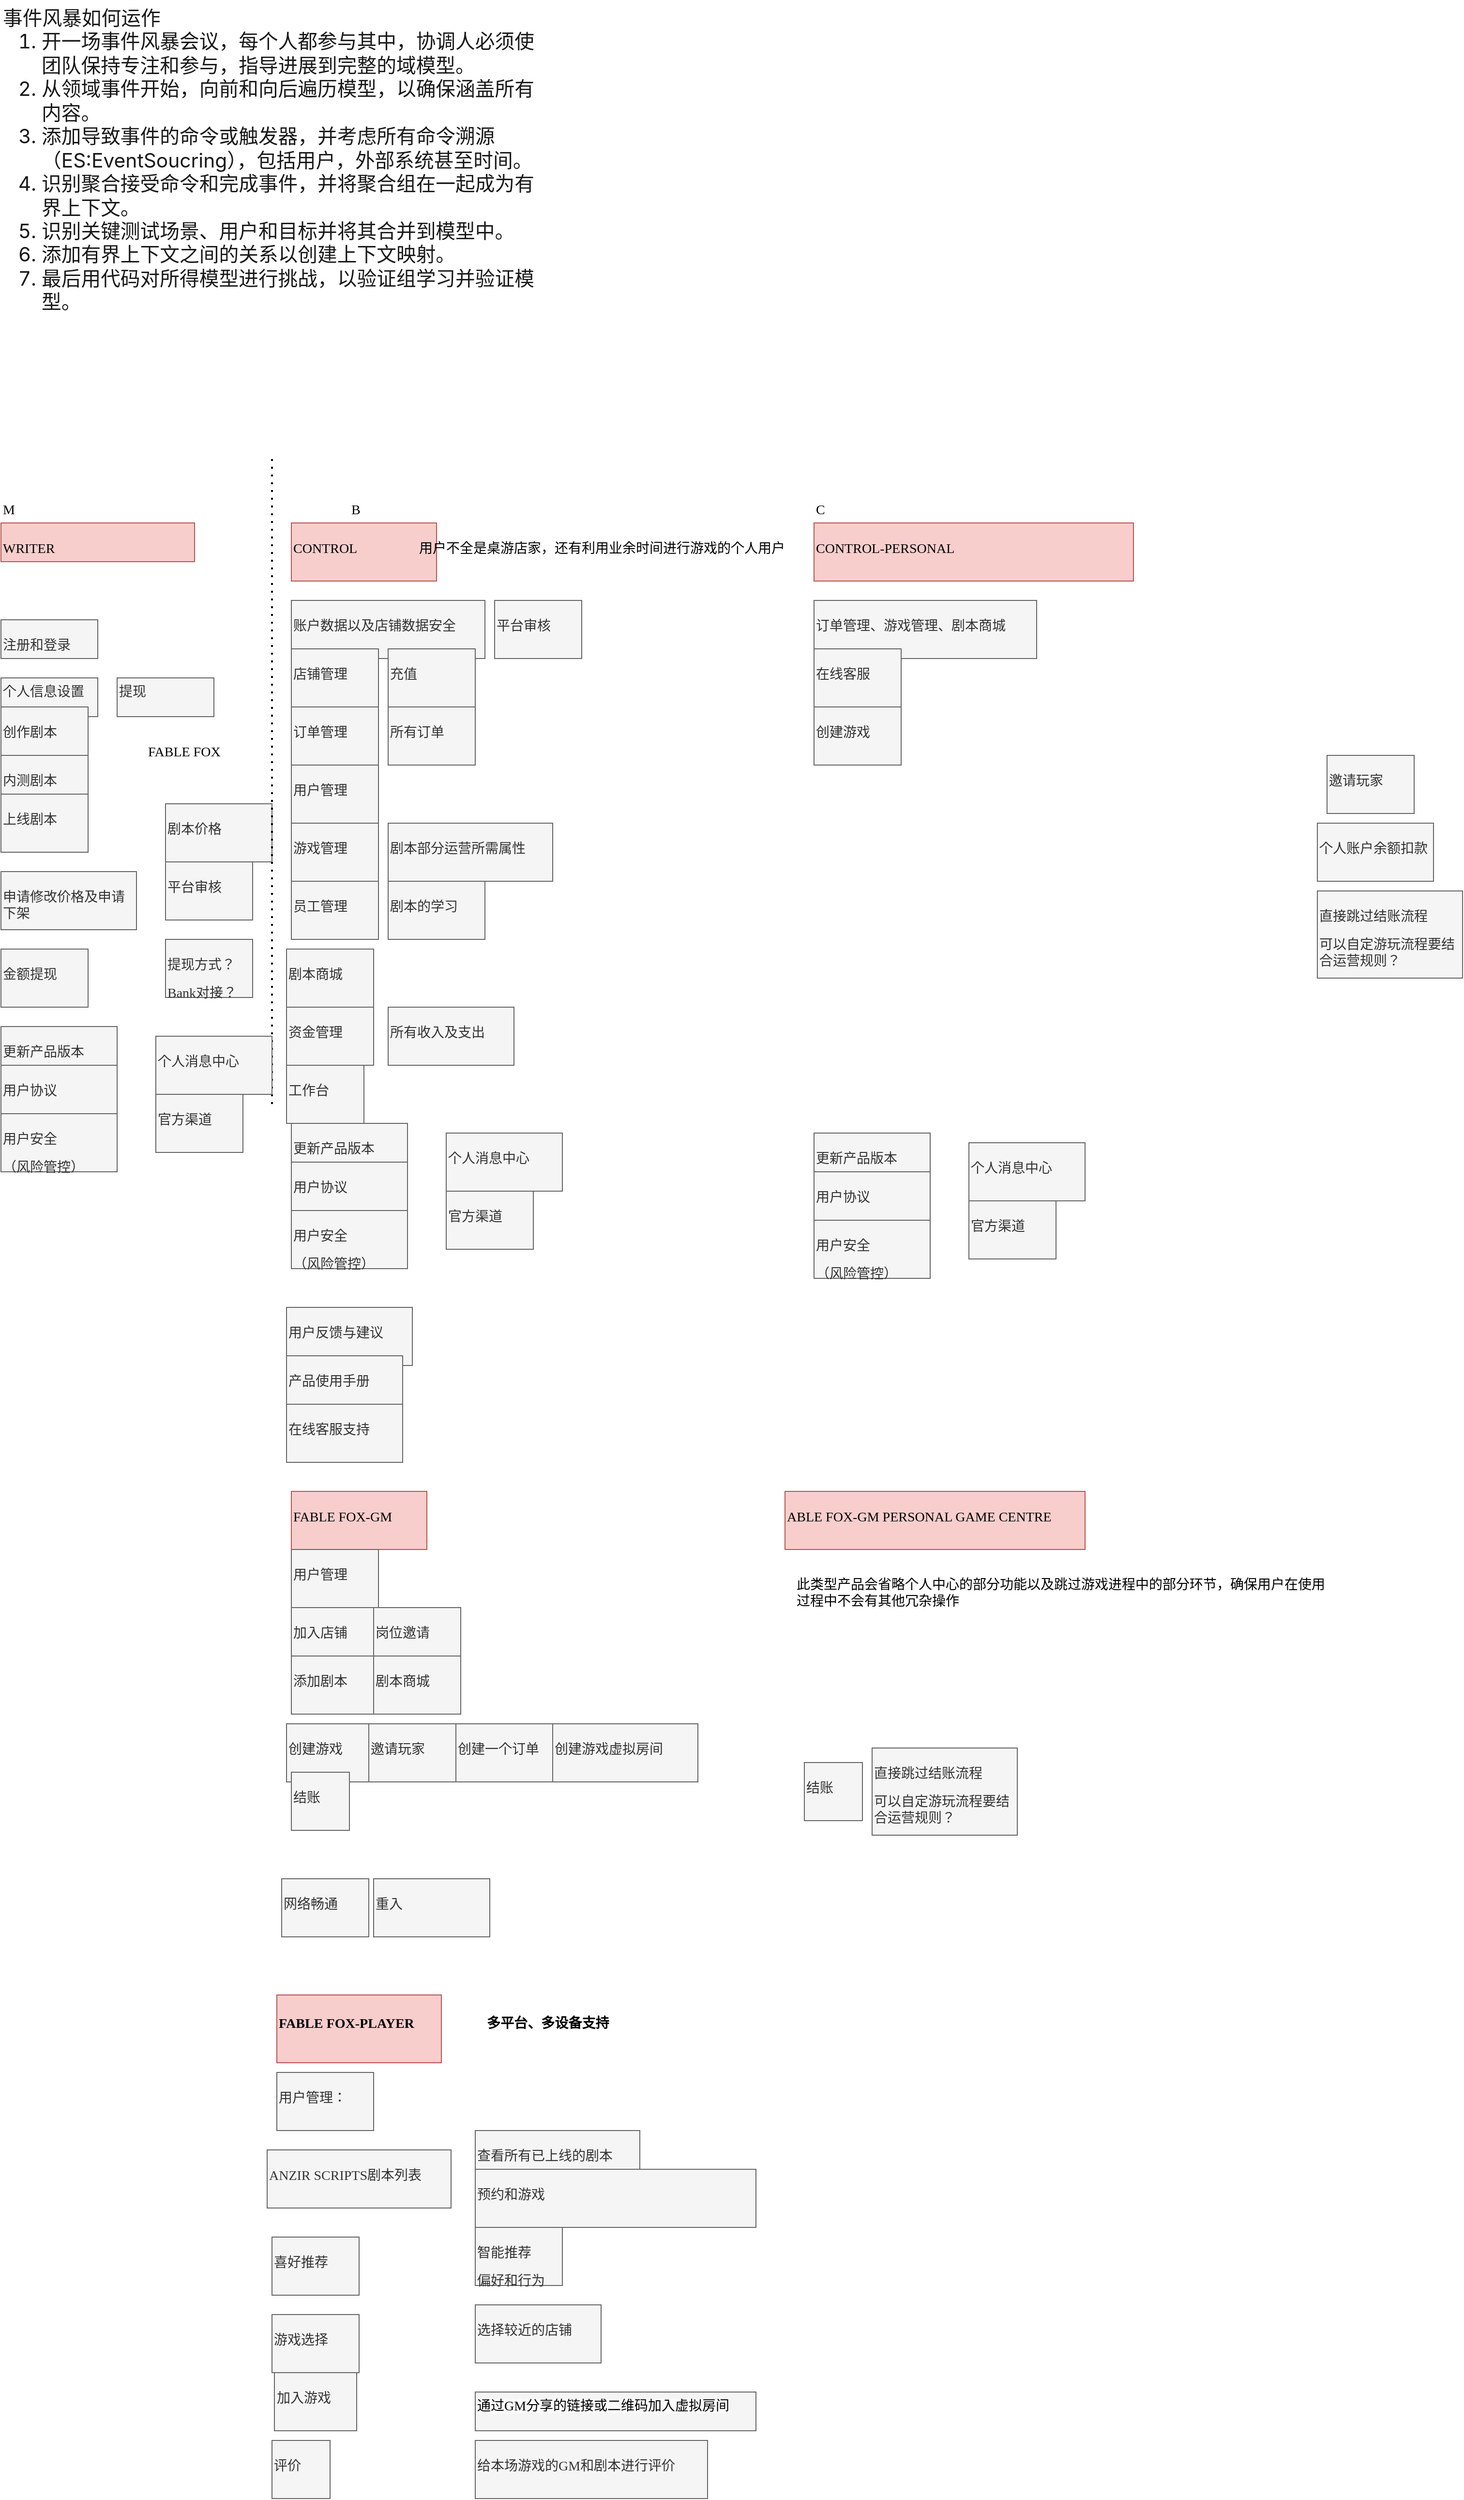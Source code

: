 <mxfile version="22.1.16" type="device" pages="15">
  <diagram id="wFE0QG_FPsp0jaGvCLVb" name="P1 EVENT">
    <mxGraphModel dx="1434" dy="1936" grid="1" gridSize="10" guides="1" tooltips="1" connect="1" arrows="1" fold="1" page="1" pageScale="1" pageWidth="850" pageHeight="1100" math="0" shadow="0">
      <root>
        <mxCell id="0" />
        <mxCell id="1" parent="0" />
        <mxCell id="c8KVB7l-phlBLrZ998NY-1" value="&lt;p class=&quot;MsoNormal&quot;&gt;&lt;span style=&quot;mso-spacerun:&#39;yes&#39;;font-family:宋体;mso-ascii-font-family:Calibri;&#xa;mso-hansi-font-family:Calibri;mso-bidi-font-family:&#39;Times New Roman&#39;;font-size:10.5pt;&#xa;mso-font-kerning:1.0pt;&quot;&gt;&lt;font face=&quot;Calibri&quot;&gt;WRITER&lt;/font&gt;&lt;/span&gt;&lt;/p&gt;" style="text;whiteSpace=wrap;html=1;fillColor=#f8cecc;strokeColor=#b85450;" parent="1" vertex="1">
          <mxGeometry x="40" y="80" width="200" height="40" as="geometry" />
        </mxCell>
        <mxCell id="c8KVB7l-phlBLrZ998NY-2" value="&lt;p class=&quot;MsoNormal&quot;&gt;&lt;span style=&quot;mso-spacerun:&#39;yes&#39;;font-family:宋体;mso-ascii-font-family:Calibri;&lt;br/&gt;mso-hansi-font-family:Calibri;mso-bidi-font-family:&#39;Times New Roman&#39;;font-size:10.5pt;&lt;br/&gt;mso-font-kerning:1.0pt;&quot;&gt;&lt;font face=&quot;Calibri&quot;&gt;M&lt;/font&gt;&lt;/span&gt;&lt;/p&gt;" style="text;whiteSpace=wrap;html=1;" parent="1" vertex="1">
          <mxGeometry x="40" y="40" width="200" height="40" as="geometry" />
        </mxCell>
        <mxCell id="c8KVB7l-phlBLrZ998NY-3" value="&lt;p class=&quot;MsoNormal&quot;&gt;&lt;span style=&quot;mso-spacerun:&#39;yes&#39;;font-family:宋体;mso-ascii-font-family:Calibri;&lt;br/&gt;mso-hansi-font-family:Calibri;mso-bidi-font-family:&#39;Times New Roman&#39;;font-size:10.5pt;&lt;br/&gt;mso-font-kerning:1.0pt;&quot;&gt;&lt;font face=&quot;Calibri&quot;&gt;B&lt;/font&gt;&lt;/span&gt;&lt;/p&gt;" style="text;whiteSpace=wrap;html=1;" parent="1" vertex="1">
          <mxGeometry x="400" y="40" width="200" height="40" as="geometry" />
        </mxCell>
        <mxCell id="c8KVB7l-phlBLrZ998NY-4" value="&lt;p class=&quot;MsoNormal&quot;&gt;&lt;span style=&quot;mso-spacerun:&#39;yes&#39;;font-family:宋体;mso-ascii-font-family:Calibri;&lt;br/&gt;mso-hansi-font-family:Calibri;mso-bidi-font-family:&#39;Times New Roman&#39;;font-size:10.5pt;&lt;br/&gt;mso-font-kerning:1.0pt;&quot;&gt;&lt;font face=&quot;Calibri&quot;&gt;C&lt;/font&gt;&lt;/span&gt;&lt;/p&gt;" style="text;whiteSpace=wrap;html=1;" parent="1" vertex="1">
          <mxGeometry x="880" y="40" width="200" height="40" as="geometry" />
        </mxCell>
        <mxCell id="c8KVB7l-phlBLrZ998NY-5" value="&lt;p class=&quot;MsoNormal&quot;&gt;&lt;span style=&quot;mso-spacerun:&#39;yes&#39;;font-family:宋体;mso-ascii-font-family:Calibri;&#xa;mso-hansi-font-family:Calibri;mso-bidi-font-family:&#39;Times New Roman&#39;;font-size:10.5pt;&#xa;mso-font-kerning:1.0pt;&quot;&gt;&lt;font face=&quot;宋体&quot;&gt;注册和登录&lt;/font&gt;&lt;/span&gt;&lt;/p&gt;" style="text;whiteSpace=wrap;html=1;fillColor=#f5f5f5;fontColor=#333333;strokeColor=#666666;" parent="1" vertex="1">
          <mxGeometry x="40" y="180" width="100" height="40" as="geometry" />
        </mxCell>
        <mxCell id="c8KVB7l-phlBLrZ998NY-6" value="&lt;p style=&quot;margin: 0pt 0pt 0.0pt; text-align: justify; font-family: Calibri; font-size: 10.5pt;&quot; class=&quot;MsoNormal&quot;&gt;个人信息设置&lt;/p&gt;&lt;p style=&quot;margin: 0pt 0pt 0.0pt; text-align: justify; font-family: Calibri; font-size: 10.5pt;&quot; class=&quot;MsoNormal&quot;&gt;&lt;br&gt;&lt;/p&gt;" style="text;whiteSpace=wrap;html=1;fillColor=#f5f5f5;fontColor=#333333;strokeColor=#666666;" parent="1" vertex="1">
          <mxGeometry x="40" y="240" width="100" height="40" as="geometry" />
        </mxCell>
        <mxCell id="c8KVB7l-phlBLrZ998NY-8" value="&lt;p style=&quot;margin: 0pt 0pt 0.0pt; text-align: justify; font-family: Calibri; font-size: 10.5pt;&quot; class=&quot;MsoNormal&quot;&gt;提现&lt;/p&gt;" style="text;whiteSpace=wrap;html=1;fillColor=#f5f5f5;fontColor=#333333;strokeColor=#666666;" parent="1" vertex="1">
          <mxGeometry x="160" y="240" width="100" height="40" as="geometry" />
        </mxCell>
        <mxCell id="c8KVB7l-phlBLrZ998NY-9" value="&lt;p class=&quot;MsoNormal&quot;&gt;&lt;span style=&quot;mso-spacerun:&#39;yes&#39;;font-family:宋体;mso-ascii-font-family:Calibri;&#xa;mso-hansi-font-family:Calibri;mso-bidi-font-family:&#39;Times New Roman&#39;;font-size:10.5pt;&#xa;mso-font-kerning:1.0pt;&quot;&gt;&lt;font face=&quot;宋体&quot;&gt;创作剧本&lt;/font&gt;&lt;/span&gt;&lt;/p&gt;" style="text;whiteSpace=wrap;html=1;fillColor=#f5f5f5;fontColor=#333333;strokeColor=#666666;" parent="1" vertex="1">
          <mxGeometry x="40" y="270" width="90" height="60" as="geometry" />
        </mxCell>
        <mxCell id="c8KVB7l-phlBLrZ998NY-10" value="&lt;p class=&quot;MsoNormal&quot;&gt;&lt;span style=&quot;mso-spacerun:&#39;yes&#39;;font-family:宋体;mso-ascii-font-family:Calibri;&#xa;mso-hansi-font-family:Calibri;mso-bidi-font-family:&#39;Times New Roman&#39;;font-size:10.5pt;&#xa;mso-font-kerning:1.0pt;&quot;&gt;&lt;font face=&quot;宋体&quot;&gt;内测剧本&lt;/font&gt;&lt;/span&gt;&lt;/p&gt;" style="text;whiteSpace=wrap;html=1;fillColor=#f5f5f5;fontColor=#333333;strokeColor=#666666;" parent="1" vertex="1">
          <mxGeometry x="40" y="320" width="90" height="60" as="geometry" />
        </mxCell>
        <mxCell id="c8KVB7l-phlBLrZ998NY-11" value="&lt;p class=&quot;MsoNormal&quot;&gt;&lt;span style=&quot;mso-spacerun:&#39;yes&#39;;font-family:宋体;mso-ascii-font-family:Calibri;&#xa;mso-hansi-font-family:Calibri;mso-bidi-font-family:&#39;Times New Roman&#39;;font-size:10.5pt;&#xa;mso-font-kerning:1.0pt;&quot;&gt;&lt;font face=&quot;Calibri&quot;&gt;FABLE FOX&lt;/font&gt;&lt;/span&gt;&lt;/p&gt;" style="text;whiteSpace=wrap;html=1;" parent="1" vertex="1">
          <mxGeometry x="190" y="290" width="110" height="60" as="geometry" />
        </mxCell>
        <mxCell id="c8KVB7l-phlBLrZ998NY-12" value="&lt;p class=&quot;MsoNormal&quot;&gt;&lt;span style=&quot;mso-spacerun:&#39;yes&#39;;font-family:宋体;mso-ascii-font-family:Calibri;&#xa;mso-hansi-font-family:Calibri;mso-bidi-font-family:&#39;Times New Roman&#39;;font-size:10.5pt;&#xa;mso-font-kerning:1.0pt;&quot;&gt;&lt;font face=&quot;宋体&quot;&gt;上线剧本&lt;/font&gt;&lt;/span&gt;&lt;/p&gt;" style="text;whiteSpace=wrap;html=1;fillColor=#f5f5f5;fontColor=#333333;strokeColor=#666666;" parent="1" vertex="1">
          <mxGeometry x="40" y="360" width="90" height="60" as="geometry" />
        </mxCell>
        <mxCell id="c8KVB7l-phlBLrZ998NY-13" value="&lt;p class=&quot;MsoNormal&quot;&gt;&lt;font face=&quot;Calibri&quot;&gt;&lt;span style=&quot;font-size: 14px;&quot;&gt;剧本价格&lt;/span&gt;&lt;/font&gt;&lt;/p&gt;" style="text;whiteSpace=wrap;html=1;fillColor=#f5f5f5;fontColor=#333333;strokeColor=#666666;" parent="1" vertex="1">
          <mxGeometry x="210" y="370" width="110" height="60" as="geometry" />
        </mxCell>
        <mxCell id="c8KVB7l-phlBLrZ998NY-14" value="&lt;p class=&quot;MsoNormal&quot;&gt;&lt;span style=&quot;mso-spacerun:&#39;yes&#39;;font-family:宋体;mso-ascii-font-family:Calibri;&#xa;mso-hansi-font-family:Calibri;mso-bidi-font-family:&#39;Times New Roman&#39;;font-size:10.5pt;&#xa;mso-font-kerning:1.0pt;&quot;&gt;&lt;font face=&quot;宋体&quot;&gt;平台审核&lt;/font&gt;&lt;/span&gt;&lt;/p&gt;" style="text;whiteSpace=wrap;html=1;fillColor=#f5f5f5;strokeColor=#666666;fontColor=#333333;" parent="1" vertex="1">
          <mxGeometry x="210" y="430" width="90" height="60" as="geometry" />
        </mxCell>
        <mxCell id="c8KVB7l-phlBLrZ998NY-15" value="&lt;p class=&quot;MsoNormal&quot;&gt;&lt;span style=&quot;mso-spacerun:&#39;yes&#39;;font-family:宋体;mso-ascii-font-family:Calibri;&#xa;mso-hansi-font-family:Calibri;mso-bidi-font-family:&#39;Times New Roman&#39;;font-size:10.5pt;&#xa;mso-font-kerning:1.0pt;&quot;&gt;&lt;font face=&quot;宋体&quot;&gt;申请修改价格及申请下架&lt;/font&gt;&lt;/span&gt;&lt;/p&gt;" style="text;whiteSpace=wrap;html=1;fillColor=#f5f5f5;strokeColor=#666666;fontColor=#333333;" parent="1" vertex="1">
          <mxGeometry x="40" y="440" width="140" height="60" as="geometry" />
        </mxCell>
        <mxCell id="c8KVB7l-phlBLrZ998NY-16" value="&lt;p class=&quot;MsoNormal&quot;&gt;&lt;span style=&quot;mso-spacerun:&#39;yes&#39;;font-family:宋体;mso-ascii-font-family:Calibri;&#xa;mso-hansi-font-family:Calibri;mso-bidi-font-family:&#39;Times New Roman&#39;;font-size:10.5pt;&#xa;mso-font-kerning:1.0pt;&quot;&gt;&lt;font face=&quot;宋体&quot;&gt;金额提现&lt;/font&gt;&lt;/span&gt;&lt;/p&gt;" style="text;whiteSpace=wrap;html=1;fillColor=#f5f5f5;fontColor=#333333;strokeColor=#666666;" parent="1" vertex="1">
          <mxGeometry x="40" y="520" width="90" height="60" as="geometry" />
        </mxCell>
        <mxCell id="c8KVB7l-phlBLrZ998NY-17" value="&lt;p class=&quot;MsoNormal&quot;&gt;&lt;span style=&quot;mso-spacerun:&#39;yes&#39;;font-family:宋体;mso-ascii-font-family:Calibri;&lt;br/&gt;mso-hansi-font-family:Calibri;mso-bidi-font-family:&#39;Times New Roman&#39;;font-size:10.5pt;&lt;br/&gt;mso-font-kerning:1.0pt;&quot;&gt;&lt;font face=&quot;宋体&quot;&gt;提现方式？&lt;/font&gt;&lt;/span&gt;&lt;/p&gt;&lt;p class=&quot;MsoNormal&quot;&gt;&lt;/p&gt;&lt;span style=&quot;font-family: 宋体; font-size: 14px;&quot;&gt;Bank对接&lt;/span&gt;&lt;span style=&quot;font-family: 宋体; font-size: 10.5pt; background-color: initial;&quot;&gt;？&lt;/span&gt;&lt;span style=&quot;font-family: 宋体; font-size: 14px;&quot;&gt;&lt;br&gt;&lt;/span&gt;" style="text;whiteSpace=wrap;html=1;fillColor=#f5f5f5;fontColor=#333333;strokeColor=#666666;" parent="1" vertex="1">
          <mxGeometry x="210" y="510" width="90" height="60" as="geometry" />
        </mxCell>
        <mxCell id="c8KVB7l-phlBLrZ998NY-18" value="" style="endArrow=none;dashed=1;html=1;dashPattern=1 3;strokeWidth=2;rounded=0;" parent="1" edge="1">
          <mxGeometry width="50" height="50" relative="1" as="geometry">
            <mxPoint x="320" y="680" as="sourcePoint" />
            <mxPoint x="320" y="10" as="targetPoint" />
          </mxGeometry>
        </mxCell>
        <mxCell id="c8KVB7l-phlBLrZ998NY-19" value="&lt;p class=&quot;MsoNormal&quot;&gt;&lt;span style=&quot;mso-spacerun:&#39;yes&#39;;font-family:宋体;mso-ascii-font-family:Calibri;&#xa;mso-hansi-font-family:Calibri;mso-bidi-font-family:&#39;Times New Roman&#39;;font-size:10.5pt;&#xa;mso-font-kerning:1.0pt;&quot;&gt;&lt;font face=&quot;宋体&quot;&gt;更新产品版本&lt;/font&gt;&lt;/span&gt;&lt;/p&gt;" style="text;whiteSpace=wrap;html=1;fillColor=#f5f5f5;fontColor=#333333;strokeColor=#666666;" parent="1" vertex="1">
          <mxGeometry x="40" y="600" width="120" height="60" as="geometry" />
        </mxCell>
        <mxCell id="c8KVB7l-phlBLrZ998NY-20" value="&lt;p class=&quot;MsoNormal&quot;&gt;&lt;span style=&quot;mso-spacerun:&#39;yes&#39;;font-family:宋体;mso-ascii-font-family:Calibri;&lt;br/&gt;mso-hansi-font-family:Calibri;mso-bidi-font-family:&#39;Times New Roman&#39;;font-size:10.5pt;&lt;br/&gt;mso-font-kerning:1.0pt;&quot;&gt;&lt;font face=&quot;宋体&quot;&gt;用户协议&lt;/font&gt;&lt;/span&gt;&lt;/p&gt;" style="text;whiteSpace=wrap;html=1;fillColor=#f5f5f5;fontColor=#333333;strokeColor=#666666;" parent="1" vertex="1">
          <mxGeometry x="40" y="640" width="120" height="60" as="geometry" />
        </mxCell>
        <mxCell id="c8KVB7l-phlBLrZ998NY-21" value="&lt;p class=&quot;MsoNormal&quot;&gt;&lt;span style=&quot;mso-spacerun:&#39;yes&#39;;font-family:宋体;mso-ascii-font-family:Calibri;&lt;br/&gt;mso-hansi-font-family:Calibri;mso-bidi-font-family:&#39;Times New Roman&#39;;font-size:10.5pt;&lt;br/&gt;mso-font-kerning:1.0pt;&quot;&gt;&lt;font face=&quot;宋体&quot;&gt;用户安全&lt;/font&gt;&lt;/span&gt;&lt;/p&gt;&lt;p class=&quot;MsoNormal&quot;&gt;&lt;span style=&quot;mso-spacerun:&#39;yes&#39;;font-family:宋体;mso-ascii-font-family:Calibri;&lt;br/&gt;mso-hansi-font-family:Calibri;mso-bidi-font-family:&#39;Times New Roman&#39;;font-size:10.5pt;&lt;br/&gt;mso-font-kerning:1.0pt;&quot;&gt;&lt;font face=&quot;宋体&quot;&gt;（风险管控）&lt;/font&gt;&lt;/span&gt;&lt;/p&gt;" style="text;whiteSpace=wrap;html=1;fillColor=#f5f5f5;fontColor=#333333;strokeColor=#666666;" parent="1" vertex="1">
          <mxGeometry x="40" y="690" width="120" height="60" as="geometry" />
        </mxCell>
        <mxCell id="c8KVB7l-phlBLrZ998NY-22" value="&lt;p class=&quot;MsoNormal&quot;&gt;&lt;span style=&quot;mso-spacerun:&#39;yes&#39;;font-family:宋体;mso-ascii-font-family:Calibri;&#xa;mso-hansi-font-family:Calibri;mso-bidi-font-family:&#39;Times New Roman&#39;;font-size:10.5pt;&#xa;mso-font-kerning:1.0pt;&quot;&gt;&lt;font face=&quot;宋体&quot;&gt;个人消息中心&lt;/font&gt;&lt;/span&gt;&lt;/p&gt;" style="text;whiteSpace=wrap;html=1;fillColor=#f5f5f5;fontColor=#333333;strokeColor=#666666;" parent="1" vertex="1">
          <mxGeometry x="200" y="610" width="120" height="60" as="geometry" />
        </mxCell>
        <mxCell id="c8KVB7l-phlBLrZ998NY-23" value="&lt;p class=&quot;MsoNormal&quot;&gt;&lt;span style=&quot;mso-spacerun:&#39;yes&#39;;font-family:宋体;mso-ascii-font-family:Calibri;&#xa;mso-hansi-font-family:Calibri;mso-bidi-font-family:&#39;Times New Roman&#39;;font-size:10.5pt;&#xa;mso-font-kerning:1.0pt;&quot;&gt;&lt;font face=&quot;宋体&quot;&gt;官方渠道&lt;/font&gt;&lt;/span&gt;&lt;/p&gt;" style="text;whiteSpace=wrap;html=1;fillColor=#f5f5f5;fontColor=#333333;strokeColor=#666666;" parent="1" vertex="1">
          <mxGeometry x="200" y="670" width="90" height="60" as="geometry" />
        </mxCell>
        <mxCell id="c8KVB7l-phlBLrZ998NY-25" value="&lt;p class=&quot;MsoNormal&quot;&gt;&lt;span style=&quot;mso-spacerun:&#39;yes&#39;;font-family:宋体;font-size:10.5pt;&lt;br/&gt;mso-font-kerning:1.0pt;&quot;&gt;&lt;font face=&quot;Times New Roman&quot;&gt;CONTROL&lt;/font&gt;&lt;/span&gt;&lt;/p&gt;" style="text;whiteSpace=wrap;html=1;fillColor=#f8cecc;strokeColor=#b85450;" parent="1" vertex="1">
          <mxGeometry x="340" y="80" width="150" height="60" as="geometry" />
        </mxCell>
        <mxCell id="c8KVB7l-phlBLrZ998NY-26" value="&lt;p class=&quot;MsoNormal&quot;&gt;&lt;span style=&quot;mso-spacerun:&#39;yes&#39;;font-family:宋体;mso-ascii-font-family:Calibri;&#xa;mso-hansi-font-family:Calibri;mso-bidi-font-family:&#39;Times New Roman&#39;;font-size:10.5pt;&#xa;mso-font-kerning:1.0pt;&quot;&gt;&lt;font face=&quot;宋体&quot;&gt;账户数据以及店铺数据安全&lt;/font&gt;&lt;/span&gt;&lt;/p&gt;" style="text;whiteSpace=wrap;html=1;fillColor=#f5f5f5;fontColor=#333333;strokeColor=#666666;" parent="1" vertex="1">
          <mxGeometry x="340" y="160" width="200" height="60" as="geometry" />
        </mxCell>
        <mxCell id="c8KVB7l-phlBLrZ998NY-27" value="&lt;p class=&quot;MsoNormal&quot;&gt;&lt;span style=&quot;mso-spacerun:&#39;yes&#39;;font-family:宋体;mso-ascii-font-family:Calibri;&lt;br/&gt;mso-hansi-font-family:Calibri;mso-bidi-font-family:&#39;Times New Roman&#39;;font-size:10.5pt;&lt;br/&gt;mso-font-kerning:1.0pt;&quot;&gt;&lt;font face=&quot;Calibri&quot;&gt;CONTROL-PERSONAL&lt;/font&gt;&lt;/span&gt;&lt;/p&gt;" style="text;whiteSpace=wrap;html=1;fillColor=#f8cecc;strokeColor=#b85450;" parent="1" vertex="1">
          <mxGeometry x="880" y="80" width="330" height="60" as="geometry" />
        </mxCell>
        <mxCell id="c8KVB7l-phlBLrZ998NY-28" value="&lt;p class=&quot;MsoNormal&quot;&gt;&lt;span style=&quot;mso-spacerun:&#39;yes&#39;;font-family:宋体;mso-ascii-font-family:Calibri;&#xa;mso-hansi-font-family:Calibri;mso-bidi-font-family:&#39;Times New Roman&#39;;font-size:10.5pt;&#xa;mso-font-kerning:1.0pt;&quot;&gt;&lt;font face=&quot;宋体&quot;&gt;用户不全是桌游店家，还有利用业余时间进行游戏的个人用户&lt;/font&gt;&lt;/span&gt;&lt;/p&gt;" style="text;whiteSpace=wrap;html=1;" parent="1" vertex="1">
          <mxGeometry x="470" y="80" width="410" height="60" as="geometry" />
        </mxCell>
        <mxCell id="c8KVB7l-phlBLrZ998NY-29" value="&lt;p class=&quot;MsoNormal&quot;&gt;&lt;span style=&quot;mso-spacerun:&#39;yes&#39;;font-family:宋体;mso-ascii-font-family:Calibri;&#xa;mso-hansi-font-family:Calibri;mso-bidi-font-family:&#39;Times New Roman&#39;;font-size:10.5pt;&#xa;mso-font-kerning:1.0pt;&quot;&gt;&lt;font face=&quot;宋体&quot;&gt;店铺管理&lt;/font&gt;&lt;/span&gt;&lt;/p&gt;" style="text;whiteSpace=wrap;html=1;fillColor=#f5f5f5;fontColor=#333333;strokeColor=#666666;" parent="1" vertex="1">
          <mxGeometry x="340" y="210" width="90" height="60" as="geometry" />
        </mxCell>
        <mxCell id="c8KVB7l-phlBLrZ998NY-30" value="&lt;p class=&quot;MsoNormal&quot;&gt;&lt;span style=&quot;mso-spacerun:&#39;yes&#39;;font-family:宋体;mso-ascii-font-family:Calibri;&#xa;mso-hansi-font-family:Calibri;mso-bidi-font-family:&#39;Times New Roman&#39;;font-size:10.5pt;&#xa;mso-font-kerning:1.0pt;&quot;&gt;&lt;font face=&quot;宋体&quot;&gt;订单管理&lt;/font&gt;&lt;/span&gt;&lt;/p&gt;" style="text;whiteSpace=wrap;html=1;fillColor=#f5f5f5;fontColor=#333333;strokeColor=#666666;" parent="1" vertex="1">
          <mxGeometry x="340" y="270" width="90" height="60" as="geometry" />
        </mxCell>
        <mxCell id="c8KVB7l-phlBLrZ998NY-31" value="&lt;p class=&quot;MsoNormal&quot;&gt;&lt;span style=&quot;mso-spacerun:&#39;yes&#39;;font-family:宋体;mso-ascii-font-family:Calibri;&#xa;mso-hansi-font-family:Calibri;mso-bidi-font-family:&#39;Times New Roman&#39;;font-size:10.5pt;&#xa;mso-font-kerning:1.0pt;&quot;&gt;&lt;font face=&quot;宋体&quot;&gt;所有订单&lt;/font&gt;&lt;/span&gt;&lt;/p&gt;" style="text;whiteSpace=wrap;html=1;fillColor=#f5f5f5;fontColor=#333333;strokeColor=#666666;" parent="1" vertex="1">
          <mxGeometry x="440" y="270" width="90" height="60" as="geometry" />
        </mxCell>
        <mxCell id="c8KVB7l-phlBLrZ998NY-33" value="&lt;p class=&quot;MsoNormal&quot;&gt;&lt;span style=&quot;mso-spacerun:&#39;yes&#39;;font-family:宋体;mso-ascii-font-family:Calibri;&#xa;mso-hansi-font-family:Calibri;mso-bidi-font-family:&#39;Times New Roman&#39;;font-size:10.5pt;&#xa;mso-font-kerning:1.0pt;&quot;&gt;&lt;font face=&quot;宋体&quot;&gt;用户管理&lt;/font&gt;&lt;/span&gt;&lt;/p&gt;" style="text;whiteSpace=wrap;html=1;fillColor=#f5f5f5;fontColor=#333333;strokeColor=#666666;" parent="1" vertex="1">
          <mxGeometry x="340" y="330" width="90" height="60" as="geometry" />
        </mxCell>
        <mxCell id="c8KVB7l-phlBLrZ998NY-34" value="&lt;p class=&quot;MsoNormal&quot;&gt;&lt;span style=&quot;mso-spacerun:&#39;yes&#39;;font-family:宋体;mso-ascii-font-family:Calibri;&#xa;mso-hansi-font-family:Calibri;mso-bidi-font-family:&#39;Times New Roman&#39;;font-size:10.5pt;&#xa;mso-font-kerning:1.0pt;&quot;&gt;&lt;font face=&quot;宋体&quot;&gt;游戏管理&lt;/font&gt;&lt;/span&gt;&lt;/p&gt;" style="text;whiteSpace=wrap;html=1;fillColor=#f5f5f5;fontColor=#333333;strokeColor=#666666;" parent="1" vertex="1">
          <mxGeometry x="340" y="390" width="90" height="60" as="geometry" />
        </mxCell>
        <mxCell id="c8KVB7l-phlBLrZ998NY-35" value="&lt;p class=&quot;MsoNormal&quot;&gt;&lt;span style=&quot;mso-spacerun:&#39;yes&#39;;font-family:宋体;mso-ascii-font-family:Calibri;&#xa;mso-hansi-font-family:Calibri;mso-bidi-font-family:&#39;Times New Roman&#39;;font-size:10.5pt;&#xa;mso-font-kerning:1.0pt;&quot;&gt;&lt;font face=&quot;宋体&quot;&gt;剧本部分运营所需属性&lt;/font&gt;&lt;/span&gt;&lt;/p&gt;" style="text;whiteSpace=wrap;html=1;fillColor=#f5f5f5;fontColor=#333333;strokeColor=#666666;" parent="1" vertex="1">
          <mxGeometry x="440" y="390" width="170" height="60" as="geometry" />
        </mxCell>
        <mxCell id="c8KVB7l-phlBLrZ998NY-36" value="&lt;p class=&quot;MsoNormal&quot;&gt;&lt;span style=&quot;mso-spacerun:&#39;yes&#39;;font-family:宋体;mso-ascii-font-family:Calibri;&#xa;mso-hansi-font-family:Calibri;mso-bidi-font-family:&#39;Times New Roman&#39;;font-size:10.5pt;&#xa;mso-font-kerning:1.0pt;&quot;&gt;&lt;font face=&quot;宋体&quot;&gt;员工管理&lt;/font&gt;&lt;/span&gt;&lt;/p&gt;" style="text;whiteSpace=wrap;html=1;fillColor=#f5f5f5;strokeColor=#666666;fontColor=#333333;" parent="1" vertex="1">
          <mxGeometry x="340" y="450" width="90" height="60" as="geometry" />
        </mxCell>
        <mxCell id="c8KVB7l-phlBLrZ998NY-37" value="&lt;p class=&quot;MsoNormal&quot;&gt;&lt;span style=&quot;mso-spacerun:&#39;yes&#39;;font-family:宋体;mso-ascii-font-family:Calibri;&#xa;mso-hansi-font-family:Calibri;mso-bidi-font-family:&#39;Times New Roman&#39;;font-size:10.5pt;&#xa;mso-font-kerning:1.0pt;&quot;&gt;&lt;font face=&quot;宋体&quot;&gt;剧本的学习&lt;/font&gt;&lt;/span&gt;&lt;/p&gt;" style="text;whiteSpace=wrap;html=1;fillColor=#f5f5f5;strokeColor=#666666;fontColor=#333333;" parent="1" vertex="1">
          <mxGeometry x="440" y="450" width="100" height="60" as="geometry" />
        </mxCell>
        <mxCell id="c8KVB7l-phlBLrZ998NY-38" value="&lt;p class=&quot;MsoNormal&quot;&gt;&lt;span style=&quot;mso-spacerun:&#39;yes&#39;;font-family:宋体;mso-ascii-font-family:Calibri;&#xa;mso-hansi-font-family:Calibri;mso-bidi-font-family:&#39;Times New Roman&#39;;font-size:10.5pt;&#xa;mso-font-kerning:1.0pt;&quot;&gt;&lt;font face=&quot;宋体&quot;&gt;剧本商城&lt;/font&gt;&lt;/span&gt;&lt;/p&gt;" style="text;whiteSpace=wrap;html=1;fillColor=#f5f5f5;fontColor=#333333;strokeColor=#666666;" parent="1" vertex="1">
          <mxGeometry x="335" y="520" width="90" height="60" as="geometry" />
        </mxCell>
        <mxCell id="c8KVB7l-phlBLrZ998NY-39" value="&lt;p class=&quot;MsoNormal&quot;&gt;&lt;span style=&quot;mso-spacerun:&#39;yes&#39;;font-family:宋体;mso-ascii-font-family:Calibri;&#xa;mso-hansi-font-family:Calibri;mso-bidi-font-family:&#39;Times New Roman&#39;;font-size:10.5pt;&#xa;mso-font-kerning:1.0pt;&quot;&gt;&lt;font face=&quot;宋体&quot;&gt;资金管理&lt;/font&gt;&lt;/span&gt;&lt;/p&gt;" style="text;whiteSpace=wrap;html=1;fillColor=#f5f5f5;fontColor=#333333;strokeColor=#666666;" parent="1" vertex="1">
          <mxGeometry x="335" y="580" width="90" height="60" as="geometry" />
        </mxCell>
        <mxCell id="c8KVB7l-phlBLrZ998NY-40" value="&lt;p class=&quot;MsoNormal&quot;&gt;&lt;span style=&quot;mso-spacerun:&#39;yes&#39;;font-family:宋体;mso-ascii-font-family:Calibri;&#xa;mso-hansi-font-family:Calibri;mso-bidi-font-family:&#39;Times New Roman&#39;;font-size:10.5pt;&#xa;mso-font-kerning:1.0pt;&quot;&gt;&lt;font face=&quot;宋体&quot;&gt;所有收入及支出&lt;/font&gt;&lt;/span&gt;&lt;/p&gt;" style="text;whiteSpace=wrap;html=1;fillColor=#f5f5f5;fontColor=#333333;strokeColor=#666666;" parent="1" vertex="1">
          <mxGeometry x="440" y="580" width="130" height="60" as="geometry" />
        </mxCell>
        <mxCell id="c8KVB7l-phlBLrZ998NY-41" value="&lt;p class=&quot;MsoNormal&quot;&gt;&lt;span style=&quot;mso-spacerun:&#39;yes&#39;;font-family:宋体;mso-ascii-font-family:Calibri;&#xa;mso-hansi-font-family:Calibri;mso-bidi-font-family:&#39;Times New Roman&#39;;font-size:10.5pt;&#xa;mso-font-kerning:1.0pt;&quot;&gt;&lt;font face=&quot;宋体&quot;&gt;工作台&lt;/font&gt;&lt;/span&gt;&lt;/p&gt;" style="text;whiteSpace=wrap;html=1;fillColor=#f5f5f5;fontColor=#333333;strokeColor=#666666;" parent="1" vertex="1">
          <mxGeometry x="335" y="640" width="80" height="60" as="geometry" />
        </mxCell>
        <mxCell id="c8KVB7l-phlBLrZ998NY-43" value="&lt;p class=&quot;MsoNormal&quot;&gt;&lt;span style=&quot;mso-spacerun:&#39;yes&#39;;font-family:宋体;mso-ascii-font-family:Calibri;&#xa;mso-hansi-font-family:Calibri;mso-bidi-font-family:&#39;Times New Roman&#39;;font-size:10.5pt;&#xa;mso-font-kerning:1.0pt;&quot;&gt;&lt;font face=&quot;宋体&quot;&gt;订单管理、游戏管理、剧本商城&lt;/font&gt;&lt;/span&gt;&lt;/p&gt;" style="text;whiteSpace=wrap;html=1;fillColor=#f5f5f5;fontColor=#333333;strokeColor=#666666;" parent="1" vertex="1">
          <mxGeometry x="880" y="160" width="230" height="60" as="geometry" />
        </mxCell>
        <mxCell id="c8KVB7l-phlBLrZ998NY-44" value="&lt;p class=&quot;MsoNormal&quot;&gt;&lt;span style=&quot;mso-spacerun:&#39;yes&#39;;font-family:宋体;mso-ascii-font-family:Calibri;&#xa;mso-hansi-font-family:Calibri;mso-bidi-font-family:&#39;Times New Roman&#39;;font-size:10.5pt;&#xa;mso-font-kerning:1.0pt;&quot;&gt;&lt;font face=&quot;宋体&quot;&gt;平台审核&lt;/font&gt;&lt;/span&gt;&lt;/p&gt;" style="text;whiteSpace=wrap;html=1;fillColor=#f5f5f5;fontColor=#333333;strokeColor=#666666;" parent="1" vertex="1">
          <mxGeometry x="550" y="160" width="90" height="60" as="geometry" />
        </mxCell>
        <mxCell id="c8KVB7l-phlBLrZ998NY-45" value="&lt;p class=&quot;MsoNormal&quot;&gt;&lt;span style=&quot;mso-spacerun:&#39;yes&#39;;font-family:宋体;mso-ascii-font-family:Calibri;&lt;br/&gt;mso-hansi-font-family:Calibri;mso-bidi-font-family:&#39;Times New Roman&#39;;font-size:10.5pt;&lt;br/&gt;mso-font-kerning:1.0pt;&quot;&gt;&lt;font face=&quot;宋体&quot;&gt;充值&lt;/font&gt;&lt;/span&gt;&lt;/p&gt;" style="text;whiteSpace=wrap;html=1;fillColor=#f5f5f5;fontColor=#333333;strokeColor=#666666;" parent="1" vertex="1">
          <mxGeometry x="440" y="210" width="90" height="60" as="geometry" />
        </mxCell>
        <mxCell id="04fZE7ytukT6QQ2ihFZu-1" value="&lt;p class=&quot;MsoNormal&quot;&gt;&lt;span style=&quot;mso-spacerun:&#39;yes&#39;;font-family:宋体;mso-ascii-font-family:Calibri;&#xa;mso-hansi-font-family:Calibri;mso-bidi-font-family:&#39;Times New Roman&#39;;font-size:10.5pt;&#xa;mso-font-kerning:1.0pt;&quot;&gt;&lt;font face=&quot;宋体&quot;&gt;在线客服&lt;/font&gt;&lt;/span&gt;&lt;/p&gt;" style="text;whiteSpace=wrap;html=1;fillColor=#f5f5f5;fontColor=#333333;strokeColor=#666666;" parent="1" vertex="1">
          <mxGeometry x="880" y="210" width="90" height="60" as="geometry" />
        </mxCell>
        <mxCell id="04fZE7ytukT6QQ2ihFZu-2" value="&lt;p class=&quot;MsoNormal&quot;&gt;&lt;span style=&quot;mso-spacerun:&#39;yes&#39;;font-family:Calibri;mso-fareast-font-family:宋体;&#xa;mso-bidi-font-family:&#39;Times New Roman&#39;;font-size:10.5pt;mso-font-kerning:1.0pt;&quot;&gt;&lt;font face=&quot;宋体&quot;&gt;创建游戏&lt;/font&gt;&lt;/span&gt;&lt;/p&gt;" style="text;whiteSpace=wrap;html=1;fillColor=#f5f5f5;fontColor=#333333;strokeColor=#666666;" parent="1" vertex="1">
          <mxGeometry x="880" y="270" width="90" height="60" as="geometry" />
        </mxCell>
        <mxCell id="04fZE7ytukT6QQ2ihFZu-5" value="&lt;p class=&quot;MsoNormal&quot;&gt;&lt;span style=&quot;mso-spacerun:&#39;yes&#39;;font-family:Calibri;mso-fareast-font-family:宋体;&lt;br/&gt;mso-bidi-font-family:&#39;Times New Roman&#39;;font-size:10.5pt;mso-font-kerning:1.0pt;&quot;&gt;&lt;font face=&quot;宋体&quot;&gt;邀请玩家&lt;/font&gt;&lt;/span&gt;&lt;/p&gt;" style="text;whiteSpace=wrap;html=1;fillColor=#f5f5f5;fontColor=#333333;strokeColor=#666666;" parent="1" vertex="1">
          <mxGeometry x="1410" y="320" width="90" height="60" as="geometry" />
        </mxCell>
        <mxCell id="04fZE7ytukT6QQ2ihFZu-7" value="&lt;p class=&quot;MsoNormal&quot;&gt;&lt;span style=&quot;mso-spacerun:&#39;yes&#39;;font-family:宋体;mso-ascii-font-family:Calibri;&lt;br/&gt;mso-hansi-font-family:Calibri;mso-bidi-font-family:&#39;Times New Roman&#39;;font-size:10.5pt;&lt;br/&gt;mso-font-kerning:1.0pt;&quot;&gt;&lt;font face=&quot;宋体&quot;&gt;个人账户余额扣款&lt;/font&gt;&lt;/span&gt;&lt;/p&gt;" style="text;whiteSpace=wrap;html=1;fillColor=#f5f5f5;fontColor=#333333;strokeColor=#666666;" parent="1" vertex="1">
          <mxGeometry x="1400" y="390" width="120" height="60" as="geometry" />
        </mxCell>
        <mxCell id="04fZE7ytukT6QQ2ihFZu-8" value="&lt;p class=&quot;MsoNormal&quot;&gt;&lt;span style=&quot;mso-spacerun:&#39;yes&#39;;font-family:宋体;mso-ascii-font-family:Calibri;&lt;br/&gt;mso-hansi-font-family:Calibri;mso-bidi-font-family:&#39;Times New Roman&#39;;font-size:10.5pt;&lt;br/&gt;mso-font-kerning:1.0pt;&quot;&gt;&lt;font face=&quot;宋体&quot;&gt;直接&lt;/font&gt;&lt;/span&gt;&lt;span style=&quot;mso-spacerun:&#39;yes&#39;;font-family:Calibri;mso-fareast-font-family:宋体;&lt;br/&gt;mso-bidi-font-family:&#39;Times New Roman&#39;;font-size:10.5pt;mso-font-kerning:1.0pt;&quot;&gt;&lt;font face=&quot;宋体&quot;&gt;跳过结账流程&lt;/font&gt;&lt;/span&gt;&lt;/p&gt;&lt;p class=&quot;MsoNormal&quot;&gt;&lt;font face=&quot;宋体&quot;&gt;&lt;span style=&quot;font-size: 14px;&quot;&gt;可以自定游玩流程要结合运营规则？&lt;/span&gt;&lt;/font&gt;&lt;/p&gt;" style="text;whiteSpace=wrap;html=1;fillColor=#f5f5f5;fontColor=#333333;strokeColor=#666666;" parent="1" vertex="1">
          <mxGeometry x="1400" y="460" width="150" height="90" as="geometry" />
        </mxCell>
        <mxCell id="04fZE7ytukT6QQ2ihFZu-11" value="&lt;p class=&quot;MsoNormal&quot;&gt;&lt;span style=&quot;mso-spacerun:&#39;yes&#39;;font-family:宋体;mso-ascii-font-family:Calibri;&#xa;mso-hansi-font-family:Calibri;mso-bidi-font-family:&#39;Times New Roman&#39;;font-size:10.5pt;&#xa;mso-font-kerning:1.0pt;&quot;&gt;&lt;font face=&quot;宋体&quot;&gt;更新产品版本&lt;/font&gt;&lt;/span&gt;&lt;/p&gt;" style="text;whiteSpace=wrap;html=1;fillColor=#f5f5f5;fontColor=#333333;strokeColor=#666666;" parent="1" vertex="1">
          <mxGeometry x="340" y="700" width="120" height="60" as="geometry" />
        </mxCell>
        <mxCell id="04fZE7ytukT6QQ2ihFZu-12" value="&lt;p class=&quot;MsoNormal&quot;&gt;&lt;span style=&quot;mso-spacerun:&#39;yes&#39;;font-family:宋体;mso-ascii-font-family:Calibri;&lt;br/&gt;mso-hansi-font-family:Calibri;mso-bidi-font-family:&#39;Times New Roman&#39;;font-size:10.5pt;&lt;br/&gt;mso-font-kerning:1.0pt;&quot;&gt;&lt;font face=&quot;宋体&quot;&gt;用户协议&lt;/font&gt;&lt;/span&gt;&lt;/p&gt;" style="text;whiteSpace=wrap;html=1;fillColor=#f5f5f5;fontColor=#333333;strokeColor=#666666;" parent="1" vertex="1">
          <mxGeometry x="340" y="740" width="120" height="60" as="geometry" />
        </mxCell>
        <mxCell id="04fZE7ytukT6QQ2ihFZu-13" value="&lt;p class=&quot;MsoNormal&quot;&gt;&lt;span style=&quot;mso-spacerun:&#39;yes&#39;;font-family:宋体;mso-ascii-font-family:Calibri;&lt;br/&gt;mso-hansi-font-family:Calibri;mso-bidi-font-family:&#39;Times New Roman&#39;;font-size:10.5pt;&lt;br/&gt;mso-font-kerning:1.0pt;&quot;&gt;&lt;font face=&quot;宋体&quot;&gt;用户安全&lt;/font&gt;&lt;/span&gt;&lt;/p&gt;&lt;p class=&quot;MsoNormal&quot;&gt;&lt;span style=&quot;mso-spacerun:&#39;yes&#39;;font-family:宋体;mso-ascii-font-family:Calibri;&lt;br/&gt;mso-hansi-font-family:Calibri;mso-bidi-font-family:&#39;Times New Roman&#39;;font-size:10.5pt;&lt;br/&gt;mso-font-kerning:1.0pt;&quot;&gt;&lt;font face=&quot;宋体&quot;&gt;（风险管控）&lt;/font&gt;&lt;/span&gt;&lt;/p&gt;" style="text;whiteSpace=wrap;html=1;fillColor=#f5f5f5;fontColor=#333333;strokeColor=#666666;" parent="1" vertex="1">
          <mxGeometry x="340" y="790" width="120" height="60" as="geometry" />
        </mxCell>
        <mxCell id="04fZE7ytukT6QQ2ihFZu-14" value="&lt;p class=&quot;MsoNormal&quot;&gt;&lt;span style=&quot;mso-spacerun:&#39;yes&#39;;font-family:宋体;mso-ascii-font-family:Calibri;&#xa;mso-hansi-font-family:Calibri;mso-bidi-font-family:&#39;Times New Roman&#39;;font-size:10.5pt;&#xa;mso-font-kerning:1.0pt;&quot;&gt;&lt;font face=&quot;宋体&quot;&gt;个人消息中心&lt;/font&gt;&lt;/span&gt;&lt;/p&gt;" style="text;whiteSpace=wrap;html=1;fillColor=#f5f5f5;fontColor=#333333;strokeColor=#666666;" parent="1" vertex="1">
          <mxGeometry x="500" y="710" width="120" height="60" as="geometry" />
        </mxCell>
        <mxCell id="04fZE7ytukT6QQ2ihFZu-15" value="&lt;p class=&quot;MsoNormal&quot;&gt;&lt;span style=&quot;mso-spacerun:&#39;yes&#39;;font-family:宋体;mso-ascii-font-family:Calibri;&#xa;mso-hansi-font-family:Calibri;mso-bidi-font-family:&#39;Times New Roman&#39;;font-size:10.5pt;&#xa;mso-font-kerning:1.0pt;&quot;&gt;&lt;font face=&quot;宋体&quot;&gt;官方渠道&lt;/font&gt;&lt;/span&gt;&lt;/p&gt;" style="text;whiteSpace=wrap;html=1;fillColor=#f5f5f5;fontColor=#333333;strokeColor=#666666;" parent="1" vertex="1">
          <mxGeometry x="500" y="770" width="90" height="60" as="geometry" />
        </mxCell>
        <mxCell id="04fZE7ytukT6QQ2ihFZu-16" value="&lt;p class=&quot;MsoNormal&quot;&gt;&lt;span style=&quot;mso-spacerun:&#39;yes&#39;;font-family:宋体;mso-ascii-font-family:Calibri;&#xa;mso-hansi-font-family:Calibri;mso-bidi-font-family:&#39;Times New Roman&#39;;font-size:10.5pt;&#xa;mso-font-kerning:1.0pt;&quot;&gt;&lt;font face=&quot;宋体&quot;&gt;更新产品版本&lt;/font&gt;&lt;/span&gt;&lt;/p&gt;" style="text;whiteSpace=wrap;html=1;fillColor=#f5f5f5;fontColor=#333333;strokeColor=#666666;" parent="1" vertex="1">
          <mxGeometry x="880" y="710" width="120" height="60" as="geometry" />
        </mxCell>
        <mxCell id="04fZE7ytukT6QQ2ihFZu-17" value="&lt;p class=&quot;MsoNormal&quot;&gt;&lt;span style=&quot;mso-spacerun:&#39;yes&#39;;font-family:宋体;mso-ascii-font-family:Calibri;&lt;br/&gt;mso-hansi-font-family:Calibri;mso-bidi-font-family:&#39;Times New Roman&#39;;font-size:10.5pt;&lt;br/&gt;mso-font-kerning:1.0pt;&quot;&gt;&lt;font face=&quot;宋体&quot;&gt;用户协议&lt;/font&gt;&lt;/span&gt;&lt;/p&gt;" style="text;whiteSpace=wrap;html=1;fillColor=#f5f5f5;fontColor=#333333;strokeColor=#666666;" parent="1" vertex="1">
          <mxGeometry x="880" y="750" width="120" height="60" as="geometry" />
        </mxCell>
        <mxCell id="04fZE7ytukT6QQ2ihFZu-18" value="&lt;p class=&quot;MsoNormal&quot;&gt;&lt;span style=&quot;mso-spacerun:&#39;yes&#39;;font-family:宋体;mso-ascii-font-family:Calibri;&lt;br/&gt;mso-hansi-font-family:Calibri;mso-bidi-font-family:&#39;Times New Roman&#39;;font-size:10.5pt;&lt;br/&gt;mso-font-kerning:1.0pt;&quot;&gt;&lt;font face=&quot;宋体&quot;&gt;用户安全&lt;/font&gt;&lt;/span&gt;&lt;/p&gt;&lt;p class=&quot;MsoNormal&quot;&gt;&lt;span style=&quot;mso-spacerun:&#39;yes&#39;;font-family:宋体;mso-ascii-font-family:Calibri;&lt;br/&gt;mso-hansi-font-family:Calibri;mso-bidi-font-family:&#39;Times New Roman&#39;;font-size:10.5pt;&lt;br/&gt;mso-font-kerning:1.0pt;&quot;&gt;&lt;font face=&quot;宋体&quot;&gt;（风险管控）&lt;/font&gt;&lt;/span&gt;&lt;/p&gt;" style="text;whiteSpace=wrap;html=1;fillColor=#f5f5f5;fontColor=#333333;strokeColor=#666666;" parent="1" vertex="1">
          <mxGeometry x="880" y="800" width="120" height="60" as="geometry" />
        </mxCell>
        <mxCell id="04fZE7ytukT6QQ2ihFZu-19" value="&lt;p class=&quot;MsoNormal&quot;&gt;&lt;span style=&quot;mso-spacerun:&#39;yes&#39;;font-family:宋体;mso-ascii-font-family:Calibri;&#xa;mso-hansi-font-family:Calibri;mso-bidi-font-family:&#39;Times New Roman&#39;;font-size:10.5pt;&#xa;mso-font-kerning:1.0pt;&quot;&gt;&lt;font face=&quot;宋体&quot;&gt;个人消息中心&lt;/font&gt;&lt;/span&gt;&lt;/p&gt;" style="text;whiteSpace=wrap;html=1;fillColor=#f5f5f5;fontColor=#333333;strokeColor=#666666;" parent="1" vertex="1">
          <mxGeometry x="1040" y="720" width="120" height="60" as="geometry" />
        </mxCell>
        <mxCell id="04fZE7ytukT6QQ2ihFZu-20" value="&lt;p class=&quot;MsoNormal&quot;&gt;&lt;span style=&quot;mso-spacerun:&#39;yes&#39;;font-family:宋体;mso-ascii-font-family:Calibri;&#xa;mso-hansi-font-family:Calibri;mso-bidi-font-family:&#39;Times New Roman&#39;;font-size:10.5pt;&#xa;mso-font-kerning:1.0pt;&quot;&gt;&lt;font face=&quot;宋体&quot;&gt;官方渠道&lt;/font&gt;&lt;/span&gt;&lt;/p&gt;" style="text;whiteSpace=wrap;html=1;fillColor=#f5f5f5;fontColor=#333333;strokeColor=#666666;" parent="1" vertex="1">
          <mxGeometry x="1040" y="780" width="90" height="60" as="geometry" />
        </mxCell>
        <mxCell id="04fZE7ytukT6QQ2ihFZu-21" value="&lt;p class=&quot;MsoNormal&quot;&gt;&lt;span style=&quot;mso-spacerun:&#39;yes&#39;;font-family:宋体;mso-ascii-font-family:Calibri;&#xa;mso-hansi-font-family:Calibri;mso-bidi-font-family:&#39;Times New Roman&#39;;font-size:10.5pt;&#xa;mso-font-kerning:1.0pt;&quot;&gt;&lt;font face=&quot;宋体&quot;&gt;用户反馈与建议&lt;/font&gt;&lt;/span&gt;&lt;/p&gt;" style="text;whiteSpace=wrap;html=1;fillColor=#f5f5f5;fontColor=#333333;strokeColor=#666666;" parent="1" vertex="1">
          <mxGeometry x="335" y="890" width="130" height="60" as="geometry" />
        </mxCell>
        <mxCell id="04fZE7ytukT6QQ2ihFZu-22" value="&lt;p class=&quot;MsoNormal&quot;&gt;&lt;span style=&quot;mso-spacerun:&#39;yes&#39;;font-family:宋体;mso-ascii-font-family:Calibri;&#xa;mso-hansi-font-family:Calibri;mso-bidi-font-family:&#39;Times New Roman&#39;;font-size:10.5pt;&#xa;mso-font-kerning:1.0pt;&quot;&gt;&lt;font face=&quot;宋体&quot;&gt;产品使用手册&lt;/font&gt;&lt;/span&gt;&lt;/p&gt;" style="text;whiteSpace=wrap;html=1;fillColor=#f5f5f5;fontColor=#333333;strokeColor=#666666;" parent="1" vertex="1">
          <mxGeometry x="335" y="940" width="120" height="60" as="geometry" />
        </mxCell>
        <mxCell id="04fZE7ytukT6QQ2ihFZu-23" value="&lt;p class=&quot;MsoNormal&quot;&gt;&lt;span style=&quot;mso-spacerun:&#39;yes&#39;;font-family:宋体;mso-ascii-font-family:Calibri;&#xa;mso-hansi-font-family:Calibri;mso-bidi-font-family:&#39;Times New Roman&#39;;font-size:10.5pt;&#xa;mso-font-kerning:1.0pt;&quot;&gt;&lt;font face=&quot;宋体&quot;&gt;在线客服支持&lt;/font&gt;&lt;/span&gt;&lt;/p&gt;" style="text;whiteSpace=wrap;html=1;fillColor=#f5f5f5;fontColor=#333333;strokeColor=#666666;" parent="1" vertex="1">
          <mxGeometry x="335" y="990" width="120" height="60" as="geometry" />
        </mxCell>
        <mxCell id="04fZE7ytukT6QQ2ihFZu-24" value="&lt;p class=&quot;MsoNormal&quot;&gt;&lt;span style=&quot;mso-spacerun:&#39;yes&#39;;font-family:宋体;font-size:10.5pt;&#xa;mso-font-kerning:1.0pt;&quot;&gt;&lt;font face=&quot;Times New Roman&quot;&gt;FABLE FOX-GM&lt;/font&gt;&lt;/span&gt;&lt;/p&gt;" style="text;whiteSpace=wrap;html=1;fillColor=#f8cecc;strokeColor=#b85450;" parent="1" vertex="1">
          <mxGeometry x="340" y="1080" width="140" height="60" as="geometry" />
        </mxCell>
        <mxCell id="04fZE7ytukT6QQ2ihFZu-25" value="&lt;p class=&quot;MsoNormal&quot;&gt;&lt;span style=&quot;mso-spacerun:&#39;yes&#39;;font-family:宋体;mso-ascii-font-family:Calibri;&#xa;mso-hansi-font-family:Calibri;mso-bidi-font-family:&#39;Times New Roman&#39;;font-size:10.5pt;&#xa;mso-font-kerning:1.0pt;&quot;&gt;&lt;font face=&quot;Calibri&quot;&gt;ABLE FOX-GM &lt;/font&gt;&lt;/span&gt;&lt;span style=&quot;mso-spacerun:&#39;yes&#39;;font-family:Calibri;mso-fareast-font-family:宋体;&#xa;mso-bidi-font-family:&#39;Times New Roman&#39;;font-size:10.5pt;mso-font-kerning:1.0pt;&quot;&gt;PERSONAL GAME CENTRE&lt;/span&gt;&lt;/p&gt;" style="text;whiteSpace=wrap;html=1;fillColor=#f8cecc;strokeColor=#b85450;" parent="1" vertex="1">
          <mxGeometry x="850" y="1080" width="310" height="60" as="geometry" />
        </mxCell>
        <mxCell id="04fZE7ytukT6QQ2ihFZu-26" value="&lt;p class=&quot;MsoNormal&quot;&gt;&lt;span style=&quot;mso-spacerun:&#39;yes&#39;;font-family:宋体;mso-ascii-font-family:Calibri;&#xa;mso-hansi-font-family:Calibri;mso-bidi-font-family:&#39;Times New Roman&#39;;font-size:10.5pt;&#xa;mso-font-kerning:1.0pt;&quot;&gt;&lt;font face=&quot;宋体&quot;&gt;用户管理&lt;/font&gt;&lt;/span&gt;&lt;/p&gt;" style="text;whiteSpace=wrap;html=1;fillColor=#f5f5f5;fontColor=#333333;strokeColor=#666666;" parent="1" vertex="1">
          <mxGeometry x="340" y="1140" width="90" height="60" as="geometry" />
        </mxCell>
        <mxCell id="04fZE7ytukT6QQ2ihFZu-27" value="&lt;p class=&quot;MsoNormal&quot;&gt;&lt;span style=&quot;mso-spacerun:&#39;yes&#39;;font-family:宋体;mso-ascii-font-family:Calibri;&#xa;mso-hansi-font-family:Calibri;mso-bidi-font-family:&#39;Times New Roman&#39;;font-size:10.5pt;&#xa;mso-font-kerning:1.0pt;&quot;&gt;&lt;font face=&quot;宋体&quot;&gt;加入店铺&lt;/font&gt;&lt;/span&gt;&lt;/p&gt;" style="text;whiteSpace=wrap;html=1;fillColor=#f5f5f5;fontColor=#333333;strokeColor=#666666;" parent="1" vertex="1">
          <mxGeometry x="340" y="1200" width="90" height="60" as="geometry" />
        </mxCell>
        <mxCell id="04fZE7ytukT6QQ2ihFZu-28" value="&lt;p class=&quot;MsoNormal&quot;&gt;&lt;span style=&quot;mso-spacerun:&#39;yes&#39;;font-family:宋体;mso-ascii-font-family:Calibri;&#xa;mso-hansi-font-family:Calibri;mso-bidi-font-family:&#39;Times New Roman&#39;;font-size:10.5pt;&#xa;mso-font-kerning:1.0pt;&quot;&gt;&lt;font face=&quot;宋体&quot;&gt;岗位邀请&lt;/font&gt;&lt;/span&gt;&lt;/p&gt;" style="text;whiteSpace=wrap;html=1;fillColor=#f5f5f5;fontColor=#333333;strokeColor=#666666;" parent="1" vertex="1">
          <mxGeometry x="425" y="1200" width="90" height="60" as="geometry" />
        </mxCell>
        <mxCell id="04fZE7ytukT6QQ2ihFZu-29" value="&lt;p class=&quot;MsoNormal&quot;&gt;&lt;span style=&quot;mso-spacerun:&#39;yes&#39;;font-family:宋体;mso-ascii-font-family:Calibri;&#xa;mso-hansi-font-family:Calibri;mso-bidi-font-family:&#39;Times New Roman&#39;;font-size:10.5pt;&#xa;mso-font-kerning:1.0pt;&quot;&gt;&lt;font face=&quot;宋体&quot;&gt;添加剧本&lt;/font&gt;&lt;/span&gt;&lt;/p&gt;" style="text;whiteSpace=wrap;html=1;fillColor=#f5f5f5;fontColor=#333333;strokeColor=#666666;" parent="1" vertex="1">
          <mxGeometry x="340" y="1250" width="90" height="60" as="geometry" />
        </mxCell>
        <mxCell id="04fZE7ytukT6QQ2ihFZu-30" value="&lt;p class=&quot;MsoNormal&quot;&gt;&lt;span style=&quot;mso-spacerun:&#39;yes&#39;;font-family:宋体;mso-ascii-font-family:Calibri;&#xa;mso-hansi-font-family:Calibri;mso-bidi-font-family:&#39;Times New Roman&#39;;font-size:10.5pt;&#xa;mso-font-kerning:1.0pt;&quot;&gt;&lt;font face=&quot;宋体&quot;&gt;剧本商城&lt;/font&gt;&lt;/span&gt;&lt;/p&gt;" style="text;whiteSpace=wrap;html=1;fillColor=#f5f5f5;fontColor=#333333;strokeColor=#666666;" parent="1" vertex="1">
          <mxGeometry x="425" y="1250" width="90" height="60" as="geometry" />
        </mxCell>
        <mxCell id="04fZE7ytukT6QQ2ihFZu-31" value="&lt;p class=&quot;MsoNormal&quot;&gt;&lt;span style=&quot;mso-spacerun:&#39;yes&#39;;font-family:宋体;mso-ascii-font-family:Calibri;&#xa;mso-hansi-font-family:Calibri;mso-bidi-font-family:&#39;Times New Roman&#39;;font-size:10.5pt;&#xa;mso-font-kerning:1.0pt;&quot;&gt;&lt;font face=&quot;宋体&quot;&gt;创建游戏&lt;/font&gt;&lt;/span&gt;&lt;/p&gt;" style="text;whiteSpace=wrap;html=1;fillColor=#f5f5f5;fontColor=#333333;strokeColor=#666666;" parent="1" vertex="1">
          <mxGeometry x="335" y="1320" width="90" height="60" as="geometry" />
        </mxCell>
        <mxCell id="04fZE7ytukT6QQ2ihFZu-32" value="&lt;p class=&quot;MsoNormal&quot;&gt;&lt;span style=&quot;mso-spacerun:&#39;yes&#39;;font-family:宋体;mso-ascii-font-family:Calibri;&#xa;mso-hansi-font-family:Calibri;mso-bidi-font-family:&#39;Times New Roman&#39;;font-size:10.5pt;&#xa;mso-font-kerning:1.0pt;&quot;&gt;&lt;font face=&quot;宋体&quot;&gt;邀请玩家&lt;/font&gt;&lt;/span&gt;&lt;/p&gt;" style="text;whiteSpace=wrap;html=1;fillColor=#f5f5f5;fontColor=#333333;strokeColor=#666666;" parent="1" vertex="1">
          <mxGeometry x="420" y="1320" width="90" height="60" as="geometry" />
        </mxCell>
        <mxCell id="04fZE7ytukT6QQ2ihFZu-33" value="&lt;p class=&quot;MsoNormal&quot;&gt;&lt;span style=&quot;mso-spacerun:&#39;yes&#39;;font-family:宋体;mso-ascii-font-family:Calibri;&#xa;mso-hansi-font-family:Calibri;mso-bidi-font-family:&#39;Times New Roman&#39;;font-size:10.5pt;&#xa;mso-font-kerning:1.0pt;&quot;&gt;&lt;font face=&quot;宋体&quot;&gt;此类型产品会省略个人中心的部分功能以及跳过游戏进程中的部分环节，确保用户在使用过程中不会有其他冗杂操作&lt;/font&gt;&lt;/span&gt;&lt;/p&gt;" style="text;whiteSpace=wrap;html=1;" parent="1" vertex="1">
          <mxGeometry x="860" y="1150" width="560" height="80" as="geometry" />
        </mxCell>
        <mxCell id="04fZE7ytukT6QQ2ihFZu-34" value="&lt;p class=&quot;MsoNormal&quot;&gt;&lt;span style=&quot;mso-spacerun:&#39;yes&#39;;font-family:宋体;mso-ascii-font-family:Calibri;&#xa;mso-hansi-font-family:Calibri;mso-bidi-font-family:&#39;Times New Roman&#39;;font-size:10.5pt;&#xa;mso-font-kerning:1.0pt;&quot;&gt;&lt;font face=&quot;宋体&quot;&gt;结账&lt;/font&gt;&lt;/span&gt;&lt;/p&gt;" style="text;whiteSpace=wrap;html=1;fillColor=#f5f5f5;fontColor=#333333;strokeColor=#666666;" parent="1" vertex="1">
          <mxGeometry x="340" y="1370" width="60" height="60" as="geometry" />
        </mxCell>
        <mxCell id="04fZE7ytukT6QQ2ihFZu-35" value="&lt;p class=&quot;MsoNormal&quot;&gt;&lt;span style=&quot;mso-spacerun:&#39;yes&#39;;font-family:宋体;mso-ascii-font-family:Calibri;&#xa;mso-hansi-font-family:Calibri;mso-bidi-font-family:&#39;Times New Roman&#39;;font-size:10.5pt;&#xa;mso-font-kerning:1.0pt;&quot;&gt;&lt;font face=&quot;宋体&quot;&gt;创建一个订单&lt;/font&gt;&lt;/span&gt;&lt;/p&gt;" style="text;whiteSpace=wrap;html=1;fillColor=#f5f5f5;fontColor=#333333;strokeColor=#666666;" parent="1" vertex="1">
          <mxGeometry x="510" y="1320" width="120" height="60" as="geometry" />
        </mxCell>
        <mxCell id="04fZE7ytukT6QQ2ihFZu-36" value="&lt;p class=&quot;MsoNormal&quot;&gt;&lt;span style=&quot;mso-spacerun:&#39;yes&#39;;font-family:宋体;mso-ascii-font-family:Calibri;&#xa;mso-hansi-font-family:Calibri;mso-bidi-font-family:&#39;Times New Roman&#39;;font-size:10.5pt;&#xa;mso-font-kerning:1.0pt;&quot;&gt;&lt;font face=&quot;宋体&quot;&gt;创建游戏虚拟房间&lt;/font&gt;&lt;/span&gt;&lt;/p&gt;" style="text;whiteSpace=wrap;html=1;fillColor=#f5f5f5;fontColor=#333333;strokeColor=#666666;" parent="1" vertex="1">
          <mxGeometry x="610" y="1320" width="150" height="60" as="geometry" />
        </mxCell>
        <mxCell id="04fZE7ytukT6QQ2ihFZu-37" value="&lt;p class=&quot;MsoNormal&quot;&gt;&lt;span style=&quot;mso-spacerun:&#39;yes&#39;;font-family:宋体;mso-ascii-font-family:Calibri;&#xa;mso-hansi-font-family:Calibri;mso-bidi-font-family:&#39;Times New Roman&#39;;font-size:10.5pt;&#xa;mso-font-kerning:1.0pt;&quot;&gt;&lt;font face=&quot;宋体&quot;&gt;结账&lt;/font&gt;&lt;/span&gt;&lt;/p&gt;" style="text;whiteSpace=wrap;html=1;fillColor=#f5f5f5;fontColor=#333333;strokeColor=#666666;" parent="1" vertex="1">
          <mxGeometry x="870" y="1360" width="60" height="60" as="geometry" />
        </mxCell>
        <mxCell id="04fZE7ytukT6QQ2ihFZu-38" value="&lt;p class=&quot;MsoNormal&quot;&gt;&lt;span style=&quot;mso-spacerun:&#39;yes&#39;;font-family:宋体;mso-ascii-font-family:Calibri;&lt;br/&gt;mso-hansi-font-family:Calibri;mso-bidi-font-family:&#39;Times New Roman&#39;;font-size:10.5pt;&lt;br/&gt;mso-font-kerning:1.0pt;&quot;&gt;&lt;font face=&quot;宋体&quot;&gt;直接&lt;/font&gt;&lt;/span&gt;&lt;span style=&quot;mso-spacerun:&#39;yes&#39;;font-family:Calibri;mso-fareast-font-family:宋体;&lt;br/&gt;mso-bidi-font-family:&#39;Times New Roman&#39;;font-size:10.5pt;mso-font-kerning:1.0pt;&quot;&gt;&lt;font face=&quot;宋体&quot;&gt;跳过结账流程&lt;/font&gt;&lt;/span&gt;&lt;/p&gt;&lt;p class=&quot;MsoNormal&quot;&gt;&lt;font face=&quot;宋体&quot;&gt;&lt;span style=&quot;font-size: 14px;&quot;&gt;可以自定游玩流程要结合运营规则？&lt;/span&gt;&lt;/font&gt;&lt;/p&gt;" style="text;whiteSpace=wrap;html=1;fillColor=#f5f5f5;fontColor=#333333;strokeColor=#666666;" parent="1" vertex="1">
          <mxGeometry x="940" y="1345" width="150" height="90" as="geometry" />
        </mxCell>
        <mxCell id="04fZE7ytukT6QQ2ihFZu-39" value="&lt;p class=&quot;MsoNormal&quot;&gt;&lt;span style=&quot;mso-spacerun:&#39;yes&#39;;font-family:宋体;mso-ascii-font-family:Calibri;&#xa;mso-hansi-font-family:Calibri;mso-bidi-font-family:&#39;Times New Roman&#39;;font-size:10.5pt;&#xa;mso-font-kerning:1.0pt;&quot;&gt;&lt;font face=&quot;宋体&quot;&gt;网络畅通&lt;/font&gt;&lt;/span&gt;&lt;/p&gt;" style="text;whiteSpace=wrap;html=1;fillColor=#f5f5f5;fontColor=#333333;strokeColor=#666666;" parent="1" vertex="1">
          <mxGeometry x="330" y="1480" width="90" height="60" as="geometry" />
        </mxCell>
        <mxCell id="04fZE7ytukT6QQ2ihFZu-40" value="&lt;p class=&quot;MsoNormal&quot;&gt;&lt;font face=&quot;宋体&quot;&gt;&lt;span style=&quot;font-size: 14px;&quot;&gt;重入&lt;/span&gt;&lt;/font&gt;&lt;/p&gt;" style="text;whiteSpace=wrap;html=1;fillColor=#f5f5f5;fontColor=#333333;strokeColor=#666666;" parent="1" vertex="1">
          <mxGeometry x="425" y="1480" width="120" height="60" as="geometry" />
        </mxCell>
        <mxCell id="04fZE7ytukT6QQ2ihFZu-41" value="&lt;h3&gt;&lt;b style=&quot;mso-bidi-font-weight:normal&quot;&gt;&lt;span style=&quot;mso-spacerun:&#39;yes&#39;;font-family:宋体;mso-ascii-font-family:Calibri;&#xa;mso-hansi-font-family:Calibri;mso-bidi-font-family:&#39;Times New Roman&#39;;mso-ansi-font-weight:bold;&#xa;font-size:16.0pt;mso-font-kerning:1.0pt;&quot;&gt;&lt;font face=&quot;Calibri&quot;&gt;FABLE FOX-PLAYER&lt;/font&gt;&lt;/span&gt;&lt;/b&gt;&lt;b style=&quot;mso-bidi-font-weight:normal&quot;&gt;&lt;span style=&quot;mso-spacerun:&#39;yes&#39;;font-family:宋体;mso-ascii-font-family:Calibri;&#xa;mso-hansi-font-family:Calibri;mso-bidi-font-family:&#39;Times New Roman&#39;;mso-ansi-font-weight:bold;&#xa;font-size:16.0pt;mso-font-kerning:1.0pt;&quot;&gt;&lt;/span&gt;&lt;/b&gt;&lt;/h3&gt;" style="text;whiteSpace=wrap;html=1;fillColor=#f8cecc;strokeColor=#b85450;" parent="1" vertex="1">
          <mxGeometry x="325" y="1600" width="170" height="70" as="geometry" />
        </mxCell>
        <mxCell id="04fZE7ytukT6QQ2ihFZu-42" value="&lt;h3&gt;&lt;b style=&quot;mso-bidi-font-weight:normal&quot;&gt;&lt;span style=&quot;mso-spacerun:&#39;yes&#39;;font-family:宋体;mso-ascii-font-family:Calibri;&lt;br/&gt;mso-hansi-font-family:Calibri;mso-bidi-font-family:&#39;Times New Roman&#39;;mso-ansi-font-weight:bold;&lt;br/&gt;font-size:16.0pt;mso-font-kerning:1.0pt;&quot;&gt;&lt;font face=&quot;Calibri&quot;&gt;多平台、多设备支持&lt;/font&gt;&lt;/span&gt;&lt;/b&gt;&lt;/h3&gt;" style="text;whiteSpace=wrap;html=1;" parent="1" vertex="1">
          <mxGeometry x="540" y="1600" width="170" height="70" as="geometry" />
        </mxCell>
        <mxCell id="04fZE7ytukT6QQ2ihFZu-43" value="&lt;p class=&quot;MsoNormal&quot;&gt;&lt;span style=&quot;mso-spacerun:&#39;yes&#39;;font-family:宋体;mso-ascii-font-family:Calibri;&#xa;mso-hansi-font-family:Calibri;mso-bidi-font-family:&#39;Times New Roman&#39;;font-size:10.5pt;&#xa;mso-font-kerning:1.0pt;&quot;&gt;&lt;font face=&quot;宋体&quot;&gt;用户管理：&lt;/font&gt;&lt;/span&gt;&lt;/p&gt;" style="text;whiteSpace=wrap;html=1;fillColor=#f5f5f5;fontColor=#333333;strokeColor=#666666;" parent="1" vertex="1">
          <mxGeometry x="325" y="1680" width="100" height="60" as="geometry" />
        </mxCell>
        <mxCell id="04fZE7ytukT6QQ2ihFZu-44" value="&lt;p class=&quot;MsoNormal&quot;&gt;&lt;span style=&quot;mso-spacerun:&#39;yes&#39;;font-family:宋体;mso-ascii-font-family:Calibri;&#xa;mso-hansi-font-family:Calibri;mso-bidi-font-family:&#39;Times New Roman&#39;;font-size:10.5pt;&#xa;mso-font-kerning:1.0pt;&quot;&gt;&lt;font face=&quot;Calibri&quot;&gt;ANZIR SCRIPTS&lt;/font&gt;&lt;font face=&quot;宋体&quot;&gt;剧本列表&lt;/font&gt;&lt;/span&gt;&lt;/p&gt;" style="text;whiteSpace=wrap;html=1;fillColor=#f5f5f5;fontColor=#333333;strokeColor=#666666;" parent="1" vertex="1">
          <mxGeometry x="315" y="1760" width="190" height="60" as="geometry" />
        </mxCell>
        <mxCell id="04fZE7ytukT6QQ2ihFZu-45" value="&lt;p class=&quot;MsoNormal&quot;&gt;&lt;span style=&quot;mso-spacerun:&#39;yes&#39;;font-family:宋体;mso-ascii-font-family:Calibri;&#xa;mso-hansi-font-family:Calibri;mso-bidi-font-family:&#39;Times New Roman&#39;;font-size:10.5pt;&#xa;mso-font-kerning:1.0pt;&quot;&gt;&lt;font face=&quot;宋体&quot;&gt;查看所有已上线的剧本&lt;/font&gt;&lt;/span&gt;&lt;/p&gt;" style="text;whiteSpace=wrap;html=1;fillColor=#f5f5f5;fontColor=#333333;strokeColor=#666666;" parent="1" vertex="1">
          <mxGeometry x="530" y="1740" width="170" height="60" as="geometry" />
        </mxCell>
        <mxCell id="04fZE7ytukT6QQ2ihFZu-46" value="&lt;p class=&quot;MsoNormal&quot;&gt;&lt;span style=&quot;mso-spacerun:&#39;yes&#39;;font-family:宋体;mso-ascii-font-family:Calibri;&lt;br/&gt;mso-hansi-font-family:Calibri;mso-bidi-font-family:&#39;Times New Roman&#39;;font-size:10.5pt;&lt;br/&gt;mso-font-kerning:1.0pt;&quot;&gt;&lt;font face=&quot;宋体&quot;&gt;预约和游戏&lt;/font&gt;&lt;/span&gt;&lt;/p&gt;" style="text;whiteSpace=wrap;html=1;fillColor=#f5f5f5;fontColor=#333333;strokeColor=#666666;" parent="1" vertex="1">
          <mxGeometry x="530" y="1780" width="290" height="60" as="geometry" />
        </mxCell>
        <mxCell id="04fZE7ytukT6QQ2ihFZu-47" value="&lt;p class=&quot;MsoNormal&quot;&gt;&lt;span style=&quot;mso-spacerun:&#39;yes&#39;;font-family:宋体;mso-ascii-font-family:Calibri;&#xa;mso-hansi-font-family:Calibri;mso-bidi-font-family:&#39;Times New Roman&#39;;font-size:10.5pt;&#xa;mso-font-kerning:1.0pt;&quot;&gt;&lt;font face=&quot;宋体&quot;&gt;喜好推荐&lt;/font&gt;&lt;/span&gt;&lt;/p&gt;" style="text;whiteSpace=wrap;html=1;fillColor=#f5f5f5;fontColor=#333333;strokeColor=#666666;" parent="1" vertex="1">
          <mxGeometry x="320" y="1850" width="90" height="60" as="geometry" />
        </mxCell>
        <mxCell id="04fZE7ytukT6QQ2ihFZu-48" value="&lt;p class=&quot;MsoNormal&quot;&gt;&lt;span style=&quot;mso-spacerun:&#39;yes&#39;;font-family:宋体;mso-ascii-font-family:Calibri;&lt;br/&gt;mso-hansi-font-family:Calibri;mso-bidi-font-family:&#39;Times New Roman&#39;;font-size:10.5pt;&lt;br/&gt;mso-font-kerning:1.0pt;&quot;&gt;&lt;font face=&quot;宋体&quot;&gt;智能推荐&lt;/font&gt;&lt;/span&gt;&lt;/p&gt;&lt;p style=&quot;margin: 0pt 0pt 0.0pt; text-align: justify; font-family: Calibri; font-size: 10.5pt;&quot; class=&quot;MsoNormal&quot;&gt;偏好和行为&lt;/p&gt;" style="text;whiteSpace=wrap;html=1;fillColor=#f5f5f5;fontColor=#333333;strokeColor=#666666;" parent="1" vertex="1">
          <mxGeometry x="530" y="1840" width="90" height="60" as="geometry" />
        </mxCell>
        <mxCell id="04fZE7ytukT6QQ2ihFZu-49" value="&lt;p class=&quot;MsoNormal&quot;&gt;&lt;span style=&quot;mso-spacerun:&#39;yes&#39;;font-family:宋体;mso-ascii-font-family:Calibri;&#xa;mso-hansi-font-family:Calibri;mso-bidi-font-family:&#39;Times New Roman&#39;;font-size:10.5pt;&#xa;mso-font-kerning:1.0pt;&quot;&gt;&lt;font face=&quot;宋体&quot;&gt;游戏选择&lt;/font&gt;&lt;/span&gt;&lt;/p&gt;" style="text;whiteSpace=wrap;html=1;fillColor=#f5f5f5;fontColor=#333333;strokeColor=#666666;" parent="1" vertex="1">
          <mxGeometry x="320" y="1930" width="90" height="60" as="geometry" />
        </mxCell>
        <mxCell id="04fZE7ytukT6QQ2ihFZu-50" value="&lt;p class=&quot;MsoNormal&quot;&gt;&lt;span style=&quot;mso-spacerun:&#39;yes&#39;;font-family:宋体;mso-ascii-font-family:Calibri;&#xa;mso-hansi-font-family:Calibri;mso-bidi-font-family:&#39;Times New Roman&#39;;font-size:10.5pt;&#xa;mso-font-kerning:1.0pt;&quot;&gt;&lt;font face=&quot;宋体&quot;&gt;选择较近的店铺&lt;/font&gt;&lt;/span&gt;&lt;/p&gt;" style="text;whiteSpace=wrap;html=1;fillColor=#f5f5f5;fontColor=#333333;strokeColor=#666666;" parent="1" vertex="1">
          <mxGeometry x="530" y="1920" width="130" height="60" as="geometry" />
        </mxCell>
        <mxCell id="04fZE7ytukT6QQ2ihFZu-51" value="&lt;p class=&quot;MsoNormal&quot;&gt;&lt;span style=&quot;mso-spacerun:&#39;yes&#39;;font-family:宋体;mso-ascii-font-family:Calibri;&lt;br/&gt;mso-hansi-font-family:Calibri;mso-bidi-font-family:&#39;Times New Roman&#39;;font-size:10.5pt;&lt;br/&gt;mso-font-kerning:1.0pt;&quot;&gt;&lt;font face=&quot;宋体&quot;&gt;加入游戏&lt;/font&gt;&lt;/span&gt;&lt;/p&gt;" style="text;whiteSpace=wrap;html=1;fillColor=#f5f5f5;fontColor=#333333;strokeColor=#666666;" parent="1" vertex="1">
          <mxGeometry x="322.5" y="1990" width="85" height="60" as="geometry" />
        </mxCell>
        <mxCell id="04fZE7ytukT6QQ2ihFZu-52" value="&lt;font face=&quot;宋体&quot; style=&quot;border-color: var(--border-color); color: rgb(0, 0, 0); font-family: 宋体; font-size: 14px; font-style: normal; font-variant-ligatures: normal; font-variant-caps: normal; font-weight: 400; letter-spacing: normal; orphans: 2; text-align: left; text-indent: 0px; text-transform: none; widows: 2; word-spacing: 0px; -webkit-text-stroke-width: 0px; background-color: rgb(251, 251, 251); text-decoration-thickness: initial; text-decoration-style: initial; text-decoration-color: initial;&quot;&gt;通过&lt;/font&gt;&lt;font face=&quot;Calibri&quot; style=&quot;border-color: var(--border-color); color: rgb(0, 0, 0); font-size: 14px; font-style: normal; font-variant-ligatures: normal; font-variant-caps: normal; font-weight: 400; letter-spacing: normal; orphans: 2; text-align: left; text-indent: 0px; text-transform: none; widows: 2; word-spacing: 0px; -webkit-text-stroke-width: 0px; background-color: rgb(251, 251, 251); text-decoration-thickness: initial; text-decoration-style: initial; text-decoration-color: initial;&quot;&gt;GM&lt;/font&gt;&lt;font face=&quot;宋体&quot; style=&quot;border-color: var(--border-color); color: rgb(0, 0, 0); font-family: 宋体; font-size: 14px; font-style: normal; font-variant-ligatures: normal; font-variant-caps: normal; font-weight: 400; letter-spacing: normal; orphans: 2; text-align: left; text-indent: 0px; text-transform: none; widows: 2; word-spacing: 0px; -webkit-text-stroke-width: 0px; background-color: rgb(251, 251, 251); text-decoration-thickness: initial; text-decoration-style: initial; text-decoration-color: initial;&quot;&gt;分享的链接或二维码加入虚拟房间&lt;/font&gt;" style="text;whiteSpace=wrap;html=1;fillColor=#f5f5f5;fontColor=#333333;strokeColor=#666666;" parent="1" vertex="1">
          <mxGeometry x="530" y="2010" width="290" height="40" as="geometry" />
        </mxCell>
        <mxCell id="04fZE7ytukT6QQ2ihFZu-53" value="&lt;p class=&quot;MsoNormal&quot;&gt;&lt;span style=&quot;mso-spacerun:&#39;yes&#39;;font-family:宋体;mso-ascii-font-family:Calibri;&#xa;mso-hansi-font-family:Calibri;mso-bidi-font-family:&#39;Times New Roman&#39;;font-size:10.5pt;&#xa;mso-font-kerning:1.0pt;&quot;&gt;&lt;font face=&quot;宋体&quot;&gt;评价&lt;/font&gt;&lt;/span&gt;&lt;/p&gt;" style="text;whiteSpace=wrap;html=1;fillColor=#f5f5f5;fontColor=#333333;strokeColor=#666666;" parent="1" vertex="1">
          <mxGeometry x="320" y="2060" width="60" height="60" as="geometry" />
        </mxCell>
        <mxCell id="04fZE7ytukT6QQ2ihFZu-54" value="&lt;p class=&quot;MsoNormal&quot;&gt;&lt;span style=&quot;mso-spacerun:&#39;yes&#39;;font-family:宋体;mso-ascii-font-family:Calibri;&#xa;mso-hansi-font-family:Calibri;mso-bidi-font-family:&#39;Times New Roman&#39;;font-size:10.5pt;&#xa;mso-font-kerning:1.0pt;&quot;&gt;&lt;font face=&quot;宋体&quot;&gt;给本场游戏的&lt;/font&gt;&lt;font face=&quot;Calibri&quot;&gt;GM&lt;/font&gt;&lt;font face=&quot;宋体&quot;&gt;和剧本进行评价&lt;/font&gt;&lt;/span&gt;&lt;/p&gt;" style="text;whiteSpace=wrap;html=1;fillColor=#f5f5f5;fontColor=#333333;strokeColor=#666666;" parent="1" vertex="1">
          <mxGeometry x="530" y="2060" width="240" height="60" as="geometry" />
        </mxCell>
        <mxCell id="zn7BUqzNUREHHu8Hcpfe-3" value="&lt;span style=&quot;color: rgb(25, 25, 25); font-family: -apple-system, &amp;quot;system-ui&amp;quot;, &amp;quot;Helvetica Neue&amp;quot;, &amp;quot;PingFang SC&amp;quot;, &amp;quot;Microsoft YaHei&amp;quot;, &amp;quot;Source Han Sans SC&amp;quot;, &amp;quot;Noto Sans CJK SC&amp;quot;, &amp;quot;WenQuanYi Micro Hei&amp;quot;, sans-serif; font-size: 20.375px; font-style: normal; font-variant-ligatures: normal; font-variant-caps: normal; font-weight: 400; letter-spacing: normal; orphans: 2; text-align: start; text-indent: 0px; text-transform: none; widows: 2; word-spacing: 0px; -webkit-text-stroke-width: 0px; background-color: rgb(255, 255, 255); text-decoration-thickness: initial; text-decoration-style: initial; text-decoration-color: initial; float: none; display: inline !important;&quot;&gt;事件风暴如何运作&lt;/span&gt;&lt;ol style=&quot;box-sizing: border-box; margin-top: 0px; margin-bottom: 10px; color: rgb(25, 25, 25); font-family: -apple-system, &amp;quot;system-ui&amp;quot;, &amp;quot;Helvetica Neue&amp;quot;, &amp;quot;PingFang SC&amp;quot;, &amp;quot;Microsoft YaHei&amp;quot;, &amp;quot;Source Han Sans SC&amp;quot;, &amp;quot;Noto Sans CJK SC&amp;quot;, &amp;quot;WenQuanYi Micro Hei&amp;quot;, sans-serif; font-size: 20.375px; font-style: normal; font-variant-ligatures: normal; font-variant-caps: normal; font-weight: 400; letter-spacing: normal; orphans: 2; text-align: start; text-indent: 0px; text-transform: none; widows: 2; word-spacing: 0px; -webkit-text-stroke-width: 0px; background-color: rgb(255, 255, 255); text-decoration-thickness: initial; text-decoration-style: initial; text-decoration-color: initial;&quot;&gt;&lt;li style=&quot;box-sizing: border-box;&quot;&gt;开一场事件风暴会议，每个人都参与其中，协调人必须使团队保持专注和参与，指导进展到完整的域模型。&lt;/li&gt;&lt;li style=&quot;box-sizing: border-box;&quot;&gt;从领域事件开始，向前和向后遍历模型，以确保涵盖所有内容。&lt;/li&gt;&lt;li style=&quot;box-sizing: border-box;&quot;&gt;添加导致事件的命令或触发器，并考虑所有命令溯源（ES:EventSoucring），包括用户，外部系统甚至时间。&lt;/li&gt;&lt;li style=&quot;box-sizing: border-box;&quot;&gt;识别聚合接受命令和完成事件，并将聚合组在一起成为有界上下文。&lt;/li&gt;&lt;li style=&quot;box-sizing: border-box;&quot;&gt;识别关键测试场景、用户和目标并将其合并到模型中。&lt;/li&gt;&lt;li style=&quot;box-sizing: border-box;&quot;&gt;添加有界上下文之间的关系以创建上下文映射。&lt;/li&gt;&lt;li style=&quot;box-sizing: border-box;&quot;&gt;最后用代码对所得模型进行挑战，以验证组学习并验证模型。&lt;/li&gt;&lt;/ol&gt;" style="text;whiteSpace=wrap;html=1;" parent="1" vertex="1">
          <mxGeometry x="40" y="-460" width="560" height="420" as="geometry" />
        </mxCell>
      </root>
    </mxGraphModel>
  </diagram>
  <diagram id="4o4J6FsqNj8Xmcv4lFTv" name="P2 Function">
    <mxGraphModel dx="1122" dy="1850" grid="1" gridSize="10" guides="1" tooltips="1" connect="1" arrows="1" fold="1" page="1" pageScale="1" pageWidth="850" pageHeight="1100" math="0" shadow="0">
      <root>
        <mxCell id="0" />
        <mxCell id="1" parent="0" />
        <mxCell id="GfP9yz08uWR3f4lP2blg-1" value="用户中心" style="rounded=1;whiteSpace=wrap;html=1;strokeColor=#457B9D;fontColor=#1D3557;fillColor=#A8DADC;" parent="1" vertex="1">
          <mxGeometry x="80" width="120" height="40" as="geometry" />
        </mxCell>
        <mxCell id="GfP9yz08uWR3f4lP2blg-2" value="登陆/注册" style="rounded=1;whiteSpace=wrap;html=1;strokeColor=#457B9D;fontColor=#1D3557;fillColor=#A8DADC;" parent="1" vertex="1">
          <mxGeometry x="280" width="120" height="40" as="geometry" />
        </mxCell>
        <mxCell id="GfP9yz08uWR3f4lP2blg-3" value="个人信息" style="rounded=1;whiteSpace=wrap;html=1;strokeColor=#457B9D;fontColor=#1D3557;fillColor=#A8DADC;" parent="1" vertex="1">
          <mxGeometry x="280" y="60" width="120" height="40" as="geometry" />
        </mxCell>
        <mxCell id="GfP9yz08uWR3f4lP2blg-4" value="密码修改" style="rounded=1;whiteSpace=wrap;html=1;strokeColor=#457B9D;fontColor=#1D3557;fillColor=#A8DADC;" parent="1" vertex="1">
          <mxGeometry x="280" y="120" width="120" height="40" as="geometry" />
        </mxCell>
        <mxCell id="Gq0LEo9Xkw6gv5F5yRJU-1" value="记账中心" style="rounded=1;whiteSpace=wrap;html=1;strokeColor=#457B9D;fontColor=#1D3557;fillColor=#A8DADC;" parent="1" vertex="1">
          <mxGeometry x="80" y="270" width="120" height="40" as="geometry" />
        </mxCell>
        <mxCell id="Gq0LEo9Xkw6gv5F5yRJU-2" value="充值" style="rounded=1;whiteSpace=wrap;html=1;strokeColor=#457B9D;fontColor=#1D3557;fillColor=#A8DADC;" parent="1" vertex="1">
          <mxGeometry x="280" y="270" width="120" height="40" as="geometry" />
        </mxCell>
        <mxCell id="Gq0LEo9Xkw6gv5F5yRJU-3" value="提现" style="rounded=1;whiteSpace=wrap;html=1;strokeColor=#457B9D;fontColor=#1D3557;fillColor=#A8DADC;" parent="1" vertex="1">
          <mxGeometry x="280" y="330" width="120" height="40" as="geometry" />
        </mxCell>
        <mxCell id="Gq0LEo9Xkw6gv5F5yRJU-4" value="记账记录" style="rounded=1;whiteSpace=wrap;html=1;strokeColor=#457B9D;fontColor=#1D3557;fillColor=#A8DADC;" parent="1" vertex="1">
          <mxGeometry x="280" y="390" width="120" height="40" as="geometry" />
        </mxCell>
        <mxCell id="jlZa10TVvhUxsR8migSt-1" value="剧本中心" style="rounded=1;whiteSpace=wrap;html=1;strokeColor=#457B9D;fontColor=#1D3557;fillColor=#A8DADC;" parent="1" vertex="1">
          <mxGeometry x="80" y="560" width="120" height="40" as="geometry" />
        </mxCell>
        <mxCell id="X59-qMGsJ7cgeuE1RQjI-1" value="剧本（货源）" style="rounded=1;whiteSpace=wrap;html=1;strokeColor=#457B9D;fontColor=#1D3557;fillColor=#A8DADC;" parent="1" vertex="1">
          <mxGeometry x="280" y="560" width="120" height="40" as="geometry" />
        </mxCell>
        <mxCell id="X59-qMGsJ7cgeuE1RQjI-2" value="剧本（经销）" style="rounded=1;whiteSpace=wrap;html=1;strokeColor=#457B9D;fontColor=#1D3557;fillColor=#A8DADC;" parent="1" vertex="1">
          <mxGeometry x="280" y="640" width="120" height="40" as="geometry" />
        </mxCell>
        <mxCell id="X59-qMGsJ7cgeuE1RQjI-3" value="剧本价格" style="rounded=1;whiteSpace=wrap;html=1;strokeColor=#457B9D;fontColor=#1D3557;fillColor=#A8DADC;" parent="1" vertex="1">
          <mxGeometry x="440" y="560" width="120" height="40" as="geometry" />
        </mxCell>
        <mxCell id="jxENe7qyMZKaiUipMGkM-1" value="审核中心&lt;br&gt;Aduit Center" style="rounded=1;whiteSpace=wrap;html=1;strokeColor=#457B9D;fontColor=#1D3557;fillColor=#A8DADC;" parent="1" vertex="1">
          <mxGeometry x="80" y="720" width="120" height="40" as="geometry" />
        </mxCell>
        <mxCell id="jxENe7qyMZKaiUipMGkM-2" value="剧本审核" style="rounded=1;whiteSpace=wrap;html=1;strokeColor=#457B9D;fontColor=#1D3557;fillColor=#A8DADC;" parent="1" vertex="1">
          <mxGeometry x="280" y="720" width="120" height="40" as="geometry" />
        </mxCell>
        <mxCell id="jxENe7qyMZKaiUipMGkM-3" value="评论审核" style="rounded=1;whiteSpace=wrap;html=1;strokeColor=#457B9D;fontColor=#1D3557;fillColor=#A8DADC;" parent="1" vertex="1">
          <mxGeometry x="280" y="770" width="120" height="40" as="geometry" />
        </mxCell>
        <mxCell id="nqGFZSRcIgu8tjy-GK9H-1" value="剧本价格" style="rounded=1;whiteSpace=wrap;html=1;strokeColor=#457B9D;fontColor=#1D3557;fillColor=#A8DADC;" parent="1" vertex="1">
          <mxGeometry x="440" y="640" width="120" height="40" as="geometry" />
        </mxCell>
        <mxCell id="HtNpKtGjxLyQVGbWmWvh-1" value="人工转账/银行对接" style="rounded=1;whiteSpace=wrap;html=1;strokeColor=#457B9D;fontColor=#1D3557;fillColor=#A8DADC;" parent="1" vertex="1">
          <mxGeometry x="280" y="460" width="120" height="40" as="geometry" />
        </mxCell>
        <mxCell id="HtNpKtGjxLyQVGbWmWvh-3" value="提现审核" style="rounded=1;whiteSpace=wrap;html=1;strokeColor=#457B9D;fontColor=#1D3557;fillColor=#A8DADC;" parent="1" vertex="1">
          <mxGeometry x="280" y="820" width="120" height="40" as="geometry" />
        </mxCell>
        <mxCell id="uUCG98l4Bf0ftrcmepMM-1" value="通知中心&lt;br&gt;Notification Cetner&lt;br&gt;NC" style="rounded=1;whiteSpace=wrap;html=1;strokeColor=#457B9D;fontColor=#1D3557;fillColor=#A8DADC;" parent="1" vertex="1">
          <mxGeometry x="80" y="890" width="120" height="40" as="geometry" />
        </mxCell>
        <mxCell id="uUCG98l4Bf0ftrcmepMM-2" value="短信" style="rounded=1;whiteSpace=wrap;html=1;strokeColor=#457B9D;fontColor=#1D3557;fillColor=#A8DADC;" parent="1" vertex="1">
          <mxGeometry x="440" y="970" width="120" height="40" as="geometry" />
        </mxCell>
        <mxCell id="HAsZbWaXZFG9E7xbqYOa-1" value="个人消息" style="rounded=1;whiteSpace=wrap;html=1;strokeColor=#457B9D;fontColor=#1D3557;fillColor=#A8DADC;" parent="1" vertex="1">
          <mxGeometry x="280" y="890" width="120" height="40" as="geometry" />
        </mxCell>
        <mxCell id="HAsZbWaXZFG9E7xbqYOa-2" value="系统消息" style="rounded=1;whiteSpace=wrap;html=1;strokeColor=#457B9D;fontColor=#1D3557;fillColor=#A8DADC;" parent="1" vertex="1">
          <mxGeometry x="280" y="940" width="120" height="40" as="geometry" />
        </mxCell>
        <mxCell id="7locSgfGluGNsswD9Vmh-1" value="官网" style="rounded=1;whiteSpace=wrap;html=1;strokeColor=#457B9D;fontColor=#1D3557;fillColor=#A8DADC;" parent="1" vertex="1">
          <mxGeometry x="80" y="1080" width="120" height="40" as="geometry" />
        </mxCell>
        <mxCell id="7locSgfGluGNsswD9Vmh-2" value="产品介绍" style="rounded=1;whiteSpace=wrap;html=1;strokeColor=#457B9D;fontColor=#1D3557;fillColor=#A8DADC;" parent="1" vertex="1">
          <mxGeometry x="280" y="1080" width="120" height="40" as="geometry" />
        </mxCell>
        <mxCell id="7locSgfGluGNsswD9Vmh-3" value="产品版本" style="rounded=1;whiteSpace=wrap;html=1;strokeColor=#457B9D;fontColor=#1D3557;fillColor=#A8DADC;" parent="1" vertex="1">
          <mxGeometry x="280" y="1140" width="120" height="40" as="geometry" />
        </mxCell>
        <mxCell id="7locSgfGluGNsswD9Vmh-4" value="客服中心" style="rounded=1;whiteSpace=wrap;html=1;strokeColor=#457B9D;fontColor=#1D3557;fillColor=#A8DADC;" parent="1" vertex="1">
          <mxGeometry x="80" y="2620" width="120" height="40" as="geometry" />
        </mxCell>
        <mxCell id="swYyYtjAR8B4u3lYKsEu-1" value="风控中心" style="rounded=1;whiteSpace=wrap;html=1;strokeColor=#457B9D;fontColor=#1D3557;fillColor=#A8DADC;" parent="1" vertex="1">
          <mxGeometry x="80" y="1240" width="120" height="40" as="geometry" />
        </mxCell>
        <mxCell id="swYyYtjAR8B4u3lYKsEu-2" value="访问安全" style="rounded=1;whiteSpace=wrap;html=1;strokeColor=#457B9D;fontColor=#1D3557;fillColor=#A8DADC;" parent="1" vertex="1">
          <mxGeometry x="280" y="1240" width="120" height="40" as="geometry" />
        </mxCell>
        <mxCell id="swYyYtjAR8B4u3lYKsEu-3" value="现金安全" style="rounded=1;whiteSpace=wrap;html=1;strokeColor=#457B9D;fontColor=#1D3557;fillColor=#A8DADC;" parent="1" vertex="1">
          <mxGeometry x="280" y="1300" width="120" height="40" as="geometry" />
        </mxCell>
        <mxCell id="88IAw6nQWTQCatmR5Yca-1" value="用户协议" style="rounded=1;whiteSpace=wrap;html=1;strokeColor=#457B9D;fontColor=#1D3557;fillColor=#A8DADC;" parent="1" vertex="1">
          <mxGeometry x="280" y="180" width="120" height="40" as="geometry" />
        </mxCell>
        <mxCell id="MDd9W5emgtuSPVIvjfCE-1" value="数据安全" style="rounded=1;whiteSpace=wrap;html=1;strokeColor=#457B9D;fontColor=#1D3557;fillColor=#A8DADC;" parent="1" vertex="1">
          <mxGeometry x="280" y="1360" width="120" height="40" as="geometry" />
        </mxCell>
        <mxCell id="MDd9W5emgtuSPVIvjfCE-2" value="不可复制" style="rounded=1;whiteSpace=wrap;html=1;strokeColor=#457B9D;fontColor=#1D3557;fillColor=#A8DADC;" parent="1" vertex="1">
          <mxGeometry x="440" y="1340" width="120" height="40" as="geometry" />
        </mxCell>
        <mxCell id="MDd9W5emgtuSPVIvjfCE-3" value="版权安全（鉴重）" style="rounded=1;whiteSpace=wrap;html=1;strokeColor=#457B9D;fontColor=#1D3557;fillColor=#A8DADC;" parent="1" vertex="1">
          <mxGeometry x="440" y="1390" width="120" height="40" as="geometry" />
        </mxCell>
        <mxCell id="x6LBOnOh_WeQO1M6dGLZ-1" value="作家" style="rounded=1;whiteSpace=wrap;html=1;strokeColor=#457B9D;fontColor=#1D3557;fillColor=#A8DADC;" parent="1" vertex="1">
          <mxGeometry x="480" width="120" height="40" as="geometry" />
        </mxCell>
        <mxCell id="x6LBOnOh_WeQO1M6dGLZ-2" value="商家" style="rounded=1;whiteSpace=wrap;html=1;strokeColor=#457B9D;fontColor=#1D3557;fillColor=#A8DADC;" parent="1" vertex="1">
          <mxGeometry x="480" y="40" width="120" height="40" as="geometry" />
        </mxCell>
        <mxCell id="x6LBOnOh_WeQO1M6dGLZ-3" value="员工（主持人）" style="rounded=1;whiteSpace=wrap;html=1;strokeColor=#457B9D;fontColor=#1D3557;fillColor=#A8DADC;" parent="1" vertex="1">
          <mxGeometry x="600" y="40" width="120" height="20" as="geometry" />
        </mxCell>
        <mxCell id="x6LBOnOh_WeQO1M6dGLZ-4" value="玩家" style="rounded=1;whiteSpace=wrap;html=1;strokeColor=#457B9D;fontColor=#1D3557;fillColor=#A8DADC;" parent="1" vertex="1">
          <mxGeometry x="480" y="80" width="120" height="40" as="geometry" />
        </mxCell>
        <mxCell id="x6LBOnOh_WeQO1M6dGLZ-5" value="主持人" style="rounded=1;whiteSpace=wrap;html=1;strokeColor=#457B9D;fontColor=#1D3557;fillColor=#A8DADC;" parent="1" vertex="1">
          <mxGeometry x="480" y="120" width="120" height="40" as="geometry" />
        </mxCell>
        <mxCell id="x6LBOnOh_WeQO1M6dGLZ-6" value="平台方" style="rounded=1;whiteSpace=wrap;html=1;strokeColor=#457B9D;fontColor=#1D3557;fillColor=#A8DADC;" parent="1" vertex="1">
          <mxGeometry x="480" y="160" width="120" height="40" as="geometry" />
        </mxCell>
        <mxCell id="x6LBOnOh_WeQO1M6dGLZ-7" value="客服" style="rounded=1;whiteSpace=wrap;html=1;strokeColor=#457B9D;fontColor=#1D3557;fillColor=#A8DADC;" parent="1" vertex="1">
          <mxGeometry x="610" y="150" width="120" height="40" as="geometry" />
        </mxCell>
        <mxCell id="ZkuSgsjcMf5Mk0b1EGQy-1" value="经销中心" style="rounded=1;whiteSpace=wrap;html=1;strokeColor=#457B9D;fontColor=#1D3557;fillColor=#A8DADC;" parent="1" vertex="1">
          <mxGeometry x="80" y="1500" width="120" height="40" as="geometry" />
        </mxCell>
        <mxCell id="ZkuSgsjcMf5Mk0b1EGQy-2" value="店铺管理" style="rounded=1;whiteSpace=wrap;html=1;strokeColor=#457B9D;fontColor=#1D3557;fillColor=#A8DADC;" parent="1" vertex="1">
          <mxGeometry x="280" y="1500" width="120" height="40" as="geometry" />
        </mxCell>
        <mxCell id="SKXWm1oxY1JO7zX1WXed-1" value="订单管理" style="rounded=1;whiteSpace=wrap;html=1;strokeColor=#457B9D;fontColor=#1D3557;fillColor=#A8DADC;" parent="1" vertex="1">
          <mxGeometry x="280" y="1580" width="120" height="40" as="geometry" />
        </mxCell>
        <mxCell id="mTZCh6SdV4JY6TJYhyae-1" value="会员" style="rounded=1;whiteSpace=wrap;html=1;strokeColor=#457B9D;fontColor=#1D3557;fillColor=#A8DADC;" parent="1" vertex="1">
          <mxGeometry x="600" y="60" width="120" height="20" as="geometry" />
        </mxCell>
        <mxCell id="mTZCh6SdV4JY6TJYhyae-2" value="会员管理" style="rounded=1;whiteSpace=wrap;html=1;strokeColor=#457B9D;fontColor=#1D3557;fillColor=#A8DADC;" parent="1" vertex="1">
          <mxGeometry x="280" y="1640" width="120" height="40" as="geometry" />
        </mxCell>
        <mxCell id="s4FUqEi8NMSsdo5_xnDm-1" value="商品管理" style="rounded=1;whiteSpace=wrap;html=1;strokeColor=#457B9D;fontColor=#1D3557;fillColor=#A8DADC;" parent="1" vertex="1">
          <mxGeometry x="280" y="1720" width="120" height="40" as="geometry" />
        </mxCell>
        <mxCell id="s4FUqEi8NMSsdo5_xnDm-2" value="游戏中心" style="rounded=1;whiteSpace=wrap;html=1;strokeColor=#457B9D;fontColor=#1D3557;fillColor=#A8DADC;" parent="1" vertex="1">
          <mxGeometry x="80" y="2800" width="120" height="40" as="geometry" />
        </mxCell>
        <mxCell id="s4FUqEi8NMSsdo5_xnDm-3" value="运营管理" style="rounded=1;whiteSpace=wrap;html=1;strokeColor=#457B9D;fontColor=#1D3557;fillColor=#A8DADC;" parent="1" vertex="1">
          <mxGeometry x="280" y="1810" width="120" height="40" as="geometry" />
        </mxCell>
        <mxCell id="s4FUqEi8NMSsdo5_xnDm-4" value="运营流程&lt;br&gt;eg:是否要结账?" style="rounded=1;whiteSpace=wrap;html=1;strokeColor=#457B9D;fontColor=#1D3557;fillColor=#A8DADC;" parent="1" vertex="1">
          <mxGeometry x="440" y="1810" width="120" height="40" as="geometry" />
        </mxCell>
        <mxCell id="ZUwt5orUcKbf_REn4J7Y-2" value="运营属性" style="rounded=1;whiteSpace=wrap;html=1;strokeColor=#457B9D;fontColor=#1D3557;fillColor=#A8DADC;" parent="1" vertex="1">
          <mxGeometry x="440" y="1870" width="120" height="40" as="geometry" />
        </mxCell>
        <mxCell id="rieULpE1-yIKKQKHvibq-1" value="员工（GM）&lt;br&gt;管理" style="rounded=1;whiteSpace=wrap;html=1;strokeColor=#457B9D;fontColor=#1D3557;fillColor=#A8DADC;" parent="1" vertex="1">
          <mxGeometry x="280" y="1920" width="120" height="40" as="geometry" />
        </mxCell>
        <mxCell id="rieULpE1-yIKKQKHvibq-2" value="员工培训" style="rounded=1;whiteSpace=wrap;html=1;strokeColor=#457B9D;fontColor=#1D3557;fillColor=#A8DADC;" parent="1" vertex="1">
          <mxGeometry x="440" y="1920" width="120" height="40" as="geometry" />
        </mxCell>
        <mxCell id="rieULpE1-yIKKQKHvibq-3" value="员工（GM）&lt;br&gt;学习" style="rounded=1;whiteSpace=wrap;html=1;strokeColor=#457B9D;fontColor=#1D3557;fillColor=#A8DADC;" parent="1" vertex="1">
          <mxGeometry x="440" y="1980" width="120" height="40" as="geometry" />
        </mxCell>
        <mxCell id="1l_rH14raKlt_AB-kMvR-1" value="工作台" style="rounded=1;whiteSpace=wrap;html=1;strokeColor=#457B9D;fontColor=#1D3557;fillColor=#A8DADC;" parent="1" vertex="1">
          <mxGeometry x="80" y="2260" width="120" height="40" as="geometry" />
        </mxCell>
        <mxCell id="1l_rH14raKlt_AB-kMvR-2" value="可视化插件/BIND" style="rounded=1;whiteSpace=wrap;html=1;strokeColor=#457B9D;fontColor=#1D3557;fillColor=#A8DADC;" parent="1" vertex="1">
          <mxGeometry x="280" y="2260" width="120" height="40" as="geometry" />
        </mxCell>
        <mxCell id="1l_rH14raKlt_AB-kMvR-3" value="可视化插件" style="rounded=1;whiteSpace=wrap;html=1;strokeColor=#457B9D;fontColor=#1D3557;fillColor=#A8DADC;" parent="1" vertex="1">
          <mxGeometry x="280" y="2320" width="120" height="40" as="geometry" />
        </mxCell>
        <mxCell id="roT28Wpr9RuRzgo8McRe-1" value="统计中心" style="rounded=1;whiteSpace=wrap;html=1;strokeColor=#457B9D;fontColor=#1D3557;fillColor=#A8DADC;" parent="1" vertex="1">
          <mxGeometry x="80" y="2420" width="120" height="40" as="geometry" />
        </mxCell>
        <mxCell id="roT28Wpr9RuRzgo8McRe-2" value="数仓" style="rounded=1;whiteSpace=wrap;html=1;strokeColor=#457B9D;fontColor=#1D3557;fillColor=#A8DADC;" parent="1" vertex="1">
          <mxGeometry x="280" y="2420" width="120" height="40" as="geometry" />
        </mxCell>
        <mxCell id="roT28Wpr9RuRzgo8McRe-4" value="统计算子" style="rounded=1;whiteSpace=wrap;html=1;strokeColor=#457B9D;fontColor=#1D3557;fillColor=#A8DADC;" parent="1" vertex="1">
          <mxGeometry x="280" y="2480" width="120" height="40" as="geometry" />
        </mxCell>
        <mxCell id="G21x9qkEfwUHXcE39Xy5-1" value="在线客服" style="rounded=1;whiteSpace=wrap;html=1;strokeColor=#457B9D;fontColor=#1D3557;fillColor=#A8DADC;" parent="1" vertex="1">
          <mxGeometry x="280" y="2620" width="120" height="40" as="geometry" />
        </mxCell>
        <mxCell id="G21x9qkEfwUHXcE39Xy5-2" value="意见与反馈" style="rounded=1;whiteSpace=wrap;html=1;strokeColor=#457B9D;fontColor=#1D3557;fillColor=#A8DADC;" parent="1" vertex="1">
          <mxGeometry x="280" y="2680" width="120" height="40" as="geometry" />
        </mxCell>
        <mxCell id="dinqgjGgMVeEuXgQouhc-1" value="游戏房间" style="rounded=1;whiteSpace=wrap;html=1;strokeColor=#457B9D;fontColor=#1D3557;fillColor=#A8DADC;" parent="1" vertex="1">
          <mxGeometry x="280" y="2800" width="120" height="40" as="geometry" />
        </mxCell>
        <mxCell id="dinqgjGgMVeEuXgQouhc-2" value="游戏玩家" style="rounded=1;whiteSpace=wrap;html=1;strokeColor=#457B9D;fontColor=#1D3557;fillColor=#A8DADC;" parent="1" vertex="1">
          <mxGeometry x="280" y="2840" width="120" height="40" as="geometry" />
        </mxCell>
        <mxCell id="dinqgjGgMVeEuXgQouhc-3" value="游戏机制&lt;br&gt;（内容的生命周期）" style="rounded=1;whiteSpace=wrap;html=1;strokeColor=#457B9D;fontColor=#1D3557;fillColor=#A8DADC;" parent="1" vertex="1">
          <mxGeometry x="280" y="2880" width="120" height="40" as="geometry" />
        </mxCell>
        <mxCell id="dinqgjGgMVeEuXgQouhc-5" value="&lt;h1&gt;所有模块都应该具有生命周期（功能闭环）.&lt;/h1&gt;&lt;div&gt;如何生成、如何修改、如何删除、如何废弃&lt;/div&gt;" style="text;html=1;strokeColor=none;fillColor=none;spacing=5;spacingTop=-20;whiteSpace=wrap;overflow=hidden;rounded=0;fontColor=#1D3557;" parent="1" vertex="1">
          <mxGeometry y="-240" width="320" height="150" as="geometry" />
        </mxCell>
        <mxCell id="fU9n7GGflKmd-RCtn7Od-1" value="游戏保证" style="rounded=1;whiteSpace=wrap;html=1;strokeColor=#457B9D;fontColor=#1D3557;fillColor=#A8DADC;" parent="1" vertex="1">
          <mxGeometry x="280" y="2920" width="120" height="40" as="geometry" />
        </mxCell>
        <mxCell id="fU9n7GGflKmd-RCtn7Od-2" value="跨国家跨地区&lt;br&gt;网络质量" style="rounded=1;whiteSpace=wrap;html=1;strokeColor=#457B9D;fontColor=#1D3557;fillColor=#A8DADC;" parent="1" vertex="1">
          <mxGeometry x="440" y="2880" width="120" height="40" as="geometry" />
        </mxCell>
        <mxCell id="fU9n7GGflKmd-RCtn7Od-3" value="玩家可重入并继续" style="rounded=1;whiteSpace=wrap;html=1;strokeColor=#457B9D;fontColor=#1D3557;fillColor=#A8DADC;" parent="1" vertex="1">
          <mxGeometry x="440" y="2920" width="120" height="40" as="geometry" />
        </mxCell>
        <mxCell id="CCYcNgvEA38COaE8VoqK-1" value="发送机制" style="rounded=1;whiteSpace=wrap;html=1;strokeColor=#457B9D;fontColor=#1D3557;fillColor=#A8DADC;" parent="1" vertex="1">
          <mxGeometry x="280" y="990" width="120" height="40" as="geometry" />
        </mxCell>
        <mxCell id="CCYcNgvEA38COaE8VoqK-2" value="推送" style="rounded=1;whiteSpace=wrap;html=1;strokeColor=#457B9D;fontColor=#1D3557;fillColor=#A8DADC;" parent="1" vertex="1">
          <mxGeometry x="440" y="1020" width="120" height="40" as="geometry" />
        </mxCell>
        <mxCell id="sqjmbOH-PwCSwyZ-qAS1-1" value="地理信息" style="rounded=1;whiteSpace=wrap;html=1;strokeColor=#457B9D;fontColor=#1D3557;fillColor=#A8DADC;" parent="1" vertex="1">
          <mxGeometry x="440" y="1500" width="120" height="40" as="geometry" />
        </mxCell>
        <mxCell id="1Hw9JJLf_-UJ0DjCr4N5-1" value="最近查找" style="rounded=1;whiteSpace=wrap;html=1;strokeColor=#457B9D;fontColor=#1D3557;fillColor=#A8DADC;" parent="1" vertex="1">
          <mxGeometry x="600" y="1500" width="120" height="40" as="geometry" />
        </mxCell>
        <mxCell id="ofYx2wl8yMFMzIlYqIgX-1" value="评价中心" style="rounded=1;whiteSpace=wrap;html=1;strokeColor=#457B9D;fontColor=#1D3557;fillColor=#A8DADC;" parent="1" vertex="1">
          <mxGeometry x="80" y="2080" width="120" height="40" as="geometry" />
        </mxCell>
        <mxCell id="ofYx2wl8yMFMzIlYqIgX-2" value="剧本评价" style="rounded=1;whiteSpace=wrap;html=1;strokeColor=#457B9D;fontColor=#1D3557;fillColor=#A8DADC;" parent="1" vertex="1">
          <mxGeometry x="280" y="2080" width="120" height="40" as="geometry" />
        </mxCell>
        <mxCell id="ofYx2wl8yMFMzIlYqIgX-3" value="店铺评价" style="rounded=1;whiteSpace=wrap;html=1;strokeColor=#457B9D;fontColor=#1D3557;fillColor=#A8DADC;" parent="1" vertex="1">
          <mxGeometry x="280" y="2130" width="120" height="40" as="geometry" />
        </mxCell>
        <mxCell id="ofYx2wl8yMFMzIlYqIgX-4" value="GM评价" style="rounded=1;whiteSpace=wrap;html=1;strokeColor=#457B9D;fontColor=#1D3557;fillColor=#A8DADC;" parent="1" vertex="1">
          <mxGeometry x="280" y="2180" width="120" height="40" as="geometry" />
        </mxCell>
        <mxCell id="JhoqgCbHXoJdYXASuJ1h-1" value="预约&lt;br&gt;会议一般" style="rounded=1;whiteSpace=wrap;html=1;strokeColor=#457B9D;fontColor=#1D3557;fillColor=#A8DADC;" parent="1" vertex="1">
          <mxGeometry x="440" y="2800" width="120" height="40" as="geometry" />
        </mxCell>
        <mxCell id="JhoqgCbHXoJdYXASuJ1h-2" value="等待" style="rounded=1;whiteSpace=wrap;html=1;strokeColor=#457B9D;fontColor=#1D3557;fillColor=#A8DADC;" parent="1" vertex="1">
          <mxGeometry x="440" y="2840" width="120" height="40" as="geometry" />
        </mxCell>
        <mxCell id="-uAmtJo5QqDJ8dvnQ0-0-2" value="&lt;p class=&quot;MsoNormal&quot;&gt;&lt;br&gt;&lt;/p&gt;" style="text;whiteSpace=wrap;html=1;" parent="1" vertex="1">
          <mxGeometry x="478" y="2520" width="90" height="80" as="geometry" />
        </mxCell>
        <mxCell id="-uAmtJo5QqDJ8dvnQ0-0-3" value="个性化推荐" style="rounded=1;whiteSpace=wrap;html=1;strokeColor=#457B9D;fontColor=#1D3557;fillColor=#A8DADC;" parent="1" vertex="1">
          <mxGeometry x="280" y="2540" width="120" height="40" as="geometry" />
        </mxCell>
        <mxCell id="-uAmtJo5QqDJ8dvnQ0-0-4" value="&lt;p style=&quot;border-color: var(--border-color); color: rgb(0, 0, 0); text-align: left;&quot; class=&quot;MsoNormal&quot;&gt;智能推荐&lt;/p&gt;&lt;p style=&quot;border-color: var(--border-color); color: rgb(0, 0, 0); margin: 0pt 0pt 0.0pt; text-align: justify; font-family: Calibri; font-size: 10.5pt;&quot; class=&quot;MsoNormal&quot;&gt;偏好和行为&lt;/p&gt;" style="rounded=1;whiteSpace=wrap;html=1;strokeColor=#457B9D;fontColor=#1D3557;fillColor=#A8DADC;" parent="1" vertex="1">
          <mxGeometry x="437" y="2540" width="120" height="40" as="geometry" />
        </mxCell>
        <mxCell id="asFpe5ax5-xex8UF0lbu-1" value="财务" style="rounded=1;whiteSpace=wrap;html=1;strokeColor=#457B9D;fontColor=#1D3557;fillColor=#A8DADC;" parent="1" vertex="1">
          <mxGeometry x="610" y="200" width="120" height="40" as="geometry" />
        </mxCell>
        <mxCell id="XJjqRGmstMQDVYaBNhGb-1" value="邮件 Q&amp;amp;A" style="rounded=1;whiteSpace=wrap;html=1;strokeColor=#457B9D;fontColor=#1D3557;fillColor=#A8DADC;" parent="1" vertex="1">
          <mxGeometry x="440" y="2680" width="120" height="40" as="geometry" />
        </mxCell>
        <mxCell id="F4imE0T71yzsfJgH2M5R-1" value="配置中心&lt;br&gt;Configuration Center&lt;br&gt;CC" style="rounded=1;whiteSpace=wrap;html=1;strokeColor=#457B9D;fontColor=#1D3557;fillColor=#A8DADC;" parent="1" vertex="1">
          <mxGeometry x="80" y="3040" width="120" height="40" as="geometry" />
        </mxCell>
        <mxCell id="F4imE0T71yzsfJgH2M5R-2" value="多国语言包&lt;br&gt;Multilingual pack" style="rounded=1;whiteSpace=wrap;html=1;strokeColor=#457B9D;fontColor=#1D3557;fillColor=#A8DADC;" parent="1" vertex="1">
          <mxGeometry x="280" y="3040" width="120" height="40" as="geometry" />
        </mxCell>
        <mxCell id="_Pwc4bpO3aa9CXMqVq-J-1" value="跳转设置" style="rounded=1;whiteSpace=wrap;html=1;strokeColor=#457B9D;fontColor=#1D3557;fillColor=#A8DADC;" parent="1" vertex="1">
          <mxGeometry x="280" y="3090" width="120" height="40" as="geometry" />
        </mxCell>
        <mxCell id="_Pwc4bpO3aa9CXMqVq-J-2" value="考试" style="rounded=1;whiteSpace=wrap;html=1;strokeColor=#457B9D;fontColor=#1D3557;fillColor=#A8DADC;" parent="1" vertex="1">
          <mxGeometry x="440" y="720" width="120" height="40" as="geometry" />
        </mxCell>
        <mxCell id="_Pwc4bpO3aa9CXMqVq-J-3" value="邮件" style="rounded=1;whiteSpace=wrap;html=1;strokeColor=#457B9D;fontColor=#1D3557;fillColor=#A8DADC;" parent="1" vertex="1">
          <mxGeometry x="440" y="920" width="120" height="40" as="geometry" />
        </mxCell>
        <mxCell id="_Pwc4bpO3aa9CXMqVq-J-4" value="app推送" style="rounded=1;whiteSpace=wrap;html=1;strokeColor=#457B9D;fontColor=#1D3557;fillColor=#A8DADC;" parent="1" vertex="1">
          <mxGeometry x="440" y="870" width="120" height="40" as="geometry" />
        </mxCell>
      </root>
    </mxGraphModel>
  </diagram>
  <diagram name="P3 Domain" id="LdeMhZIJbzD4t1YD9Gp3">
    <mxGraphModel dx="1972" dy="1850" grid="1" gridSize="10" guides="1" tooltips="1" connect="1" arrows="1" fold="1" page="1" pageScale="1" pageWidth="850" pageHeight="1100" math="0" shadow="0">
      <root>
        <mxCell id="ZznnIVs9ONbu00pE2BPh-0" />
        <mxCell id="ZznnIVs9ONbu00pE2BPh-1" parent="ZznnIVs9ONbu00pE2BPh-0" />
        <mxCell id="e0taNNXMkQak2HVYSj2D-5" value="" style="rounded=0;whiteSpace=wrap;html=1;fillColor=#f5f5f5;strokeColor=#666666;fontColor=#333333;" parent="ZznnIVs9ONbu00pE2BPh-1" vertex="1">
          <mxGeometry x="-240" y="2760" width="1240" height="760" as="geometry" />
        </mxCell>
        <mxCell id="e0taNNXMkQak2HVYSj2D-3" value="" style="rounded=0;whiteSpace=wrap;html=1;fillColor=#f5f5f5;strokeColor=#666666;fontColor=#333333;" parent="ZznnIVs9ONbu00pE2BPh-1" vertex="1">
          <mxGeometry x="-240" y="1920" width="1240" height="760" as="geometry" />
        </mxCell>
        <mxCell id="e0taNNXMkQak2HVYSj2D-2" value="" style="rounded=0;whiteSpace=wrap;html=1;fillColor=#f5f5f5;strokeColor=#666666;fontColor=#333333;" parent="ZznnIVs9ONbu00pE2BPh-1" vertex="1">
          <mxGeometry x="-240" y="1120" width="1240" height="760" as="geometry" />
        </mxCell>
        <mxCell id="e0taNNXMkQak2HVYSj2D-1" value="" style="rounded=0;whiteSpace=wrap;html=1;fillColor=#f5f5f5;strokeColor=#666666;fontColor=#333333;" parent="ZznnIVs9ONbu00pE2BPh-1" vertex="1">
          <mxGeometry x="-240" y="400" width="1240" height="680" as="geometry" />
        </mxCell>
        <mxCell id="e0taNNXMkQak2HVYSj2D-0" value="" style="rounded=0;whiteSpace=wrap;html=1;fillColor=#f5f5f5;strokeColor=#666666;fontColor=#333333;" parent="ZznnIVs9ONbu00pE2BPh-1" vertex="1">
          <mxGeometry x="-480" width="280" height="280" as="geometry" />
        </mxCell>
        <mxCell id="a2lajZg0UcB8ucDazdjL-10" value="支撑域" style="rounded=0;whiteSpace=wrap;html=1;dashed=1;strokeColor=#B3B3B3;" parent="ZznnIVs9ONbu00pE2BPh-1" vertex="1">
          <mxGeometry y="640" width="920" height="340" as="geometry" />
        </mxCell>
        <mxCell id="a2lajZg0UcB8ucDazdjL-9" value="核心域" style="rounded=0;whiteSpace=wrap;html=1;dashed=1;strokeColor=#FF0000;" parent="ZznnIVs9ONbu00pE2BPh-1" vertex="1">
          <mxGeometry y="440" width="920" height="170" as="geometry" />
        </mxCell>
        <mxCell id="ZznnIVs9ONbu00pE2BPh-2" value="用户中心" style="rounded=1;whiteSpace=wrap;html=1;strokeColor=#457B9D;fontColor=#1D3557;fillColor=#A8DADC;" parent="ZznnIVs9ONbu00pE2BPh-1" vertex="1">
          <mxGeometry y="160" width="120" height="40" as="geometry" />
        </mxCell>
        <mxCell id="ZznnIVs9ONbu00pE2BPh-6" value="记账中心" style="rounded=1;whiteSpace=wrap;html=1;strokeColor=#457B9D;fontColor=#1D3557;fillColor=#A8DADC;" parent="ZznnIVs9ONbu00pE2BPh-1" vertex="1">
          <mxGeometry x="160" y="160" width="120" height="40" as="geometry" />
        </mxCell>
        <mxCell id="ZznnIVs9ONbu00pE2BPh-10" value="剧本中心" style="rounded=1;whiteSpace=wrap;html=1;strokeColor=#457B9D;fontColor=#1D3557;fillColor=#A8DADC;" parent="ZznnIVs9ONbu00pE2BPh-1" vertex="1">
          <mxGeometry x="320" y="160" width="120" height="40" as="geometry" />
        </mxCell>
        <mxCell id="ZznnIVs9ONbu00pE2BPh-14" value="审核中心" style="rounded=1;whiteSpace=wrap;html=1;strokeColor=#457B9D;fontColor=#1D3557;fillColor=#A8DADC;" parent="ZznnIVs9ONbu00pE2BPh-1" vertex="1">
          <mxGeometry y="280" width="120" height="40" as="geometry" />
        </mxCell>
        <mxCell id="ZznnIVs9ONbu00pE2BPh-20" value="消息中心" style="rounded=1;whiteSpace=wrap;html=1;strokeColor=#457B9D;fontColor=#1D3557;fillColor=#A8DADC;" parent="ZznnIVs9ONbu00pE2BPh-1" vertex="1">
          <mxGeometry x="160" y="280" width="120" height="40" as="geometry" />
        </mxCell>
        <mxCell id="ZznnIVs9ONbu00pE2BPh-24" value="官网" style="rounded=1;whiteSpace=wrap;html=1;strokeColor=#457B9D;fontColor=#1D3557;fillColor=#A8DADC;" parent="ZznnIVs9ONbu00pE2BPh-1" vertex="1">
          <mxGeometry x="320" y="280" width="120" height="40" as="geometry" />
        </mxCell>
        <mxCell id="ZznnIVs9ONbu00pE2BPh-27" value="客服中心" style="rounded=1;whiteSpace=wrap;html=1;strokeColor=#457B9D;fontColor=#1D3557;fillColor=#A8DADC;" parent="ZznnIVs9ONbu00pE2BPh-1" vertex="1">
          <mxGeometry x="800" y="280" width="120" height="40" as="geometry" />
        </mxCell>
        <mxCell id="ZznnIVs9ONbu00pE2BPh-28" value="风控中心" style="rounded=1;whiteSpace=wrap;html=1;strokeColor=#457B9D;fontColor=#1D3557;fillColor=#A8DADC;" parent="ZznnIVs9ONbu00pE2BPh-1" vertex="1">
          <mxGeometry x="480" y="160" width="120" height="40" as="geometry" />
        </mxCell>
        <mxCell id="ZznnIVs9ONbu00pE2BPh-42" value="经销中心" style="rounded=1;whiteSpace=wrap;html=1;strokeColor=#457B9D;fontColor=#1D3557;fillColor=#A8DADC;" parent="ZznnIVs9ONbu00pE2BPh-1" vertex="1">
          <mxGeometry x="480" y="280" width="120" height="40" as="geometry" />
        </mxCell>
        <mxCell id="ZznnIVs9ONbu00pE2BPh-48" value="游戏中心" style="rounded=1;whiteSpace=wrap;html=1;strokeColor=#457B9D;fontColor=#1D3557;fillColor=#A8DADC;" parent="ZznnIVs9ONbu00pE2BPh-1" vertex="1">
          <mxGeometry x="520" y="480" width="120" height="40" as="geometry" />
        </mxCell>
        <mxCell id="ZznnIVs9ONbu00pE2BPh-55" value="工作台" style="rounded=1;whiteSpace=wrap;html=1;strokeColor=#457B9D;fontColor=#1D3557;fillColor=#A8DADC;" parent="ZznnIVs9ONbu00pE2BPh-1" vertex="1">
          <mxGeometry x="640" y="280" width="120" height="40" as="geometry" />
        </mxCell>
        <mxCell id="ZznnIVs9ONbu00pE2BPh-58" value="统计中心" style="rounded=1;whiteSpace=wrap;html=1;strokeColor=#457B9D;fontColor=#1D3557;fillColor=#A8DADC;" parent="ZznnIVs9ONbu00pE2BPh-1" vertex="1">
          <mxGeometry x="800" y="160" width="120" height="40" as="geometry" />
        </mxCell>
        <mxCell id="ZznnIVs9ONbu00pE2BPh-66" value="&lt;h1&gt;所有模块都应该具有生命周期（功能闭环）.&lt;/h1&gt;&lt;div&gt;如何生成、如何修改、如何删除、如何废弃&lt;/div&gt;" style="text;html=1;strokeColor=none;fillColor=none;spacing=5;spacingTop=-20;whiteSpace=wrap;overflow=hidden;rounded=0;fontColor=#1D3557;" parent="ZznnIVs9ONbu00pE2BPh-1" vertex="1">
          <mxGeometry x="-160" y="-200" width="320" height="150" as="geometry" />
        </mxCell>
        <mxCell id="ZznnIVs9ONbu00pE2BPh-75" value="评价中心" style="rounded=1;whiteSpace=wrap;html=1;strokeColor=#457B9D;fontColor=#1D3557;fillColor=#A8DADC;" parent="ZznnIVs9ONbu00pE2BPh-1" vertex="1">
          <mxGeometry x="640" y="160" width="120" height="40" as="geometry" />
        </mxCell>
        <mxCell id="4m3GhaG3iuWqoT6-YAE_-0" value="支撑子域" style="rounded=0;whiteSpace=wrap;html=1;dashed=1;strokeColor=#B3B3B3;" parent="ZznnIVs9ONbu00pE2BPh-1" vertex="1">
          <mxGeometry x="-440" y="120" width="200" height="40" as="geometry" />
        </mxCell>
        <mxCell id="4m3GhaG3iuWqoT6-YAE_-1" value="核心域" style="rounded=0;whiteSpace=wrap;html=1;dashed=1;strokeColor=#FF0000;" parent="ZznnIVs9ONbu00pE2BPh-1" vertex="1">
          <mxGeometry x="-440" y="40" width="200" height="40" as="geometry" />
        </mxCell>
        <mxCell id="4m3GhaG3iuWqoT6-YAE_-2" value="&lt;h1&gt;运营-供销线&lt;/h1&gt;&lt;p&gt;产生剧本-经销剧本-消费剧本-刺激产生更多剧本(资金回笼、反馈刺激）&lt;/p&gt;&lt;p&gt;&lt;br&gt;&lt;/p&gt;&lt;p&gt;Force:建立生态循环、各个用户侧的反馈、资金回笼&lt;/p&gt;" style="text;html=1;strokeColor=none;fillColor=none;spacing=5;spacingTop=-20;whiteSpace=wrap;overflow=hidden;rounded=0;" parent="ZznnIVs9ONbu00pE2BPh-1" vertex="1">
          <mxGeometry x="-200" y="440" width="160" height="200" as="geometry" />
        </mxCell>
        <mxCell id="4m3GhaG3iuWqoT6-YAE_-3" value="&lt;h1&gt;不同侧重点的线路都应该闭环&lt;/h1&gt;&lt;p&gt;&lt;font style=&quot;font-size: 14px;&quot;&gt;领域就是这个边界内要解决的业务问题域。&lt;br style=&quot;border-color: var(--border-color); color: rgb(37, 41, 51); font-family: -apple-system, system-ui, &amp;quot;Segoe UI&amp;quot;, Roboto, Ubuntu, Cantarell, &amp;quot;Noto Sans&amp;quot;, sans-serif, &amp;quot;system-ui&amp;quot;, &amp;quot;Helvetica Neue&amp;quot;, &amp;quot;PingFang SC&amp;quot;, &amp;quot;Hiragino Sans GB&amp;quot;, &amp;quot;Microsoft YaHei&amp;quot;, Arial;&quot;&gt;&lt;span style=&quot;color: rgb(37, 41, 51); font-family: -apple-system, system-ui, &amp;quot;Segoe UI&amp;quot;, Roboto, Ubuntu, Cantarell, &amp;quot;Noto Sans&amp;quot;, sans-serif, &amp;quot;system-ui&amp;quot;, &amp;quot;Helvetica Neue&amp;quot;, &amp;quot;PingFang SC&amp;quot;, &amp;quot;Hiragino Sans GB&amp;quot;, &amp;quot;Microsoft YaHei&amp;quot;, Arial; background-color: rgb(255, 255, 255);&quot;&gt;领域是用来确定范围的，范围即边界。&lt;/span&gt;&lt;/font&gt;&lt;br&gt;&lt;/p&gt;" style="text;html=1;strokeColor=none;fillColor=none;spacing=5;spacingTop=-20;whiteSpace=wrap;overflow=hidden;rounded=0;" parent="ZznnIVs9ONbu00pE2BPh-1" vertex="1">
          <mxGeometry x="-480" y="-200" width="280" height="150" as="geometry" />
        </mxCell>
        <mxCell id="4m3GhaG3iuWqoT6-YAE_-4" value="剧本中心" style="rounded=1;whiteSpace=wrap;html=1;strokeColor=#457B9D;fontColor=#1D3557;fillColor=#A8DADC;" parent="ZznnIVs9ONbu00pE2BPh-1" vertex="1">
          <mxGeometry x="20" y="480" width="120" height="40" as="geometry" />
        </mxCell>
        <mxCell id="4m3GhaG3iuWqoT6-YAE_-5" value="经销中心" style="rounded=1;whiteSpace=wrap;html=1;strokeColor=#457B9D;fontColor=#1D3557;fillColor=#A8DADC;" parent="ZznnIVs9ONbu00pE2BPh-1" vertex="1">
          <mxGeometry x="170" y="480" width="120" height="40" as="geometry" />
        </mxCell>
        <mxCell id="a2lajZg0UcB8ucDazdjL-0" value="用户中心" style="rounded=1;whiteSpace=wrap;html=1;strokeColor=#457B9D;fontColor=#1D3557;fillColor=#A8DADC;" parent="ZznnIVs9ONbu00pE2BPh-1" vertex="1">
          <mxGeometry x="310" y="480" width="120" height="40" as="geometry" />
        </mxCell>
        <mxCell id="a2lajZg0UcB8ucDazdjL-2" value="客服中心" style="rounded=1;whiteSpace=wrap;html=1;strokeColor=#457B9D;fontColor=#1D3557;fillColor=#A8DADC;" parent="ZznnIVs9ONbu00pE2BPh-1" vertex="1">
          <mxGeometry x="790" y="540" width="120" height="40" as="geometry" />
        </mxCell>
        <mxCell id="a2lajZg0UcB8ucDazdjL-3" value="工作台" style="rounded=1;whiteSpace=wrap;html=1;strokeColor=#457B9D;fontColor=#1D3557;fillColor=#A8DADC;" parent="ZznnIVs9ONbu00pE2BPh-1" vertex="1">
          <mxGeometry x="30" y="660" width="120" height="40" as="geometry" />
        </mxCell>
        <mxCell id="a2lajZg0UcB8ucDazdjL-4" value="消息中心" style="rounded=1;whiteSpace=wrap;html=1;strokeColor=#457B9D;fontColor=#1D3557;fillColor=#A8DADC;" parent="ZznnIVs9ONbu00pE2BPh-1" vertex="1">
          <mxGeometry x="400" y="660" width="120" height="40" as="geometry" />
        </mxCell>
        <mxCell id="a2lajZg0UcB8ucDazdjL-5" value="风控中心" style="rounded=1;whiteSpace=wrap;html=1;strokeColor=#457B9D;fontColor=#1D3557;fillColor=#A8DADC;" parent="ZznnIVs9ONbu00pE2BPh-1" vertex="1">
          <mxGeometry x="400" y="740" width="120" height="40" as="geometry" />
        </mxCell>
        <mxCell id="a2lajZg0UcB8ucDazdjL-7" value="统计中心" style="rounded=1;whiteSpace=wrap;html=1;strokeColor=#457B9D;fontColor=#1D3557;fillColor=#A8DADC;" parent="ZznnIVs9ONbu00pE2BPh-1" vertex="1">
          <mxGeometry x="400" y="820" width="120" height="40" as="geometry" />
        </mxCell>
        <mxCell id="a2lajZg0UcB8ucDazdjL-8" value="内容审核中心" style="rounded=1;whiteSpace=wrap;html=1;strokeColor=#457B9D;fontColor=#1D3557;fillColor=#A8DADC;" parent="ZznnIVs9ONbu00pE2BPh-1" vertex="1">
          <mxGeometry x="400" y="900" width="120" height="40" as="geometry" />
        </mxCell>
        <mxCell id="a2lajZg0UcB8ucDazdjL-11" value="&lt;h1&gt;参与者-C&lt;/h1&gt;&lt;p&gt;有剧本-进行游玩-评价-&lt;/p&gt;刺激产生更多剧本(资金回笼、反馈刺激）&lt;br&gt;&lt;br&gt;Force: 不关心剧本从哪里来，更多关心游玩体验，可以在门店，可以在线上，可以在线下非盈利场所游玩" style="text;html=1;strokeColor=none;fillColor=none;spacing=5;spacingTop=-20;whiteSpace=wrap;overflow=hidden;rounded=0;" parent="ZznnIVs9ONbu00pE2BPh-1" vertex="1">
          <mxGeometry x="-200" y="1150" width="160" height="240" as="geometry" />
        </mxCell>
        <mxCell id="a2lajZg0UcB8ucDazdjL-12" value="支撑域" style="rounded=0;whiteSpace=wrap;html=1;dashed=1;strokeColor=#B3B3B3;" parent="ZznnIVs9ONbu00pE2BPh-1" vertex="1">
          <mxGeometry y="1310" width="920" height="520" as="geometry" />
        </mxCell>
        <mxCell id="a2lajZg0UcB8ucDazdjL-13" value="核心域" style="rounded=0;whiteSpace=wrap;html=1;dashed=1;strokeColor=#FF0000;" parent="ZznnIVs9ONbu00pE2BPh-1" vertex="1">
          <mxGeometry y="1150" width="920" height="120" as="geometry" />
        </mxCell>
        <mxCell id="a2lajZg0UcB8ucDazdjL-14" value="游戏中心" style="rounded=1;whiteSpace=wrap;html=1;strokeColor=#457B9D;fontColor=#1D3557;fillColor=#A8DADC;" parent="ZznnIVs9ONbu00pE2BPh-1" vertex="1">
          <mxGeometry x="250" y="1190" width="120" height="40" as="geometry" />
        </mxCell>
        <mxCell id="a2lajZg0UcB8ucDazdjL-15" value="剧本中心" style="rounded=1;whiteSpace=wrap;html=1;strokeColor=#457B9D;fontColor=#1D3557;fillColor=#A8DADC;" parent="ZznnIVs9ONbu00pE2BPh-1" vertex="1">
          <mxGeometry x="80" y="1190" width="120" height="40" as="geometry" />
        </mxCell>
        <mxCell id="a2lajZg0UcB8ucDazdjL-16" value="经销中心" style="rounded=1;whiteSpace=wrap;html=1;strokeColor=#457B9D;fontColor=#1D3557;fillColor=#A8DADC;" parent="ZznnIVs9ONbu00pE2BPh-1" vertex="1">
          <mxGeometry x="80" y="1580" width="120" height="40" as="geometry" />
        </mxCell>
        <mxCell id="a2lajZg0UcB8ucDazdjL-17" value="用户中心" style="rounded=1;whiteSpace=wrap;html=1;strokeColor=#457B9D;fontColor=#1D3557;fillColor=#A8DADC;" parent="ZznnIVs9ONbu00pE2BPh-1" vertex="1">
          <mxGeometry x="80" y="1350" width="120" height="40" as="geometry" />
        </mxCell>
        <mxCell id="a2lajZg0UcB8ucDazdjL-18" value="记账中心" style="rounded=1;whiteSpace=wrap;html=1;strokeColor=#457B9D;fontColor=#1D3557;fillColor=#A8DADC;" parent="ZznnIVs9ONbu00pE2BPh-1" vertex="1">
          <mxGeometry x="80" y="1430" width="120" height="40" as="geometry" />
        </mxCell>
        <mxCell id="a2lajZg0UcB8ucDazdjL-20" value="工作台" style="rounded=1;whiteSpace=wrap;html=1;strokeColor=#457B9D;fontColor=#1D3557;fillColor=#A8DADC;" parent="ZznnIVs9ONbu00pE2BPh-1" vertex="1">
          <mxGeometry x="400" y="1350" width="120" height="40" as="geometry" />
        </mxCell>
        <mxCell id="a2lajZg0UcB8ucDazdjL-21" value="消息中心" style="rounded=1;whiteSpace=wrap;html=1;strokeColor=#457B9D;fontColor=#1D3557;fillColor=#A8DADC;" parent="ZznnIVs9ONbu00pE2BPh-1" vertex="1">
          <mxGeometry x="400" y="1510" width="120" height="40" as="geometry" />
        </mxCell>
        <mxCell id="a2lajZg0UcB8ucDazdjL-22" value="风控中心" style="rounded=1;whiteSpace=wrap;html=1;strokeColor=#457B9D;fontColor=#1D3557;fillColor=#A8DADC;" parent="ZznnIVs9ONbu00pE2BPh-1" vertex="1">
          <mxGeometry x="400" y="1590" width="120" height="40" as="geometry" />
        </mxCell>
        <mxCell id="a2lajZg0UcB8ucDazdjL-24" value="统计中心" style="rounded=1;whiteSpace=wrap;html=1;strokeColor=#457B9D;fontColor=#1D3557;fillColor=#A8DADC;" parent="ZznnIVs9ONbu00pE2BPh-1" vertex="1">
          <mxGeometry x="400" y="1670" width="120" height="40" as="geometry" />
        </mxCell>
        <mxCell id="a2lajZg0UcB8ucDazdjL-25" value="内容审核中心" style="rounded=1;whiteSpace=wrap;html=1;strokeColor=#457B9D;fontColor=#1D3557;fillColor=#A8DADC;" parent="ZznnIVs9ONbu00pE2BPh-1" vertex="1">
          <mxGeometry x="400" y="1750" width="120" height="40" as="geometry" />
        </mxCell>
        <mxCell id="a2lajZg0UcB8ucDazdjL-26" value="客服中心" style="rounded=1;whiteSpace=wrap;html=1;strokeColor=#457B9D;fontColor=#1D3557;fillColor=#A8DADC;" parent="ZznnIVs9ONbu00pE2BPh-1" vertex="1">
          <mxGeometry x="580" y="1190" width="120" height="40" as="geometry" />
        </mxCell>
        <mxCell id="a2lajZg0UcB8ucDazdjL-27" value="评价中心" style="rounded=1;whiteSpace=wrap;html=1;strokeColor=#457B9D;fontColor=#1D3557;fillColor=#A8DADC;" parent="ZznnIVs9ONbu00pE2BPh-1" vertex="1">
          <mxGeometry x="720" y="1190" width="120" height="40" as="geometry" />
        </mxCell>
        <mxCell id="a2lajZg0UcB8ucDazdjL-29" value="通用域" style="rounded=0;whiteSpace=wrap;html=1;dashed=1;strokeColor=#B3B3B3;" parent="ZznnIVs9ONbu00pE2BPh-1" vertex="1">
          <mxGeometry x="-440" y="200" width="200" height="40" as="geometry" />
        </mxCell>
        <mxCell id="ZBJcZSBDIAfLIkjqUnGK-0" value="&lt;h1&gt;参与者-B&lt;/h1&gt;&lt;p&gt;有剧本-进行游玩-评价-刺激B端运营-优化运营&lt;/p&gt;&lt;p&gt;Force: 不关心剧本从哪里来，只要能优化运营策略，增加收入即可&lt;/p&gt;&lt;p&gt;&lt;br&gt;&lt;/p&gt;" style="text;html=1;strokeColor=none;fillColor=none;spacing=5;spacingTop=-20;whiteSpace=wrap;overflow=hidden;rounded=0;" parent="ZznnIVs9ONbu00pE2BPh-1" vertex="1">
          <mxGeometry x="-200" y="1960" width="160" height="240" as="geometry" />
        </mxCell>
        <mxCell id="ZBJcZSBDIAfLIkjqUnGK-1" value="支撑域" style="rounded=0;whiteSpace=wrap;html=1;dashed=1;strokeColor=#B3B3B3;" parent="ZznnIVs9ONbu00pE2BPh-1" vertex="1">
          <mxGeometry y="2120" width="920" height="520" as="geometry" />
        </mxCell>
        <mxCell id="ZBJcZSBDIAfLIkjqUnGK-2" value="核心域" style="rounded=0;whiteSpace=wrap;html=1;dashed=1;strokeColor=#FF0000;" parent="ZznnIVs9ONbu00pE2BPh-1" vertex="1">
          <mxGeometry y="1960" width="920" height="120" as="geometry" />
        </mxCell>
        <mxCell id="ZBJcZSBDIAfLIkjqUnGK-3" value="游戏中心" style="rounded=1;whiteSpace=wrap;html=1;strokeColor=#457B9D;fontColor=#1D3557;fillColor=#A8DADC;" parent="ZznnIVs9ONbu00pE2BPh-1" vertex="1">
          <mxGeometry x="560" y="2000" width="120" height="40" as="geometry" />
        </mxCell>
        <mxCell id="ZBJcZSBDIAfLIkjqUnGK-4" value="剧本中心" style="rounded=1;whiteSpace=wrap;html=1;strokeColor=#457B9D;fontColor=#1D3557;fillColor=#A8DADC;" parent="ZznnIVs9ONbu00pE2BPh-1" vertex="1">
          <mxGeometry x="80" y="2310" width="120" height="40" as="geometry" />
        </mxCell>
        <mxCell id="ZBJcZSBDIAfLIkjqUnGK-6" value="用户中心" style="rounded=1;whiteSpace=wrap;html=1;strokeColor=#457B9D;fontColor=#1D3557;fillColor=#A8DADC;" parent="ZznnIVs9ONbu00pE2BPh-1" vertex="1">
          <mxGeometry x="80" y="2160" width="120" height="40" as="geometry" />
        </mxCell>
        <mxCell id="ZBJcZSBDIAfLIkjqUnGK-7" value="记账中心" style="rounded=1;whiteSpace=wrap;html=1;strokeColor=#457B9D;fontColor=#1D3557;fillColor=#A8DADC;" parent="ZznnIVs9ONbu00pE2BPh-1" vertex="1">
          <mxGeometry x="80" y="2240" width="120" height="40" as="geometry" />
        </mxCell>
        <mxCell id="ZBJcZSBDIAfLIkjqUnGK-8" value="工作台" style="rounded=1;whiteSpace=wrap;html=1;strokeColor=#457B9D;fontColor=#1D3557;fillColor=#A8DADC;" parent="ZznnIVs9ONbu00pE2BPh-1" vertex="1">
          <mxGeometry x="400" y="2160" width="120" height="40" as="geometry" />
        </mxCell>
        <mxCell id="ZBJcZSBDIAfLIkjqUnGK-9" value="消息中心" style="rounded=1;whiteSpace=wrap;html=1;strokeColor=#457B9D;fontColor=#1D3557;fillColor=#A8DADC;" parent="ZznnIVs9ONbu00pE2BPh-1" vertex="1">
          <mxGeometry x="400" y="2320" width="120" height="40" as="geometry" />
        </mxCell>
        <mxCell id="ZBJcZSBDIAfLIkjqUnGK-10" value="风控中心" style="rounded=1;whiteSpace=wrap;html=1;strokeColor=#457B9D;fontColor=#1D3557;fillColor=#A8DADC;" parent="ZznnIVs9ONbu00pE2BPh-1" vertex="1">
          <mxGeometry x="400" y="2400" width="120" height="40" as="geometry" />
        </mxCell>
        <mxCell id="ZBJcZSBDIAfLIkjqUnGK-11" value="统计中心" style="rounded=1;whiteSpace=wrap;html=1;strokeColor=#457B9D;fontColor=#1D3557;fillColor=#A8DADC;" parent="ZznnIVs9ONbu00pE2BPh-1" vertex="1">
          <mxGeometry x="400" y="2480" width="120" height="40" as="geometry" />
        </mxCell>
        <mxCell id="ZBJcZSBDIAfLIkjqUnGK-12" value="内容审核中心" style="rounded=1;whiteSpace=wrap;html=1;strokeColor=#457B9D;fontColor=#1D3557;fillColor=#A8DADC;" parent="ZznnIVs9ONbu00pE2BPh-1" vertex="1">
          <mxGeometry x="400" y="2560" width="120" height="40" as="geometry" />
        </mxCell>
        <mxCell id="ZBJcZSBDIAfLIkjqUnGK-13" value="客服中心" style="rounded=1;whiteSpace=wrap;html=1;strokeColor=#457B9D;fontColor=#1D3557;fillColor=#A8DADC;" parent="ZznnIVs9ONbu00pE2BPh-1" vertex="1">
          <mxGeometry x="720" y="2000" width="120" height="40" as="geometry" />
        </mxCell>
        <mxCell id="ZBJcZSBDIAfLIkjqUnGK-14" value="评价中心" style="rounded=1;whiteSpace=wrap;html=1;strokeColor=#457B9D;fontColor=#1D3557;fillColor=#A8DADC;" parent="ZznnIVs9ONbu00pE2BPh-1" vertex="1">
          <mxGeometry x="400" y="2240" width="120" height="40" as="geometry" />
        </mxCell>
        <mxCell id="ZBJcZSBDIAfLIkjqUnGK-16" value="经销中心" style="rounded=1;whiteSpace=wrap;html=1;strokeColor=#457B9D;fontColor=#1D3557;fillColor=#A8DADC;" parent="ZznnIVs9ONbu00pE2BPh-1" vertex="1">
          <mxGeometry x="80" y="2000" width="120" height="40" as="geometry" />
        </mxCell>
        <mxCell id="ZBJcZSBDIAfLIkjqUnGK-17" value="记账中心" style="rounded=1;whiteSpace=wrap;html=1;strokeColor=#457B9D;fontColor=#1D3557;fillColor=#A8DADC;" parent="ZznnIVs9ONbu00pE2BPh-1" vertex="1">
          <mxGeometry x="660" y="480" width="120" height="40" as="geometry" />
        </mxCell>
        <mxCell id="ZBJcZSBDIAfLIkjqUnGK-18" value="评价中心" style="rounded=1;whiteSpace=wrap;html=1;strokeColor=#457B9D;fontColor=#1D3557;fillColor=#A8DADC;" parent="ZznnIVs9ONbu00pE2BPh-1" vertex="1">
          <mxGeometry x="790" y="480" width="120" height="40" as="geometry" />
        </mxCell>
        <mxCell id="ZBJcZSBDIAfLIkjqUnGK-19" value="&lt;h1&gt;参与者-M&lt;/h1&gt;&lt;p&gt;有剧本-进行游玩-评价-刺激B端运营-优化运营&lt;/p&gt;&lt;p&gt;Force: 关心剧本，关心多少人玩过，关心能带给他什么物质或精神上的&lt;/p&gt;&lt;p&gt;&lt;br&gt;&lt;/p&gt;" style="text;html=1;strokeColor=none;fillColor=none;spacing=5;spacingTop=-20;whiteSpace=wrap;overflow=hidden;rounded=0;" parent="ZznnIVs9ONbu00pE2BPh-1" vertex="1">
          <mxGeometry x="-200" y="2800" width="160" height="240" as="geometry" />
        </mxCell>
        <mxCell id="ZBJcZSBDIAfLIkjqUnGK-20" value="支撑域" style="rounded=0;whiteSpace=wrap;html=1;dashed=1;strokeColor=#B3B3B3;" parent="ZznnIVs9ONbu00pE2BPh-1" vertex="1">
          <mxGeometry y="2960" width="920" height="520" as="geometry" />
        </mxCell>
        <mxCell id="ZBJcZSBDIAfLIkjqUnGK-21" value="核心域" style="rounded=0;whiteSpace=wrap;html=1;dashed=1;strokeColor=#FF0000;" parent="ZznnIVs9ONbu00pE2BPh-1" vertex="1">
          <mxGeometry y="2800" width="920" height="120" as="geometry" />
        </mxCell>
        <mxCell id="ZBJcZSBDIAfLIkjqUnGK-22" value="游戏中心" style="rounded=1;whiteSpace=wrap;html=1;strokeColor=#457B9D;fontColor=#1D3557;fillColor=#A8DADC;" parent="ZznnIVs9ONbu00pE2BPh-1" vertex="1">
          <mxGeometry x="80" y="3230" width="120" height="40" as="geometry" />
        </mxCell>
        <mxCell id="ZBJcZSBDIAfLIkjqUnGK-23" value="剧本中心" style="rounded=1;whiteSpace=wrap;html=1;strokeColor=#457B9D;fontColor=#1D3557;fillColor=#A8DADC;" parent="ZznnIVs9ONbu00pE2BPh-1" vertex="1">
          <mxGeometry x="80" y="2840" width="120" height="40" as="geometry" />
        </mxCell>
        <mxCell id="ZBJcZSBDIAfLIkjqUnGK-24" value="用户中心" style="rounded=1;whiteSpace=wrap;html=1;strokeColor=#457B9D;fontColor=#1D3557;fillColor=#A8DADC;" parent="ZznnIVs9ONbu00pE2BPh-1" vertex="1">
          <mxGeometry x="80" y="3000" width="120" height="40" as="geometry" />
        </mxCell>
        <mxCell id="ZBJcZSBDIAfLIkjqUnGK-25" value="记账中心" style="rounded=1;whiteSpace=wrap;html=1;strokeColor=#457B9D;fontColor=#1D3557;fillColor=#A8DADC;" parent="ZznnIVs9ONbu00pE2BPh-1" vertex="1">
          <mxGeometry x="80" y="3080" width="120" height="40" as="geometry" />
        </mxCell>
        <mxCell id="ZBJcZSBDIAfLIkjqUnGK-26" value="工作台" style="rounded=1;whiteSpace=wrap;html=1;strokeColor=#457B9D;fontColor=#1D3557;fillColor=#A8DADC;" parent="ZznnIVs9ONbu00pE2BPh-1" vertex="1">
          <mxGeometry x="400" y="3000" width="120" height="40" as="geometry" />
        </mxCell>
        <mxCell id="ZBJcZSBDIAfLIkjqUnGK-27" value="消息中心" style="rounded=1;whiteSpace=wrap;html=1;strokeColor=#457B9D;fontColor=#1D3557;fillColor=#A8DADC;" parent="ZznnIVs9ONbu00pE2BPh-1" vertex="1">
          <mxGeometry x="400" y="3160" width="120" height="40" as="geometry" />
        </mxCell>
        <mxCell id="ZBJcZSBDIAfLIkjqUnGK-28" value="风控中心" style="rounded=1;whiteSpace=wrap;html=1;strokeColor=#457B9D;fontColor=#1D3557;fillColor=#A8DADC;" parent="ZznnIVs9ONbu00pE2BPh-1" vertex="1">
          <mxGeometry x="400" y="3240" width="120" height="40" as="geometry" />
        </mxCell>
        <mxCell id="ZBJcZSBDIAfLIkjqUnGK-29" value="统计中心" style="rounded=1;whiteSpace=wrap;html=1;strokeColor=#457B9D;fontColor=#1D3557;fillColor=#A8DADC;" parent="ZznnIVs9ONbu00pE2BPh-1" vertex="1">
          <mxGeometry x="400" y="3320" width="120" height="40" as="geometry" />
        </mxCell>
        <mxCell id="ZBJcZSBDIAfLIkjqUnGK-30" value="内容审核中心" style="rounded=1;whiteSpace=wrap;html=1;strokeColor=#457B9D;fontColor=#1D3557;fillColor=#A8DADC;" parent="ZznnIVs9ONbu00pE2BPh-1" vertex="1">
          <mxGeometry x="400" y="3400" width="120" height="40" as="geometry" />
        </mxCell>
        <mxCell id="ZBJcZSBDIAfLIkjqUnGK-31" value="客服中心" style="rounded=1;whiteSpace=wrap;html=1;strokeColor=#457B9D;fontColor=#1D3557;fillColor=#A8DADC;" parent="ZznnIVs9ONbu00pE2BPh-1" vertex="1">
          <mxGeometry x="80" y="3320" width="120" height="40" as="geometry" />
        </mxCell>
        <mxCell id="ZBJcZSBDIAfLIkjqUnGK-32" value="评价中心" style="rounded=1;whiteSpace=wrap;html=1;strokeColor=#457B9D;fontColor=#1D3557;fillColor=#A8DADC;" parent="ZznnIVs9ONbu00pE2BPh-1" vertex="1">
          <mxGeometry x="400" y="3080" width="120" height="40" as="geometry" />
        </mxCell>
        <mxCell id="ZBJcZSBDIAfLIkjqUnGK-33" value="经销中心" style="rounded=1;whiteSpace=wrap;html=1;strokeColor=#457B9D;fontColor=#1D3557;fillColor=#A8DADC;" parent="ZznnIVs9ONbu00pE2BPh-1" vertex="1">
          <mxGeometry x="80" y="3150" width="120" height="40" as="geometry" />
        </mxCell>
      </root>
    </mxGraphModel>
  </diagram>
  <diagram name="P2.1.1 用户中心-身份" id="nKpjogN46uX52YDSbFPJ">
    <mxGraphModel dx="2359" dy="880" grid="1" gridSize="10" guides="1" tooltips="1" connect="1" arrows="1" fold="1" page="1" pageScale="1" pageWidth="850" pageHeight="1100" math="0" shadow="0">
      <root>
        <mxCell id="BzZy0ySvEtWkXjwQD8bs-0" />
        <mxCell id="BzZy0ySvEtWkXjwQD8bs-1" parent="BzZy0ySvEtWkXjwQD8bs-0" />
        <mxCell id="sWsHwZ88Yv3GrDJeTIDJ-5" value="" style="rounded=0;whiteSpace=wrap;html=1;dashed=1;" parent="BzZy0ySvEtWkXjwQD8bs-1" vertex="1">
          <mxGeometry x="-60" y="800" width="500" height="450" as="geometry" />
        </mxCell>
        <mxCell id="7FsoDo7OEv6hn89kpX0V-0" value="" style="rounded=0;whiteSpace=wrap;html=1;dashed=1;" parent="BzZy0ySvEtWkXjwQD8bs-1" vertex="1">
          <mxGeometry width="200" height="160" as="geometry" />
        </mxCell>
        <mxCell id="BzZy0ySvEtWkXjwQD8bs-2" value="Login Account&lt;br&gt;登陆账号" style="rounded=1;whiteSpace=wrap;html=1;" parent="BzZy0ySvEtWkXjwQD8bs-1" vertex="1">
          <mxGeometry x="120" y="320" width="120" height="40" as="geometry" />
        </mxCell>
        <mxCell id="BzZy0ySvEtWkXjwQD8bs-3" value="UnifyID/身份(主体身份)&lt;br&gt;统一ID(生物标识\社会属性标识）" style="rounded=1;whiteSpace=wrap;html=1;" parent="BzZy0ySvEtWkXjwQD8bs-1" vertex="1">
          <mxGeometry x="280" y="160" width="160" height="40" as="geometry" />
        </mxCell>
        <mxCell id="BzZy0ySvEtWkXjwQD8bs-4" value="Identity&lt;br&gt;身份" style="rounded=1;whiteSpace=wrap;html=1;" parent="BzZy0ySvEtWkXjwQD8bs-1" vertex="1">
          <mxGeometry x="480" y="320" width="600" height="40" as="geometry" />
        </mxCell>
        <mxCell id="BzZy0ySvEtWkXjwQD8bs-5" value="OperatorOrg&lt;br&gt;运营方组织" style="rounded=1;whiteSpace=wrap;html=1;" parent="BzZy0ySvEtWkXjwQD8bs-1" vertex="1">
          <mxGeometry x="480" y="480" width="120" height="40" as="geometry" />
        </mxCell>
        <mxCell id="BzZy0ySvEtWkXjwQD8bs-6" value="Screenwriter&lt;br&gt;编剧" style="rounded=1;whiteSpace=wrap;html=1;" parent="BzZy0ySvEtWkXjwQD8bs-1" vertex="1">
          <mxGeometry x="640" y="480" width="120" height="40" as="geometry" />
        </mxCell>
        <mxCell id="BzZy0ySvEtWkXjwQD8bs-7" value="Extends" style="endArrow=block;endSize=16;endFill=0;html=1;rounded=0;" parent="BzZy0ySvEtWkXjwQD8bs-1" edge="1">
          <mxGeometry width="160" relative="1" as="geometry">
            <mxPoint x="10" y="40" as="sourcePoint" />
            <mxPoint x="170" y="40" as="targetPoint" />
          </mxGeometry>
        </mxCell>
        <mxCell id="BzZy0ySvEtWkXjwQD8bs-8" value="Impl" style="endArrow=block;dashed=1;endFill=0;endSize=12;html=1;rounded=0;" parent="BzZy0ySvEtWkXjwQD8bs-1" edge="1">
          <mxGeometry width="160" relative="1" as="geometry">
            <mxPoint x="10" y="80" as="sourcePoint" />
            <mxPoint x="170" y="80" as="targetPoint" />
            <mxPoint as="offset" />
          </mxGeometry>
        </mxCell>
        <mxCell id="BzZy0ySvEtWkXjwQD8bs-9" value="Depend on" style="endArrow=open;endSize=12;dashed=1;html=1;rounded=0;" parent="BzZy0ySvEtWkXjwQD8bs-1" edge="1">
          <mxGeometry width="160" relative="1" as="geometry">
            <mxPoint x="10" y="120" as="sourcePoint" />
            <mxPoint x="170" y="120" as="targetPoint" />
          </mxGeometry>
        </mxCell>
        <mxCell id="BzZy0ySvEtWkXjwQD8bs-10" style="edgeStyle=orthogonalEdgeStyle;rounded=0;orthogonalLoop=1;jettySize=auto;html=1;exitX=0.5;exitY=1;exitDx=0;exitDy=0;" parent="BzZy0ySvEtWkXjwQD8bs-1" source="BzZy0ySvEtWkXjwQD8bs-2" target="BzZy0ySvEtWkXjwQD8bs-2" edge="1">
          <mxGeometry relative="1" as="geometry" />
        </mxCell>
        <mxCell id="BzZy0ySvEtWkXjwQD8bs-11" value="Depend on" style="endArrow=open;endSize=12;dashed=1;html=1;rounded=0;exitX=0.5;exitY=0;exitDx=0;exitDy=0;entryX=0.75;entryY=1;entryDx=0;entryDy=0;edgeStyle=orthogonalEdgeStyle;" parent="BzZy0ySvEtWkXjwQD8bs-1" source="BzZy0ySvEtWkXjwQD8bs-4" target="BzZy0ySvEtWkXjwQD8bs-3" edge="1">
          <mxGeometry width="160" relative="1" as="geometry">
            <mxPoint x="590" y="240" as="sourcePoint" />
            <mxPoint x="750" y="240" as="targetPoint" />
          </mxGeometry>
        </mxCell>
        <mxCell id="BzZy0ySvEtWkXjwQD8bs-12" value="Depend on" style="endArrow=open;endSize=12;dashed=1;html=1;rounded=0;exitX=0.5;exitY=0;exitDx=0;exitDy=0;entryX=0.25;entryY=1;entryDx=0;entryDy=0;edgeStyle=orthogonalEdgeStyle;" parent="BzZy0ySvEtWkXjwQD8bs-1" source="BzZy0ySvEtWkXjwQD8bs-2" target="BzZy0ySvEtWkXjwQD8bs-3" edge="1">
          <mxGeometry width="160" relative="1" as="geometry">
            <mxPoint x="550" y="330" as="sourcePoint" />
            <mxPoint x="420" y="210" as="targetPoint" />
          </mxGeometry>
        </mxCell>
        <mxCell id="BzZy0ySvEtWkXjwQD8bs-13" value="Impl" style="endArrow=block;dashed=1;endFill=0;endSize=12;html=1;rounded=0;entryX=0.25;entryY=1;entryDx=0;entryDy=0;exitX=0.5;exitY=0;exitDx=0;exitDy=0;" parent="BzZy0ySvEtWkXjwQD8bs-1" source="BzZy0ySvEtWkXjwQD8bs-5" target="BzZy0ySvEtWkXjwQD8bs-4" edge="1">
          <mxGeometry width="160" relative="1" as="geometry">
            <mxPoint x="250" y="450" as="sourcePoint" />
            <mxPoint x="410" y="450" as="targetPoint" />
            <mxPoint as="offset" />
          </mxGeometry>
        </mxCell>
        <mxCell id="BzZy0ySvEtWkXjwQD8bs-14" value="Impl" style="endArrow=block;dashed=1;endFill=0;endSize=12;html=1;rounded=0;entryX=0.5;entryY=1;entryDx=0;entryDy=0;exitX=0.5;exitY=0;exitDx=0;exitDy=0;" parent="BzZy0ySvEtWkXjwQD8bs-1" source="BzZy0ySvEtWkXjwQD8bs-6" target="BzZy0ySvEtWkXjwQD8bs-4" edge="1">
          <mxGeometry width="160" relative="1" as="geometry">
            <mxPoint x="550" y="490" as="sourcePoint" />
            <mxPoint x="550" y="370" as="targetPoint" />
            <mxPoint as="offset" />
          </mxGeometry>
        </mxCell>
        <mxCell id="BzZy0ySvEtWkXjwQD8bs-15" value="Business&lt;br&gt;商家、临时商家" style="rounded=1;whiteSpace=wrap;html=1;" parent="BzZy0ySvEtWkXjwQD8bs-1" vertex="1">
          <mxGeometry x="800" y="480" width="120" height="40" as="geometry" />
        </mxCell>
        <mxCell id="BzZy0ySvEtWkXjwQD8bs-16" value="Player&lt;br&gt;玩家" style="rounded=1;whiteSpace=wrap;html=1;" parent="BzZy0ySvEtWkXjwQD8bs-1" vertex="1">
          <mxGeometry x="960" y="480" width="120" height="40" as="geometry" />
        </mxCell>
        <mxCell id="BzZy0ySvEtWkXjwQD8bs-17" value="Impl" style="endArrow=block;dashed=1;endFill=0;endSize=12;html=1;rounded=0;entryX=0.5;entryY=1;entryDx=0;entryDy=0;exitX=0.5;exitY=0;exitDx=0;exitDy=0;" parent="BzZy0ySvEtWkXjwQD8bs-1" source="BzZy0ySvEtWkXjwQD8bs-15" target="BzZy0ySvEtWkXjwQD8bs-4" edge="1">
          <mxGeometry width="160" relative="1" as="geometry">
            <mxPoint x="710" y="490" as="sourcePoint" />
            <mxPoint x="580" y="370" as="targetPoint" />
            <mxPoint as="offset" />
          </mxGeometry>
        </mxCell>
        <mxCell id="BzZy0ySvEtWkXjwQD8bs-18" value="Impl" style="endArrow=block;dashed=1;endFill=0;endSize=12;html=1;rounded=0;entryX=0.75;entryY=1;entryDx=0;entryDy=0;exitX=0.5;exitY=0;exitDx=0;exitDy=0;" parent="BzZy0ySvEtWkXjwQD8bs-1" source="BzZy0ySvEtWkXjwQD8bs-16" target="BzZy0ySvEtWkXjwQD8bs-4" edge="1">
          <mxGeometry width="160" relative="1" as="geometry">
            <mxPoint x="870" y="490" as="sourcePoint" />
            <mxPoint x="610" y="370" as="targetPoint" />
            <mxPoint as="offset" />
          </mxGeometry>
        </mxCell>
        <mxCell id="BzZy0ySvEtWkXjwQD8bs-19" value="Identity Management&lt;br&gt;身份管理" style="rounded=1;whiteSpace=wrap;html=1;" parent="BzZy0ySvEtWkXjwQD8bs-1" vertex="1">
          <mxGeometry x="480" y="680" width="760" height="40" as="geometry" />
        </mxCell>
        <mxCell id="BzZy0ySvEtWkXjwQD8bs-20" value="Operator Management&lt;br&gt;所有身份都应该归属于运营方&lt;br&gt;Path: 0/xx" style="rounded=1;whiteSpace=wrap;html=1;fillColor=#f5f5f5;strokeColor=#666666;gradientColor=#b3b3b3;" parent="BzZy0ySvEtWkXjwQD8bs-1" vertex="1">
          <mxGeometry x="480" y="1000" width="200" height="80" as="geometry" />
        </mxCell>
        <mxCell id="BzZy0ySvEtWkXjwQD8bs-21" value="组织管理 Management&lt;br&gt;针对具有组织性质或团体的管理&lt;br&gt;例如：商家管理内部员工、门店、会员&lt;br&gt;例如：运营方管理所有用户及身份" style="rounded=1;whiteSpace=wrap;html=1;fillColor=#f5f5f5;strokeColor=#666666;gradientColor=#b3b3b3;" parent="BzZy0ySvEtWkXjwQD8bs-1" vertex="1">
          <mxGeometry x="480" y="840" width="400" height="80" as="geometry" />
        </mxCell>
        <mxCell id="BzZy0ySvEtWkXjwQD8bs-22" value="会员管理 Management&lt;br&gt;针对具有组织性质或团体的管理&lt;br&gt;例如：商家与玩家的关联" style="rounded=1;whiteSpace=wrap;html=1;" parent="BzZy0ySvEtWkXjwQD8bs-1" vertex="1">
          <mxGeometry x="920" y="840" width="320" height="80" as="geometry" />
        </mxCell>
        <mxCell id="BzZy0ySvEtWkXjwQD8bs-23" value="员工 Management&lt;br&gt;例如：商家管理内部员工、门店、会员&lt;br&gt;Path: /0/BIDXX/XX" style="rounded=1;whiteSpace=wrap;html=1;fillColor=#f5f5f5;strokeColor=#666666;gradientColor=#b3b3b3;" parent="BzZy0ySvEtWkXjwQD8bs-1" vertex="1">
          <mxGeometry x="680" y="1000" width="200" height="80" as="geometry" />
        </mxCell>
        <mxCell id="BzZy0ySvEtWkXjwQD8bs-24" value="Employee&lt;br style=&quot;border-color: var(--border-color);&quot;&gt;商家员工" style="rounded=1;whiteSpace=wrap;html=1;" parent="BzZy0ySvEtWkXjwQD8bs-1" vertex="1">
          <mxGeometry x="720" y="600" width="120" height="40" as="geometry" />
        </mxCell>
        <mxCell id="BzZy0ySvEtWkXjwQD8bs-25" value="Impl" style="endArrow=block;dashed=1;endFill=0;endSize=12;html=1;rounded=0;entryX=0.5;entryY=1;entryDx=0;entryDy=0;exitX=0.5;exitY=0;exitDx=0;exitDy=0;" parent="BzZy0ySvEtWkXjwQD8bs-1" source="BzZy0ySvEtWkXjwQD8bs-24" target="BzZy0ySvEtWkXjwQD8bs-4" edge="1">
          <mxGeometry width="160" relative="1" as="geometry">
            <mxPoint x="710" y="490" as="sourcePoint" />
            <mxPoint x="790" y="370" as="targetPoint" />
            <mxPoint as="offset" />
          </mxGeometry>
        </mxCell>
        <mxCell id="BzZy0ySvEtWkXjwQD8bs-26" value="Depend on" style="endArrow=open;endSize=12;dashed=1;html=1;rounded=0;exitX=0.75;exitY=0;exitDx=0;exitDy=0;entryX=0.5;entryY=1;entryDx=0;entryDy=0;edgeStyle=orthogonalEdgeStyle;" parent="BzZy0ySvEtWkXjwQD8bs-1" source="BzZy0ySvEtWkXjwQD8bs-24" target="BzZy0ySvEtWkXjwQD8bs-15" edge="1">
          <mxGeometry width="160" relative="1" as="geometry">
            <mxPoint x="790" y="330" as="sourcePoint" />
            <mxPoint x="410" y="210" as="targetPoint" />
          </mxGeometry>
        </mxCell>
        <mxCell id="BzZy0ySvEtWkXjwQD8bs-27" value="OperatorEmployee&lt;br&gt;运营方员工" style="rounded=1;whiteSpace=wrap;html=1;" parent="BzZy0ySvEtWkXjwQD8bs-1" vertex="1">
          <mxGeometry x="480" y="600" width="200" height="40" as="geometry" />
        </mxCell>
        <mxCell id="BzZy0ySvEtWkXjwQD8bs-28" value="Depend on" style="endArrow=open;endSize=12;dashed=1;html=1;rounded=0;exitX=0.5;exitY=0;exitDx=0;exitDy=0;entryX=0.5;entryY=1;entryDx=0;entryDy=0;edgeStyle=orthogonalEdgeStyle;" parent="BzZy0ySvEtWkXjwQD8bs-1" source="BzZy0ySvEtWkXjwQD8bs-27" target="BzZy0ySvEtWkXjwQD8bs-5" edge="1">
          <mxGeometry width="160" relative="1" as="geometry">
            <mxPoint x="820" y="600" as="sourcePoint" />
            <mxPoint x="870" y="530" as="targetPoint" />
          </mxGeometry>
        </mxCell>
        <mxCell id="BzZy0ySvEtWkXjwQD8bs-29" value="Impl" style="endArrow=block;dashed=1;endFill=0;endSize=12;html=1;rounded=0;exitX=0.75;exitY=0;exitDx=0;exitDy=0;" parent="BzZy0ySvEtWkXjwQD8bs-1" source="BzZy0ySvEtWkXjwQD8bs-27" edge="1">
          <mxGeometry width="160" relative="1" as="geometry">
            <mxPoint x="550" y="490" as="sourcePoint" />
            <mxPoint x="630" y="360" as="targetPoint" />
            <mxPoint as="offset" />
          </mxGeometry>
        </mxCell>
        <mxCell id="BzZy0ySvEtWkXjwQD8bs-30" value="Impl" style="endArrow=block;dashed=1;endFill=0;endSize=12;html=1;rounded=0;exitX=0.5;exitY=0;exitDx=0;exitDy=0;entryX=0.5;entryY=1;entryDx=0;entryDy=0;" parent="BzZy0ySvEtWkXjwQD8bs-1" source="BzZy0ySvEtWkXjwQD8bs-21" target="BzZy0ySvEtWkXjwQD8bs-19" edge="1">
          <mxGeometry width="160" relative="1" as="geometry">
            <mxPoint x="720" y="920" as="sourcePoint" />
            <mxPoint x="720" y="690" as="targetPoint" />
            <mxPoint as="offset" />
          </mxGeometry>
        </mxCell>
        <mxCell id="BzZy0ySvEtWkXjwQD8bs-31" value="Impl" style="endArrow=block;dashed=1;endFill=0;endSize=12;html=1;rounded=0;exitX=0.5;exitY=0;exitDx=0;exitDy=0;entryX=0.5;entryY=1;entryDx=0;entryDy=0;" parent="BzZy0ySvEtWkXjwQD8bs-1" source="BzZy0ySvEtWkXjwQD8bs-22" target="BzZy0ySvEtWkXjwQD8bs-19" edge="1">
          <mxGeometry width="160" relative="1" as="geometry">
            <mxPoint x="690" y="770" as="sourcePoint" />
            <mxPoint x="870" y="690" as="targetPoint" />
            <mxPoint as="offset" />
          </mxGeometry>
        </mxCell>
        <mxCell id="BzZy0ySvEtWkXjwQD8bs-32" value="Extends" style="endArrow=block;endSize=16;endFill=0;html=1;rounded=0;entryX=0.25;entryY=1;entryDx=0;entryDy=0;exitX=0.5;exitY=0;exitDx=0;exitDy=0;fillColor=#f5f5f5;strokeColor=#666666;gradientColor=#b3b3b3;" parent="BzZy0ySvEtWkXjwQD8bs-1" source="BzZy0ySvEtWkXjwQD8bs-20" target="BzZy0ySvEtWkXjwQD8bs-21" edge="1">
          <mxGeometry width="160" relative="1" as="geometry">
            <mxPoint x="265" y="1010" as="sourcePoint" />
            <mxPoint x="425" y="1010" as="targetPoint" />
          </mxGeometry>
        </mxCell>
        <mxCell id="BzZy0ySvEtWkXjwQD8bs-33" value="Extends" style="endArrow=block;endSize=16;endFill=0;html=1;rounded=0;entryX=0.75;entryY=1;entryDx=0;entryDy=0;exitX=0.5;exitY=0;exitDx=0;exitDy=0;fillColor=#f5f5f5;strokeColor=#666666;gradientColor=#b3b3b3;" parent="BzZy0ySvEtWkXjwQD8bs-1" source="BzZy0ySvEtWkXjwQD8bs-23" target="BzZy0ySvEtWkXjwQD8bs-21" edge="1">
          <mxGeometry width="160" relative="1" as="geometry">
            <mxPoint x="570" y="1010" as="sourcePoint" />
            <mxPoint x="590" y="930" as="targetPoint" />
          </mxGeometry>
        </mxCell>
        <mxCell id="BzZy0ySvEtWkXjwQD8bs-34" value="Account Password&lt;br&gt;账号密码" style="rounded=1;whiteSpace=wrap;html=1;" parent="BzZy0ySvEtWkXjwQD8bs-1" vertex="1">
          <mxGeometry y="400" width="120" height="40" as="geometry" />
        </mxCell>
        <mxCell id="BzZy0ySvEtWkXjwQD8bs-35" value="Mobile SMSCode&lt;br&gt;手机号验证码" style="rounded=1;whiteSpace=wrap;html=1;" parent="BzZy0ySvEtWkXjwQD8bs-1" vertex="1">
          <mxGeometry y="460" width="120" height="40" as="geometry" />
        </mxCell>
        <mxCell id="BzZy0ySvEtWkXjwQD8bs-36" value="Other Platform&lt;br&gt;三方平台&lt;br&gt;Facebook、Twitter" style="rounded=1;whiteSpace=wrap;html=1;" parent="BzZy0ySvEtWkXjwQD8bs-1" vertex="1">
          <mxGeometry y="520" width="120" height="40" as="geometry" />
        </mxCell>
        <mxCell id="BzZy0ySvEtWkXjwQD8bs-37" value="Impl" style="endArrow=block;dashed=1;endFill=0;endSize=12;html=1;rounded=0;entryX=0.25;entryY=1;entryDx=0;entryDy=0;exitX=1;exitY=0.5;exitDx=0;exitDy=0;edgeStyle=orthogonalEdgeStyle;" parent="BzZy0ySvEtWkXjwQD8bs-1" source="BzZy0ySvEtWkXjwQD8bs-34" target="BzZy0ySvEtWkXjwQD8bs-2" edge="1">
          <mxGeometry width="160" relative="1" as="geometry">
            <mxPoint x="550" y="490" as="sourcePoint" />
            <mxPoint x="640" y="370" as="targetPoint" />
            <mxPoint as="offset" />
          </mxGeometry>
        </mxCell>
        <mxCell id="BzZy0ySvEtWkXjwQD8bs-38" value="Impl" style="endArrow=block;dashed=1;endFill=0;endSize=12;html=1;rounded=0;entryX=0.5;entryY=1;entryDx=0;entryDy=0;exitX=1;exitY=0.5;exitDx=0;exitDy=0;edgeStyle=orthogonalEdgeStyle;" parent="BzZy0ySvEtWkXjwQD8bs-1" source="BzZy0ySvEtWkXjwQD8bs-35" target="BzZy0ySvEtWkXjwQD8bs-2" edge="1">
          <mxGeometry width="160" relative="1" as="geometry">
            <mxPoint x="130" y="430" as="sourcePoint" />
            <mxPoint x="190" y="370" as="targetPoint" />
            <mxPoint as="offset" />
          </mxGeometry>
        </mxCell>
        <mxCell id="BzZy0ySvEtWkXjwQD8bs-39" value="Impl" style="endArrow=block;dashed=1;endFill=0;endSize=12;html=1;rounded=0;entryX=0.75;entryY=1;entryDx=0;entryDy=0;exitX=1;exitY=0.5;exitDx=0;exitDy=0;edgeStyle=orthogonalEdgeStyle;" parent="BzZy0ySvEtWkXjwQD8bs-1" source="BzZy0ySvEtWkXjwQD8bs-36" target="BzZy0ySvEtWkXjwQD8bs-2" edge="1">
          <mxGeometry width="160" relative="1" as="geometry">
            <mxPoint x="130" y="490" as="sourcePoint" />
            <mxPoint x="190" y="370" as="targetPoint" />
            <mxPoint as="offset" />
          </mxGeometry>
        </mxCell>
        <mxCell id="UKSJad9k5b-55PV49K0S-0" style="edgeStyle=orthogonalEdgeStyle;rounded=0;orthogonalLoop=1;jettySize=auto;html=1;exitX=0.5;exitY=1;exitDx=0;exitDy=0;endArrow=none;endFill=0;" parent="BzZy0ySvEtWkXjwQD8bs-1" source="HuZklerCM8YHUrsqYMKR-0" target="HuZklerCM8YHUrsqYMKR-1" edge="1">
          <mxGeometry relative="1" as="geometry" />
        </mxCell>
        <mxCell id="UKSJad9k5b-55PV49K0S-1" style="edgeStyle=orthogonalEdgeStyle;rounded=0;orthogonalLoop=1;jettySize=auto;html=1;endArrow=none;endFill=0;" parent="BzZy0ySvEtWkXjwQD8bs-1" source="HuZklerCM8YHUrsqYMKR-0" target="HuZklerCM8YHUrsqYMKR-2" edge="1">
          <mxGeometry relative="1" as="geometry" />
        </mxCell>
        <mxCell id="UKSJad9k5b-55PV49K0S-2" style="edgeStyle=orthogonalEdgeStyle;rounded=0;orthogonalLoop=1;jettySize=auto;html=1;entryX=0.5;entryY=0;entryDx=0;entryDy=0;endArrow=none;endFill=0;" parent="BzZy0ySvEtWkXjwQD8bs-1" source="HuZklerCM8YHUrsqYMKR-0" target="HuZklerCM8YHUrsqYMKR-3" edge="1">
          <mxGeometry relative="1" as="geometry" />
        </mxCell>
        <mxCell id="UKSJad9k5b-55PV49K0S-3" style="edgeStyle=orthogonalEdgeStyle;rounded=0;orthogonalLoop=1;jettySize=auto;html=1;exitX=0.5;exitY=1;exitDx=0;exitDy=0;endArrow=none;endFill=0;" parent="BzZy0ySvEtWkXjwQD8bs-1" source="HuZklerCM8YHUrsqYMKR-0" target="HuZklerCM8YHUrsqYMKR-4" edge="1">
          <mxGeometry relative="1" as="geometry" />
        </mxCell>
        <mxCell id="HuZklerCM8YHUrsqYMKR-0" value="运营" style="ellipse;whiteSpace=wrap;html=1;aspect=fixed;" parent="BzZy0ySvEtWkXjwQD8bs-1" vertex="1">
          <mxGeometry x="140" y="870" width="80" height="80" as="geometry" />
        </mxCell>
        <mxCell id="HuZklerCM8YHUrsqYMKR-1" value="CreatorA" style="ellipse;whiteSpace=wrap;html=1;aspect=fixed;" parent="BzZy0ySvEtWkXjwQD8bs-1" vertex="1">
          <mxGeometry x="-40" y="1000" width="80" height="80" as="geometry" />
        </mxCell>
        <mxCell id="HuZklerCM8YHUrsqYMKR-2" value="CreatorB" style="ellipse;whiteSpace=wrap;html=1;aspect=fixed;" parent="BzZy0ySvEtWkXjwQD8bs-1" vertex="1">
          <mxGeometry x="80" y="1000" width="80" height="80" as="geometry" />
        </mxCell>
        <mxCell id="UKSJad9k5b-55PV49K0S-4" style="edgeStyle=orthogonalEdgeStyle;rounded=0;orthogonalLoop=1;jettySize=auto;html=1;entryX=0.5;entryY=0;entryDx=0;entryDy=0;endArrow=none;endFill=0;" parent="BzZy0ySvEtWkXjwQD8bs-1" source="HuZklerCM8YHUrsqYMKR-3" target="HuZklerCM8YHUrsqYMKR-5" edge="1">
          <mxGeometry relative="1" as="geometry" />
        </mxCell>
        <mxCell id="UKSJad9k5b-55PV49K0S-5" style="edgeStyle=orthogonalEdgeStyle;rounded=0;orthogonalLoop=1;jettySize=auto;html=1;entryX=0.5;entryY=0;entryDx=0;entryDy=0;endArrow=none;endFill=0;" parent="BzZy0ySvEtWkXjwQD8bs-1" source="HuZklerCM8YHUrsqYMKR-3" target="HuZklerCM8YHUrsqYMKR-6" edge="1">
          <mxGeometry relative="1" as="geometry" />
        </mxCell>
        <mxCell id="HuZklerCM8YHUrsqYMKR-3" value="BusinessA" style="ellipse;whiteSpace=wrap;html=1;aspect=fixed;" parent="BzZy0ySvEtWkXjwQD8bs-1" vertex="1">
          <mxGeometry x="200" y="1000" width="80" height="80" as="geometry" />
        </mxCell>
        <mxCell id="HuZklerCM8YHUrsqYMKR-4" value="PlayerA" style="ellipse;whiteSpace=wrap;html=1;aspect=fixed;" parent="BzZy0ySvEtWkXjwQD8bs-1" vertex="1">
          <mxGeometry x="345" y="1000" width="80" height="80" as="geometry" />
        </mxCell>
        <mxCell id="HuZklerCM8YHUrsqYMKR-5" value="StoreA" style="ellipse;whiteSpace=wrap;html=1;aspect=fixed;" parent="BzZy0ySvEtWkXjwQD8bs-1" vertex="1">
          <mxGeometry x="160" y="1120" width="80" height="80" as="geometry" />
        </mxCell>
        <mxCell id="sWsHwZ88Yv3GrDJeTIDJ-7" style="edgeStyle=orthogonalEdgeStyle;rounded=0;orthogonalLoop=1;jettySize=auto;html=1;dashed=1;exitX=0.5;exitY=0;exitDx=0;exitDy=0;" parent="BzZy0ySvEtWkXjwQD8bs-1" source="HuZklerCM8YHUrsqYMKR-6" target="HuZklerCM8YHUrsqYMKR-4" edge="1">
          <mxGeometry relative="1" as="geometry">
            <Array as="points">
              <mxPoint x="300" y="1100" />
              <mxPoint x="385" y="1100" />
            </Array>
          </mxGeometry>
        </mxCell>
        <mxCell id="sWsHwZ88Yv3GrDJeTIDJ-8" value="临时授权" style="edgeLabel;html=1;align=center;verticalAlign=middle;resizable=0;points=[];" parent="sWsHwZ88Yv3GrDJeTIDJ-7" vertex="1" connectable="0">
          <mxGeometry x="0.12" y="-1" relative="1" as="geometry">
            <mxPoint as="offset" />
          </mxGeometry>
        </mxCell>
        <mxCell id="HuZklerCM8YHUrsqYMKR-6" value="StoreB" style="ellipse;whiteSpace=wrap;html=1;aspect=fixed;" parent="BzZy0ySvEtWkXjwQD8bs-1" vertex="1">
          <mxGeometry x="260" y="1120" width="80" height="80" as="geometry" />
        </mxCell>
        <mxCell id="psKmLyvogispf3AZQBu8-0" value="运营/CreatorA" style="shape=step;perimeter=stepPerimeter;whiteSpace=wrap;html=1;fixedSize=1;" parent="BzZy0ySvEtWkXjwQD8bs-1" vertex="1">
          <mxGeometry x="-200" y="1100" width="120" height="30" as="geometry" />
        </mxCell>
        <mxCell id="dJ8zmxk49Ex43MK52_fp-2" value="邮箱登陆&lt;br&gt;三方平台&lt;br&gt;Facebook、Twitter" style="rounded=1;whiteSpace=wrap;html=1;" parent="BzZy0ySvEtWkXjwQD8bs-1" vertex="1">
          <mxGeometry y="600" width="120" height="40" as="geometry" />
        </mxCell>
        <mxCell id="sWsHwZ88Yv3GrDJeTIDJ-1" value="StoreB" style="shape=step;perimeter=stepPerimeter;whiteSpace=wrap;html=1;fixedSize=1;" parent="BzZy0ySvEtWkXjwQD8bs-1" vertex="1">
          <mxGeometry x="250" y="1290" width="120" height="30" as="geometry" />
        </mxCell>
        <mxCell id="sWsHwZ88Yv3GrDJeTIDJ-2" value="BusinessA" style="shape=step;perimeter=stepPerimeter;whiteSpace=wrap;html=1;fixedSize=1;" parent="BzZy0ySvEtWkXjwQD8bs-1" vertex="1">
          <mxGeometry x="130" y="1290" width="120" height="30" as="geometry" />
        </mxCell>
        <mxCell id="sWsHwZ88Yv3GrDJeTIDJ-3" value="运营" style="shape=step;perimeter=stepPerimeter;whiteSpace=wrap;html=1;fixedSize=1;" parent="BzZy0ySvEtWkXjwQD8bs-1" vertex="1">
          <mxGeometry x="10" y="1290" width="120" height="30" as="geometry" />
        </mxCell>
        <mxCell id="sWsHwZ88Yv3GrDJeTIDJ-6" value="&lt;h1&gt;(数据)归属&lt;/h1&gt;&lt;p&gt;数据可见&lt;/p&gt;" style="text;html=1;strokeColor=none;fillColor=none;spacing=5;spacingTop=-20;whiteSpace=wrap;overflow=hidden;rounded=0;" parent="BzZy0ySvEtWkXjwQD8bs-1" vertex="1">
          <mxGeometry x="-60" y="800" width="190" height="120" as="geometry" />
        </mxCell>
        <mxCell id="sWsHwZ88Yv3GrDJeTIDJ-10" value="归属领域" style="shape=process;whiteSpace=wrap;html=1;backgroundOutline=1;" parent="BzZy0ySvEtWkXjwQD8bs-1" vertex="1">
          <mxGeometry x="480" y="1160" width="120" height="60" as="geometry" />
        </mxCell>
        <mxCell id="sWsHwZ88Yv3GrDJeTIDJ-11" value="业务条件" style="shape=process;whiteSpace=wrap;html=1;backgroundOutline=1;" parent="BzZy0ySvEtWkXjwQD8bs-1" vertex="1">
          <mxGeometry x="650" y="1160" width="120" height="60" as="geometry" />
        </mxCell>
        <mxCell id="sWsHwZ88Yv3GrDJeTIDJ-12" value="&amp;amp;" style="ellipse;whiteSpace=wrap;html=1;aspect=fixed;" parent="BzZy0ySvEtWkXjwQD8bs-1" vertex="1">
          <mxGeometry x="610" y="1175" width="30" height="30" as="geometry" />
        </mxCell>
        <mxCell id="sWsHwZ88Yv3GrDJeTIDJ-14" value="临时授权" style="shape=process;whiteSpace=wrap;html=1;backgroundOutline=1;" parent="BzZy0ySvEtWkXjwQD8bs-1" vertex="1">
          <mxGeometry x="480" y="1230" width="120" height="60" as="geometry" />
        </mxCell>
      </root>
    </mxGraphModel>
  </diagram>
  <diagram id="TWMsd5nNgYDeypsr6pxN" name="P2.1.2 用户中心-权限">
    <mxGraphModel dx="1754" dy="2045" grid="1" gridSize="10" guides="1" tooltips="1" connect="1" arrows="1" fold="1" page="1" pageScale="1" pageWidth="850" pageHeight="1100" math="0" shadow="0">
      <root>
        <mxCell id="0" />
        <mxCell id="1" parent="0" />
        <mxCell id="0VkVxN0BY0awcVxDwAiH-12" value="" style="rounded=1;whiteSpace=wrap;html=1;dashed=1;" parent="1" vertex="1">
          <mxGeometry x="120" y="360" width="1120" height="320" as="geometry" />
        </mxCell>
        <mxCell id="0VkVxN0BY0awcVxDwAiH-11" value="" style="rounded=1;whiteSpace=wrap;html=1;dashed=1;" parent="1" vertex="1">
          <mxGeometry x="120" width="1120" height="320" as="geometry" />
        </mxCell>
        <mxCell id="KyMCyCDnaOnBkO1T7JW0-1" value="系统级" style="html=1;whiteSpace=wrap;" parent="1" vertex="1">
          <mxGeometry x="120" y="40" width="20" height="240" as="geometry" />
        </mxCell>
        <mxCell id="KyMCyCDnaOnBkO1T7JW0-2" value="内部应用" style="html=1;whiteSpace=wrap;align=left;dashed=1;dashPattern=8 8;" parent="1" vertex="1">
          <mxGeometry x="240" y="40" width="960" height="120" as="geometry" />
        </mxCell>
        <mxCell id="KyMCyCDnaOnBkO1T7JW0-3" value="三方应用" style="html=1;whiteSpace=wrap;align=left;dashed=1;dashPattern=8 8;" parent="1" vertex="1">
          <mxGeometry x="240" y="160" width="960" height="120" as="geometry" />
        </mxCell>
        <mxCell id="0VkVxN0BY0awcVxDwAiH-18" value="权限管理" style="rounded=1;whiteSpace=wrap;html=1;verticalAlign=top;dashed=1;" parent="1" vertex="1">
          <mxGeometry x="900" y="-160" width="280" height="880" as="geometry" />
        </mxCell>
        <mxCell id="KyMCyCDnaOnBkO1T7JW0-4" value="用户级" style="html=1;whiteSpace=wrap;" parent="1" vertex="1">
          <mxGeometry x="120" y="400" width="20" height="240" as="geometry" />
        </mxCell>
        <mxCell id="0VkVxN0BY0awcVxDwAiH-6" value="接口可用&lt;br&gt;数据可用" style="html=1;whiteSpace=wrap;" parent="1" vertex="1">
          <mxGeometry x="440" y="50" width="120" height="220" as="geometry" />
        </mxCell>
        <mxCell id="0VkVxN0BY0awcVxDwAiH-7" value="（接口）权限授权" style="html=1;whiteSpace=wrap;" parent="1" vertex="1">
          <mxGeometry x="920" y="50" width="110" height="220" as="geometry" />
        </mxCell>
        <mxCell id="KyMCyCDnaOnBkO1T7JW0-5" value="数据级" style="html=1;whiteSpace=wrap;align=left;dashed=1;dashPattern=8 8;" parent="1" vertex="1">
          <mxGeometry x="240" y="520" width="960" height="120" as="geometry" />
        </mxCell>
        <mxCell id="0VkVxN0BY0awcVxDwAiH-10" value="独立数据域&lt;br&gt;独立数据查询条件" style="html=1;whiteSpace=wrap;" parent="1" vertex="1">
          <mxGeometry x="1030" y="170" width="110" height="100" as="geometry" />
        </mxCell>
        <mxCell id="KyMCyCDnaOnBkO1T7JW0-10" value="界面级" style="html=1;whiteSpace=wrap;align=left;dashed=1;dashPattern=8 8;" parent="1" vertex="1">
          <mxGeometry x="240" y="400" width="960" height="120" as="geometry" />
        </mxCell>
        <mxCell id="0VkVxN0BY0awcVxDwAiH-15" value="" style="group" parent="1" vertex="1" connectable="0">
          <mxGeometry x="440" y="410" width="590" height="100" as="geometry" />
        </mxCell>
        <mxCell id="KyMCyCDnaOnBkO1T7JW0-14" value="入口配置&lt;br&gt;（菜单）" style="html=1;whiteSpace=wrap;" parent="0VkVxN0BY0awcVxDwAiH-15" vertex="1">
          <mxGeometry x="160" width="120" height="50" as="geometry" />
        </mxCell>
        <mxCell id="KyMCyCDnaOnBkO1T7JW0-15" value="可交互元素（Button）" style="html=1;whiteSpace=wrap;" parent="0VkVxN0BY0awcVxDwAiH-15" vertex="1">
          <mxGeometry x="160" y="50" width="120" height="50" as="geometry" />
        </mxCell>
        <mxCell id="KyMCyCDnaOnBkO1T7JW0-11" value="可见性/可读性" style="html=1;whiteSpace=wrap;" parent="0VkVxN0BY0awcVxDwAiH-15" vertex="1">
          <mxGeometry width="120.0" height="50" as="geometry" />
        </mxCell>
        <mxCell id="KyMCyCDnaOnBkO1T7JW0-13" value="可操作性" style="html=1;whiteSpace=wrap;" parent="0VkVxN0BY0awcVxDwAiH-15" vertex="1">
          <mxGeometry y="50" width="120.0" height="50" as="geometry" />
        </mxCell>
        <mxCell id="0VkVxN0BY0awcVxDwAiH-3" value="入口菜单授权" style="html=1;whiteSpace=wrap;" parent="0VkVxN0BY0awcVxDwAiH-15" vertex="1">
          <mxGeometry x="480" width="110" height="50" as="geometry" />
        </mxCell>
        <mxCell id="0VkVxN0BY0awcVxDwAiH-4" value="（交互）权限授权" style="html=1;whiteSpace=wrap;" parent="0VkVxN0BY0awcVxDwAiH-15" vertex="1">
          <mxGeometry x="480" y="50" width="110" height="50" as="geometry" />
        </mxCell>
        <mxCell id="0VkVxN0BY0awcVxDwAiH-16" value="" style="group" parent="1" vertex="1" connectable="0">
          <mxGeometry x="440" y="530" width="590" height="100" as="geometry" />
        </mxCell>
        <mxCell id="KyMCyCDnaOnBkO1T7JW0-7" value="组织域授权" style="html=1;whiteSpace=wrap;" parent="0VkVxN0BY0awcVxDwAiH-16" vertex="1">
          <mxGeometry x="480" width="110" height="50" as="geometry" />
        </mxCell>
        <mxCell id="KyMCyCDnaOnBkO1T7JW0-8" value="组织域&lt;br&gt;（必须）" style="html=1;whiteSpace=wrap;" parent="0VkVxN0BY0awcVxDwAiH-16" vertex="1">
          <mxGeometry x="160" width="120" height="50" as="geometry" />
        </mxCell>
        <mxCell id="KyMCyCDnaOnBkO1T7JW0-9" value="（行为）权限" style="html=1;whiteSpace=wrap;" parent="0VkVxN0BY0awcVxDwAiH-16" vertex="1">
          <mxGeometry x="160" y="50" width="120" height="50" as="geometry" />
        </mxCell>
        <mxCell id="KyMCyCDnaOnBkO1T7JW0-6" value="可见性/可读性" style="html=1;whiteSpace=wrap;" parent="0VkVxN0BY0awcVxDwAiH-16" vertex="1">
          <mxGeometry width="120.0" height="50" as="geometry" />
        </mxCell>
        <mxCell id="KyMCyCDnaOnBkO1T7JW0-16" value="可操作性" style="html=1;whiteSpace=wrap;" parent="0VkVxN0BY0awcVxDwAiH-16" vertex="1">
          <mxGeometry y="50" width="120.0" height="50" as="geometry" />
        </mxCell>
        <mxCell id="0VkVxN0BY0awcVxDwAiH-5" value="（接口）权限授权" style="html=1;whiteSpace=wrap;" parent="0VkVxN0BY0awcVxDwAiH-16" vertex="1">
          <mxGeometry x="480" y="50" width="110" height="50" as="geometry" />
        </mxCell>
        <mxCell id="0VkVxN0BY0awcVxDwAiH-17" value="" style="group" parent="1" vertex="1" connectable="0">
          <mxGeometry x="600" y="50" width="120" height="220" as="geometry" />
        </mxCell>
        <mxCell id="0VkVxN0BY0awcVxDwAiH-8" value="三方接口独立化&lt;br&gt;避免暴露全量数据&lt;br&gt;接口粒度更细" style="html=1;whiteSpace=wrap;" parent="0VkVxN0BY0awcVxDwAiH-17" vertex="1">
          <mxGeometry y="110" width="120" height="110" as="geometry" />
        </mxCell>
        <mxCell id="0VkVxN0BY0awcVxDwAiH-9" value="接口访问&lt;br&gt;（全量）数据访问" style="html=1;whiteSpace=wrap;" parent="0VkVxN0BY0awcVxDwAiH-17" vertex="1">
          <mxGeometry width="120" height="110" as="geometry" />
        </mxCell>
        <mxCell id="0VkVxN0BY0awcVxDwAiH-19" value="基元权限管理&lt;br&gt;角色管理" style="rounded=1;whiteSpace=wrap;html=1;" parent="1" vertex="1">
          <mxGeometry x="920" y="-120" width="120" height="60" as="geometry" />
        </mxCell>
        <mxCell id="0VkVxN0BY0awcVxDwAiH-20" value="数据域管理&lt;br&gt;组织域管理" style="rounded=1;whiteSpace=wrap;html=1;" parent="1" vertex="1">
          <mxGeometry x="1050" y="-120" width="120" height="60" as="geometry" />
        </mxCell>
        <mxCell id="0VkVxN0BY0awcVxDwAiH-21" value="基元权限内置&lt;br&gt;权限校验" style="rounded=1;whiteSpace=wrap;html=1;" parent="1" vertex="1">
          <mxGeometry x="920" y="-50" width="120" height="60" as="geometry" />
        </mxCell>
        <mxCell id="0VkVxN0BY0awcVxDwAiH-22" value="数据模型支持域值的初始化（如果有需要）&lt;br&gt;（请求）过滤器支持" style="rounded=1;whiteSpace=wrap;html=1;" parent="1" vertex="1">
          <mxGeometry x="1050" y="-50" width="120" height="60" as="geometry" />
        </mxCell>
        <mxCell id="ozkbEasjC_BkHQDjkMCu-4" value="归属" style="edgeStyle=orthogonalEdgeStyle;rounded=0;orthogonalLoop=1;jettySize=auto;html=1;fillColor=#f8cecc;strokeColor=#b85450;gradientColor=#ea6b66;" edge="1" parent="1" source="ozkbEasjC_BkHQDjkMCu-2" target="ozkbEasjC_BkHQDjkMCu-3">
          <mxGeometry relative="1" as="geometry" />
        </mxCell>
        <mxCell id="ozkbEasjC_BkHQDjkMCu-6" value="默认情况&lt;br&gt;创建" style="edgeStyle=orthogonalEdgeStyle;rounded=0;orthogonalLoop=1;jettySize=auto;html=1;entryX=0;entryY=0;entryDx=0;entryDy=180;entryPerimeter=0;" edge="1" parent="1" source="ozkbEasjC_BkHQDjkMCu-2" target="ozkbEasjC_BkHQDjkMCu-5">
          <mxGeometry relative="1" as="geometry" />
        </mxCell>
        <mxCell id="ozkbEasjC_BkHQDjkMCu-2" value="玩家 身份&lt;br&gt;ID: PLAYER-1&amp;nbsp;&lt;br&gt;OWNERS: [0 , USER-1,PLAYER-1]" style="shape=umlActor;verticalLabelPosition=bottom;verticalAlign=top;html=1;outlineConnect=0;fillColor=#f8cecc;strokeColor=#b85450;gradientColor=#ea6b66;align=left;" vertex="1" parent="1">
          <mxGeometry x="400" y="1000" width="40" height="60" as="geometry" />
        </mxCell>
        <mxCell id="ozkbEasjC_BkHQDjkMCu-3" value="用户 主体身份 &lt;br&gt;ID: USER-1&lt;br&gt;OWNERS: [0 , USER-1]&lt;br&gt;&amp;nbsp;" style="shape=umlActor;verticalLabelPosition=bottom;verticalAlign=top;html=1;outlineConnect=0;fillColor=#f8cecc;strokeColor=#b85450;gradientColor=#ea6b66;align=left;" vertex="1" parent="1">
          <mxGeometry x="400" y="760" width="40" height="60" as="geometry" />
        </mxCell>
        <mxCell id="ozkbEasjC_BkHQDjkMCu-5" value="支付数据&lt;br&gt;ID: PAY-1&lt;br&gt;OWNERS: [0,USER-1,PLAYER-1]&amp;nbsp;" style="shape=cylinder3;whiteSpace=wrap;html=1;boundedLbl=1;backgroundOutline=1;size=15;align=left;" vertex="1" parent="1">
          <mxGeometry x="780" y="850" width="200" height="250" as="geometry" />
        </mxCell>
        <mxCell id="ozkbEasjC_BkHQDjkMCu-7" value="" style="shape=flexArrow;endArrow=classic;html=1;rounded=0;" edge="1" parent="1">
          <mxGeometry width="50" height="50" relative="1" as="geometry">
            <mxPoint x="470" y="800" as="sourcePoint" />
            <mxPoint x="750" y="960" as="targetPoint" />
          </mxGeometry>
        </mxCell>
        <mxCell id="ozkbEasjC_BkHQDjkMCu-8" value="比对当前身份的&lt;br&gt;OWNERS 与 数据的 OWNERS&lt;br&gt;&lt;font color=&quot;#ff0000&quot;&gt;是否有交集, 存在则数据可见&lt;/font&gt;" style="edgeLabel;html=1;align=center;verticalAlign=middle;resizable=0;points=[];" vertex="1" connectable="0" parent="ozkbEasjC_BkHQDjkMCu-7">
          <mxGeometry x="0.086" y="1" relative="1" as="geometry">
            <mxPoint y="1" as="offset" />
          </mxGeometry>
        </mxCell>
        <mxCell id="ozkbEasjC_BkHQDjkMCu-9" value="" style="shape=flexArrow;endArrow=classic;html=1;rounded=0;" edge="1" parent="1">
          <mxGeometry width="50" height="50" relative="1" as="geometry">
            <mxPoint x="460" y="990" as="sourcePoint" />
            <mxPoint x="750" y="990" as="targetPoint" />
          </mxGeometry>
        </mxCell>
        <mxCell id="ozkbEasjC_BkHQDjkMCu-10" value="比对当前身份的&lt;br&gt;OWNERS 与 数据的 OWNERS&lt;br&gt;&lt;font color=&quot;#ff0000&quot;&gt;是否有交集, 存在则数据可见&lt;/font&gt;" style="edgeLabel;html=1;align=center;verticalAlign=middle;resizable=0;points=[];" vertex="1" connectable="0" parent="ozkbEasjC_BkHQDjkMCu-9">
          <mxGeometry x="0.086" y="1" relative="1" as="geometry">
            <mxPoint x="-20" y="1" as="offset" />
          </mxGeometry>
        </mxCell>
        <mxCell id="ozkbEasjC_BkHQDjkMCu-12" value="玩家 身份&lt;br&gt;ID: PLAYER-2&amp;nbsp;&lt;br&gt;OWNERS: [0 , USER-2,PLAYER-2]&lt;br&gt;ACCREDIT:[PALYER-1]&lt;br&gt;" style="shape=umlActor;verticalLabelPosition=bottom;verticalAlign=top;html=1;outlineConnect=0;fillColor=#f8cecc;strokeColor=#b85450;gradientColor=#ea6b66;align=left;" vertex="1" parent="1">
          <mxGeometry x="400" y="1320" width="40" height="60" as="geometry" />
        </mxCell>
        <mxCell id="ozkbEasjC_BkHQDjkMCu-13" value="" style="shape=flexArrow;endArrow=classic;html=1;rounded=0;" edge="1" parent="1">
          <mxGeometry width="50" height="50" relative="1" as="geometry">
            <mxPoint x="425" y="1130" as="sourcePoint" />
            <mxPoint x="425" y="1310" as="targetPoint" />
          </mxGeometry>
        </mxCell>
        <mxCell id="ozkbEasjC_BkHQDjkMCu-14" value="授权&lt;br&gt;只能&lt;font color=&quot;#ff3333&quot;&gt;实际参与业务的身份可以进行授权与被授权&lt;/font&gt;&lt;br&gt;&lt;font color=&quot;#cc0000&quot;&gt;主体身份不参与授权&lt;/font&gt;&lt;br&gt;且要授权内容要明确授权的&lt;font color=&quot;#ff3333&quot;&gt;数据类型(业务域)&lt;/font&gt;及&lt;font color=&quot;#ff0000&quot;&gt;授于的身份ID&lt;/font&gt;" style="edgeLabel;html=1;align=center;verticalAlign=middle;resizable=0;points=[];" vertex="1" connectable="0" parent="ozkbEasjC_BkHQDjkMCu-13">
          <mxGeometry x="-0.107" y="-1" relative="1" as="geometry">
            <mxPoint as="offset" />
          </mxGeometry>
        </mxCell>
        <mxCell id="ozkbEasjC_BkHQDjkMCu-15" value="" style="shape=flexArrow;endArrow=classic;html=1;rounded=0;" edge="1" parent="1">
          <mxGeometry width="50" height="50" relative="1" as="geometry">
            <mxPoint x="620" y="1370" as="sourcePoint" />
            <mxPoint x="860" y="1130" as="targetPoint" />
          </mxGeometry>
        </mxCell>
        <mxCell id="ozkbEasjC_BkHQDjkMCu-16" value="比对当前身份的OWNERS 与 数据的 OWNERS&lt;br&gt;&lt;font color=&quot;#ff0000&quot;&gt;有交集&lt;br&gt;或&lt;br&gt;比对当前身份的ACCREDIT 与 数据的 OWNERS&lt;br&gt;有交集&lt;br&gt;则数据可见&lt;/font&gt;" style="edgeLabel;html=1;align=center;verticalAlign=middle;resizable=0;points=[];" vertex="1" connectable="0" parent="ozkbEasjC_BkHQDjkMCu-15">
          <mxGeometry x="0.086" y="1" relative="1" as="geometry">
            <mxPoint x="-20" y="1" as="offset" />
          </mxGeometry>
        </mxCell>
        <mxCell id="ozkbEasjC_BkHQDjkMCu-17" value="" style="shape=curlyBracket;whiteSpace=wrap;html=1;rounded=1;labelPosition=left;verticalLabelPosition=middle;align=right;verticalAlign=middle;" vertex="1" parent="1">
          <mxGeometry x="210" y="760" width="20" height="350" as="geometry" />
        </mxCell>
        <mxCell id="ozkbEasjC_BkHQDjkMCu-18" value="" style="shape=curlyBracket;whiteSpace=wrap;html=1;rounded=1;labelPosition=left;verticalLabelPosition=middle;align=right;verticalAlign=middle;" vertex="1" parent="1">
          <mxGeometry x="210" y="1120" width="20" height="350" as="geometry" />
        </mxCell>
        <mxCell id="ozkbEasjC_BkHQDjkMCu-19" value="&lt;h1&gt;P2&lt;/h1&gt;&lt;p&gt;&lt;br&gt;&lt;/p&gt;" style="text;html=1;strokeColor=none;fillColor=none;spacing=5;spacingTop=-20;whiteSpace=wrap;overflow=hidden;rounded=0;" vertex="1" parent="1">
          <mxGeometry x="170" y="1280" width="190" height="120" as="geometry" />
        </mxCell>
        <mxCell id="ozkbEasjC_BkHQDjkMCu-20" value="&lt;h1&gt;P1&lt;/h1&gt;&lt;p&gt;&lt;br&gt;&lt;/p&gt;" style="text;html=1;strokeColor=none;fillColor=none;spacing=5;spacingTop=-20;whiteSpace=wrap;overflow=hidden;rounded=0;" vertex="1" parent="1">
          <mxGeometry x="160" y="915" width="190" height="120" as="geometry" />
        </mxCell>
      </root>
    </mxGraphModel>
  </diagram>
  <diagram id="ryZW3EJqN1rDMMKDfls_" name="P2.2.1 剧本中心">
    <mxGraphModel dx="1754" dy="945" grid="1" gridSize="10" guides="1" tooltips="1" connect="1" arrows="1" fold="1" page="1" pageScale="1" pageWidth="827" pageHeight="1169" math="0" shadow="0">
      <root>
        <mxCell id="0" />
        <mxCell id="1" parent="0" />
        <mxCell id="0GuywFusGOojEJaMwxq8-1" value="剧本内容(主持人可观看)" style="rounded=1;whiteSpace=wrap;html=1;" parent="1" vertex="1">
          <mxGeometry x="80" y="280" width="360" height="80" as="geometry" />
        </mxCell>
        <mxCell id="ihJaj7HZtm0Edb08nzzl-1" value="开本宝典(主持人总结的经验)" style="rounded=1;whiteSpace=wrap;html=1;" parent="1" vertex="1">
          <mxGeometry x="80" y="400" width="360" height="80" as="geometry" />
        </mxCell>
        <mxCell id="ihJaj7HZtm0Edb08nzzl-2" value="实体本&lt;br&gt;转成电子本(只取基本信息、剧本内容不做录入[不参与进度])&lt;br&gt;&lt;br&gt;实体本只在店铺做简单的添加" style="rounded=1;whiteSpace=wrap;html=1;" parent="1" vertex="1">
          <mxGeometry x="80" y="160" width="360" height="60" as="geometry" />
        </mxCell>
        <mxCell id="ihJaj7HZtm0Edb08nzzl-3" value="剧本题材&lt;br&gt;(标签)" style="rounded=1;whiteSpace=wrap;html=1;" parent="1" vertex="1">
          <mxGeometry x="480" y="160" width="120" height="60" as="geometry" />
        </mxCell>
        <mxCell id="ihJaj7HZtm0Edb08nzzl-4" value="创作中、内测中、上线申请(审核)、已上线、已下架" style="rounded=1;whiteSpace=wrap;html=1;" parent="1" vertex="1">
          <mxGeometry x="1040" y="160" width="320" height="80" as="geometry" />
        </mxCell>
        <mxCell id="ihJaj7HZtm0Edb08nzzl-5" value="角色&lt;br&gt;基本信息、剧本集(无序)、章节集(无序)" style="rounded=1;whiteSpace=wrap;html=1;" parent="1" vertex="1">
          <mxGeometry x="480" y="280" width="280" height="80" as="geometry" />
        </mxCell>
        <mxCell id="ihJaj7HZtm0Edb08nzzl-6" value="线索池&lt;br&gt;轮次集、场景集" style="rounded=1;whiteSpace=wrap;html=1;" parent="1" vertex="1">
          <mxGeometry x="480" y="400" width="280" height="80" as="geometry" />
        </mxCell>
        <mxCell id="ihJaj7HZtm0Edb08nzzl-7" value="道具&lt;br&gt;轮次集、道具集合" style="rounded=1;whiteSpace=wrap;html=1;" parent="1" vertex="1">
          <mxGeometry x="480" y="520" width="280" height="80" as="geometry" />
        </mxCell>
        <mxCell id="ihJaj7HZtm0Edb08nzzl-8" value="富媒体&lt;br&gt;素材" style="rounded=1;whiteSpace=wrap;html=1;" parent="1" vertex="1">
          <mxGeometry x="480" y="640" width="280" height="80" as="geometry" />
        </mxCell>
        <mxCell id="WSZ-tI61RBkJyzhKSWhq-1" value="剧本结构&lt;br&gt;(玩法)" style="shape=process;whiteSpace=wrap;html=1;backgroundOutline=1;" parent="1" vertex="1">
          <mxGeometry x="120" y="760" width="120" height="60" as="geometry" />
        </mxCell>
        <mxCell id="WSZ-tI61RBkJyzhKSWhq-2" value="游戏中心&lt;br&gt;" style="shape=process;whiteSpace=wrap;html=1;backgroundOutline=1;" parent="1" vertex="1">
          <mxGeometry x="560" y="760" width="120" height="60" as="geometry" />
        </mxCell>
        <mxCell id="WSZ-tI61RBkJyzhKSWhq-3" value="快速构建&lt;br&gt;剧本" style="shape=process;whiteSpace=wrap;html=1;backgroundOutline=1;" parent="1" vertex="1">
          <mxGeometry x="120" y="880" width="120" height="60" as="geometry" />
        </mxCell>
        <mxCell id="WSZ-tI61RBkJyzhKSWhq-4" value="粒度" style="shape=process;whiteSpace=wrap;html=1;backgroundOutline=1;" parent="1" vertex="1">
          <mxGeometry x="320" y="760" width="120" height="60" as="geometry" />
        </mxCell>
      </root>
    </mxGraphModel>
  </diagram>
  <diagram name="P2.3.1 游戏中心" id="jdlb5WfCjqrt-7jpJ_Vf">
    <mxGraphModel dx="4160" dy="2515" grid="1" gridSize="10" guides="1" tooltips="1" connect="1" arrows="1" fold="1" page="1" pageScale="1" pageWidth="827" pageHeight="1169" math="0" shadow="0">
      <root>
        <mxCell id="dvfCBQ5_6LWlQVm3BDbV-0" />
        <mxCell id="dvfCBQ5_6LWlQVm3BDbV-1" parent="dvfCBQ5_6LWlQVm3BDbV-0" />
        <mxCell id="dvfCBQ5_6LWlQVm3BDbV-2" value="主持人控制游戏进度&lt;br&gt;根据游戏进度(向角色)发放剧本或其他素材" style="rounded=1;whiteSpace=wrap;html=1;labelBackgroundColor=none;fillColor=#A8DADC;strokeColor=#457B9D;fontColor=#1D3557;sketch=1;curveFitting=1;jiggle=2;" parent="dvfCBQ5_6LWlQVm3BDbV-1" vertex="1">
          <mxGeometry x="880" y="600" width="280" height="80" as="geometry" />
        </mxCell>
        <mxCell id="ovm07we2VmE2HdkkvH1g-0" value="线索、剧本、富媒体 1-N 浏览者&lt;br&gt;线索、剧本、道具、富媒体 1-1 拥有者" style="rounded=1;whiteSpace=wrap;html=1;labelBackgroundColor=none;fillColor=#A8DADC;strokeColor=#457B9D;fontColor=#1D3557;sketch=1;curveFitting=1;jiggle=2;" parent="dvfCBQ5_6LWlQVm3BDbV-1" vertex="1">
          <mxGeometry x="880" y="720" width="280" height="80" as="geometry" />
        </mxCell>
        <mxCell id="ovm07we2VmE2HdkkvH1g-1" value="&lt;h1&gt;SimpleScript&lt;/h1&gt;" style="text;html=1;strokeColor=none;fillColor=none;spacing=5;spacingTop=-20;whiteSpace=wrap;overflow=hidden;rounded=1;labelBackgroundColor=none;fontColor=#1D3557;sketch=1;curveFitting=1;jiggle=2;" parent="dvfCBQ5_6LWlQVm3BDbV-1" vertex="1">
          <mxGeometry x="760" y="440" width="190" height="120" as="geometry" />
        </mxCell>
        <mxCell id="ovm07we2VmE2HdkkvH1g-2" value="浏览者:只能查看&lt;br&gt;拥有者:转移、分享" style="rounded=1;whiteSpace=wrap;html=1;labelBackgroundColor=none;fillColor=#A8DADC;strokeColor=#457B9D;fontColor=#1D3557;sketch=1;curveFitting=1;jiggle=2;" parent="dvfCBQ5_6LWlQVm3BDbV-1" vertex="1">
          <mxGeometry x="1240" y="720" width="280" height="80" as="geometry" />
        </mxCell>
        <mxCell id="AmA8baD_l57_EfipF9Ok-0" value="选择角色" style="rounded=1;whiteSpace=wrap;html=1;labelBackgroundColor=none;fillColor=#A8DADC;strokeColor=#457B9D;fontColor=#1D3557;sketch=1;curveFitting=1;jiggle=2;" parent="dvfCBQ5_6LWlQVm3BDbV-1" vertex="1">
          <mxGeometry x="880" y="920" width="280" height="80" as="geometry" />
        </mxCell>
        <mxCell id="AmA8baD_l57_EfipF9Ok-1" value="主持人-开始游戏" style="rounded=1;whiteSpace=wrap;html=1;labelBackgroundColor=none;fillColor=#A8DADC;strokeColor=#457B9D;fontColor=#1D3557;sketch=1;curveFitting=1;jiggle=2;" parent="dvfCBQ5_6LWlQVm3BDbV-1" vertex="1">
          <mxGeometry x="1240" y="920" width="280" height="80" as="geometry" />
        </mxCell>
        <mxCell id="7Zb3yLruKg2T0X1xdlTc-0" value="移除角色" style="rounded=1;whiteSpace=wrap;html=1;labelBackgroundColor=none;fillColor=#A8DADC;strokeColor=#457B9D;fontColor=#1D3557;sketch=1;curveFitting=1;jiggle=2;" parent="dvfCBQ5_6LWlQVm3BDbV-1" vertex="1">
          <mxGeometry x="880" y="1040" width="280" height="80" as="geometry" />
        </mxCell>
        <mxCell id="uKR_LNZYEUm6SJ1c0zeO-0" value="操作日志" style="rounded=1;whiteSpace=wrap;html=1;labelBackgroundColor=none;fillColor=#A8DADC;strokeColor=#457B9D;fontColor=#1D3557;sketch=1;curveFitting=1;jiggle=2;" parent="dvfCBQ5_6LWlQVm3BDbV-1" vertex="1">
          <mxGeometry x="880" y="1200" width="280" height="80" as="geometry" />
        </mxCell>
        <mxCell id="uKR_LNZYEUm6SJ1c0zeO-1" value="撤回&lt;br&gt;操作传递" style="rounded=1;whiteSpace=wrap;html=1;labelBackgroundColor=none;fillColor=#A8DADC;strokeColor=#457B9D;fontColor=#1D3557;sketch=1;curveFitting=1;jiggle=2;" parent="dvfCBQ5_6LWlQVm3BDbV-1" vertex="1">
          <mxGeometry x="1240" y="1200" width="280" height="80" as="geometry" />
        </mxCell>
        <mxCell id="uKR_LNZYEUm6SJ1c0zeO-2" value="DM操作日志" style="rounded=1;whiteSpace=wrap;html=1;labelBackgroundColor=none;fillColor=#A8DADC;strokeColor=#457B9D;fontColor=#1D3557;sketch=1;curveFitting=1;jiggle=2;" parent="dvfCBQ5_6LWlQVm3BDbV-1" vertex="1">
          <mxGeometry x="1070" y="1320" width="280" height="80" as="geometry" />
        </mxCell>
        <mxCell id="uKR_LNZYEUm6SJ1c0zeO-3" value="玩家操作日志" style="rounded=1;whiteSpace=wrap;html=1;labelBackgroundColor=none;fillColor=#A8DADC;strokeColor=#457B9D;fontColor=#1D3557;sketch=1;curveFitting=1;jiggle=2;" parent="dvfCBQ5_6LWlQVm3BDbV-1" vertex="1">
          <mxGeometry x="1070" y="1440" width="280" height="80" as="geometry" />
        </mxCell>
        <mxCell id="uKR_LNZYEUm6SJ1c0zeO-4" value="主持人看到" style="rounded=1;whiteSpace=wrap;html=1;labelBackgroundColor=none;fillColor=#A8DADC;strokeColor=#457B9D;fontColor=#1D3557;sketch=1;curveFitting=1;jiggle=2;" parent="dvfCBQ5_6LWlQVm3BDbV-1" vertex="1">
          <mxGeometry x="760" y="1200" width="80" height="440" as="geometry" />
        </mxCell>
        <mxCell id="uKR_LNZYEUm6SJ1c0zeO-5" value="游戏结束&lt;br&gt;无自动结束" style="rounded=1;whiteSpace=wrap;html=1;labelBackgroundColor=none;fillColor=#A8DADC;strokeColor=#457B9D;fontColor=#1D3557;sketch=1;curveFitting=1;jiggle=2;" parent="dvfCBQ5_6LWlQVm3BDbV-1" vertex="1">
          <mxGeometry x="1074" y="1560" width="280" height="80" as="geometry" />
        </mxCell>
        <mxCell id="uKR_LNZYEUm6SJ1c0zeO-6" value="线索无数量数量1&lt;br&gt;道具有数量,最少1" style="rounded=1;whiteSpace=wrap;html=1;labelBackgroundColor=none;fillColor=#A8DADC;strokeColor=#457B9D;fontColor=#1D3557;sketch=1;curveFitting=1;jiggle=2;" parent="dvfCBQ5_6LWlQVm3BDbV-1" vertex="1">
          <mxGeometry x="880" y="824.5" width="280" height="80" as="geometry" />
        </mxCell>
        <mxCell id="uKR_LNZYEUm6SJ1c0zeO-7" value="章节必须匹配对应的角色" style="rounded=1;whiteSpace=wrap;html=1;labelBackgroundColor=none;fillColor=#A8DADC;strokeColor=#457B9D;fontColor=#1D3557;sketch=1;curveFitting=1;jiggle=2;" parent="dvfCBQ5_6LWlQVm3BDbV-1" vertex="1">
          <mxGeometry x="1240" y="825" width="280" height="80" as="geometry" />
        </mxCell>
        <mxCell id="UZlKjlNOyGtSuYCm3znt-12" style="edgeStyle=orthogonalEdgeStyle;rounded=1;orthogonalLoop=1;jettySize=auto;html=1;entryX=0.5;entryY=0;entryDx=0;entryDy=0;labelBackgroundColor=none;strokeColor=#457B9D;fontColor=default;sketch=1;curveFitting=1;jiggle=2;" parent="dvfCBQ5_6LWlQVm3BDbV-1" source="UZlKjlNOyGtSuYCm3znt-1" target="UZlKjlNOyGtSuYCm3znt-2" edge="1">
          <mxGeometry relative="1" as="geometry" />
        </mxCell>
        <mxCell id="UZlKjlNOyGtSuYCm3znt-24" style="edgeStyle=orthogonalEdgeStyle;rounded=1;orthogonalLoop=1;jettySize=auto;html=1;labelBackgroundColor=none;strokeColor=#457B9D;fontColor=default;sketch=1;curveFitting=1;jiggle=2;" parent="dvfCBQ5_6LWlQVm3BDbV-1" source="UZlKjlNOyGtSuYCm3znt-1" target="UZlKjlNOyGtSuYCm3znt-22" edge="1">
          <mxGeometry relative="1" as="geometry" />
        </mxCell>
        <mxCell id="UZlKjlNOyGtSuYCm3znt-1" value="准备中" style="ellipse;shape=doubleEllipse;whiteSpace=wrap;html=1;aspect=fixed;rounded=1;labelBackgroundColor=none;fillColor=#A8DADC;strokeColor=#457B9D;fontColor=#1D3557;sketch=1;curveFitting=1;jiggle=2;" parent="dvfCBQ5_6LWlQVm3BDbV-1" vertex="1">
          <mxGeometry x="-800" y="720" width="80" height="80" as="geometry" />
        </mxCell>
        <mxCell id="UZlKjlNOyGtSuYCm3znt-13" style="edgeStyle=orthogonalEdgeStyle;rounded=1;orthogonalLoop=1;jettySize=auto;html=1;labelBackgroundColor=none;strokeColor=#457B9D;fontColor=default;sketch=1;curveFitting=1;jiggle=2;" parent="dvfCBQ5_6LWlQVm3BDbV-1" source="UZlKjlNOyGtSuYCm3znt-2" target="UZlKjlNOyGtSuYCm3znt-3" edge="1">
          <mxGeometry relative="1" as="geometry" />
        </mxCell>
        <mxCell id="UZlKjlNOyGtSuYCm3znt-2" value="进行中" style="ellipse;shape=doubleEllipse;whiteSpace=wrap;html=1;aspect=fixed;rounded=1;labelBackgroundColor=none;fillColor=#A8DADC;strokeColor=#457B9D;fontColor=#1D3557;sketch=1;curveFitting=1;jiggle=2;" parent="dvfCBQ5_6LWlQVm3BDbV-1" vertex="1">
          <mxGeometry x="-800" y="1040" width="80" height="80" as="geometry" />
        </mxCell>
        <mxCell id="UZlKjlNOyGtSuYCm3znt-3" value="已结束" style="ellipse;shape=doubleEllipse;whiteSpace=wrap;html=1;aspect=fixed;rounded=1;labelBackgroundColor=none;fillColor=#A8DADC;strokeColor=#457B9D;fontColor=#1D3557;sketch=1;curveFitting=1;jiggle=2;" parent="dvfCBQ5_6LWlQVm3BDbV-1" vertex="1">
          <mxGeometry x="-800" y="1320" width="80" height="80" as="geometry" />
        </mxCell>
        <mxCell id="UZlKjlNOyGtSuYCm3znt-18" style="edgeStyle=orthogonalEdgeStyle;rounded=1;orthogonalLoop=1;jettySize=auto;html=1;exitX=0.5;exitY=1;exitDx=0;exitDy=0;entryX=0.5;entryY=0;entryDx=0;entryDy=0;labelBackgroundColor=none;strokeColor=#457B9D;fontColor=default;sketch=1;curveFitting=1;jiggle=2;" parent="dvfCBQ5_6LWlQVm3BDbV-1" source="UZlKjlNOyGtSuYCm3znt-5" target="UZlKjlNOyGtSuYCm3znt-20" edge="1">
          <mxGeometry relative="1" as="geometry">
            <mxPoint x="-126.5" y="1240" as="targetPoint" />
          </mxGeometry>
        </mxCell>
        <mxCell id="SAbbPh7JZb5RqORpQxay-15" value="&lt;font color=&quot;#ff0000&quot; style=&quot;font-size: 12px;&quot;&gt;应该在准备时,完成游戏加载&lt;/font&gt;" style="edgeStyle=orthogonalEdgeStyle;rounded=1;hachureGap=4;orthogonalLoop=1;jettySize=auto;html=1;entryX=1;entryY=0.5;entryDx=0;entryDy=0;strokeColor=#ae4132;fontFamily=Architects Daughter;fontSource=https%3A%2F%2Ffonts.googleapis.com%2Fcss%3Ffamily%3DArchitects%2BDaughter;fontSize=16;fontColor=default;fillColor=#fad9d5;exitX=1;exitY=0.5;exitDx=0;exitDy=0;sketch=1;curveFitting=1;jiggle=2;labelBackgroundColor=none;" parent="dvfCBQ5_6LWlQVm3BDbV-1" source="UZlKjlNOyGtSuYCm3znt-5" target="SAbbPh7JZb5RqORpQxay-1" edge="1">
          <mxGeometry relative="1" as="geometry">
            <Array as="points">
              <mxPoint x="200" y="1160" />
              <mxPoint x="200" y="920" />
            </Array>
          </mxGeometry>
        </mxCell>
        <mxCell id="UZlKjlNOyGtSuYCm3znt-5" value="加载中" style="ellipse;shape=doubleEllipse;whiteSpace=wrap;html=1;aspect=fixed;rounded=1;labelBackgroundColor=none;fillColor=#fad9d5;strokeColor=#ae4132;sketch=1;curveFitting=1;jiggle=2;" parent="dvfCBQ5_6LWlQVm3BDbV-1" vertex="1">
          <mxGeometry y="1120" width="80" height="80" as="geometry" />
        </mxCell>
        <mxCell id="UZlKjlNOyGtSuYCm3znt-6" value="玩家状态" style="rounded=1;whiteSpace=wrap;html=1;labelBackgroundColor=none;fillColor=#A8DADC;strokeColor=#457B9D;fontColor=#1D3557;sketch=1;curveFitting=1;jiggle=2;" parent="dvfCBQ5_6LWlQVm3BDbV-1" vertex="1">
          <mxGeometry x="-40" y="440" width="160" height="40" as="geometry" />
        </mxCell>
        <mxCell id="UZlKjlNOyGtSuYCm3znt-7" value="游戏状态" style="rounded=1;whiteSpace=wrap;html=1;labelBackgroundColor=none;fillColor=#A8DADC;strokeColor=#457B9D;fontColor=#1D3557;sketch=1;curveFitting=1;jiggle=2;" parent="dvfCBQ5_6LWlQVm3BDbV-1" vertex="1">
          <mxGeometry x="-840" y="440" width="160" height="40" as="geometry" />
        </mxCell>
        <mxCell id="UZlKjlNOyGtSuYCm3znt-11" style="edgeStyle=orthogonalEdgeStyle;rounded=1;orthogonalLoop=1;jettySize=auto;html=1;entryX=0.5;entryY=0;entryDx=0;entryDy=0;labelBackgroundColor=none;strokeColor=#457B9D;fontColor=default;exitX=0.5;exitY=1;exitDx=0;exitDy=0;sketch=1;curveFitting=1;jiggle=2;" parent="dvfCBQ5_6LWlQVm3BDbV-1" source="UZlKjlNOyGtSuYCm3znt-8" target="6JSdr72z4YeubstZSTU6-2" edge="1">
          <mxGeometry relative="1" as="geometry" />
        </mxCell>
        <mxCell id="UZlKjlNOyGtSuYCm3znt-8" value="未开始" style="ellipse;shape=doubleEllipse;whiteSpace=wrap;html=1;aspect=fixed;rounded=1;labelBackgroundColor=none;fillColor=#A8DADC;strokeColor=#457B9D;fontColor=#1D3557;sketch=1;curveFitting=1;jiggle=2;" parent="dvfCBQ5_6LWlQVm3BDbV-1" vertex="1">
          <mxGeometry x="-800" y="520" width="80" height="80" as="geometry" />
        </mxCell>
        <mxCell id="SAbbPh7JZb5RqORpQxay-7" style="edgeStyle=orthogonalEdgeStyle;rounded=1;hachureGap=4;orthogonalLoop=1;jettySize=auto;html=1;entryX=0.5;entryY=0;entryDx=0;entryDy=0;strokeColor=#457B9D;fontFamily=Architects Daughter;fontSource=https%3A%2F%2Ffonts.googleapis.com%2Fcss%3Ffamily%3DArchitects%2BDaughter;fontSize=16;fontColor=default;fillColor=#A8DADC;sketch=1;curveFitting=1;jiggle=2;labelBackgroundColor=none;" parent="dvfCBQ5_6LWlQVm3BDbV-1" source="UZlKjlNOyGtSuYCm3znt-9" target="UZlKjlNOyGtSuYCm3znt-5" edge="1">
          <mxGeometry relative="1" as="geometry" />
        </mxCell>
        <mxCell id="UZlKjlNOyGtSuYCm3znt-9" value="准备完成" style="ellipse;shape=doubleEllipse;whiteSpace=wrap;html=1;aspect=fixed;rounded=1;labelBackgroundColor=none;fillColor=#A8DADC;strokeColor=#457B9D;fontColor=#1D3557;sketch=1;curveFitting=1;jiggle=2;" parent="dvfCBQ5_6LWlQVm3BDbV-1" vertex="1">
          <mxGeometry y="1000" width="80" height="80" as="geometry" />
        </mxCell>
        <mxCell id="UZlKjlNOyGtSuYCm3znt-10" value="进行中" style="ellipse;shape=doubleEllipse;whiteSpace=wrap;html=1;aspect=fixed;rounded=1;labelBackgroundColor=none;fillColor=#A8DADC;strokeColor=#457B9D;fontColor=#1D3557;sketch=1;curveFitting=1;jiggle=2;" parent="dvfCBQ5_6LWlQVm3BDbV-1" vertex="1">
          <mxGeometry y="1360" width="80" height="80" as="geometry" />
        </mxCell>
        <mxCell id="UZlKjlNOyGtSuYCm3znt-19" style="edgeStyle=orthogonalEdgeStyle;rounded=1;orthogonalLoop=1;jettySize=auto;html=1;entryX=0.5;entryY=0;entryDx=0;entryDy=0;exitX=0.5;exitY=1;exitDx=0;exitDy=0;exitPerimeter=0;labelBackgroundColor=none;strokeColor=#457B9D;fontColor=default;sketch=1;curveFitting=1;jiggle=2;" parent="dvfCBQ5_6LWlQVm3BDbV-1" source="UZlKjlNOyGtSuYCm3znt-20" target="UZlKjlNOyGtSuYCm3znt-10" edge="1">
          <mxGeometry relative="1" as="geometry">
            <mxPoint x="-126.5" y="1320" as="sourcePoint" />
          </mxGeometry>
        </mxCell>
        <mxCell id="UZlKjlNOyGtSuYCm3znt-21" value="Y" style="edgeLabel;html=1;align=center;verticalAlign=middle;resizable=0;points=[];rounded=1;labelBackgroundColor=none;fontColor=#1D3557;sketch=1;curveFitting=1;jiggle=2;" parent="UZlKjlNOyGtSuYCm3znt-19" vertex="1" connectable="0">
          <mxGeometry y="4" relative="1" as="geometry">
            <mxPoint as="offset" />
          </mxGeometry>
        </mxCell>
        <mxCell id="UZlKjlNOyGtSuYCm3znt-20" value="所有静态资源加载完毕、且游戏无结束" style="rhombus;whiteSpace=wrap;html=1;rounded=1;labelBackgroundColor=none;fillColor=#A8DADC;strokeColor=#457B9D;fontColor=#1D3557;sketch=1;curveFitting=1;jiggle=2;" parent="dvfCBQ5_6LWlQVm3BDbV-1" vertex="1">
          <mxGeometry x="-160" y="1240" width="80" height="80" as="geometry" />
        </mxCell>
        <mxCell id="UZlKjlNOyGtSuYCm3znt-22" value="已取消" style="ellipse;shape=doubleEllipse;whiteSpace=wrap;html=1;aspect=fixed;rounded=1;labelBackgroundColor=none;fillColor=#A8DADC;strokeColor=#457B9D;fontColor=#1D3557;sketch=1;curveFitting=1;jiggle=2;" parent="dvfCBQ5_6LWlQVm3BDbV-1" vertex="1">
          <mxGeometry x="-1000" y="1320" width="80" height="80" as="geometry" />
        </mxCell>
        <mxCell id="SAbbPh7JZb5RqORpQxay-0" value="获取所有玩家的状态" style="shape=process;whiteSpace=wrap;html=1;backgroundOutline=1;rounded=1;labelBackgroundColor=none;fillColor=#A8DADC;strokeColor=#457B9D;fontColor=#1D3557;sketch=1;curveFitting=1;jiggle=2;" parent="dvfCBQ5_6LWlQVm3BDbV-1" vertex="1">
          <mxGeometry x="-640" y="760" width="160" height="40" as="geometry" />
        </mxCell>
        <mxCell id="SAbbPh7JZb5RqORpQxay-6" style="edgeStyle=orthogonalEdgeStyle;rounded=1;hachureGap=4;orthogonalLoop=1;jettySize=auto;html=1;entryX=0.5;entryY=0;entryDx=0;entryDy=0;strokeColor=#457B9D;fontFamily=Architects Daughter;fontSource=https%3A%2F%2Ffonts.googleapis.com%2Fcss%3Ffamily%3DArchitects%2BDaughter;fontSize=16;fontColor=default;fillColor=#A8DADC;sketch=1;curveFitting=1;jiggle=2;labelBackgroundColor=none;" parent="dvfCBQ5_6LWlQVm3BDbV-1" source="SAbbPh7JZb5RqORpQxay-1" target="UZlKjlNOyGtSuYCm3znt-9" edge="1">
          <mxGeometry relative="1" as="geometry" />
        </mxCell>
        <mxCell id="SAbbPh7JZb5RqORpQxay-1" value="准备中" style="ellipse;shape=doubleEllipse;whiteSpace=wrap;html=1;aspect=fixed;rounded=1;labelBackgroundColor=none;fillColor=#A8DADC;strokeColor=#457B9D;fontColor=#1D3557;sketch=1;curveFitting=1;jiggle=2;" parent="dvfCBQ5_6LWlQVm3BDbV-1" vertex="1">
          <mxGeometry y="880" width="80" height="80" as="geometry" />
        </mxCell>
        <mxCell id="SAbbPh7JZb5RqORpQxay-2" value="开始游戏" style="shape=process;whiteSpace=wrap;html=1;backgroundOutline=1;rounded=1;labelBackgroundColor=none;fillColor=#A8DADC;strokeColor=#457B9D;fontColor=#1D3557;sketch=1;curveFitting=1;jiggle=2;" parent="dvfCBQ5_6LWlQVm3BDbV-1" vertex="1">
          <mxGeometry x="-640" y="960" width="160" height="40" as="geometry" />
        </mxCell>
        <mxCell id="SAbbPh7JZb5RqORpQxay-3" value="" style="rounded=1;whiteSpace=wrap;html=1;hachureGap=4;strokeColor=#457B9D;fontFamily=Architects Daughter;fontSource=https%3A%2F%2Ffonts.googleapis.com%2Fcss%3Ffamily%3DArchitects%2BDaughter;fontSize=20;fontColor=#1D3557;fillColor=#A8DADC;sketch=1;curveFitting=1;jiggle=2;labelBackgroundColor=none;" parent="dvfCBQ5_6LWlQVm3BDbV-1" vertex="1">
          <mxGeometry x="680" y="440" width="960" height="1240" as="geometry" />
        </mxCell>
        <mxCell id="SAbbPh7JZb5RqORpQxay-4" value="结束游戏" style="shape=process;whiteSpace=wrap;html=1;backgroundOutline=1;rounded=1;labelBackgroundColor=none;fillColor=#A8DADC;strokeColor=#457B9D;fontColor=#1D3557;sketch=1;curveFitting=1;jiggle=2;" parent="dvfCBQ5_6LWlQVm3BDbV-1" vertex="1">
          <mxGeometry x="-640" y="1240" width="160" height="40" as="geometry" />
        </mxCell>
        <mxCell id="SAbbPh7JZb5RqORpQxay-5" value="取消(订单)" style="shape=process;whiteSpace=wrap;html=1;backgroundOutline=1;rounded=1;labelBackgroundColor=none;fillColor=#A8DADC;strokeColor=#457B9D;fontColor=#1D3557;sketch=1;curveFitting=1;jiggle=2;" parent="dvfCBQ5_6LWlQVm3BDbV-1" vertex="1">
          <mxGeometry x="-1160" y="960" width="160" height="40" as="geometry" />
        </mxCell>
        <mxCell id="SAbbPh7JZb5RqORpQxay-9" style="edgeStyle=orthogonalEdgeStyle;rounded=1;hachureGap=4;orthogonalLoop=1;jettySize=auto;html=1;strokeColor=#457B9D;fontFamily=Architects Daughter;fontSource=https%3A%2F%2Ffonts.googleapis.com%2Fcss%3Ffamily%3DArchitects%2BDaughter;fontSize=16;fontColor=default;fillColor=#A8DADC;sketch=1;curveFitting=1;jiggle=2;labelBackgroundColor=none;" parent="dvfCBQ5_6LWlQVm3BDbV-1" source="SAbbPh7JZb5RqORpQxay-8" target="SAbbPh7JZb5RqORpQxay-1" edge="1">
          <mxGeometry relative="1" as="geometry" />
        </mxCell>
        <mxCell id="SAbbPh7JZb5RqORpQxay-8" value="在线" style="ellipse;shape=doubleEllipse;whiteSpace=wrap;html=1;aspect=fixed;rounded=1;labelBackgroundColor=none;fillColor=#A8DADC;strokeColor=#457B9D;fontColor=#1D3557;sketch=1;curveFitting=1;jiggle=2;" parent="dvfCBQ5_6LWlQVm3BDbV-1" vertex="1">
          <mxGeometry y="720" width="80" height="80" as="geometry" />
        </mxCell>
        <mxCell id="SAbbPh7JZb5RqORpQxay-10" value="离线" style="ellipse;shape=doubleEllipse;whiteSpace=wrap;html=1;aspect=fixed;rounded=1;labelBackgroundColor=none;fillColor=#A8DADC;strokeColor=#457B9D;fontColor=#1D3557;sketch=1;curveFitting=1;jiggle=2;" parent="dvfCBQ5_6LWlQVm3BDbV-1" vertex="1">
          <mxGeometry x="-280" y="1520" width="80" height="80" as="geometry" />
        </mxCell>
        <mxCell id="SAbbPh7JZb5RqORpQxay-12" value="&lt;font style=&quot;font-size: 12px;&quot;&gt;检查所有玩家的状态是否是准备完成&lt;/font&gt;" style="rhombus;whiteSpace=wrap;html=1;hachureGap=4;strokeColor=#457B9D;fontFamily=Architects Daughter;fontSource=https%3A%2F%2Ffonts.googleapis.com%2Fcss%3Ffamily%3DArchitects%2BDaughter;fontSize=20;fontColor=#1D3557;fillColor=#A8DADC;rounded=1;sketch=1;curveFitting=1;jiggle=2;labelBackgroundColor=none;" parent="dvfCBQ5_6LWlQVm3BDbV-1" vertex="1">
          <mxGeometry x="-600" y="840" width="80" height="80" as="geometry" />
        </mxCell>
        <mxCell id="SAbbPh7JZb5RqORpQxay-13" value="物品转移" style="shape=process;whiteSpace=wrap;html=1;backgroundOutline=1;rounded=1;labelBackgroundColor=none;fillColor=#A8DADC;strokeColor=#457B9D;fontColor=#1D3557;sketch=1;curveFitting=1;jiggle=2;" parent="dvfCBQ5_6LWlQVm3BDbV-1" vertex="1">
          <mxGeometry x="240" y="1320" width="160" height="40" as="geometry" />
        </mxCell>
        <mxCell id="SAbbPh7JZb5RqORpQxay-14" value="物品分享" style="shape=process;whiteSpace=wrap;html=1;backgroundOutline=1;rounded=1;labelBackgroundColor=none;fillColor=#A8DADC;strokeColor=#457B9D;fontColor=#1D3557;sketch=1;curveFitting=1;jiggle=2;" parent="dvfCBQ5_6LWlQVm3BDbV-1" vertex="1">
          <mxGeometry x="240" y="1380" width="160" height="40" as="geometry" />
        </mxCell>
        <mxCell id="SAbbPh7JZb5RqORpQxay-16" value="获取所有玩家的状态" style="shape=process;whiteSpace=wrap;html=1;backgroundOutline=1;rounded=1;labelBackgroundColor=none;fillColor=#A8DADC;strokeColor=#457B9D;fontColor=#1D3557;sketch=1;curveFitting=1;jiggle=2;" parent="dvfCBQ5_6LWlQVm3BDbV-1" vertex="1">
          <mxGeometry x="240" y="880" width="160" height="40" as="geometry" />
        </mxCell>
        <mxCell id="SAbbPh7JZb5RqORpQxay-17" value="获取游戏的状态(分布式)" style="shape=process;whiteSpace=wrap;html=1;backgroundOutline=1;rounded=1;labelBackgroundColor=none;fillColor=#A8DADC;strokeColor=#457B9D;fontColor=#1D3557;sketch=1;curveFitting=1;jiggle=2;" parent="dvfCBQ5_6LWlQVm3BDbV-1" vertex="1">
          <mxGeometry x="-640" y="720" width="160" height="40" as="geometry" />
        </mxCell>
        <mxCell id="SAbbPh7JZb5RqORpQxay-18" value="状态同步(心跳定时,&lt;br&gt;变更分发、实时获取)" style="rounded=1;whiteSpace=wrap;html=1;labelBackgroundColor=none;fillColor=#A8DADC;strokeColor=#457B9D;fontColor=#1D3557;sketch=1;curveFitting=1;jiggle=2;" parent="dvfCBQ5_6LWlQVm3BDbV-1" vertex="1">
          <mxGeometry x="-440" y="440" width="160" height="40" as="geometry" />
        </mxCell>
        <mxCell id="SAbbPh7JZb5RqORpQxay-20" value="状态同步(心跳定时,变更分发、实时获取)" style="rounded=1;whiteSpace=wrap;html=1;labelBackgroundColor=none;fillColor=#A8DADC;strokeColor=#457B9D;fontColor=#1D3557;sketch=1;curveFitting=1;jiggle=2;" parent="dvfCBQ5_6LWlQVm3BDbV-1" vertex="1">
          <mxGeometry x="240" y="440" width="160" height="40" as="geometry" />
        </mxCell>
        <mxCell id="SAbbPh7JZb5RqORpQxay-21" value="client" style="shape=umlLifeline;perimeter=lifelinePerimeter;whiteSpace=wrap;html=1;container=1;dropTarget=0;collapsible=0;recursiveResize=0;outlineConnect=0;portConstraint=eastwest;newEdgeStyle={&quot;curved&quot;:0,&quot;rounded&quot;:0};hachureGap=4;strokeColor=#457B9D;fontFamily=Architects Daughter;fontSource=https%3A%2F%2Ffonts.googleapis.com%2Fcss%3Ffamily%3DArchitects%2BDaughter;fontSize=20;fontColor=#1D3557;fillColor=#A8DADC;rounded=1;sketch=1;curveFitting=1;jiggle=2;labelBackgroundColor=none;" parent="dvfCBQ5_6LWlQVm3BDbV-1" vertex="1">
          <mxGeometry x="-840" y="-520" width="100" height="760" as="geometry" />
        </mxCell>
        <mxCell id="SAbbPh7JZb5RqORpQxay-22" value="server" style="shape=umlLifeline;perimeter=lifelinePerimeter;whiteSpace=wrap;html=1;container=1;dropTarget=0;collapsible=0;recursiveResize=0;outlineConnect=0;portConstraint=eastwest;newEdgeStyle={&quot;curved&quot;:0,&quot;rounded&quot;:0};hachureGap=4;strokeColor=#457B9D;fontFamily=Architects Daughter;fontSource=https%3A%2F%2Ffonts.googleapis.com%2Fcss%3Ffamily%3DArchitects%2BDaughter;fontSize=20;fontColor=#1D3557;fillColor=#A8DADC;rounded=1;sketch=1;curveFitting=1;jiggle=2;labelBackgroundColor=none;" parent="dvfCBQ5_6LWlQVm3BDbV-1" vertex="1">
          <mxGeometry x="-560" y="-520" width="100" height="760" as="geometry" />
        </mxCell>
        <mxCell id="SAbbPh7JZb5RqORpQxay-25" value="" style="html=1;points=[[0,0,0,0,5],[0,1,0,0,-5],[1,0,0,0,5],[1,1,0,0,-5]];perimeter=orthogonalPerimeter;outlineConnect=0;targetShapes=umlLifeline;portConstraint=eastwest;newEdgeStyle={&quot;curved&quot;:0,&quot;rounded&quot;:0};hachureGap=4;strokeColor=#457B9D;fontFamily=Architects Daughter;fontSource=https%3A%2F%2Ffonts.googleapis.com%2Fcss%3Ffamily%3DArchitects%2BDaughter;fontSize=20;fontColor=#1D3557;fillColor=#A8DADC;rounded=1;sketch=1;curveFitting=1;jiggle=2;labelBackgroundColor=none;" parent="SAbbPh7JZb5RqORpQxay-22" vertex="1">
          <mxGeometry x="46" y="70" width="10" height="80" as="geometry" />
        </mxCell>
        <mxCell id="SAbbPh7JZb5RqORpQxay-26" value="Keepalive" style="html=1;verticalAlign=bottom;endArrow=block;curved=0;rounded=1;entryX=0;entryY=0;entryDx=0;entryDy=5;hachureGap=4;strokeColor=#457B9D;fontFamily=Architects Daughter;fontSource=https%3A%2F%2Ffonts.googleapis.com%2Fcss%3Ffamily%3DArchitects%2BDaughter;fontSize=16;fontColor=default;fillColor=#A8DADC;sketch=1;curveFitting=1;jiggle=2;labelBackgroundColor=none;" parent="SAbbPh7JZb5RqORpQxay-22" target="SAbbPh7JZb5RqORpQxay-25" edge="1">
          <mxGeometry relative="1" as="geometry">
            <mxPoint x="-230.833" y="75" as="sourcePoint" />
          </mxGeometry>
        </mxCell>
        <mxCell id="SAbbPh7JZb5RqORpQxay-27" value="ack, null" style="html=1;verticalAlign=bottom;endArrow=open;dashed=1;endSize=8;curved=0;rounded=1;exitX=0;exitY=1;exitDx=0;exitDy=-5;hachureGap=4;strokeColor=#457B9D;fontFamily=Architects Daughter;fontSource=https%3A%2F%2Ffonts.googleapis.com%2Fcss%3Ffamily%3DArchitects%2BDaughter;fontSize=16;fontColor=default;fillColor=#A8DADC;sketch=1;curveFitting=1;jiggle=2;labelBackgroundColor=none;" parent="SAbbPh7JZb5RqORpQxay-22" source="SAbbPh7JZb5RqORpQxay-25" edge="1">
          <mxGeometry relative="1" as="geometry">
            <mxPoint x="-230.833" y="145" as="targetPoint" />
          </mxGeometry>
        </mxCell>
        <mxCell id="SAbbPh7JZb5RqORpQxay-30" value="" style="html=1;points=[[0,0,0,0,5],[0,1,0,0,-5],[1,0,0,0,5],[1,1,0,0,-5]];perimeter=orthogonalPerimeter;outlineConnect=0;targetShapes=umlLifeline;portConstraint=eastwest;newEdgeStyle={&quot;curved&quot;:0,&quot;rounded&quot;:0};hachureGap=4;strokeColor=#457B9D;fontFamily=Architects Daughter;fontSource=https%3A%2F%2Ffonts.googleapis.com%2Fcss%3Ffamily%3DArchitects%2BDaughter;fontSize=20;fontColor=#1D3557;fillColor=#A8DADC;rounded=1;sketch=1;curveFitting=1;jiggle=2;labelBackgroundColor=none;" parent="SAbbPh7JZb5RqORpQxay-22" vertex="1">
          <mxGeometry x="45" y="200" width="10" height="120" as="geometry" />
        </mxCell>
        <mxCell id="SAbbPh7JZb5RqORpQxay-36" value="" style="html=1;points=[[0,0,0,0,5],[0,1,0,0,-5],[1,0,0,0,5],[1,1,0,0,-5]];perimeter=orthogonalPerimeter;outlineConnect=0;targetShapes=umlLifeline;portConstraint=eastwest;newEdgeStyle={&quot;curved&quot;:0,&quot;rounded&quot;:0};hachureGap=4;strokeColor=#457B9D;fontFamily=Architects Daughter;fontSource=https%3A%2F%2Ffonts.googleapis.com%2Fcss%3Ffamily%3DArchitects%2BDaughter;fontSize=20;fontColor=#1D3557;fillColor=#A8DADC;rounded=1;sketch=1;curveFitting=1;jiggle=2;labelBackgroundColor=none;" parent="SAbbPh7JZb5RqORpQxay-22" vertex="1">
          <mxGeometry x="56" y="220" width="10" height="80" as="geometry" />
        </mxCell>
        <mxCell id="SAbbPh7JZb5RqORpQxay-37" value="" style="html=1;points=[[0,0,0,0,5],[0,1,0,0,-5],[1,0,0,0,5],[1,1,0,0,-5]];perimeter=orthogonalPerimeter;outlineConnect=0;targetShapes=umlLifeline;portConstraint=eastwest;newEdgeStyle={&quot;curved&quot;:0,&quot;rounded&quot;:0};hachureGap=4;strokeColor=#457B9D;fontFamily=Architects Daughter;fontSource=https%3A%2F%2Ffonts.googleapis.com%2Fcss%3Ffamily%3DArchitects%2BDaughter;fontSize=20;fontColor=#1D3557;fillColor=#A8DADC;rounded=1;sketch=1;curveFitting=1;jiggle=2;labelBackgroundColor=none;" parent="SAbbPh7JZb5RqORpQxay-22" vertex="1">
          <mxGeometry x="47" y="430" width="10" height="130" as="geometry" />
        </mxCell>
        <mxCell id="SAbbPh7JZb5RqORpQxay-28" value="Distributed&lt;br&gt;DB" style="shape=umlLifeline;perimeter=lifelinePerimeter;whiteSpace=wrap;html=1;container=1;dropTarget=0;collapsible=0;recursiveResize=0;outlineConnect=0;portConstraint=eastwest;newEdgeStyle={&quot;curved&quot;:0,&quot;rounded&quot;:0};hachureGap=4;strokeColor=#457B9D;fontFamily=Architects Daughter;fontSource=https%3A%2F%2Ffonts.googleapis.com%2Fcss%3Ffamily%3DArchitects%2BDaughter;fontSize=20;fontColor=#1D3557;fillColor=#A8DADC;rounded=1;sketch=1;curveFitting=1;jiggle=2;labelBackgroundColor=none;" parent="dvfCBQ5_6LWlQVm3BDbV-1" vertex="1">
          <mxGeometry x="-240" y="-520" width="100" height="760" as="geometry" />
        </mxCell>
        <mxCell id="SAbbPh7JZb5RqORpQxay-33" value="" style="html=1;points=[[0,0,0,0,5],[0,1,0,0,-5],[1,0,0,0,5],[1,1,0,0,-5]];perimeter=orthogonalPerimeter;outlineConnect=0;targetShapes=umlLifeline;portConstraint=eastwest;newEdgeStyle={&quot;curved&quot;:0,&quot;rounded&quot;:0};hachureGap=4;strokeColor=#457B9D;fontFamily=Architects Daughter;fontSource=https%3A%2F%2Ffonts.googleapis.com%2Fcss%3Ffamily%3DArchitects%2BDaughter;fontSize=20;fontColor=#1D3557;fillColor=#A8DADC;rounded=1;sketch=1;curveFitting=1;jiggle=2;labelBackgroundColor=none;" parent="SAbbPh7JZb5RqORpQxay-28" vertex="1">
          <mxGeometry x="40" y="220" width="10" height="80" as="geometry" />
        </mxCell>
        <mxCell id="SAbbPh7JZb5RqORpQxay-40" value="" style="html=1;points=[[0,0,0,0,5],[0,1,0,0,-5],[1,0,0,0,5],[1,1,0,0,-5]];perimeter=orthogonalPerimeter;outlineConnect=0;targetShapes=umlLifeline;portConstraint=eastwest;newEdgeStyle={&quot;curved&quot;:0,&quot;rounded&quot;:0};hachureGap=4;strokeColor=#457B9D;fontFamily=Architects Daughter;fontSource=https%3A%2F%2Ffonts.googleapis.com%2Fcss%3Ffamily%3DArchitects%2BDaughter;fontSize=20;fontColor=#1D3557;fillColor=#A8DADC;rounded=1;sketch=1;curveFitting=1;jiggle=2;labelBackgroundColor=none;" parent="SAbbPh7JZb5RqORpQxay-28" vertex="1">
          <mxGeometry x="-263" y="450" width="10" height="80" as="geometry" />
        </mxCell>
        <mxCell id="SAbbPh7JZb5RqORpQxay-41" value="" style="html=1;points=[[0,0,0,0,5],[0,1,0,0,-5],[1,0,0,0,5],[1,1,0,0,-5]];perimeter=orthogonalPerimeter;outlineConnect=0;targetShapes=umlLifeline;portConstraint=eastwest;newEdgeStyle={&quot;curved&quot;:0,&quot;rounded&quot;:0};hachureGap=4;strokeColor=#457B9D;fontFamily=Architects Daughter;fontSource=https%3A%2F%2Ffonts.googleapis.com%2Fcss%3Ffamily%3DArchitects%2BDaughter;fontSize=20;fontColor=#1D3557;fillColor=#A8DADC;rounded=1;sketch=1;curveFitting=1;jiggle=2;labelBackgroundColor=none;" parent="SAbbPh7JZb5RqORpQxay-28" vertex="1">
          <mxGeometry x="40" y="450" width="10" height="80" as="geometry" />
        </mxCell>
        <mxCell id="SAbbPh7JZb5RqORpQxay-43" value="ack," style="html=1;verticalAlign=bottom;endArrow=open;dashed=1;endSize=8;curved=0;rounded=1;exitX=0;exitY=1;exitDx=0;exitDy=-5;hachureGap=4;strokeColor=#457B9D;fontFamily=Architects Daughter;fontSource=https%3A%2F%2Ffonts.googleapis.com%2Fcss%3Ffamily%3DArchitects%2BDaughter;fontSize=16;fontColor=default;fillColor=#A8DADC;entryX=1;entryY=1;entryDx=0;entryDy=-5;entryPerimeter=0;sketch=1;curveFitting=1;jiggle=2;labelBackgroundColor=none;" parent="SAbbPh7JZb5RqORpQxay-28" source="SAbbPh7JZb5RqORpQxay-41" target="SAbbPh7JZb5RqORpQxay-40" edge="1">
          <mxGeometry relative="1" as="geometry">
            <mxPoint x="-29" y="525" as="targetPoint" />
          </mxGeometry>
        </mxCell>
        <mxCell id="SAbbPh7JZb5RqORpQxay-42" value="set game state via gameID&lt;br&gt;set player state via &lt;br&gt;playerIndex or playerId" style="html=1;verticalAlign=bottom;endArrow=block;curved=0;rounded=1;entryX=0;entryY=0;entryDx=0;entryDy=5;hachureGap=4;strokeColor=#457B9D;fontFamily=Architects Daughter;fontSource=https%3A%2F%2Ffonts.googleapis.com%2Fcss%3Ffamily%3DArchitects%2BDaughter;fontSize=16;fontColor=default;fillColor=#A8DADC;exitX=1;exitY=0;exitDx=0;exitDy=5;exitPerimeter=0;sketch=1;curveFitting=1;jiggle=2;labelBackgroundColor=none;" parent="SAbbPh7JZb5RqORpQxay-28" source="SAbbPh7JZb5RqORpQxay-40" target="SAbbPh7JZb5RqORpQxay-41" edge="1">
          <mxGeometry x="-0.002" relative="1" as="geometry">
            <mxPoint x="-29" y="455" as="sourcePoint" />
            <mxPoint as="offset" />
          </mxGeometry>
        </mxCell>
        <mxCell id="SAbbPh7JZb5RqORpQxay-45" value="" style="html=1;points=[[0,0,0,0,5],[0,1,0,0,-5],[1,0,0,0,5],[1,1,0,0,-5]];perimeter=orthogonalPerimeter;outlineConnect=0;targetShapes=umlLifeline;portConstraint=eastwest;newEdgeStyle={&quot;curved&quot;:0,&quot;rounded&quot;:0};hachureGap=4;strokeColor=#457B9D;fontFamily=Architects Daughter;fontSource=https%3A%2F%2Ffonts.googleapis.com%2Fcss%3Ffamily%3DArchitects%2BDaughter;fontSize=20;fontColor=#1D3557;fillColor=#A8DADC;rounded=1;sketch=1;curveFitting=1;jiggle=2;labelBackgroundColor=none;" parent="SAbbPh7JZb5RqORpQxay-28" vertex="1">
          <mxGeometry x="55" y="480" width="10" height="40" as="geometry" />
        </mxCell>
        <mxCell id="SAbbPh7JZb5RqORpQxay-46" value="Queuing / Distributed Lock" style="html=1;align=left;spacingLeft=2;endArrow=block;rounded=1;edgeStyle=orthogonalEdgeStyle;curved=0;rounded=0;hachureGap=4;strokeColor=#457B9D;fontFamily=Architects Daughter;fontSource=https%3A%2F%2Ffonts.googleapis.com%2Fcss%3Ffamily%3DArchitects%2BDaughter;fontSize=16;fontColor=default;fillColor=#A8DADC;sketch=1;curveFitting=1;jiggle=2;labelBackgroundColor=none;" parent="SAbbPh7JZb5RqORpQxay-28" target="SAbbPh7JZb5RqORpQxay-45" edge="1">
          <mxGeometry relative="1" as="geometry">
            <mxPoint x="60" y="460" as="sourcePoint" />
            <Array as="points">
              <mxPoint x="90" y="490" />
            </Array>
          </mxGeometry>
        </mxCell>
        <mxCell id="SAbbPh7JZb5RqORpQxay-31" value="pull Game State" style="html=1;verticalAlign=bottom;endArrow=block;curved=0;rounded=1;entryX=0;entryY=0;entryDx=0;entryDy=5;hachureGap=4;strokeColor=#457B9D;fontFamily=Architects Daughter;fontSource=https%3A%2F%2Ffonts.googleapis.com%2Fcss%3Ffamily%3DArchitects%2BDaughter;fontSize=16;fontColor=default;fillColor=#A8DADC;sketch=1;curveFitting=1;jiggle=2;labelBackgroundColor=none;" parent="dvfCBQ5_6LWlQVm3BDbV-1" source="SAbbPh7JZb5RqORpQxay-21" target="SAbbPh7JZb5RqORpQxay-30" edge="1">
          <mxGeometry relative="1" as="geometry">
            <mxPoint x="-585" y="-315" as="sourcePoint" />
          </mxGeometry>
        </mxCell>
        <mxCell id="SAbbPh7JZb5RqORpQxay-32" value="ack , game State&lt;br&gt;with players state" style="html=1;verticalAlign=bottom;endArrow=open;dashed=1;endSize=8;curved=0;rounded=1;exitX=0;exitY=1;exitDx=0;exitDy=-5;hachureGap=4;strokeColor=#457B9D;fontFamily=Architects Daughter;fontSource=https%3A%2F%2Ffonts.googleapis.com%2Fcss%3Ffamily%3DArchitects%2BDaughter;fontSize=16;fontColor=default;fillColor=#A8DADC;sketch=1;curveFitting=1;jiggle=2;labelBackgroundColor=none;" parent="dvfCBQ5_6LWlQVm3BDbV-1" source="SAbbPh7JZb5RqORpQxay-30" target="SAbbPh7JZb5RqORpQxay-21" edge="1">
          <mxGeometry relative="1" as="geometry">
            <mxPoint x="-585" y="-245" as="targetPoint" />
          </mxGeometry>
        </mxCell>
        <mxCell id="SAbbPh7JZb5RqORpQxay-34" value="get game state via gameID" style="html=1;verticalAlign=bottom;endArrow=block;curved=0;rounded=1;entryX=0;entryY=0;entryDx=0;entryDy=5;hachureGap=4;strokeColor=#457B9D;fontFamily=Architects Daughter;fontSource=https%3A%2F%2Ffonts.googleapis.com%2Fcss%3Ffamily%3DArchitects%2BDaughter;fontSize=16;fontColor=default;fillColor=#A8DADC;exitX=1;exitY=0;exitDx=0;exitDy=5;exitPerimeter=0;sketch=1;curveFitting=1;jiggle=2;labelBackgroundColor=none;" parent="dvfCBQ5_6LWlQVm3BDbV-1" source="SAbbPh7JZb5RqORpQxay-36" target="SAbbPh7JZb5RqORpQxay-33" edge="1">
          <mxGeometry x="-0.002" relative="1" as="geometry">
            <mxPoint x="-270" y="-295" as="sourcePoint" />
            <mxPoint as="offset" />
          </mxGeometry>
        </mxCell>
        <mxCell id="SAbbPh7JZb5RqORpQxay-35" value="ack,latest game state" style="html=1;verticalAlign=bottom;endArrow=open;dashed=1;endSize=8;curved=0;rounded=1;exitX=0;exitY=1;exitDx=0;exitDy=-5;hachureGap=4;strokeColor=#457B9D;fontFamily=Architects Daughter;fontSource=https%3A%2F%2Ffonts.googleapis.com%2Fcss%3Ffamily%3DArchitects%2BDaughter;fontSize=16;fontColor=default;fillColor=#A8DADC;entryX=1;entryY=1;entryDx=0;entryDy=-5;entryPerimeter=0;sketch=1;curveFitting=1;jiggle=2;labelBackgroundColor=none;" parent="dvfCBQ5_6LWlQVm3BDbV-1" source="SAbbPh7JZb5RqORpQxay-33" target="SAbbPh7JZb5RqORpQxay-36" edge="1">
          <mxGeometry relative="1" as="geometry">
            <mxPoint x="-270" y="-225" as="targetPoint" />
          </mxGeometry>
        </mxCell>
        <mxCell id="SAbbPh7JZb5RqORpQxay-38" value="report/change game state&amp;nbsp;&lt;br&gt;report/change player state" style="html=1;verticalAlign=bottom;endArrow=block;curved=0;rounded=1;entryX=0;entryY=0;entryDx=0;entryDy=5;hachureGap=4;strokeColor=#457B9D;fontFamily=Architects Daughter;fontSource=https%3A%2F%2Ffonts.googleapis.com%2Fcss%3Ffamily%3DArchitects%2BDaughter;fontSize=16;fontColor=default;fillColor=#A8DADC;sketch=1;curveFitting=1;jiggle=2;labelBackgroundColor=none;" parent="dvfCBQ5_6LWlQVm3BDbV-1" source="SAbbPh7JZb5RqORpQxay-21" target="SAbbPh7JZb5RqORpQxay-37" edge="1">
          <mxGeometry relative="1" as="geometry">
            <mxPoint x="-780" y="-85" as="sourcePoint" />
          </mxGeometry>
        </mxCell>
        <mxCell id="SAbbPh7JZb5RqORpQxay-39" value="ack , null" style="html=1;verticalAlign=bottom;endArrow=open;dashed=1;endSize=8;curved=0;rounded=1;exitX=0;exitY=1;exitDx=0;exitDy=-5;hachureGap=4;strokeColor=#457B9D;fontFamily=Architects Daughter;fontSource=https%3A%2F%2Ffonts.googleapis.com%2Fcss%3Ffamily%3DArchitects%2BDaughter;fontSize=16;fontColor=default;fillColor=#A8DADC;sketch=1;curveFitting=1;jiggle=2;labelBackgroundColor=none;" parent="dvfCBQ5_6LWlQVm3BDbV-1" source="SAbbPh7JZb5RqORpQxay-37" target="SAbbPh7JZb5RqORpQxay-21" edge="1">
          <mxGeometry x="-0.002" relative="1" as="geometry">
            <mxPoint x="-583" y="-15" as="targetPoint" />
            <mxPoint as="offset" />
          </mxGeometry>
        </mxCell>
        <mxCell id="6JSdr72z4YeubstZSTU6-5" style="edgeStyle=orthogonalEdgeStyle;rounded=1;orthogonalLoop=1;jettySize=auto;html=1;exitX=0.5;exitY=1;exitDx=0;exitDy=0;sketch=1;curveFitting=1;jiggle=2;labelBackgroundColor=none;strokeColor=#457B9D;fontColor=default;" edge="1" parent="dvfCBQ5_6LWlQVm3BDbV-1" source="6JSdr72z4YeubstZSTU6-2" target="UZlKjlNOyGtSuYCm3znt-1">
          <mxGeometry relative="1" as="geometry" />
        </mxCell>
        <mxCell id="6JSdr72z4YeubstZSTU6-2" value="Select Roles&lt;br&gt;(准备游戏)" style="shape=process;whiteSpace=wrap;html=1;backgroundOutline=1;rounded=1;labelBackgroundColor=none;fillColor=#A8DADC;strokeColor=#457B9D;fontColor=#1D3557;sketch=1;curveFitting=1;jiggle=2;" vertex="1" parent="dvfCBQ5_6LWlQVm3BDbV-1">
          <mxGeometry x="-1160" y="640" width="160" height="40" as="geometry" />
        </mxCell>
        <mxCell id="6JSdr72z4YeubstZSTU6-3" value="扫描二维码" style="shape=process;whiteSpace=wrap;html=1;backgroundOutline=1;rounded=1;labelBackgroundColor=none;fillColor=#A8DADC;strokeColor=#457B9D;fontColor=#1D3557;sketch=1;curveFitting=1;jiggle=2;" vertex="1" parent="dvfCBQ5_6LWlQVm3BDbV-1">
          <mxGeometry x="-360" y="720" width="160" height="40" as="geometry" />
        </mxCell>
        <mxCell id="6JSdr72z4YeubstZSTU6-4" value="邀请连接" style="shape=process;whiteSpace=wrap;html=1;backgroundOutline=1;rounded=1;labelBackgroundColor=none;fillColor=#A8DADC;strokeColor=#457B9D;fontColor=#1D3557;sketch=1;curveFitting=1;jiggle=2;" vertex="1" parent="dvfCBQ5_6LWlQVm3BDbV-1">
          <mxGeometry x="-360" y="760" width="160" height="40" as="geometry" />
        </mxCell>
        <mxCell id="6JSdr72z4YeubstZSTU6-7" value="Game System" style="rounded=1;whiteSpace=wrap;html=1;sketch=1;curveFitting=1;jiggle=2;labelBackgroundColor=none;fillColor=#A8DADC;strokeColor=#457B9D;fontColor=#1D3557;" vertex="1" parent="dvfCBQ5_6LWlQVm3BDbV-1">
          <mxGeometry x="320" y="-480" width="400" height="60" as="geometry" />
        </mxCell>
        <mxCell id="6JSdr72z4YeubstZSTU6-8" value="Game 、Player、Items" style="rounded=1;whiteSpace=wrap;html=1;sketch=1;curveFitting=1;jiggle=2;labelBackgroundColor=none;fillColor=#A8DADC;strokeColor=#457B9D;fontColor=#1D3557;" vertex="1" parent="dvfCBQ5_6LWlQVm3BDbV-1">
          <mxGeometry x="320" y="-280" width="400" height="60" as="geometry" />
        </mxCell>
        <mxCell id="6JSdr72z4YeubstZSTU6-11" value="Game Server" style="rounded=1;whiteSpace=wrap;html=1;sketch=1;curveFitting=1;jiggle=2;labelBackgroundColor=none;fillColor=#A8DADC;strokeColor=#457B9D;fontColor=#1D3557;" vertex="1" parent="dvfCBQ5_6LWlQVm3BDbV-1">
          <mxGeometry x="1041" y="-480" width="400" height="60" as="geometry" />
        </mxCell>
        <mxCell id="6JSdr72z4YeubstZSTU6-12" value="" style="shape=flexArrow;endArrow=classic;startArrow=classic;html=1;rounded=0;sketch=1;hachureGap=4;jiggle=2;curveFitting=1;strokeColor=#457B9D;fontFamily=Architects Daughter;fontSource=https%3A%2F%2Ffonts.googleapis.com%2Fcss%3Ffamily%3DArchitects%2BDaughter;fontSize=16;fontColor=#1D3557;fillColor=#A8DADC;" edge="1" parent="dvfCBQ5_6LWlQVm3BDbV-1">
          <mxGeometry width="100" height="100" relative="1" as="geometry">
            <mxPoint x="1000" y="-451" as="sourcePoint" />
            <mxPoint x="760" y="-450.71" as="targetPoint" />
          </mxGeometry>
        </mxCell>
        <mxCell id="6JSdr72z4YeubstZSTU6-13" value="Data syncing" style="edgeLabel;html=1;align=center;verticalAlign=middle;resizable=0;points=[];fontSize=20;fontFamily=Architects Daughter;fontColor=#1D3557;" vertex="1" connectable="0" parent="6JSdr72z4YeubstZSTU6-12">
          <mxGeometry x="-0.131" relative="1" as="geometry">
            <mxPoint x="-1" as="offset" />
          </mxGeometry>
        </mxCell>
        <mxCell id="6JSdr72z4YeubstZSTU6-14" value="" style="shape=flexArrow;endArrow=classic;html=1;rounded=0;sketch=1;hachureGap=4;jiggle=2;curveFitting=1;strokeColor=#457B9D;fontFamily=Architects Daughter;fontSource=https%3A%2F%2Ffonts.googleapis.com%2Fcss%3Ffamily%3DArchitects%2BDaughter;fontSize=16;fontColor=#1D3557;fillColor=#A8DADC;" edge="1" parent="dvfCBQ5_6LWlQVm3BDbV-1">
          <mxGeometry width="50" height="50" relative="1" as="geometry">
            <mxPoint x="440" y="-400" as="sourcePoint" />
            <mxPoint x="440" y="-300" as="targetPoint" />
          </mxGeometry>
        </mxCell>
        <mxCell id="6JSdr72z4YeubstZSTU6-15" value="data update" style="edgeLabel;html=1;align=center;verticalAlign=middle;resizable=0;points=[];fontSize=20;fontFamily=Architects Daughter;fontColor=#1D3557;" vertex="1" connectable="0" parent="6JSdr72z4YeubstZSTU6-14">
          <mxGeometry x="0.243" y="1" relative="1" as="geometry">
            <mxPoint y="-23" as="offset" />
          </mxGeometry>
        </mxCell>
        <mxCell id="6JSdr72z4YeubstZSTU6-16" value="" style="shape=flexArrow;endArrow=classic;html=1;rounded=0;sketch=1;hachureGap=4;jiggle=2;curveFitting=1;strokeColor=#457B9D;fontFamily=Architects Daughter;fontSource=https%3A%2F%2Ffonts.googleapis.com%2Fcss%3Ffamily%3DArchitects%2BDaughter;fontSize=16;fontColor=#1D3557;fillColor=#A8DADC;" edge="1" parent="dvfCBQ5_6LWlQVm3BDbV-1">
          <mxGeometry width="50" height="50" relative="1" as="geometry">
            <mxPoint x="630" y="-300" as="sourcePoint" />
            <mxPoint x="630" y="-400" as="targetPoint" />
          </mxGeometry>
        </mxCell>
        <mxCell id="6JSdr72z4YeubstZSTU6-17" value="data changed" style="edgeLabel;html=1;align=center;verticalAlign=middle;resizable=0;points=[];fontSize=20;fontFamily=Architects Daughter;fontColor=#1D3557;" vertex="1" connectable="0" parent="6JSdr72z4YeubstZSTU6-16">
          <mxGeometry x="0.014" y="4" relative="1" as="geometry">
            <mxPoint y="1" as="offset" />
          </mxGeometry>
        </mxCell>
        <mxCell id="6JSdr72z4YeubstZSTU6-18" value="User" style="shape=umlActor;verticalLabelPosition=bottom;verticalAlign=top;html=1;outlineConnect=0;sketch=1;hachureGap=4;jiggle=2;curveFitting=1;strokeColor=#457B9D;fontFamily=Architects Daughter;fontSource=https%3A%2F%2Ffonts.googleapis.com%2Fcss%3Ffamily%3DArchitects%2BDaughter;fontSize=20;fontColor=#1D3557;fillColor=#A8DADC;" vertex="1" parent="dvfCBQ5_6LWlQVm3BDbV-1">
          <mxGeometry x="110" y="-280" width="30" height="60" as="geometry" />
        </mxCell>
        <mxCell id="6JSdr72z4YeubstZSTU6-19" value="action" style="shape=flexArrow;endArrow=classic;html=1;rounded=0;sketch=1;hachureGap=4;jiggle=2;curveFitting=1;strokeColor=#457B9D;fontFamily=Architects Daughter;fontSource=https%3A%2F%2Ffonts.googleapis.com%2Fcss%3Ffamily%3DArchitects%2BDaughter;fontSize=16;fontColor=#1D3557;fillColor=#A8DADC;" edge="1" parent="dvfCBQ5_6LWlQVm3BDbV-1">
          <mxGeometry width="50" height="50" relative="1" as="geometry">
            <mxPoint x="160" y="-240" as="sourcePoint" />
            <mxPoint x="280" y="-240" as="targetPoint" />
          </mxGeometry>
        </mxCell>
        <mxCell id="6JSdr72z4YeubstZSTU6-20" value="init" style="shape=flexArrow;endArrow=classic;html=1;rounded=0;sketch=1;hachureGap=4;jiggle=2;curveFitting=1;strokeColor=#457B9D;fontFamily=Architects Daughter;fontSource=https%3A%2F%2Ffonts.googleapis.com%2Fcss%3Ffamily%3DArchitects%2BDaughter;fontSize=16;fontColor=#1D3557;fillColor=#A8DADC;" edge="1" parent="dvfCBQ5_6LWlQVm3BDbV-1">
          <mxGeometry width="50" height="50" relative="1" as="geometry">
            <mxPoint x="160" y="-280" as="sourcePoint" />
            <mxPoint x="280" y="-440" as="targetPoint" />
          </mxGeometry>
        </mxCell>
      </root>
    </mxGraphModel>
  </diagram>
  <diagram name="P2.4.1 经销中心" id="lR7JvEquA5I5SCcfb7vV">
    <mxGraphModel dx="1754" dy="949" grid="1" gridSize="10" guides="1" tooltips="1" connect="1" arrows="1" fold="1" page="1" pageScale="1" pageWidth="827" pageHeight="1169" math="0" shadow="0">
      <root>
        <mxCell id="vAsQRxTe4jEEuFG49KB6-0" />
        <mxCell id="vAsQRxTe4jEEuFG49KB6-1" parent="vAsQRxTe4jEEuFG49KB6-0" />
        <mxCell id="vAsQRxTe4jEEuFG49KB6-2" value="创建订单&lt;br&gt;线下房间" style="rounded=1;whiteSpace=wrap;html=1;" parent="vAsQRxTe4jEEuFG49KB6-1" vertex="1">
          <mxGeometry x="80" y="280" width="280" height="80" as="geometry" />
        </mxCell>
        <mxCell id="vAsQRxTe4jEEuFG49KB6-3" value="准备游戏" style="rounded=1;whiteSpace=wrap;html=1;" parent="vAsQRxTe4jEEuFG49KB6-1" vertex="1">
          <mxGeometry x="400" y="280" width="280" height="80" as="geometry" />
        </mxCell>
        <mxCell id="vAsQRxTe4jEEuFG49KB6-4" value="&lt;h1&gt;SimpleScript&lt;/h1&gt;" style="text;html=1;strokeColor=none;fillColor=none;spacing=5;spacingTop=-20;whiteSpace=wrap;overflow=hidden;rounded=0;" parent="vAsQRxTe4jEEuFG49KB6-1" vertex="1">
          <mxGeometry x="80" y="120" width="190" height="120" as="geometry" />
        </mxCell>
        <mxCell id="Pg1XjP0e_uGOaXCKHVYN-0" value="踢出玩家" style="rounded=1;whiteSpace=wrap;html=1;" parent="vAsQRxTe4jEEuFG49KB6-1" vertex="1">
          <mxGeometry x="400" y="400" width="280" height="80" as="geometry" />
        </mxCell>
      </root>
    </mxGraphModel>
  </diagram>
  <diagram name="P2.5 记账中心" id="QMvkigtRIWTJOt49mxiB">
    <mxGraphModel dx="2176" dy="730" grid="1" gridSize="10" guides="1" tooltips="1" connect="1" arrows="1" fold="1" page="1" pageScale="1" pageWidth="827" pageHeight="1169" math="0" shadow="0">
      <root>
        <mxCell id="3hxgO3D3LvOyLySuQuKh-0" />
        <mxCell id="3hxgO3D3LvOyLySuQuKh-1" parent="3hxgO3D3LvOyLySuQuKh-0" />
        <mxCell id="1728Ah3St6nny0exyfVW-0" value="充值" style="rounded=1;whiteSpace=wrap;html=1;fillColor=#dae8fc;strokeColor=#6c8ebf;" vertex="1" parent="3hxgO3D3LvOyLySuQuKh-1">
          <mxGeometry x="80" y="280" width="120" height="60" as="geometry" />
        </mxCell>
        <mxCell id="1728Ah3St6nny0exyfVW-1" value="提现" style="rounded=1;whiteSpace=wrap;html=1;fillColor=#dae8fc;strokeColor=#6c8ebf;" vertex="1" parent="3hxgO3D3LvOyLySuQuKh-1">
          <mxGeometry x="240" y="280" width="120" height="60" as="geometry" />
        </mxCell>
        <mxCell id="1728Ah3St6nny0exyfVW-2" value="分账" style="rounded=1;whiteSpace=wrap;html=1;fillColor=#dae8fc;strokeColor=#6c8ebf;" vertex="1" parent="3hxgO3D3LvOyLySuQuKh-1">
          <mxGeometry x="400" y="280" width="120" height="60" as="geometry" />
        </mxCell>
        <mxCell id="1728Ah3St6nny0exyfVW-3" value="退款" style="rounded=1;whiteSpace=wrap;html=1;fillColor=#dae8fc;strokeColor=#6c8ebf;" vertex="1" parent="3hxgO3D3LvOyLySuQuKh-1">
          <mxGeometry x="720" y="280" width="120" height="60" as="geometry" />
        </mxCell>
        <mxCell id="1728Ah3St6nny0exyfVW-4" value="资金账户的往来" style="rounded=1;whiteSpace=wrap;html=1;" vertex="1" parent="3hxgO3D3LvOyLySuQuKh-1">
          <mxGeometry x="-120" y="280" width="120" height="60" as="geometry" />
        </mxCell>
        <mxCell id="1728Ah3St6nny0exyfVW-5" value="资金账户&lt;br&gt;状态:冻结、可用&lt;br&gt;行为:冻结、解冻&lt;br&gt;冻结金额&lt;br&gt;可用余额" style="rounded=1;whiteSpace=wrap;html=1;" vertex="1" parent="3hxgO3D3LvOyLySuQuKh-1">
          <mxGeometry x="-120" y="360" width="120" height="140" as="geometry" />
        </mxCell>
        <mxCell id="1728Ah3St6nny0exyfVW-6" value="凭证" style="rounded=1;whiteSpace=wrap;html=1;" vertex="1" parent="3hxgO3D3LvOyLySuQuKh-1">
          <mxGeometry x="-120" y="520" width="120" height="60" as="geometry" />
        </mxCell>
        <mxCell id="1728Ah3St6nny0exyfVW-7" value="流水" style="rounded=1;whiteSpace=wrap;html=1;" vertex="1" parent="3hxgO3D3LvOyLySuQuKh-1">
          <mxGeometry x="-120" y="600" width="120" height="60" as="geometry" />
        </mxCell>
        <mxCell id="1728Ah3St6nny0exyfVW-9" value="单个资金账户" style="rounded=1;whiteSpace=wrap;html=1;" vertex="1" parent="3hxgO3D3LvOyLySuQuKh-1">
          <mxGeometry x="80" y="440" width="120" height="60" as="geometry" />
        </mxCell>
        <mxCell id="1728Ah3St6nny0exyfVW-10" value="单个凭证" style="rounded=1;whiteSpace=wrap;html=1;" vertex="1" parent="3hxgO3D3LvOyLySuQuKh-1">
          <mxGeometry x="80" y="520" width="120" height="60" as="geometry" />
        </mxCell>
        <mxCell id="1728Ah3St6nny0exyfVW-11" value="1个流水" style="rounded=1;whiteSpace=wrap;html=1;" vertex="1" parent="3hxgO3D3LvOyLySuQuKh-1">
          <mxGeometry x="80" y="600" width="120" height="60" as="geometry" />
        </mxCell>
        <mxCell id="1728Ah3St6nny0exyfVW-13" value="单个资金账户" style="rounded=1;whiteSpace=wrap;html=1;" vertex="1" parent="3hxgO3D3LvOyLySuQuKh-1">
          <mxGeometry x="240" y="440" width="120" height="60" as="geometry" />
        </mxCell>
        <mxCell id="1728Ah3St6nny0exyfVW-14" value="单个凭证" style="rounded=1;whiteSpace=wrap;html=1;" vertex="1" parent="3hxgO3D3LvOyLySuQuKh-1">
          <mxGeometry x="240" y="520" width="120" height="60" as="geometry" />
        </mxCell>
        <mxCell id="1728Ah3St6nny0exyfVW-15" value="1个流水" style="rounded=1;whiteSpace=wrap;html=1;" vertex="1" parent="3hxgO3D3LvOyLySuQuKh-1">
          <mxGeometry x="240" y="600" width="120" height="60" as="geometry" />
        </mxCell>
        <mxCell id="1728Ah3St6nny0exyfVW-16" value="多个资金账户" style="rounded=1;whiteSpace=wrap;html=1;" vertex="1" parent="3hxgO3D3LvOyLySuQuKh-1">
          <mxGeometry x="400" y="440" width="120" height="60" as="geometry" />
        </mxCell>
        <mxCell id="1728Ah3St6nny0exyfVW-17" value="x个凭证&lt;br&gt;eg:" style="rounded=1;whiteSpace=wrap;html=1;" vertex="1" parent="3hxgO3D3LvOyLySuQuKh-1">
          <mxGeometry x="400" y="520" width="120" height="60" as="geometry" />
        </mxCell>
        <mxCell id="1728Ah3St6nny0exyfVW-18" value="x*2个流水" style="rounded=1;whiteSpace=wrap;html=1;" vertex="1" parent="3hxgO3D3LvOyLySuQuKh-1">
          <mxGeometry x="400" y="600" width="120" height="60" as="geometry" />
        </mxCell>
        <mxCell id="1728Ah3St6nny0exyfVW-20" value="支付" style="rounded=1;whiteSpace=wrap;html=1;fillColor=#dae8fc;strokeColor=#6c8ebf;" vertex="1" parent="3hxgO3D3LvOyLySuQuKh-1">
          <mxGeometry x="560" y="280" width="120" height="60" as="geometry" />
        </mxCell>
        <mxCell id="1728Ah3St6nny0exyfVW-21" value="2个资金账户" style="rounded=1;whiteSpace=wrap;html=1;" vertex="1" parent="3hxgO3D3LvOyLySuQuKh-1">
          <mxGeometry x="560" y="440" width="120" height="60" as="geometry" />
        </mxCell>
        <mxCell id="1728Ah3St6nny0exyfVW-22" value="1个凭证" style="rounded=1;whiteSpace=wrap;html=1;" vertex="1" parent="3hxgO3D3LvOyLySuQuKh-1">
          <mxGeometry x="560" y="520" width="120" height="60" as="geometry" />
        </mxCell>
        <mxCell id="1728Ah3St6nny0exyfVW-23" value="2个流水" style="rounded=1;whiteSpace=wrap;html=1;" vertex="1" parent="3hxgO3D3LvOyLySuQuKh-1">
          <mxGeometry x="560" y="600" width="120" height="60" as="geometry" />
        </mxCell>
        <mxCell id="1728Ah3St6nny0exyfVW-24" value="支付凭证" style="rounded=1;whiteSpace=wrap;html=1;" vertex="1" parent="3hxgO3D3LvOyLySuQuKh-1">
          <mxGeometry x="720" y="360" width="120" height="60" as="geometry" />
        </mxCell>
        <mxCell id="1728Ah3St6nny0exyfVW-25" value="2个资金账户" style="rounded=1;whiteSpace=wrap;html=1;" vertex="1" parent="3hxgO3D3LvOyLySuQuKh-1">
          <mxGeometry x="720" y="440" width="120" height="60" as="geometry" />
        </mxCell>
        <mxCell id="1728Ah3St6nny0exyfVW-26" value="1个凭证" style="rounded=1;whiteSpace=wrap;html=1;" vertex="1" parent="3hxgO3D3LvOyLySuQuKh-1">
          <mxGeometry x="720" y="520" width="120" height="60" as="geometry" />
        </mxCell>
        <mxCell id="1728Ah3St6nny0exyfVW-27" value="2个流水" style="rounded=1;whiteSpace=wrap;html=1;" vertex="1" parent="3hxgO3D3LvOyLySuQuKh-1">
          <mxGeometry x="720" y="600" width="120" height="60" as="geometry" />
        </mxCell>
        <mxCell id="1728Ah3St6nny0exyfVW-28" value="调账" style="rounded=1;whiteSpace=wrap;html=1;fillColor=#dae8fc;strokeColor=#6c8ebf;" vertex="1" parent="3hxgO3D3LvOyLySuQuKh-1">
          <mxGeometry x="880" y="280" width="120" height="60" as="geometry" />
        </mxCell>
        <mxCell id="1728Ah3St6nny0exyfVW-30" value="2个资金账户" style="rounded=1;whiteSpace=wrap;html=1;" vertex="1" parent="3hxgO3D3LvOyLySuQuKh-1">
          <mxGeometry x="880" y="440" width="120" height="60" as="geometry" />
        </mxCell>
        <mxCell id="1728Ah3St6nny0exyfVW-31" value="1个凭证" style="rounded=1;whiteSpace=wrap;html=1;" vertex="1" parent="3hxgO3D3LvOyLySuQuKh-1">
          <mxGeometry x="880" y="520" width="120" height="60" as="geometry" />
        </mxCell>
        <mxCell id="1728Ah3St6nny0exyfVW-32" value="2个流水" style="rounded=1;whiteSpace=wrap;html=1;" vertex="1" parent="3hxgO3D3LvOyLySuQuKh-1">
          <mxGeometry x="880" y="600" width="120" height="60" as="geometry" />
        </mxCell>
        <mxCell id="1728Ah3St6nny0exyfVW-39" value="Changing&lt;br&gt;&amp;lt;&amp;lt;Interface&amp;gt;&amp;gt;" style="swimlane;childLayout=stackLayout;horizontal=1;startSize=50;horizontalStack=0;rounded=1;fontSize=14;fontStyle=0;strokeWidth=2;resizeParent=0;resizeLast=1;shadow=0;dashed=0;align=center;arcSize=4;whiteSpace=wrap;html=1;" vertex="1" parent="3hxgO3D3LvOyLySuQuKh-1">
          <mxGeometry x="80" y="800" width="560" height="120" as="geometry" />
        </mxCell>
        <mxCell id="1728Ah3St6nny0exyfVW-40" value="+ source(accountId):Changing&lt;br&gt;+ dest(accountId):Changing&lt;br&gt;+changing(amount,remark):Receipt&amp;lt;Array&amp;gt;" style="align=left;strokeColor=none;fillColor=none;spacingLeft=4;fontSize=12;verticalAlign=top;resizable=0;rotatable=0;part=1;html=1;" vertex="1" parent="1728Ah3St6nny0exyfVW-39">
          <mxGeometry y="50" width="560" height="70" as="geometry" />
        </mxCell>
        <mxCell id="1728Ah3St6nny0exyfVW-41" value="Remark&lt;br&gt;&amp;lt;&amp;lt;class&amp;gt;&amp;gt;" style="swimlane;childLayout=stackLayout;horizontal=1;startSize=50;horizontalStack=0;rounded=1;fontSize=14;fontStyle=0;strokeWidth=2;resizeParent=0;resizeLast=1;shadow=0;dashed=0;align=center;arcSize=4;whiteSpace=wrap;html=1;" vertex="1" parent="3hxgO3D3LvOyLySuQuKh-1">
          <mxGeometry x="1270" y="1020" width="160" height="120" as="geometry" />
        </mxCell>
        <mxCell id="1728Ah3St6nny0exyfVW-42" value="+ Type&lt;br&gt;+ Remark:String&lt;br&gt;+ RemarkType:" style="align=left;strokeColor=none;fillColor=none;spacingLeft=4;fontSize=12;verticalAlign=top;resizable=0;rotatable=0;part=1;html=1;" vertex="1" parent="1728Ah3St6nny0exyfVW-41">
          <mxGeometry y="50" width="160" height="70" as="geometry" />
        </mxCell>
        <mxCell id="1728Ah3St6nny0exyfVW-45" value="Receipt&lt;br&gt;&amp;lt;&amp;lt;class&amp;gt;&amp;gt;" style="swimlane;childLayout=stackLayout;horizontal=1;startSize=50;horizontalStack=0;rounded=1;fontSize=14;fontStyle=0;strokeWidth=2;resizeParent=0;resizeLast=1;shadow=0;dashed=0;align=center;arcSize=4;whiteSpace=wrap;html=1;" vertex="1" parent="3hxgO3D3LvOyLySuQuKh-1">
          <mxGeometry x="1270" y="1149" width="160" height="141" as="geometry" />
        </mxCell>
        <mxCell id="1728Ah3St6nny0exyfVW-46" value="+ id&lt;br&gt;+ sourceCaptionAcountID&lt;br&gt;+ destCaptionAcountID&lt;br&gt;+ amount&lt;br&gt;+ type&lt;br&gt;+" style="align=left;strokeColor=none;fillColor=none;spacingLeft=4;fontSize=12;verticalAlign=top;resizable=0;rotatable=0;part=1;html=1;" vertex="1" parent="1728Ah3St6nny0exyfVW-45">
          <mxGeometry y="50" width="160" height="91" as="geometry" />
        </mxCell>
        <mxCell id="1728Ah3St6nny0exyfVW-47" value="Service" style="shape=umlLifeline;perimeter=lifelinePerimeter;whiteSpace=wrap;html=1;container=1;dropTarget=0;collapsible=0;recursiveResize=0;outlineConnect=0;portConstraint=eastwest;newEdgeStyle={&quot;curved&quot;:0,&quot;rounded&quot;:0};" vertex="1" parent="3hxgO3D3LvOyLySuQuKh-1">
          <mxGeometry x="120" y="1280" width="100" height="300" as="geometry" />
        </mxCell>
        <mxCell id="1728Ah3St6nny0exyfVW-48" value="" style="html=1;points=[[0,0,0,0,5],[0,1,0,0,-5],[1,0,0,0,5],[1,1,0,0,-5]];perimeter=orthogonalPerimeter;outlineConnect=0;targetShapes=umlLifeline;portConstraint=eastwest;newEdgeStyle={&quot;curved&quot;:0,&quot;rounded&quot;:0};" vertex="1" parent="1728Ah3St6nny0exyfVW-47">
          <mxGeometry x="45" y="70" width="10" height="190" as="geometry" />
        </mxCell>
        <mxCell id="1728Ah3St6nny0exyfVW-49" value="call rechange()" style="html=1;verticalAlign=bottom;startArrow=oval;endArrow=block;startSize=8;curved=0;rounded=0;entryX=0;entryY=0;entryDx=0;entryDy=5;" edge="1" target="1728Ah3St6nny0exyfVW-48" parent="1728Ah3St6nny0exyfVW-47">
          <mxGeometry relative="1" as="geometry">
            <mxPoint x="-25" y="75" as="sourcePoint" />
          </mxGeometry>
        </mxCell>
        <mxCell id="1728Ah3St6nny0exyfVW-58" value="" style="html=1;points=[[0,0,0,0,5],[0,1,0,0,-5],[1,0,0,0,5],[1,1,0,0,-5]];perimeter=orthogonalPerimeter;outlineConnect=0;targetShapes=umlLifeline;portConstraint=eastwest;newEdgeStyle={&quot;curved&quot;:0,&quot;rounded&quot;:0};" vertex="1" parent="1728Ah3St6nny0exyfVW-47">
          <mxGeometry x="65" y="160" width="10" height="40" as="geometry" />
        </mxCell>
        <mxCell id="1728Ah3St6nny0exyfVW-59" value="生成流水" style="html=1;align=left;spacingLeft=2;endArrow=block;rounded=0;edgeStyle=orthogonalEdgeStyle;curved=0;rounded=0;" edge="1" target="1728Ah3St6nny0exyfVW-58" parent="1728Ah3St6nny0exyfVW-47">
          <mxGeometry relative="1" as="geometry">
            <mxPoint x="70" y="140" as="sourcePoint" />
            <Array as="points">
              <mxPoint x="100" y="170" />
            </Array>
          </mxGeometry>
        </mxCell>
        <mxCell id="1728Ah3St6nny0exyfVW-61" value="" style="html=1;points=[[0,0,0,0,5],[0,1,0,0,-5],[1,0,0,0,5],[1,1,0,0,-5]];perimeter=orthogonalPerimeter;outlineConnect=0;targetShapes=umlLifeline;portConstraint=eastwest;newEdgeStyle={&quot;curved&quot;:0,&quot;rounded&quot;:0};" vertex="1" parent="1728Ah3St6nny0exyfVW-47">
          <mxGeometry x="65" y="210" width="10" height="40" as="geometry" />
        </mxCell>
        <mxCell id="1728Ah3St6nny0exyfVW-62" value="保存凭证,保存流水" style="html=1;align=left;spacingLeft=2;endArrow=block;rounded=0;edgeStyle=orthogonalEdgeStyle;curved=0;rounded=0;" edge="1" target="1728Ah3St6nny0exyfVW-61" parent="1728Ah3St6nny0exyfVW-47">
          <mxGeometry relative="1" as="geometry">
            <mxPoint x="75" y="190" as="sourcePoint" />
            <Array as="points">
              <mxPoint x="105" y="220" />
            </Array>
          </mxGeometry>
        </mxCell>
        <mxCell id="1728Ah3St6nny0exyfVW-50" value="Changing" style="shape=umlLifeline;perimeter=lifelinePerimeter;whiteSpace=wrap;html=1;container=1;dropTarget=0;collapsible=0;recursiveResize=0;outlineConnect=0;portConstraint=eastwest;newEdgeStyle={&quot;curved&quot;:0,&quot;rounded&quot;:0};" vertex="1" parent="3hxgO3D3LvOyLySuQuKh-1">
          <mxGeometry x="390" y="1280" width="100" height="300" as="geometry" />
        </mxCell>
        <mxCell id="1728Ah3St6nny0exyfVW-51" value="" style="html=1;points=[[0,0,0,0,5],[0,1,0,0,-5],[1,0,0,0,5],[1,1,0,0,-5]];perimeter=orthogonalPerimeter;outlineConnect=0;targetShapes=umlLifeline;portConstraint=eastwest;newEdgeStyle={&quot;curved&quot;:0,&quot;rounded&quot;:0};" vertex="1" parent="1728Ah3St6nny0exyfVW-50">
          <mxGeometry x="45" y="70" width="10" height="80" as="geometry" />
        </mxCell>
        <mxCell id="1728Ah3St6nny0exyfVW-53" value="destID" style="html=1;verticalAlign=bottom;endArrow=block;curved=0;rounded=0;" edge="1" parent="3hxgO3D3LvOyLySuQuKh-1" target="1728Ah3St6nny0exyfVW-50">
          <mxGeometry width="80" relative="1" as="geometry">
            <mxPoint x="180" y="1370" as="sourcePoint" />
            <mxPoint x="260" y="1370" as="targetPoint" />
          </mxGeometry>
        </mxCell>
        <mxCell id="1728Ah3St6nny0exyfVW-54" value="" style="html=1;points=[[0,0,0,0,5],[0,1,0,0,-5],[1,0,0,0,5],[1,1,0,0,-5]];perimeter=orthogonalPerimeter;outlineConnect=0;targetShapes=umlLifeline;portConstraint=eastwest;newEdgeStyle={&quot;curved&quot;:0,&quot;rounded&quot;:0};" vertex="1" parent="3hxgO3D3LvOyLySuQuKh-1">
          <mxGeometry y="1420" width="10" height="80" as="geometry" />
        </mxCell>
        <mxCell id="1728Ah3St6nny0exyfVW-55" value="dispatch" style="html=1;verticalAlign=bottom;endArrow=block;curved=0;rounded=0;entryX=0;entryY=0;entryDx=0;entryDy=5;" edge="1" target="1728Ah3St6nny0exyfVW-54" parent="3hxgO3D3LvOyLySuQuKh-1">
          <mxGeometry relative="1" as="geometry">
            <mxPoint x="-70" y="1425" as="sourcePoint" />
          </mxGeometry>
        </mxCell>
        <mxCell id="1728Ah3St6nny0exyfVW-56" value="return" style="html=1;verticalAlign=bottom;endArrow=open;dashed=1;endSize=8;curved=0;rounded=0;exitX=0;exitY=1;exitDx=0;exitDy=-5;" edge="1" source="1728Ah3St6nny0exyfVW-54" parent="3hxgO3D3LvOyLySuQuKh-1">
          <mxGeometry relative="1" as="geometry">
            <mxPoint x="-70" y="1495" as="targetPoint" />
          </mxGeometry>
        </mxCell>
        <mxCell id="1728Ah3St6nny0exyfVW-57" value="凭证" style="html=1;verticalAlign=bottom;endArrow=open;dashed=1;endSize=8;curved=0;rounded=0;" edge="1" parent="3hxgO3D3LvOyLySuQuKh-1" source="1728Ah3St6nny0exyfVW-50">
          <mxGeometry relative="1" as="geometry">
            <mxPoint x="180" y="1400" as="targetPoint" />
            <mxPoint x="250" y="1400" as="sourcePoint" />
          </mxGeometry>
        </mxCell>
        <mxCell id="1728Ah3St6nny0exyfVW-63" value="OneToOne&lt;br&gt;&amp;lt;&amp;lt;class&amp;gt;&amp;gt;" style="swimlane;childLayout=stackLayout;horizontal=1;startSize=50;horizontalStack=0;rounded=1;fontSize=14;fontStyle=0;strokeWidth=2;resizeParent=0;resizeLast=1;shadow=0;dashed=0;align=center;arcSize=4;whiteSpace=wrap;html=1;" vertex="1" parent="3hxgO3D3LvOyLySuQuKh-1">
          <mxGeometry x="80" y="960" width="160" height="120" as="geometry" />
        </mxCell>
        <mxCell id="1728Ah3St6nny0exyfVW-65" value="OneToMany&lt;br&gt;&amp;lt;&amp;lt;class&amp;gt;&amp;gt;" style="swimlane;childLayout=stackLayout;horizontal=1;startSize=50;horizontalStack=0;rounded=1;fontSize=14;fontStyle=0;strokeWidth=2;resizeParent=0;resizeLast=1;shadow=0;dashed=0;align=center;arcSize=4;whiteSpace=wrap;html=1;" vertex="1" parent="3hxgO3D3LvOyLySuQuKh-1">
          <mxGeometry x="280" y="960" width="160" height="120" as="geometry" />
        </mxCell>
        <mxCell id="1728Ah3St6nny0exyfVW-66" value="OnlyDest&lt;br&gt;&amp;lt;&amp;lt;class&amp;gt;&amp;gt;" style="swimlane;childLayout=stackLayout;horizontal=1;startSize=50;horizontalStack=0;rounded=1;fontSize=14;fontStyle=0;strokeWidth=2;resizeParent=0;resizeLast=1;shadow=0;dashed=0;align=center;arcSize=4;whiteSpace=wrap;html=1;" vertex="1" parent="3hxgO3D3LvOyLySuQuKh-1">
          <mxGeometry x="480" y="960" width="160" height="120" as="geometry" />
        </mxCell>
        <mxCell id="Ory7sltNw-z85nz02sJA-0" value="资金账户池" style="ellipse;whiteSpace=wrap;html=1;align=center;dashed=1;" vertex="1" parent="3hxgO3D3LvOyLySuQuKh-1">
          <mxGeometry x="-490" y="900" width="100" height="40" as="geometry" />
        </mxCell>
        <mxCell id="Ory7sltNw-z85nz02sJA-1" value="changing.&lt;br&gt;source()&lt;br&gt;.dest()&lt;br&gt;.chaning()" style="text;align=center;fontStyle=1;verticalAlign=middle;spacingLeft=3;spacingRight=3;strokeColor=none;rotatable=0;points=[[0,0.5],[1,0.5]];portConstraint=eastwest;html=1;" vertex="1" parent="3hxgO3D3LvOyLySuQuKh-1">
          <mxGeometry x="720" y="810" width="80" height="100" as="geometry" />
        </mxCell>
        <mxCell id="Ory7sltNw-z85nz02sJA-2" value="changing&lt;br&gt;.source()&lt;br&gt;.dest()&lt;br&gt;.dest()&lt;br&gt;.dest()&lt;br&gt;.chaning()" style="text;align=center;fontStyle=1;verticalAlign=middle;spacingLeft=3;spacingRight=3;strokeColor=none;rotatable=0;points=[[0,0.5],[1,0.5]];portConstraint=eastwest;html=1;" vertex="1" parent="3hxgO3D3LvOyLySuQuKh-1">
          <mxGeometry x="840" y="810" width="80" height="100" as="geometry" />
        </mxCell>
        <mxCell id="Ory7sltNw-z85nz02sJA-3" value="changing&lt;br&gt;.dest()&lt;br&gt;.chaning()" style="text;align=center;fontStyle=1;verticalAlign=middle;spacingLeft=3;spacingRight=3;strokeColor=none;rotatable=0;points=[[0,0.5],[1,0.5]];portConstraint=eastwest;html=1;" vertex="1" parent="3hxgO3D3LvOyLySuQuKh-1">
          <mxGeometry x="940" y="810" width="80" height="100" as="geometry" />
        </mxCell>
        <mxCell id="Ory7sltNw-z85nz02sJA-4" value="source - amount&lt;br&gt;dest + amount" style="text;align=center;fontStyle=1;verticalAlign=middle;spacingLeft=3;spacingRight=3;strokeColor=none;rotatable=0;points=[[0,0.5],[1,0.5]];portConstraint=eastwest;html=1;" vertex="1" parent="3hxgO3D3LvOyLySuQuKh-1">
          <mxGeometry x="730" y="960" width="190" height="100" as="geometry" />
        </mxCell>
        <mxCell id="T5UvWhBrQ8hP8RCPHoSv-0" value="查询" style="rounded=1;whiteSpace=wrap;html=1;fillColor=#dae8fc;strokeColor=#6c8ebf;" vertex="1" parent="3hxgO3D3LvOyLySuQuKh-1">
          <mxGeometry x="-280" y="520" width="120" height="60" as="geometry" />
        </mxCell>
        <mxCell id="T5UvWhBrQ8hP8RCPHoSv-1" value="查询" style="rounded=1;whiteSpace=wrap;html=1;fillColor=#dae8fc;strokeColor=#6c8ebf;" vertex="1" parent="3hxgO3D3LvOyLySuQuKh-1">
          <mxGeometry x="-280" y="600" width="120" height="60" as="geometry" />
        </mxCell>
        <mxCell id="T5UvWhBrQ8hP8RCPHoSv-2" value="查询" style="rounded=1;whiteSpace=wrap;html=1;fillColor=#dae8fc;strokeColor=#6c8ebf;" vertex="1" parent="3hxgO3D3LvOyLySuQuKh-1">
          <mxGeometry x="-280" y="440" width="120" height="60" as="geometry" />
        </mxCell>
        <mxCell id="T5UvWhBrQ8hP8RCPHoSv-3" value="新增" style="rounded=1;whiteSpace=wrap;html=1;fillColor=#dae8fc;strokeColor=#6c8ebf;" vertex="1" parent="3hxgO3D3LvOyLySuQuKh-1">
          <mxGeometry x="-440" y="440" width="120" height="60" as="geometry" />
        </mxCell>
        <mxCell id="T5UvWhBrQ8hP8RCPHoSv-4" value="修改&lt;br&gt;不能修改金额" style="rounded=1;whiteSpace=wrap;html=1;fillColor=#dae8fc;strokeColor=#6c8ebf;" vertex="1" parent="3hxgO3D3LvOyLySuQuKh-1">
          <mxGeometry x="-600" y="440" width="120" height="60" as="geometry" />
        </mxCell>
        <mxCell id="M8pl72rp2t_7ILVbmAvy-0" value="资金状态" style="whiteSpace=wrap;html=1;align=center;" vertex="1" parent="3hxgO3D3LvOyLySuQuKh-1">
          <mxGeometry x="-320" y="800" width="100" height="40" as="geometry" />
        </mxCell>
        <mxCell id="M8pl72rp2t_7ILVbmAvy-1" value="&lt;span style=&quot;color: rgb(0, 0, 0); font-family: Helvetica; font-size: 12px; font-style: normal; font-variant-ligatures: normal; font-variant-caps: normal; font-weight: 400; letter-spacing: normal; orphans: 2; text-align: center; text-indent: 0px; text-transform: none; widows: 2; word-spacing: 0px; -webkit-text-stroke-width: 0px; background-color: rgb(251, 251, 251); text-decoration-thickness: initial; text-decoration-style: initial; text-decoration-color: initial; float: none; display: inline !important;&quot;&gt;冻结、解冻&lt;/span&gt;" style="whiteSpace=wrap;html=1;align=center;" vertex="1" parent="3hxgO3D3LvOyLySuQuKh-1">
          <mxGeometry x="-320" y="880" width="100" height="40" as="geometry" />
        </mxCell>
        <mxCell id="M8pl72rp2t_7ILVbmAvy-2" value="可用" style="whiteSpace=wrap;html=1;align=center;" vertex="1" parent="3hxgO3D3LvOyLySuQuKh-1">
          <mxGeometry x="-200" y="800" width="100" height="40" as="geometry" />
        </mxCell>
        <mxCell id="M8pl72rp2t_7ILVbmAvy-3" value="冻结" style="whiteSpace=wrap;html=1;align=center;" vertex="1" parent="3hxgO3D3LvOyLySuQuKh-1">
          <mxGeometry x="-80" y="800" width="100" height="40" as="geometry" />
        </mxCell>
        <mxCell id="M8pl72rp2t_7ILVbmAvy-4" value="&lt;span style=&quot;color: rgb(0, 0, 0); font-family: Helvetica; font-size: 12px; font-style: normal; font-variant-ligatures: normal; font-variant-caps: normal; font-weight: 400; letter-spacing: normal; orphans: 2; text-align: center; text-indent: 0px; text-transform: none; widows: 2; word-spacing: 0px; -webkit-text-stroke-width: 0px; background-color: rgb(251, 251, 251); text-decoration-thickness: initial; text-decoration-style: initial; text-decoration-color: initial; float: none; display: inline !important;&quot;&gt;充值&lt;/span&gt;" style="whiteSpace=wrap;html=1;align=center;" vertex="1" parent="3hxgO3D3LvOyLySuQuKh-1">
          <mxGeometry x="-320" y="940" width="100" height="40" as="geometry" />
        </mxCell>
        <mxCell id="M8pl72rp2t_7ILVbmAvy-5" value="&lt;span style=&quot;color: rgb(0, 0, 0); font-family: Helvetica; font-size: 12px; font-style: normal; font-variant-ligatures: normal; font-variant-caps: normal; font-weight: 400; letter-spacing: normal; orphans: 2; text-align: center; text-indent: 0px; text-transform: none; widows: 2; word-spacing: 0px; -webkit-text-stroke-width: 0px; background-color: rgb(251, 251, 251); text-decoration-thickness: initial; text-decoration-style: initial; text-decoration-color: initial; float: none; display: inline !important;&quot;&gt;资金账户作为源&lt;br&gt;&lt;/span&gt;" style="text;whiteSpace=wrap;html=1;" vertex="1" parent="3hxgO3D3LvOyLySuQuKh-1">
          <mxGeometry x="-450" y="960" width="120" height="40" as="geometry" />
        </mxCell>
        <mxCell id="M8pl72rp2t_7ILVbmAvy-6" value="ENABLE" style="whiteSpace=wrap;html=1;align=center;" vertex="1" parent="3hxgO3D3LvOyLySuQuKh-1">
          <mxGeometry x="-200" y="940" width="100" height="40" as="geometry" />
        </mxCell>
        <mxCell id="M8pl72rp2t_7ILVbmAvy-7" value="ERORR" style="whiteSpace=wrap;html=1;align=center;" vertex="1" parent="3hxgO3D3LvOyLySuQuKh-1">
          <mxGeometry x="-80" y="940" width="100" height="40" as="geometry" />
        </mxCell>
      </root>
    </mxGraphModel>
  </diagram>
  <diagram id="ENSdyKpmvhAfxlOyEGdE" name="P4 Tech Architecture">
    <mxGraphModel dx="1754" dy="2042" grid="1" gridSize="10" guides="1" tooltips="1" connect="1" arrows="1" fold="1" page="1" pageScale="1" pageWidth="850" pageHeight="1100" math="0" shadow="0">
      <root>
        <mxCell id="0" />
        <mxCell id="1" parent="0" />
        <mxCell id="HkZxKnrijiZG_wGqypvJ-23" value="基础设施" style="rounded=0;whiteSpace=wrap;html=1;align=left;fontStyle=1;fontSize=16;" parent="1" vertex="1">
          <mxGeometry x="760" y="840" width="800" height="120" as="geometry" />
        </mxCell>
        <mxCell id="HkZxKnrijiZG_wGqypvJ-22" value="服务端" style="rounded=0;whiteSpace=wrap;html=1;align=left;fontStyle=1;fontSize=16;" parent="1" vertex="1">
          <mxGeometry x="760" y="680" width="800" height="120" as="geometry" />
        </mxCell>
        <mxCell id="HkZxKnrijiZG_wGqypvJ-21" value="客户端" style="rounded=0;whiteSpace=wrap;html=1;align=left;fontStyle=1;fontSize=16;" parent="1" vertex="1">
          <mxGeometry x="760" y="520" width="800" height="120" as="geometry" />
        </mxCell>
        <mxCell id="wpCajpJgpWaJTsUT5yJK-1" value="跨国家跨大洋大洲网络延迟问题" style="shape=process;whiteSpace=wrap;html=1;backgroundOutline=1;" parent="1" vertex="1">
          <mxGeometry x="40" y="-200" width="120" height="60" as="geometry" />
        </mxCell>
        <mxCell id="wpCajpJgpWaJTsUT5yJK-3" value="&lt;span style=&quot;color: rgb(0, 0, 0); font-family: Helvetica; font-size: 12px; font-style: normal; font-variant-ligatures: normal; font-variant-caps: normal; font-weight: 400; letter-spacing: normal; orphans: 2; text-align: center; text-indent: 0px; text-transform: none; widows: 2; word-spacing: 0px; -webkit-text-stroke-width: 0px; background-color: rgb(251, 251, 251); text-decoration-thickness: initial; text-decoration-style: initial; text-decoration-color: initial; float: none; display: inline !important;&quot;&gt;政策影响&lt;/span&gt;" style="text;whiteSpace=wrap;html=1;fillColor=#f8cecc;strokeColor=#b85450;" parent="1" vertex="1">
          <mxGeometry x="200" y="-200" width="120" height="60" as="geometry" />
        </mxCell>
        <mxCell id="wpCajpJgpWaJTsUT5yJK-4" value="&lt;div style=&quot;text-align: center;&quot;&gt;国家-对应可用区&lt;/div&gt;" style="text;whiteSpace=wrap;html=1;fillColor=#f8cecc;strokeColor=#b85450;" parent="1" vertex="1">
          <mxGeometry x="200" y="-120" width="120" height="60" as="geometry" />
        </mxCell>
        <mxCell id="wpCajpJgpWaJTsUT5yJK-6" value="&lt;div style=&quot;text-align: center;&quot;&gt;剧本同步&lt;/div&gt;" style="text;whiteSpace=wrap;html=1;" parent="1" vertex="1">
          <mxGeometry x="360" y="-190" width="120" height="40" as="geometry" />
        </mxCell>
        <mxCell id="wpCajpJgpWaJTsUT5yJK-7" value="&lt;div style=&quot;text-align: center;&quot;&gt;用户资源同步？&lt;/div&gt;&lt;div style=&quot;text-align: center;&quot;&gt;&lt;br&gt;&lt;/div&gt;" style="text;whiteSpace=wrap;html=1;" parent="1" vertex="1">
          <mxGeometry x="360" y="-150" width="120" height="40" as="geometry" />
        </mxCell>
        <mxCell id="wpCajpJgpWaJTsUT5yJK-8" value="&lt;div style=&quot;text-align: center;&quot;&gt;全球用户同步游玩？&lt;/div&gt;&lt;div style=&quot;text-align: center;&quot;&gt;&lt;br&gt;&lt;/div&gt;" style="text;whiteSpace=wrap;html=1;" parent="1" vertex="1">
          <mxGeometry x="360" y="-110" width="120" height="40" as="geometry" />
        </mxCell>
        <mxCell id="wpCajpJgpWaJTsUT5yJK-9" value="跨DC数据同步问题" style="shape=process;whiteSpace=wrap;html=1;backgroundOutline=1;" parent="1" vertex="1">
          <mxGeometry x="40" y="-120" width="120" height="60" as="geometry" />
        </mxCell>
        <mxCell id="HkZxKnrijiZG_wGqypvJ-1" value="&lt;font style=&quot;font-size: 20px;&quot;&gt;&lt;b&gt;运维&lt;/b&gt;&lt;/font&gt;&lt;br&gt;&lt;br&gt;可视化(集成)、&lt;br&gt;预警、&lt;br&gt;报警" style="rounded=1;whiteSpace=wrap;html=1;" parent="1" vertex="1">
          <mxGeometry x="600" y="520" width="120" height="440" as="geometry" />
        </mxCell>
        <mxCell id="HkZxKnrijiZG_wGqypvJ-3" value="WEB用户行为分析" style="rounded=1;whiteSpace=wrap;html=1;" parent="1" vertex="1">
          <mxGeometry x="920" y="540" width="120" height="40" as="geometry" />
        </mxCell>
        <mxCell id="HkZxKnrijiZG_wGqypvJ-6" value="OS级" style="rounded=1;whiteSpace=wrap;html=1;" parent="1" vertex="1">
          <mxGeometry x="920" y="860" width="120" height="40" as="geometry" />
        </mxCell>
        <mxCell id="HkZxKnrijiZG_wGqypvJ-7" value="网络" style="rounded=1;whiteSpace=wrap;html=1;" parent="1" vertex="1">
          <mxGeometry x="1080" y="860" width="120" height="40" as="geometry" />
        </mxCell>
        <mxCell id="HkZxKnrijiZG_wGqypvJ-8" value="内存" style="rounded=1;whiteSpace=wrap;html=1;" parent="1" vertex="1">
          <mxGeometry x="1240" y="860" width="120" height="40" as="geometry" />
        </mxCell>
        <mxCell id="HkZxKnrijiZG_wGqypvJ-9" value="服务运行日志" style="rounded=1;whiteSpace=wrap;html=1;" parent="1" vertex="1">
          <mxGeometry x="920" y="700" width="120" height="40" as="geometry" />
        </mxCell>
        <mxCell id="HkZxKnrijiZG_wGqypvJ-11" value="移动端用户行为分析" style="rounded=1;whiteSpace=wrap;html=1;" parent="1" vertex="1">
          <mxGeometry x="920" y="580" width="120" height="40" as="geometry" />
        </mxCell>
        <mxCell id="HkZxKnrijiZG_wGqypvJ-12" value="web性能分析" style="rounded=1;whiteSpace=wrap;html=1;" parent="1" vertex="1">
          <mxGeometry x="1080" y="540" width="120" height="40" as="geometry" />
        </mxCell>
        <mxCell id="HkZxKnrijiZG_wGqypvJ-13" value="移动端性能分析" style="rounded=1;whiteSpace=wrap;html=1;" parent="1" vertex="1">
          <mxGeometry x="1080" y="580" width="120" height="40" as="geometry" />
        </mxCell>
        <mxCell id="HkZxKnrijiZG_wGqypvJ-15" value="中间件" style="rounded=1;whiteSpace=wrap;html=1;" parent="1" vertex="1">
          <mxGeometry x="920" y="900" width="120" height="40" as="geometry" />
        </mxCell>
        <mxCell id="HkZxKnrijiZG_wGqypvJ-16" value="网络" style="rounded=1;whiteSpace=wrap;html=1;" parent="1" vertex="1">
          <mxGeometry x="1080" y="900" width="120" height="40" as="geometry" />
        </mxCell>
        <mxCell id="HkZxKnrijiZG_wGqypvJ-17" value="容量" style="rounded=1;whiteSpace=wrap;html=1;" parent="1" vertex="1">
          <mxGeometry x="1240" y="900" width="120" height="40" as="geometry" />
        </mxCell>
        <mxCell id="HkZxKnrijiZG_wGqypvJ-18" value="进程监控" style="rounded=1;whiteSpace=wrap;html=1;" parent="1" vertex="1">
          <mxGeometry x="920" y="750" width="120" height="40" as="geometry" />
        </mxCell>
        <mxCell id="HkZxKnrijiZG_wGqypvJ-19" value="IOPS" style="rounded=1;whiteSpace=wrap;html=1;" parent="1" vertex="1">
          <mxGeometry x="1400" y="860" width="120" height="40" as="geometry" />
        </mxCell>
        <mxCell id="HkZxKnrijiZG_wGqypvJ-20" value="IOPS" style="rounded=1;whiteSpace=wrap;html=1;" parent="1" vertex="1">
          <mxGeometry x="1400" y="900" width="120" height="40" as="geometry" />
        </mxCell>
        <mxCell id="HkZxKnrijiZG_wGqypvJ-24" value="服务端&lt;br&gt;&lt;br&gt;PHP(一个仓库) + Go(一个仓库)" style="rounded=1;whiteSpace=wrap;html=1;" parent="1" vertex="1">
          <mxGeometry x="40" y="840" width="480" height="120" as="geometry" />
        </mxCell>
        <mxCell id="HkZxKnrijiZG_wGqypvJ-25" value="&lt;span style=&quot;font-size: 20px;&quot;&gt;&lt;b&gt;Devops&lt;/b&gt;&lt;/span&gt;" style="rounded=1;whiteSpace=wrap;html=1;" parent="1" vertex="1">
          <mxGeometry x="600" y="1000" width="120" height="280" as="geometry" />
        </mxCell>
        <mxCell id="HkZxKnrijiZG_wGqypvJ-26" value="&lt;b style=&quot;&quot;&gt;&lt;font style=&quot;font-size: 16px;&quot;&gt;CodeUp&lt;br&gt;生产环境CI/CD&lt;br&gt;&lt;/font&gt;&lt;/b&gt;" style="rounded=1;whiteSpace=wrap;html=1;" parent="1" vertex="1">
          <mxGeometry x="760" y="1000" width="120" height="120" as="geometry" />
        </mxCell>
        <mxCell id="HkZxKnrijiZG_wGqypvJ-27" value="&lt;span style=&quot;font-size: 16px;&quot;&gt;&lt;b&gt;Coding&lt;br&gt;(代码分析)&lt;br&gt;测试环境&lt;br&gt;&lt;/b&gt;&lt;/span&gt;" style="rounded=1;whiteSpace=wrap;html=1;" parent="1" vertex="1">
          <mxGeometry x="760" y="1160" width="120" height="120" as="geometry" />
        </mxCell>
        <mxCell id="HkZxKnrijiZG_wGqypvJ-28" value="客户端&lt;br&gt;&lt;br&gt;" style="rounded=1;whiteSpace=wrap;html=1;" parent="1" vertex="1">
          <mxGeometry x="40" y="520" width="480" height="300" as="geometry" />
        </mxCell>
        <mxCell id="HkZxKnrijiZG_wGqypvJ-29" value="移动端&lt;br&gt;Flutter" style="rounded=1;whiteSpace=wrap;html=1;" parent="1" vertex="1">
          <mxGeometry x="80" y="710" width="120" height="60" as="geometry" />
        </mxCell>
        <mxCell id="HkZxKnrijiZG_wGqypvJ-30" value="WEB端&lt;br&gt;Vue2" style="rounded=1;whiteSpace=wrap;html=1;" parent="1" vertex="1">
          <mxGeometry x="360" y="710" width="120" height="60" as="geometry" />
        </mxCell>
        <mxCell id="HkZxKnrijiZG_wGqypvJ-31" value="AWS" style="rounded=1;whiteSpace=wrap;html=1;" parent="1" vertex="1">
          <mxGeometry x="1080" y="700" width="120" height="40" as="geometry" />
        </mxCell>
        <mxCell id="HkZxKnrijiZG_wGqypvJ-32" value="自建ELK&lt;br&gt;独立节点" style="rounded=1;whiteSpace=wrap;html=1;" parent="1" vertex="1">
          <mxGeometry x="1240" y="700" width="120" height="40" as="geometry" />
        </mxCell>
        <mxCell id="HkZxKnrijiZG_wGqypvJ-33" value="Nginx进程监控" style="rounded=1;whiteSpace=wrap;html=1;" parent="1" vertex="1">
          <mxGeometry x="1080" y="750" width="120" height="40" as="geometry" />
        </mxCell>
        <mxCell id="HkZxKnrijiZG_wGqypvJ-34" value="Php进程监控" style="rounded=1;whiteSpace=wrap;html=1;" parent="1" vertex="1">
          <mxGeometry x="1240" y="750" width="120" height="40" as="geometry" />
        </mxCell>
        <mxCell id="NwKC7-AW4yJu73Kk3AsA-1" value="&lt;span style=&quot;font-size: 20px;&quot;&gt;&lt;b&gt;研发流程&lt;/b&gt;&lt;/span&gt;" style="rounded=1;whiteSpace=wrap;html=1;" parent="1" vertex="1">
          <mxGeometry x="600" y="1310" width="120" height="280" as="geometry" />
        </mxCell>
        <mxCell id="aORs2-MeHMLRmQ-xyObb-1" value="&lt;b style=&quot;&quot;&gt;&lt;font style=&quot;font-size: 16px;&quot;&gt;GitFlow&lt;br&gt;版本管理&lt;br&gt;&lt;/font&gt;&lt;/b&gt;" style="rounded=1;whiteSpace=wrap;html=1;" parent="1" vertex="1">
          <mxGeometry x="920" y="1000" width="120" height="120" as="geometry" />
        </mxCell>
        <mxCell id="uNLX21CiXrXMRZM5PH0T-1" value="&lt;span style=&quot;font-size: 20px;&quot;&gt;&lt;b&gt;需求&lt;/b&gt;&lt;/span&gt;" style="rounded=1;whiteSpace=wrap;html=1;" parent="1" vertex="1">
          <mxGeometry x="760" y="1310" width="120" height="130" as="geometry" />
        </mxCell>
        <mxCell id="uNLX21CiXrXMRZM5PH0T-2" value="&lt;span style=&quot;font-size: 20px;&quot;&gt;&lt;b&gt;研发&lt;/b&gt;&lt;/span&gt;" style="rounded=1;whiteSpace=wrap;html=1;" parent="1" vertex="1">
          <mxGeometry x="980" y="1310" width="120" height="130" as="geometry" />
        </mxCell>
        <mxCell id="uNLX21CiXrXMRZM5PH0T-3" value="&lt;span style=&quot;font-size: 20px;&quot;&gt;&lt;b&gt;测试&lt;/b&gt;&lt;/span&gt;" style="rounded=1;whiteSpace=wrap;html=1;" parent="1" vertex="1">
          <mxGeometry x="1210" y="1310" width="120" height="130" as="geometry" />
        </mxCell>
        <mxCell id="uNLX21CiXrXMRZM5PH0T-4" value="&lt;span style=&quot;font-size: 20px;&quot;&gt;&lt;b&gt;运维&lt;/b&gt;&lt;/span&gt;" style="rounded=1;whiteSpace=wrap;html=1;" parent="1" vertex="1">
          <mxGeometry x="1440" y="1310" width="120" height="130" as="geometry" />
        </mxCell>
        <mxCell id="uNLX21CiXrXMRZM5PH0T-5" value="" style="shape=flexArrow;endArrow=classic;html=1;rounded=0;" parent="1" edge="1">
          <mxGeometry width="50" height="50" relative="1" as="geometry">
            <mxPoint x="900" y="1374.5" as="sourcePoint" />
            <mxPoint x="970" y="1374.5" as="targetPoint" />
          </mxGeometry>
        </mxCell>
        <mxCell id="uNLX21CiXrXMRZM5PH0T-6" value="" style="shape=flexArrow;endArrow=classic;html=1;rounded=0;" parent="1" edge="1">
          <mxGeometry width="50" height="50" relative="1" as="geometry">
            <mxPoint x="1120" y="1374.5" as="sourcePoint" />
            <mxPoint x="1190" y="1374.5" as="targetPoint" />
          </mxGeometry>
        </mxCell>
        <mxCell id="uNLX21CiXrXMRZM5PH0T-7" value="" style="shape=flexArrow;endArrow=classic;html=1;rounded=0;" parent="1" edge="1">
          <mxGeometry width="50" height="50" relative="1" as="geometry">
            <mxPoint x="1350" y="1374.5" as="sourcePoint" />
            <mxPoint x="1420" y="1374.5" as="targetPoint" />
          </mxGeometry>
        </mxCell>
      </root>
    </mxGraphModel>
  </diagram>
  <diagram id="2eN_RIJwbY5-0uu5VM0p" name="PM">
    <mxGraphModel dx="2581" dy="2111" grid="1" gridSize="10" guides="1" tooltips="1" connect="1" arrows="1" fold="1" page="1" pageScale="1" pageWidth="827" pageHeight="1169" math="0" shadow="0">
      <root>
        <mxCell id="0" />
        <mxCell id="1" parent="0" />
        <mxCell id="EAshQ4gNTi624-m6pWmo-11" style="edgeStyle=orthogonalEdgeStyle;rounded=0;orthogonalLoop=1;jettySize=auto;html=1;entryX=0;entryY=0.5;entryDx=0;entryDy=0;" parent="1" source="EAshQ4gNTi624-m6pWmo-1" target="EAshQ4gNTi624-m6pWmo-5" edge="1">
          <mxGeometry relative="1" as="geometry" />
        </mxCell>
        <mxCell id="EAshQ4gNTi624-m6pWmo-1" value="APP&lt;br&gt;3" style="rounded=1;whiteSpace=wrap;html=1;" parent="1" vertex="1">
          <mxGeometry x="80" y="420" width="120" height="60" as="geometry" />
        </mxCell>
        <mxCell id="EAshQ4gNTi624-m6pWmo-12" style="edgeStyle=orthogonalEdgeStyle;rounded=0;orthogonalLoop=1;jettySize=auto;html=1;entryX=0;entryY=0.5;entryDx=0;entryDy=0;" parent="1" source="EAshQ4gNTi624-m6pWmo-2" target="EAshQ4gNTi624-m6pWmo-6" edge="1">
          <mxGeometry relative="1" as="geometry" />
        </mxCell>
        <mxCell id="EAshQ4gNTi624-m6pWmo-2" value="SAAS&lt;br&gt;3" style="rounded=1;whiteSpace=wrap;html=1;" parent="1" vertex="1">
          <mxGeometry x="-30" y="500" width="120" height="60" as="geometry" />
        </mxCell>
        <mxCell id="EAshQ4gNTi624-m6pWmo-13" style="edgeStyle=orthogonalEdgeStyle;rounded=0;orthogonalLoop=1;jettySize=auto;html=1;entryX=0;entryY=0.5;entryDx=0;entryDy=0;" parent="1" source="EAshQ4gNTi624-m6pWmo-3" target="EAshQ4gNTi624-m6pWmo-7" edge="1">
          <mxGeometry relative="1" as="geometry" />
        </mxCell>
        <mxCell id="EAshQ4gNTi624-m6pWmo-3" value="创作者&lt;br&gt;4" style="rounded=1;whiteSpace=wrap;html=1;" parent="1" vertex="1">
          <mxGeometry x="80" y="610" width="120" height="60" as="geometry" />
        </mxCell>
        <mxCell id="EAshQ4gNTi624-m6pWmo-4" value="集成测试&lt;br&gt;回归测试&lt;br&gt;1" style="rounded=1;whiteSpace=wrap;html=1;" parent="1" vertex="1">
          <mxGeometry x="520" y="500" width="120" height="60" as="geometry" />
        </mxCell>
        <mxCell id="EAshQ4gNTi624-m6pWmo-8" style="edgeStyle=orthogonalEdgeStyle;rounded=0;orthogonalLoop=1;jettySize=auto;html=1;entryX=0;entryY=0.5;entryDx=0;entryDy=0;" parent="1" source="EAshQ4gNTi624-m6pWmo-5" target="EAshQ4gNTi624-m6pWmo-4" edge="1">
          <mxGeometry relative="1" as="geometry" />
        </mxCell>
        <mxCell id="EAshQ4gNTi624-m6pWmo-5" value="功能测试&lt;br&gt;1" style="rounded=1;whiteSpace=wrap;html=1;" parent="1" vertex="1">
          <mxGeometry x="240" y="420" width="120" height="60" as="geometry" />
        </mxCell>
        <mxCell id="EAshQ4gNTi624-m6pWmo-9" style="edgeStyle=orthogonalEdgeStyle;rounded=0;orthogonalLoop=1;jettySize=auto;html=1;" parent="1" source="EAshQ4gNTi624-m6pWmo-6" target="EAshQ4gNTi624-m6pWmo-4" edge="1">
          <mxGeometry relative="1" as="geometry" />
        </mxCell>
        <mxCell id="EAshQ4gNTi624-m6pWmo-6" value="功能测试&lt;br&gt;2" style="rounded=1;whiteSpace=wrap;html=1;" parent="1" vertex="1">
          <mxGeometry x="130" y="500" width="120" height="60" as="geometry" />
        </mxCell>
        <mxCell id="EAshQ4gNTi624-m6pWmo-10" style="edgeStyle=orthogonalEdgeStyle;rounded=0;orthogonalLoop=1;jettySize=auto;html=1;entryX=0;entryY=0.5;entryDx=0;entryDy=0;" parent="1" source="EAshQ4gNTi624-m6pWmo-7" target="EAshQ4gNTi624-m6pWmo-4" edge="1">
          <mxGeometry relative="1" as="geometry" />
        </mxCell>
        <mxCell id="EAshQ4gNTi624-m6pWmo-7" value="功能测试&lt;br&gt;2" style="rounded=1;whiteSpace=wrap;html=1;" parent="1" vertex="1">
          <mxGeometry x="240" y="610" width="130" height="60" as="geometry" />
        </mxCell>
        <mxCell id="EAshQ4gNTi624-m6pWmo-14" value="7天" style="shape=process;whiteSpace=wrap;html=1;backgroundOutline=1;" parent="1" vertex="1">
          <mxGeometry x="-320" y="700" width="960" height="60" as="geometry" />
        </mxCell>
        <mxCell id="BZ-km5NTL50hqtBQKvFC-1" value="&lt;h1&gt;&lt;span style=&quot;background-color: initial;&quot;&gt;总体工时&lt;/span&gt;&lt;/h1&gt;&lt;h1&gt;&lt;span style=&quot;font-size: 12px; font-weight: 400;&quot;&gt;关键路径&lt;/span&gt;&lt;/h1&gt;" style="text;html=1;strokeColor=none;fillColor=none;spacing=5;spacingTop=-20;whiteSpace=wrap;overflow=hidden;rounded=0;" parent="1" vertex="1">
          <mxGeometry x="-320" y="290" width="190" height="120" as="geometry" />
        </mxCell>
        <mxCell id="BZ-km5NTL50hqtBQKvFC-2" value="&lt;h1&gt;&lt;span style=&quot;background-color: initial;&quot;&gt;模块工时&lt;/span&gt;&lt;/h1&gt;&lt;h1&gt;&lt;span style=&quot;font-size: 12px; font-weight: 400;&quot;&gt;服务端 接口数量&lt;/span&gt;&lt;/h1&gt;&lt;div&gt;&lt;span style=&quot;font-size: 12px; font-weight: 400;&quot;&gt;客户端 UI 交互 API&lt;/span&gt;&lt;/div&gt;" style="text;html=1;strokeColor=none;fillColor=none;spacing=5;spacingTop=-20;whiteSpace=wrap;overflow=hidden;rounded=0;" parent="1" vertex="1">
          <mxGeometry x="-320" y="-240" width="190" height="120" as="geometry" />
        </mxCell>
        <mxCell id="BZ-km5NTL50hqtBQKvFC-3" value="需求大纲" style="html=1;shadow=0;dashed=0;align=center;verticalAlign=middle;shape=mxgraph.arrows2.arrow;dy=0;dx=10;notch=10;" parent="1" vertex="1">
          <mxGeometry x="-320" y="-80" width="120" height="160" as="geometry" />
        </mxCell>
        <mxCell id="BZ-km5NTL50hqtBQKvFC-4" value="草图(抽象概念)" style="html=1;shadow=0;dashed=0;align=center;verticalAlign=middle;shape=mxgraph.arrows2.arrow;dy=0;dx=10;notch=10;" parent="1" vertex="1">
          <mxGeometry x="-70" y="-80" width="150" height="40" as="geometry" />
        </mxCell>
        <mxCell id="BZ-km5NTL50hqtBQKvFC-5" value="研发&lt;br&gt;接口数量&lt;br&gt;UI数量、交互点数量" style="html=1;shadow=0;dashed=0;align=center;verticalAlign=middle;shape=mxgraph.arrows2.arrow;dy=0;dx=10;notch=10;" parent="1" vertex="1">
          <mxGeometry x="-70" y="-20" width="150" height="40" as="geometry" />
        </mxCell>
        <mxCell id="BZ-km5NTL50hqtBQKvFC-6" value="运维&lt;br&gt;CI/CD" style="html=1;shadow=0;dashed=0;align=center;verticalAlign=middle;shape=mxgraph.arrows2.arrow;dy=0;dx=10;notch=10;" parent="1" vertex="1">
          <mxGeometry x="-70" y="40" width="150" height="40" as="geometry" />
        </mxCell>
        <mxCell id="BZ-km5NTL50hqtBQKvFC-7" value="设计" style="html=1;shadow=0;dashed=0;align=center;verticalAlign=middle;shape=mxgraph.arrows2.arrow;dy=0;dx=10;notch=10;" parent="1" vertex="1">
          <mxGeometry x="160" y="-80" width="150" height="40" as="geometry" />
        </mxCell>
        <mxCell id="BZ-km5NTL50hqtBQKvFC-8" value="架构设计" style="html=1;shadow=0;dashed=0;align=center;verticalAlign=middle;shape=mxgraph.arrows2.arrow;dy=0;dx=10;notch=10;" parent="1" vertex="1">
          <mxGeometry x="-160" y="-80" width="80" height="160" as="geometry" />
        </mxCell>
        <mxCell id="OglfSB9ditvEwMbITvyA-1" value="服务端&lt;br&gt;实现&lt;br&gt;接口" style="html=1;shadow=0;dashed=0;align=center;verticalAlign=middle;shape=mxgraph.arrows2.arrow;dy=0;dx=10;notch=10;" parent="1" vertex="1">
          <mxGeometry x="160" y="-20" width="150" height="40" as="geometry" />
        </mxCell>
        <mxCell id="OglfSB9ditvEwMbITvyA-2" value="前端&lt;br&gt;实现 API" style="html=1;shadow=0;dashed=0;align=center;verticalAlign=middle;shape=mxgraph.arrows2.arrow;dy=0;dx=10;notch=10;" parent="1" vertex="1">
          <mxGeometry x="160" y="40" width="150" height="40" as="geometry" />
        </mxCell>
        <mxCell id="OglfSB9ditvEwMbITvyA-3" value="P1&lt;br&gt;分析与设计" style="rounded=1;whiteSpace=wrap;html=1;" parent="1" vertex="1">
          <mxGeometry x="-160" y="120" width="240" height="40" as="geometry" />
        </mxCell>
        <mxCell id="OglfSB9ditvEwMbITvyA-4" value="前端&lt;br&gt;UI" style="html=1;shadow=0;dashed=0;align=center;verticalAlign=middle;shape=mxgraph.arrows2.arrow;dy=0;dx=10;notch=10;" parent="1" vertex="1">
          <mxGeometry x="339" y="40" width="150" height="40" as="geometry" />
        </mxCell>
        <mxCell id="OglfSB9ditvEwMbITvyA-5" value="前端&lt;br&gt;集成" style="html=1;shadow=0;dashed=0;align=center;verticalAlign=middle;shape=mxgraph.arrows2.arrow;dy=0;dx=10;notch=10;" parent="1" vertex="1">
          <mxGeometry x="520" y="40" width="150" height="40" as="geometry" />
        </mxCell>
        <mxCell id="OglfSB9ditvEwMbITvyA-6" value="集成" style="html=1;shadow=0;dashed=0;align=center;verticalAlign=middle;shape=mxgraph.arrows2.arrow;dy=0;dx=10;notch=10;" parent="1" vertex="1">
          <mxGeometry x="720" y="-80" width="80" height="160" as="geometry" />
        </mxCell>
        <mxCell id="OglfSB9ditvEwMbITvyA-9" value="P2&lt;br&gt;实现" style="rounded=1;whiteSpace=wrap;html=1;" parent="1" vertex="1">
          <mxGeometry x="160" y="120" width="520" height="40" as="geometry" />
        </mxCell>
        <mxCell id="OglfSB9ditvEwMbITvyA-10" value="并行" style="html=1;shadow=0;dashed=0;align=center;verticalAlign=middle;shape=mxgraph.arrows2.arrow;dy=0;dx=10;notch=10;" parent="1" vertex="1">
          <mxGeometry x="-60" y="-410" width="240" height="40" as="geometry" />
        </mxCell>
        <mxCell id="OglfSB9ditvEwMbITvyA-11" value="加班" style="html=1;shadow=0;dashed=0;align=center;verticalAlign=middle;shape=mxgraph.arrows2.arrow;dy=0;dx=10;notch=10;" parent="1" vertex="1">
          <mxGeometry x="-60" y="-350" width="240" height="40" as="geometry" />
        </mxCell>
        <mxCell id="OglfSB9ditvEwMbITvyA-12" value="后续规划" style="html=1;shadow=0;dashed=0;align=center;verticalAlign=middle;shape=mxgraph.arrows2.arrow;dy=0;dx=10;notch=10;" parent="1" vertex="1">
          <mxGeometry x="-60" y="-300" width="240" height="40" as="geometry" />
        </mxCell>
        <mxCell id="OglfSB9ditvEwMbITvyA-13" value="人力外包" style="html=1;shadow=0;dashed=0;align=center;verticalAlign=middle;shape=mxgraph.arrows2.arrow;dy=0;dx=10;notch=10;" parent="1" vertex="1">
          <mxGeometry x="-60" y="-470" width="240" height="40" as="geometry" />
        </mxCell>
        <mxCell id="OglfSB9ditvEwMbITvyA-16" value="风险发现" style="html=1;shadow=0;dashed=0;align=center;verticalAlign=middle;shape=mxgraph.arrows2.arrow;dy=0;dx=10;notch=10;" parent="1" vertex="1">
          <mxGeometry x="260" y="-410" width="240" height="40" as="geometry" />
        </mxCell>
        <mxCell id="OglfSB9ditvEwMbITvyA-18" value="风险应对方式" style="html=1;shadow=0;dashed=0;align=center;verticalAlign=middle;shape=mxgraph.arrows2.arrow;dy=0;dx=10;notch=10;" parent="1" vertex="1">
          <mxGeometry x="550" y="-410" width="240" height="40" as="geometry" />
        </mxCell>
        <mxCell id="CgwXIFrC28iQfPbPx7ui-1" value="后续规划" style="html=1;shadow=0;dashed=0;align=center;verticalAlign=middle;shape=mxgraph.arrows2.arrow;dy=0;dx=10;notch=10;" parent="1" vertex="1">
          <mxGeometry x="-60" y="-530" width="240" height="40" as="geometry" />
        </mxCell>
        <mxCell id="KQJFFrEf7_raLUBseCbv-1" value="P0&lt;br&gt;需求采集" style="rounded=1;whiteSpace=wrap;html=1;" parent="1" vertex="1">
          <mxGeometry x="-320" y="120" width="120" height="40" as="geometry" />
        </mxCell>
        <mxCell id="KQJFFrEf7_raLUBseCbv-2" value="&lt;h1&gt;项目管理策略&lt;/h1&gt;&lt;h1&gt;&lt;span style=&quot;font-size: 12px; font-weight: 400;&quot;&gt;管理策略&lt;/span&gt;&lt;/h1&gt;&lt;div&gt;&lt;span style=&quot;font-size: 12px; font-weight: 400;&quot;&gt;风险策略&lt;/span&gt;&lt;/div&gt;" style="text;html=1;strokeColor=none;fillColor=none;spacing=5;spacingTop=-20;whiteSpace=wrap;overflow=hidden;rounded=0;" parent="1" vertex="1">
          <mxGeometry x="-320" y="-600" width="190" height="120" as="geometry" />
        </mxCell>
        <mxCell id="QuJQclmsSs4x2aYbJHkU-1" value="需求" style="rounded=1;whiteSpace=wrap;html=1;" vertex="1" parent="1">
          <mxGeometry x="-320" y="840" width="200" height="60" as="geometry" />
        </mxCell>
        <mxCell id="QuJQclmsSs4x2aYbJHkU-2" value="需求设计" style="rounded=1;whiteSpace=wrap;html=1;" vertex="1" parent="1">
          <mxGeometry x="-80" y="840" width="200" height="60" as="geometry" />
        </mxCell>
        <mxCell id="QuJQclmsSs4x2aYbJHkU-3" value="测试" style="rounded=1;whiteSpace=wrap;html=1;" vertex="1" parent="1">
          <mxGeometry x="-320" y="1000" width="200" height="60" as="geometry" />
        </mxCell>
        <mxCell id="QuJQclmsSs4x2aYbJHkU-4" value="杨 成本&lt;br&gt;搭建&lt;br&gt;人工" style="rounded=1;whiteSpace=wrap;html=1;" vertex="1" parent="1">
          <mxGeometry x="-80" y="1930" width="200" height="60" as="geometry" />
        </mxCell>
        <mxCell id="QuJQclmsSs4x2aYbJHkU-5" value="app&amp;nbsp;&lt;br&gt;搭建&lt;br&gt;人工" style="rounded=1;whiteSpace=wrap;html=1;" vertex="1" parent="1">
          <mxGeometry x="-80" y="2010" width="200" height="60" as="geometry" />
        </mxCell>
        <mxCell id="QuJQclmsSs4x2aYbJHkU-6" value="app&amp;nbsp;&lt;br&gt;搭建&lt;br&gt;人工" style="rounded=1;whiteSpace=wrap;html=1;" vertex="1" parent="1">
          <mxGeometry x="166" y="2010" width="200" height="60" as="geometry" />
        </mxCell>
        <mxCell id="QuJQclmsSs4x2aYbJHkU-7" value="生产环境" style="rounded=1;whiteSpace=wrap;html=1;" vertex="1" parent="1">
          <mxGeometry x="-80" y="2100" width="200" height="60" as="geometry" />
        </mxCell>
        <mxCell id="QuJQclmsSs4x2aYbJHkU-8" value="测试环境" style="rounded=1;whiteSpace=wrap;html=1;" vertex="1" parent="1">
          <mxGeometry x="166" y="2100" width="200" height="60" as="geometry" />
        </mxCell>
        <mxCell id="QuJQclmsSs4x2aYbJHkU-9" value="运维" style="rounded=1;whiteSpace=wrap;html=1;" vertex="1" parent="1">
          <mxGeometry x="-320" y="1930" width="200" height="60" as="geometry" />
        </mxCell>
        <mxCell id="QuJQclmsSs4x2aYbJHkU-10" value="功能" style="rounded=1;whiteSpace=wrap;html=1;" vertex="1" parent="1">
          <mxGeometry x="-80" y="1000" width="200" height="60" as="geometry" />
        </mxCell>
        <mxCell id="QuJQclmsSs4x2aYbJHkU-11" value="性能" style="rounded=1;whiteSpace=wrap;html=1;" vertex="1" parent="1">
          <mxGeometry x="-80" y="1080" width="200" height="60" as="geometry" />
        </mxCell>
        <mxCell id="QuJQclmsSs4x2aYbJHkU-12" value="生产环境" style="rounded=1;whiteSpace=wrap;html=1;" vertex="1" parent="1">
          <mxGeometry x="200" y="1080" width="200" height="60" as="geometry" />
        </mxCell>
        <mxCell id="QuJQclmsSs4x2aYbJHkU-13" value="代码质量" style="rounded=1;whiteSpace=wrap;html=1;" vertex="1" parent="1">
          <mxGeometry x="200" y="1240" width="200" height="60" as="geometry" />
        </mxCell>
        <mxCell id="QuJQclmsSs4x2aYbJHkU-14" value="最大承载" style="rounded=1;whiteSpace=wrap;html=1;" vertex="1" parent="1">
          <mxGeometry x="440" y="1080" width="200" height="60" as="geometry" />
        </mxCell>
        <mxCell id="QuJQclmsSs4x2aYbJHkU-15" value="并发冲突" style="rounded=1;whiteSpace=wrap;html=1;" vertex="1" parent="1">
          <mxGeometry x="440" y="1240" width="200" height="60" as="geometry" />
        </mxCell>
        <mxCell id="QuJQclmsSs4x2aYbJHkU-16" value="限流" style="rounded=1;whiteSpace=wrap;html=1;" vertex="1" parent="1">
          <mxGeometry x="440" y="1320" width="200" height="60" as="geometry" />
        </mxCell>
        <mxCell id="QuJQclmsSs4x2aYbJHkU-17" value="客户端&lt;br&gt;网络" style="rounded=1;whiteSpace=wrap;html=1;" vertex="1" parent="1">
          <mxGeometry x="440" y="1400" width="200" height="60" as="geometry" />
        </mxCell>
        <mxCell id="QuJQclmsSs4x2aYbJHkU-18" value="长链接的持续时间是否稳定" style="rounded=1;whiteSpace=wrap;html=1;" vertex="1" parent="1">
          <mxGeometry x="680" y="1400" width="200" height="60" as="geometry" />
        </mxCell>
        <mxCell id="QuJQclmsSs4x2aYbJHkU-19" value="并发数" style="rounded=1;whiteSpace=wrap;html=1;" vertex="1" parent="1">
          <mxGeometry x="680" y="1000" width="200" height="60" as="geometry" />
        </mxCell>
        <mxCell id="QuJQclmsSs4x2aYbJHkU-20" value="重连" style="rounded=1;whiteSpace=wrap;html=1;" vertex="1" parent="1">
          <mxGeometry x="960" y="1400" width="200" height="60" as="geometry" />
        </mxCell>
        <mxCell id="QuJQclmsSs4x2aYbJHkU-21" value="3个模拟器" style="rounded=1;whiteSpace=wrap;html=1;" vertex="1" parent="1">
          <mxGeometry x="1200" y="1350" width="200" height="60" as="geometry" />
        </mxCell>
        <mxCell id="QuJQclmsSs4x2aYbJHkU-22" value="断网" style="rounded=1;whiteSpace=wrap;html=1;" vertex="1" parent="1">
          <mxGeometry x="1200" y="1430" width="200" height="60" as="geometry" />
        </mxCell>
        <mxCell id="QuJQclmsSs4x2aYbJHkU-23" value="socket并发数" style="rounded=1;whiteSpace=wrap;html=1;" vertex="1" parent="1">
          <mxGeometry x="680" y="1080" width="200" height="60" as="geometry" />
        </mxCell>
        <mxCell id="QuJQclmsSs4x2aYbJHkU-24" value="服务器调优&lt;br&gt;e g:文件句柄" style="rounded=1;whiteSpace=wrap;html=1;" vertex="1" parent="1">
          <mxGeometry x="680" y="1160" width="200" height="60" as="geometry" />
        </mxCell>
        <mxCell id="QuJQclmsSs4x2aYbJHkU-25" value="默认配置" style="rounded=1;whiteSpace=wrap;html=1;" vertex="1" parent="1">
          <mxGeometry x="-70" y="1600" width="200" height="60" as="geometry" />
        </mxCell>
        <mxCell id="QuJQclmsSs4x2aYbJHkU-26" value="资源级配置" style="rounded=1;whiteSpace=wrap;html=1;" vertex="1" parent="1">
          <mxGeometry x="210" y="1600" width="200" height="60" as="geometry" />
        </mxCell>
        <mxCell id="QuJQclmsSs4x2aYbJHkU-27" value="HTTP连接池&lt;br&gt;数据库连接池" style="rounded=1;whiteSpace=wrap;html=1;" vertex="1" parent="1">
          <mxGeometry x="450" y="1600" width="200" height="60" as="geometry" />
        </mxCell>
        <mxCell id="QuJQclmsSs4x2aYbJHkU-28" value="配置" style="rounded=1;whiteSpace=wrap;html=1;" vertex="1" parent="1">
          <mxGeometry x="210" y="1680" width="200" height="60" as="geometry" />
        </mxCell>
        <mxCell id="QuJQclmsSs4x2aYbJHkU-29" value="ENC 内网" style="rounded=1;whiteSpace=wrap;html=1;" vertex="1" parent="1">
          <mxGeometry x="450" y="1680" width="200" height="60" as="geometry" />
        </mxCell>
        <mxCell id="QuJQclmsSs4x2aYbJHkU-30" value="OSS客户端直接上传&lt;br&gt;临时token&lt;br&gt;走OSS自己的贷款和流量" style="rounded=1;whiteSpace=wrap;html=1;" vertex="1" parent="1">
          <mxGeometry x="450" y="1750" width="200" height="90" as="geometry" />
        </mxCell>
      </root>
    </mxGraphModel>
  </diagram>
  <diagram id="SpNcBt-HwNKACN6HixtY" name="多国语言">
    <mxGraphModel dx="1754" dy="942" grid="1" gridSize="10" guides="1" tooltips="1" connect="1" arrows="1" fold="1" page="1" pageScale="1" pageWidth="827" pageHeight="1169" math="0" shadow="0">
      <root>
        <mxCell id="0" />
        <mxCell id="1" parent="0" />
        <mxCell id="BiT7m9Tv89FY38McIVsb-1" value="客户端&lt;br&gt;移动端/WEB端" style="rounded=1;whiteSpace=wrap;html=1;" parent="1" vertex="1">
          <mxGeometry y="240" width="800" height="60" as="geometry" />
        </mxCell>
        <mxCell id="BiT7m9Tv89FY38McIVsb-2" value="所有文字描述&lt;br&gt;为默认语言" style="rounded=1;whiteSpace=wrap;html=1;" parent="1" vertex="1">
          <mxGeometry x="490" y="800" width="120" height="60" as="geometry" />
        </mxCell>
        <mxCell id="BiT7m9Tv89FY38McIVsb-3" value="默认语言作为语言包的标识" style="rounded=1;whiteSpace=wrap;html=1;" parent="1" vertex="1">
          <mxGeometry x="650" y="800" width="120" height="60" as="geometry" />
        </mxCell>
        <mxCell id="BiT7m9Tv89FY38McIVsb-4" value="服务端" style="rounded=1;whiteSpace=wrap;html=1;" parent="1" vertex="1">
          <mxGeometry x="880" y="240" width="600" height="60" as="geometry" />
        </mxCell>
        <mxCell id="BiT7m9Tv89FY38McIVsb-5" value="语言包的下载&lt;br&gt;" style="rounded=1;whiteSpace=wrap;html=1;" parent="1" vertex="1">
          <mxGeometry x="880" y="400" width="120" height="60" as="geometry" />
        </mxCell>
        <mxCell id="BiT7m9Tv89FY38McIVsb-6" value="(语言包的上传[OSS])&lt;br&gt;(版本)管理 ,数据覆盖,版本有变化即可,无需递增" style="rounded=1;whiteSpace=wrap;html=1;" parent="1" vertex="1">
          <mxGeometry x="880" y="320" width="120" height="60" as="geometry" />
        </mxCell>
        <mxCell id="BiT7m9Tv89FY38McIVsb-7" value="语种切换" style="rounded=1;whiteSpace=wrap;html=1;" parent="1" vertex="1">
          <mxGeometry x="130" y="400" width="120" height="380" as="geometry" />
        </mxCell>
        <mxCell id="BiT7m9Tv89FY38McIVsb-8" value="全局数据&lt;br&gt;$words[language]=&lt;br&gt;[word-EN][word-language]&lt;br&gt;如果语言包较大,按可以根据语言进行分包&lt;br&gt;前期可以做整包" style="rounded=1;whiteSpace=wrap;html=1;" parent="1" vertex="1">
          <mxGeometry x="260" y="560" width="320" height="60" as="geometry" />
        </mxCell>
        <mxCell id="BiT7m9Tv89FY38McIVsb-9" value="建议:客户端启动时加载" style="rounded=1;whiteSpace=wrap;html=1;" parent="1" vertex="1">
          <mxGeometry x="620" y="400" width="160" height="60" as="geometry" />
        </mxCell>
        <mxCell id="BiT7m9Tv89FY38McIVsb-10" value="获取语言包&lt;br&gt;作为全局数据(cache、本地)" style="rounded=1;whiteSpace=wrap;html=1;" parent="1" vertex="1">
          <mxGeometry x="260" y="400" width="320" height="60" as="geometry" />
        </mxCell>
        <mxCell id="BiT7m9Tv89FY38McIVsb-11" value="语言包的版本是否有变更" style="rounded=1;whiteSpace=wrap;html=1;" parent="1" vertex="1">
          <mxGeometry x="880" y="470" width="120" height="60" as="geometry" />
        </mxCell>
        <mxCell id="BiT7m9Tv89FY38McIVsb-12" value="定时查看语言包的版本变更" style="rounded=1;whiteSpace=wrap;html=1;" parent="1" vertex="1">
          <mxGeometry x="260" y="480" width="320" height="60" as="geometry" />
        </mxCell>
        <mxCell id="BiT7m9Tv89FY38McIVsb-13" value="语言渲染" style="rounded=1;whiteSpace=wrap;html=1;" parent="1" vertex="1">
          <mxGeometry x="130" y="800" width="120" height="340" as="geometry" />
        </mxCell>
        <mxCell id="BiT7m9Tv89FY38McIVsb-14" value="eg:&lt;br&gt;&amp;lt;span id:&#39;WORD&#39;&amp;gt;" style="rounded=1;whiteSpace=wrap;html=1;" parent="1" vertex="1">
          <mxGeometry x="290" y="800" width="160" height="60" as="geometry" />
        </mxCell>
        <mxCell id="BiT7m9Tv89FY38McIVsb-15" value="watch:$current-language" style="rounded=1;whiteSpace=wrap;html=1;" parent="1" vertex="1">
          <mxGeometry x="290" y="880" width="160" height="60" as="geometry" />
        </mxCell>
        <mxCell id="BiT7m9Tv89FY38McIVsb-16" value="rending" style="rounded=1;whiteSpace=wrap;html=1;" parent="1" vertex="1">
          <mxGeometry x="290" y="960" width="160" height="60" as="geometry" />
        </mxCell>
        <mxCell id="BiT7m9Tv89FY38McIVsb-17" value="设置当前语言&lt;br&gt;$current-language" style="rounded=1;whiteSpace=wrap;html=1;" parent="1" vertex="1">
          <mxGeometry x="260" y="640" width="320" height="60" as="geometry" />
        </mxCell>
        <mxCell id="BiT7m9Tv89FY38McIVsb-18" value="多国语言组件&lt;br style=&quot;border-color: var(--border-color);&quot;&gt;(通用组件)" style="rounded=1;whiteSpace=wrap;html=1;" parent="1" vertex="1">
          <mxGeometry y="400" width="120" height="740" as="geometry" />
        </mxCell>
        <mxCell id="BiT7m9Tv89FY38McIVsb-19" value="建议:定时" style="rounded=1;whiteSpace=wrap;html=1;" parent="1" vertex="1">
          <mxGeometry x="620" y="480" width="160" height="60" as="geometry" />
        </mxCell>
        <mxCell id="BiT7m9Tv89FY38McIVsb-20" value="语言包结构&lt;br&gt;&lt;br&gt;csv&lt;br&gt;默认语言不在语言包内&lt;br&gt;eg: zh-CN,WORD,世界" style="rounded=1;whiteSpace=wrap;html=1;" parent="1" vertex="1">
          <mxGeometry x="1200" y="400" width="280" height="120" as="geometry" />
        </mxCell>
        <mxCell id="BiT7m9Tv89FY38McIVsb-21" value="变更后渲染当前页面所有的使用该组件的值" style="rounded=1;whiteSpace=wrap;html=1;" parent="1" vertex="1">
          <mxGeometry x="490" y="960" width="160" height="60" as="geometry" />
        </mxCell>
        <mxCell id="BiT7m9Tv89FY38McIVsb-29" style="edgeStyle=orthogonalEdgeStyle;rounded=0;orthogonalLoop=1;jettySize=auto;html=1;entryX=0;entryY=0.5;entryDx=0;entryDy=0;" parent="1" source="BiT7m9Tv89FY38McIVsb-22" target="BiT7m9Tv89FY38McIVsb-26" edge="1">
          <mxGeometry relative="1" as="geometry" />
        </mxCell>
        <mxCell id="BiT7m9Tv89FY38McIVsb-22" value="移动端组件&lt;br&gt;1天" style="shape=process;whiteSpace=wrap;html=1;backgroundOutline=1;" parent="1" vertex="1">
          <mxGeometry y="1240" width="120" height="60" as="geometry" />
        </mxCell>
        <mxCell id="BiT7m9Tv89FY38McIVsb-28" style="edgeStyle=orthogonalEdgeStyle;rounded=0;orthogonalLoop=1;jettySize=auto;html=1;entryX=0;entryY=0.5;entryDx=0;entryDy=0;" parent="1" source="BiT7m9Tv89FY38McIVsb-23" target="BiT7m9Tv89FY38McIVsb-25" edge="1">
          <mxGeometry relative="1" as="geometry" />
        </mxCell>
        <mxCell id="BiT7m9Tv89FY38McIVsb-23" value="web端组件&lt;br&gt;1天" style="shape=process;whiteSpace=wrap;html=1;backgroundOutline=1;" parent="1" vertex="1">
          <mxGeometry y="1330" width="120" height="60" as="geometry" />
        </mxCell>
        <mxCell id="BiT7m9Tv89FY38McIVsb-30" style="edgeStyle=orthogonalEdgeStyle;rounded=0;orthogonalLoop=1;jettySize=auto;html=1;entryX=0;entryY=0.75;entryDx=0;entryDy=0;" parent="1" source="BiT7m9Tv89FY38McIVsb-24" target="BiT7m9Tv89FY38McIVsb-27" edge="1">
          <mxGeometry relative="1" as="geometry">
            <Array as="points">
              <mxPoint x="440" y="1450" />
              <mxPoint x="440" y="1375" />
            </Array>
          </mxGeometry>
        </mxCell>
        <mxCell id="BiT7m9Tv89FY38McIVsb-24" value="服务端接口&lt;br&gt;1天" style="shape=process;whiteSpace=wrap;html=1;backgroundOutline=1;" parent="1" vertex="1">
          <mxGeometry y="1420" width="120" height="60" as="geometry" />
        </mxCell>
        <mxCell id="BiT7m9Tv89FY38McIVsb-31" style="edgeStyle=orthogonalEdgeStyle;rounded=0;orthogonalLoop=1;jettySize=auto;html=1;" parent="1" source="BiT7m9Tv89FY38McIVsb-25" target="BiT7m9Tv89FY38McIVsb-27" edge="1">
          <mxGeometry relative="1" as="geometry" />
        </mxCell>
        <mxCell id="BiT7m9Tv89FY38McIVsb-25" value="集成适配&lt;br&gt;计6.5天" style="shape=process;whiteSpace=wrap;html=1;backgroundOutline=1;" parent="1" vertex="1">
          <mxGeometry x="227" y="1330" width="120" height="60" as="geometry" />
        </mxCell>
        <mxCell id="BiT7m9Tv89FY38McIVsb-32" style="edgeStyle=orthogonalEdgeStyle;rounded=0;orthogonalLoop=1;jettySize=auto;html=1;entryX=0;entryY=0.25;entryDx=0;entryDy=0;" parent="1" source="BiT7m9Tv89FY38McIVsb-26" target="BiT7m9Tv89FY38McIVsb-27" edge="1">
          <mxGeometry relative="1" as="geometry" />
        </mxCell>
        <mxCell id="BiT7m9Tv89FY38McIVsb-26" value="集成适配&lt;br&gt;计6.5天" style="shape=process;whiteSpace=wrap;html=1;backgroundOutline=1;" parent="1" vertex="1">
          <mxGeometry x="227" y="1240" width="120" height="60" as="geometry" />
        </mxCell>
        <mxCell id="BiT7m9Tv89FY38McIVsb-34" style="edgeStyle=orthogonalEdgeStyle;rounded=0;orthogonalLoop=1;jettySize=auto;html=1;entryX=0;entryY=0.5;entryDx=0;entryDy=0;" parent="1" source="BiT7m9Tv89FY38McIVsb-27" target="BiT7m9Tv89FY38McIVsb-33" edge="1">
          <mxGeometry relative="1" as="geometry" />
        </mxCell>
        <mxCell id="BiT7m9Tv89FY38McIVsb-27" value="联调&lt;br&gt;0.5天" style="shape=process;whiteSpace=wrap;html=1;backgroundOutline=1;" parent="1" vertex="1">
          <mxGeometry x="530" y="1330" width="120" height="60" as="geometry" />
        </mxCell>
        <mxCell id="BiT7m9Tv89FY38McIVsb-33" value="产品验收&lt;br&gt;0.5天" style="shape=process;whiteSpace=wrap;html=1;backgroundOutline=1;" parent="1" vertex="1">
          <mxGeometry x="760" y="1330" width="120" height="60" as="geometry" />
        </mxCell>
      </root>
    </mxGraphModel>
  </diagram>
  <diagram id="CDpJBdEKqSr-03sMIYbF" name="尺寸适配">
    <mxGraphModel dx="1754" dy="-227" grid="1" gridSize="10" guides="1" tooltips="1" connect="1" arrows="1" fold="1" page="1" pageScale="1" pageWidth="827" pageHeight="1169" math="0" shadow="0">
      <root>
        <mxCell id="0" />
        <mxCell id="1" parent="0" />
        <mxCell id="R0pNTe6TB8tPlkUU7YHj-2" value="移动端&lt;br&gt;依据特殊设备(尺寸)&lt;br&gt;3个页面需要更改样式&lt;br&gt;2天" style="shape=process;whiteSpace=wrap;html=1;backgroundOutline=1;" parent="1" vertex="1">
          <mxGeometry y="1240" width="240" height="60" as="geometry" />
        </mxCell>
        <mxCell id="R0pNTe6TB8tPlkUU7YHj-9" style="edgeStyle=orthogonalEdgeStyle;rounded=0;orthogonalLoop=1;jettySize=auto;html=1;entryX=0;entryY=0.25;entryDx=0;entryDy=0;exitX=1;exitY=0.5;exitDx=0;exitDy=0;" parent="1" source="R0pNTe6TB8tPlkUU7YHj-2" target="R0pNTe6TB8tPlkUU7YHj-13" edge="1">
          <mxGeometry relative="1" as="geometry">
            <mxPoint x="347" y="1270" as="sourcePoint" />
            <mxPoint x="530" y="1345" as="targetPoint" />
          </mxGeometry>
        </mxCell>
        <mxCell id="R0pNTe6TB8tPlkUU7YHj-13" value="产品验收&lt;br&gt;0.5天" style="shape=process;whiteSpace=wrap;html=1;backgroundOutline=1;" parent="1" vertex="1">
          <mxGeometry x="360" y="1290" width="120" height="60" as="geometry" />
        </mxCell>
        <mxCell id="ufcgzwAaT6zPEinHZRm4-1" style="edgeStyle=orthogonalEdgeStyle;rounded=0;orthogonalLoop=1;jettySize=auto;html=1;entryX=0;entryY=0.75;entryDx=0;entryDy=0;" parent="1" source="R0pNTe6TB8tPlkUU7YHj-15" target="R0pNTe6TB8tPlkUU7YHj-13" edge="1">
          <mxGeometry relative="1" as="geometry" />
        </mxCell>
        <mxCell id="R0pNTe6TB8tPlkUU7YHj-15" value="移动端&lt;br&gt;特殊设备(尺寸)&lt;br&gt;根据动态适配&lt;br&gt;6天" style="shape=process;whiteSpace=wrap;html=1;backgroundOutline=1;" parent="1" vertex="1">
          <mxGeometry y="1360" width="240" height="60" as="geometry" />
        </mxCell>
        <mxCell id="R0pNTe6TB8tPlkUU7YHj-16" value="&lt;h1&gt;等距均分&lt;/h1&gt;&lt;div&gt;边界对齐 等分空间, 左对齐、右对齐 (保证填充)&lt;/div&gt;&lt;div&gt;&lt;br&gt;&lt;/div&gt;&lt;div&gt;&lt;b&gt;&lt;font style=&quot;font-size: 24px;&quot;&gt;字号变更&lt;/font&gt;&lt;/b&gt;&lt;/div&gt;&lt;div&gt;&lt;b&gt;&lt;font style=&quot;font-size: 24px;&quot;&gt;&lt;br&gt;&lt;/font&gt;&lt;/b&gt;&lt;/div&gt;&lt;div&gt;&lt;font style=&quot;font-size: 12px;&quot;&gt;按照倍数&lt;/font&gt;&lt;/div&gt;&lt;div&gt;&lt;br&gt;&lt;/div&gt;&lt;div&gt;&lt;br&gt;&lt;/div&gt;&lt;div&gt;&lt;b&gt;&lt;font style=&quot;font-size: 24px;&quot;&gt;缩略限制&lt;/font&gt;&lt;/b&gt;&lt;/div&gt;&lt;div&gt;&lt;br&gt;&lt;/div&gt;&lt;div&gt;大尺寸缩略放大&lt;/div&gt;" style="text;html=1;strokeColor=none;fillColor=none;spacing=5;spacingTop=-20;whiteSpace=wrap;overflow=hidden;rounded=0;" parent="1" vertex="1">
          <mxGeometry y="1510" width="440" height="250" as="geometry" />
        </mxCell>
      </root>
    </mxGraphModel>
  </diagram>
  <diagram id="74C9PVf7sPMiSmVZSaMs" name="运行架构">
    <mxGraphModel dx="1754" dy="942" grid="1" gridSize="10" guides="1" tooltips="1" connect="1" arrows="1" fold="1" page="1" pageScale="1" pageWidth="827" pageHeight="1169" math="0" shadow="0">
      <root>
        <mxCell id="0" />
        <mxCell id="1" parent="0" />
        <mxCell id="XjiyEJWTN_dNUu7NsBfi-3" value="PROD-LB" style="rounded=0;whiteSpace=wrap;html=1;fillColor=#f0a30a;fontColor=#000000;strokeColor=#BD7000;" parent="1" vertex="1">
          <mxGeometry x="1600" y="1180" width="640" height="80" as="geometry" />
        </mxCell>
        <mxCell id="7t50zzw8AsGJpiFbNeVy-18" value="" style="rounded=0;whiteSpace=wrap;html=1;fillColor=#f8cecc;strokeColor=#b85450;" parent="1" vertex="1">
          <mxGeometry x="321" y="1600" width="845" height="660" as="geometry" />
        </mxCell>
        <mxCell id="7t50zzw8AsGJpiFbNeVy-3" value="" style="rounded=0;whiteSpace=wrap;html=1;" parent="1" vertex="1">
          <mxGeometry x="407" y="1660" width="539" height="220" as="geometry" />
        </mxCell>
        <mxCell id="7t50zzw8AsGJpiFbNeVy-4" value="Nginx+php-frpm&lt;br&gt;PHP8" style="rounded=1;whiteSpace=wrap;html=1;" parent="1" vertex="1">
          <mxGeometry x="566" y="1686.25" width="123" height="60" as="geometry" />
        </mxCell>
        <mxCell id="7t50zzw8AsGJpiFbNeVy-28" style="edgeStyle=orthogonalEdgeStyle;rounded=0;orthogonalLoop=1;jettySize=auto;html=1;entryX=0.5;entryY=0;entryDx=0;entryDy=0;exitX=0.5;exitY=1;exitDx=0;exitDy=0;" parent="1" source="7t50zzw8AsGJpiFbNeVy-13" target="WpwSbO3go8I8KSjBktHg-28" edge="1">
          <mxGeometry relative="1" as="geometry">
            <Array as="points">
              <mxPoint x="768" y="1400" />
              <mxPoint x="760" y="1400" />
            </Array>
          </mxGeometry>
        </mxCell>
        <mxCell id="7t50zzw8AsGJpiFbNeVy-29" value="监听器:主机规则进行转发&lt;br&gt;api2.anzirtech.com" style="edgeLabel;html=1;align=center;verticalAlign=middle;resizable=0;points=[];" parent="7t50zzw8AsGJpiFbNeVy-28" vertex="1" connectable="0">
          <mxGeometry x="-0.143" y="3" relative="1" as="geometry">
            <mxPoint x="-3" y="64" as="offset" />
          </mxGeometry>
        </mxCell>
        <mxCell id="7t50zzw8AsGJpiFbNeVy-13" value="PROD-LB" style="rounded=0;whiteSpace=wrap;html=1;fillColor=#f0a30a;fontColor=#000000;strokeColor=#BD7000;" parent="1" vertex="1">
          <mxGeometry x="315" y="1190" width="905" height="80" as="geometry" />
        </mxCell>
        <mxCell id="WpwSbO3go8I8KSjBktHg-34" style="edgeStyle=orthogonalEdgeStyle;rounded=0;orthogonalLoop=1;jettySize=auto;html=1;entryX=0.5;entryY=0;entryDx=0;entryDy=0;" parent="1" source="7t50zzw8AsGJpiFbNeVy-14" target="FQvSrfmLom5HVc1GhGgk-1" edge="1">
          <mxGeometry relative="1" as="geometry" />
        </mxCell>
        <mxCell id="7t50zzw8AsGJpiFbNeVy-14" value="移动端&lt;br&gt;IOS/Android" style="rounded=1;whiteSpace=wrap;html=1;" parent="1" vertex="1">
          <mxGeometry x="318.63" y="980" width="337.75" height="60" as="geometry" />
        </mxCell>
        <mxCell id="7t50zzw8AsGJpiFbNeVy-19" value="&lt;b&gt;&lt;font color=&quot;#ff0000&quot;&gt;PROD&lt;/font&gt;&lt;/b&gt;&lt;br&gt;亚太地区 (悉尼) &lt;br&gt;ap-southeast-2" style="text;html=1;strokeColor=none;fillColor=none;align=center;verticalAlign=middle;whiteSpace=wrap;rounded=0;" parent="1" vertex="1">
          <mxGeometry x="321" y="1600" width="115" height="50" as="geometry" />
        </mxCell>
        <mxCell id="WpwSbO3go8I8KSjBktHg-36" style="edgeStyle=orthogonalEdgeStyle;rounded=0;orthogonalLoop=1;jettySize=auto;html=1;entryX=0.5;entryY=0;entryDx=0;entryDy=0;exitX=0;exitY=0.333;exitDx=0;exitDy=0;exitPerimeter=0;" parent="1" source="7t50zzw8AsGJpiFbNeVy-27" target="7t50zzw8AsGJpiFbNeVy-14" edge="1">
          <mxGeometry relative="1" as="geometry" />
        </mxCell>
        <mxCell id="7t50zzw8AsGJpiFbNeVy-27" value="User" style="shape=umlActor;verticalLabelPosition=bottom;verticalAlign=top;html=1;outlineConnect=0;" parent="1" vertex="1">
          <mxGeometry x="757.5" y="900" width="30" height="60" as="geometry" />
        </mxCell>
        <mxCell id="eKd5k5ljmecMAPPZVguM-6" value="GO1.21" style="rounded=1;whiteSpace=wrap;html=1;" parent="1" vertex="1">
          <mxGeometry x="698" y="1686.25" width="123" height="60" as="geometry" />
        </mxCell>
        <mxCell id="WpwSbO3go8I8KSjBktHg-35" style="edgeStyle=orthogonalEdgeStyle;rounded=0;orthogonalLoop=1;jettySize=auto;html=1;entryX=0.5;entryY=0;entryDx=0;entryDy=0;" parent="1" source="FQvSrfmLom5HVc1GhGgk-1" target="7t50zzw8AsGJpiFbNeVy-13" edge="1">
          <mxGeometry relative="1" as="geometry" />
        </mxCell>
        <mxCell id="WpwSbO3go8I8KSjBktHg-1" value="CDN + S3(WEB端、静态文件)" style="rounded=1;whiteSpace=wrap;html=1;fillColor=#f8cecc;strokeColor=#b85450;" parent="1" vertex="1">
          <mxGeometry x="905.25" y="980" width="277.5" height="60" as="geometry" />
        </mxCell>
        <mxCell id="WpwSbO3go8I8KSjBktHg-10" value="&lt;b style=&quot;border-color: var(--border-color);&quot;&gt;&lt;font style=&quot;border-color: var(--border-color);&quot; color=&quot;#ff0000&quot;&gt;PROD&lt;/font&gt;&lt;/b&gt;&lt;br&gt;api1.anzirtech.com" style="rounded=0;whiteSpace=wrap;html=1;" parent="1" vertex="1">
          <mxGeometry x="360" y="1160" width="120" height="60" as="geometry" />
        </mxCell>
        <mxCell id="WpwSbO3go8I8KSjBktHg-11" value="&lt;b style=&quot;border-color: var(--border-color);&quot;&gt;&lt;font style=&quot;border-color: var(--border-color);&quot; color=&quot;#ff0000&quot;&gt;PROD&lt;/font&gt;&lt;/b&gt;&lt;br&gt;api2.anzirtech.com" style="rounded=0;whiteSpace=wrap;html=1;" parent="1" vertex="1">
          <mxGeometry x="560" y="1160" width="120" height="60" as="geometry" />
        </mxCell>
        <mxCell id="WpwSbO3go8I8KSjBktHg-12" value="APM&lt;br&gt;elastic cloud agent" style="rounded=1;whiteSpace=wrap;html=1;" parent="1" vertex="1">
          <mxGeometry x="414" y="1800" width="123" height="30" as="geometry" />
        </mxCell>
        <mxCell id="WpwSbO3go8I8KSjBktHg-16" value="NODE-1&lt;br&gt;IP:" style="shape=document;whiteSpace=wrap;html=1;boundedLbl=1;align=left;" parent="1" vertex="1">
          <mxGeometry x="407" y="1660" width="130" height="66" as="geometry" />
        </mxCell>
        <mxCell id="WpwSbO3go8I8KSjBktHg-14" value="8008" style="rounded=0;whiteSpace=wrap;html=1;" parent="1" vertex="1">
          <mxGeometry x="587.75" y="1640" width="79.5" height="58.75" as="geometry" />
        </mxCell>
        <mxCell id="WpwSbO3go8I8KSjBktHg-15" value="8009" style="rounded=0;whiteSpace=wrap;html=1;" parent="1" vertex="1">
          <mxGeometry x="719.75" y="1640" width="79.5" height="58.75" as="geometry" />
        </mxCell>
        <mxCell id="WpwSbO3go8I8KSjBktHg-17" value="" style="rounded=0;whiteSpace=wrap;html=1;" parent="1" vertex="1">
          <mxGeometry x="979" y="1660" width="167" height="220" as="geometry" />
        </mxCell>
        <mxCell id="WpwSbO3go8I8KSjBktHg-18" value="NODE-2&lt;br&gt;IP:" style="shape=document;whiteSpace=wrap;html=1;boundedLbl=1;align=left;" parent="1" vertex="1">
          <mxGeometry x="979" y="1660" width="130" height="66" as="geometry" />
        </mxCell>
        <mxCell id="WpwSbO3go8I8KSjBktHg-21" style="edgeStyle=orthogonalEdgeStyle;rounded=0;orthogonalLoop=1;jettySize=auto;html=1;exitX=0.5;exitY=1;exitDx=0;exitDy=0;" parent="1" source="7t50zzw8AsGJpiFbNeVy-13" target="WpwSbO3go8I8KSjBktHg-23" edge="1">
          <mxGeometry relative="1" as="geometry">
            <mxPoint x="1010" y="1280" as="sourcePoint" />
            <mxPoint x="764" y="1359" as="targetPoint" />
            <Array as="points">
              <mxPoint x="768" y="1360" />
              <mxPoint x="500" y="1360" />
            </Array>
          </mxGeometry>
        </mxCell>
        <mxCell id="WpwSbO3go8I8KSjBktHg-22" value="监听器:主机规则进行转发&lt;br&gt;api1.anzirtech.com" style="edgeLabel;html=1;align=center;verticalAlign=middle;resizable=0;points=[];" parent="WpwSbO3go8I8KSjBktHg-21" vertex="1" connectable="0">
          <mxGeometry x="-0.143" y="3" relative="1" as="geometry">
            <mxPoint x="-170" y="47" as="offset" />
          </mxGeometry>
        </mxCell>
        <mxCell id="WpwSbO3go8I8KSjBktHg-26" value="" style="edgeStyle=orthogonalEdgeStyle;rounded=0;orthogonalLoop=1;jettySize=auto;html=1;exitX=0.5;exitY=1;exitDx=0;exitDy=0;" parent="1" source="WpwSbO3go8I8KSjBktHg-23" target="WpwSbO3go8I8KSjBktHg-14" edge="1">
          <mxGeometry relative="1" as="geometry">
            <Array as="points">
              <mxPoint x="500" y="1540" />
              <mxPoint x="628" y="1540" />
            </Array>
          </mxGeometry>
        </mxCell>
        <mxCell id="WpwSbO3go8I8KSjBktHg-27" style="edgeStyle=orthogonalEdgeStyle;rounded=0;orthogonalLoop=1;jettySize=auto;html=1;exitX=0.5;exitY=1;exitDx=0;exitDy=0;" parent="1" source="WpwSbO3go8I8KSjBktHg-23" target="WpwSbO3go8I8KSjBktHg-18" edge="1">
          <mxGeometry relative="1" as="geometry">
            <Array as="points">
              <mxPoint x="500" y="1540" />
              <mxPoint x="1044" y="1540" />
            </Array>
          </mxGeometry>
        </mxCell>
        <mxCell id="WpwSbO3go8I8KSjBktHg-23" value="&lt;b style=&quot;border-color: var(--border-color);&quot;&gt;&lt;font style=&quot;border-color: var(--border-color);&quot; color=&quot;#ff0000&quot;&gt;PROD&lt;/font&gt;&lt;/b&gt;&lt;br&gt;目标组&lt;br&gt;8008" style="shape=process;whiteSpace=wrap;html=1;backgroundOutline=1;dashed=1;" parent="1" vertex="1">
          <mxGeometry x="440" y="1460" width="120" height="40" as="geometry" />
        </mxCell>
        <mxCell id="WpwSbO3go8I8KSjBktHg-29" style="edgeStyle=orthogonalEdgeStyle;rounded=0;orthogonalLoop=1;jettySize=auto;html=1;exitX=0.5;exitY=1;exitDx=0;exitDy=0;" parent="1" source="WpwSbO3go8I8KSjBktHg-28" target="WpwSbO3go8I8KSjBktHg-15" edge="1">
          <mxGeometry relative="1" as="geometry">
            <Array as="points">
              <mxPoint x="760" y="1500" />
            </Array>
          </mxGeometry>
        </mxCell>
        <mxCell id="WpwSbO3go8I8KSjBktHg-30" style="edgeStyle=orthogonalEdgeStyle;rounded=0;orthogonalLoop=1;jettySize=auto;html=1;entryX=0.5;entryY=0;entryDx=0;entryDy=0;exitX=0.5;exitY=1;exitDx=0;exitDy=0;" parent="1" source="WpwSbO3go8I8KSjBktHg-28" target="WpwSbO3go8I8KSjBktHg-18" edge="1">
          <mxGeometry relative="1" as="geometry">
            <Array as="points">
              <mxPoint x="760" y="1540" />
              <mxPoint x="1044" y="1540" />
            </Array>
          </mxGeometry>
        </mxCell>
        <mxCell id="WpwSbO3go8I8KSjBktHg-28" value="&lt;b style=&quot;border-color: var(--border-color);&quot;&gt;&lt;font style=&quot;border-color: var(--border-color);&quot; color=&quot;#ff0000&quot;&gt;PROD&lt;/font&gt;&lt;/b&gt;&lt;br&gt;目标组&lt;br&gt;8009" style="shape=process;whiteSpace=wrap;html=1;backgroundOutline=1;dashed=1;" parent="1" vertex="1">
          <mxGeometry x="699.5" y="1460" width="120" height="40" as="geometry" />
        </mxCell>
        <mxCell id="WpwSbO3go8I8KSjBktHg-37" style="edgeStyle=orthogonalEdgeStyle;rounded=0;orthogonalLoop=1;jettySize=auto;html=1;exitX=1;exitY=0.333;exitDx=0;exitDy=0;exitPerimeter=0;" parent="1" source="7t50zzw8AsGJpiFbNeVy-27" target="WpwSbO3go8I8KSjBktHg-1" edge="1">
          <mxGeometry relative="1" as="geometry">
            <mxPoint x="725" y="870" as="sourcePoint" />
            <mxPoint x="462" y="1005" as="targetPoint" />
          </mxGeometry>
        </mxCell>
        <mxCell id="WpwSbO3go8I8KSjBktHg-38" value="MYSQL 8.x&lt;br&gt;Aws RDS" style="shape=cylinder3;whiteSpace=wrap;html=1;boundedLbl=1;backgroundOutline=1;size=15;" parent="1" vertex="1">
          <mxGeometry x="388" y="2140" width="210" height="80" as="geometry" />
        </mxCell>
        <mxCell id="WpwSbO3go8I8KSjBktHg-40" value="REDIS 7.1&lt;br&gt;Aws Cache(Redis)" style="shape=cylinder3;whiteSpace=wrap;html=1;boundedLbl=1;backgroundOutline=1;size=15;" parent="1" vertex="1">
          <mxGeometry x="656.38" y="2140" width="206.25" height="80" as="geometry" />
        </mxCell>
        <mxCell id="WpwSbO3go8I8KSjBktHg-41" style="edgeStyle=orthogonalEdgeStyle;rounded=0;orthogonalLoop=1;jettySize=auto;html=1;entryX=0.5;entryY=0;entryDx=0;entryDy=0;entryPerimeter=0;" parent="1" source="7t50zzw8AsGJpiFbNeVy-4" target="WpwSbO3go8I8KSjBktHg-38" edge="1">
          <mxGeometry relative="1" as="geometry">
            <Array as="points">
              <mxPoint x="628" y="2040" />
              <mxPoint x="493" y="2040" />
            </Array>
          </mxGeometry>
        </mxCell>
        <mxCell id="WpwSbO3go8I8KSjBktHg-42" style="edgeStyle=orthogonalEdgeStyle;rounded=0;orthogonalLoop=1;jettySize=auto;html=1;entryX=0.5;entryY=0;entryDx=0;entryDy=0;entryPerimeter=0;exitX=0.5;exitY=1;exitDx=0;exitDy=0;" parent="1" source="eKd5k5ljmecMAPPZVguM-6" target="WpwSbO3go8I8KSjBktHg-40" edge="1">
          <mxGeometry relative="1" as="geometry">
            <mxPoint x="638" y="1756" as="sourcePoint" />
            <mxPoint x="503" y="2140" as="targetPoint" />
            <Array as="points">
              <mxPoint x="760" y="2090" />
              <mxPoint x="760" y="2090" />
            </Array>
          </mxGeometry>
        </mxCell>
        <mxCell id="WpwSbO3go8I8KSjBktHg-43" style="edgeStyle=orthogonalEdgeStyle;rounded=0;orthogonalLoop=1;jettySize=auto;html=1;entryX=0.5;entryY=0;entryDx=0;entryDy=0;entryPerimeter=0;exitX=0.5;exitY=1;exitDx=0;exitDy=0;" parent="1" source="7t50zzw8AsGJpiFbNeVy-4" target="WpwSbO3go8I8KSjBktHg-40" edge="1">
          <mxGeometry relative="1" as="geometry">
            <mxPoint x="638" y="1756" as="sourcePoint" />
            <mxPoint x="503" y="2140" as="targetPoint" />
            <Array as="points">
              <mxPoint x="628" y="2040" />
              <mxPoint x="760" y="2040" />
            </Array>
          </mxGeometry>
        </mxCell>
        <mxCell id="WpwSbO3go8I8KSjBktHg-44" style="edgeStyle=orthogonalEdgeStyle;rounded=0;orthogonalLoop=1;jettySize=auto;html=1;entryX=0.5;entryY=0;entryDx=0;entryDy=0;entryPerimeter=0;exitX=0.5;exitY=1;exitDx=0;exitDy=0;" parent="1" source="eKd5k5ljmecMAPPZVguM-6" target="WpwSbO3go8I8KSjBktHg-38" edge="1">
          <mxGeometry relative="1" as="geometry">
            <mxPoint x="770" y="1756" as="sourcePoint" />
            <mxPoint x="747" y="2140" as="targetPoint" />
            <Array as="points">
              <mxPoint x="760" y="2040" />
              <mxPoint x="493" y="2040" />
            </Array>
          </mxGeometry>
        </mxCell>
        <mxCell id="WpwSbO3go8I8KSjBktHg-45" value="" style="rounded=1;whiteSpace=wrap;html=1;" parent="1" vertex="1">
          <mxGeometry x="991.5" y="1740" width="120" height="60" as="geometry" />
        </mxCell>
        <mxCell id="WpwSbO3go8I8KSjBktHg-46" value="" style="rounded=1;whiteSpace=wrap;html=1;" parent="1" vertex="1">
          <mxGeometry x="1001.5" y="1750" width="120" height="60" as="geometry" />
        </mxCell>
        <mxCell id="WpwSbO3go8I8KSjBktHg-47" value="Nginx(php8.0)&lt;br&gt;Go1.21&lt;br&gt;java" style="rounded=1;whiteSpace=wrap;html=1;" parent="1" vertex="1">
          <mxGeometry x="1011.5" y="1760" width="120" height="60" as="geometry" />
        </mxCell>
        <mxCell id="WpwSbO3go8I8KSjBktHg-48" value="" style="rounded=0;whiteSpace=wrap;html=1;fillColor=#FFCCCC;strokeColor=#B20000;fontColor=#ffffff;" parent="1" vertex="1">
          <mxGeometry x="1785.5" y="1510" width="279" height="60" as="geometry" />
        </mxCell>
        <mxCell id="WpwSbO3go8I8KSjBktHg-49" value="&lt;b&gt;&lt;font color=&quot;#ff0000&quot;&gt;TEST&lt;/font&gt;&lt;/b&gt;&lt;br&gt;亚太地区 (悉尼) &lt;br&gt;ap-southeast-2" style="text;html=1;strokeColor=none;fillColor=none;align=center;verticalAlign=middle;whiteSpace=wrap;rounded=0;" parent="1" vertex="1">
          <mxGeometry x="1785.5" y="1510" width="115" height="50" as="geometry" />
        </mxCell>
        <mxCell id="WpwSbO3go8I8KSjBktHg-56" style="edgeStyle=orthogonalEdgeStyle;rounded=0;orthogonalLoop=1;jettySize=auto;html=1;entryX=0.5;entryY=0;entryDx=0;entryDy=0;" parent="1" source="WpwSbO3go8I8KSjBktHg-50" target="WpwSbO3go8I8KSjBktHg-48" edge="1">
          <mxGeometry relative="1" as="geometry" />
        </mxCell>
        <mxCell id="WpwSbO3go8I8KSjBktHg-50" value="&lt;b style=&quot;border-color: var(--border-color);&quot;&gt;&lt;font style=&quot;border-color: var(--border-color);&quot; color=&quot;#ff0000&quot;&gt;TEST&lt;/font&gt;&lt;/b&gt;&lt;br&gt;目标组&lt;br&gt;8008" style="shape=process;whiteSpace=wrap;html=1;backgroundOutline=1;dashed=1;" parent="1" vertex="1">
          <mxGeometry x="1680" y="1380" width="120" height="60" as="geometry" />
        </mxCell>
        <mxCell id="WpwSbO3go8I8KSjBktHg-57" style="edgeStyle=orthogonalEdgeStyle;rounded=0;orthogonalLoop=1;jettySize=auto;html=1;entryX=0.5;entryY=0;entryDx=0;entryDy=0;" parent="1" source="WpwSbO3go8I8KSjBktHg-51" target="WpwSbO3go8I8KSjBktHg-48" edge="1">
          <mxGeometry relative="1" as="geometry" />
        </mxCell>
        <mxCell id="WpwSbO3go8I8KSjBktHg-51" value="&lt;font color=&quot;#ff0000&quot;&gt;&lt;b&gt;TEST&lt;br&gt;&lt;/b&gt;&lt;/font&gt;目标组&lt;br&gt;8009" style="shape=process;whiteSpace=wrap;html=1;backgroundOutline=1;dashed=1;" parent="1" vertex="1">
          <mxGeometry x="2040" y="1380" width="120" height="60" as="geometry" />
        </mxCell>
        <mxCell id="WpwSbO3go8I8KSjBktHg-52" style="edgeStyle=orthogonalEdgeStyle;rounded=0;orthogonalLoop=1;jettySize=auto;html=1;entryX=0.5;entryY=0;entryDx=0;entryDy=0;exitX=0.5;exitY=1;exitDx=0;exitDy=0;" parent="1" source="XjiyEJWTN_dNUu7NsBfi-3" target="WpwSbO3go8I8KSjBktHg-51" edge="1">
          <mxGeometry relative="1" as="geometry">
            <mxPoint x="1448" y="1270" as="sourcePoint" />
            <mxPoint x="1187" y="1440" as="targetPoint" />
          </mxGeometry>
        </mxCell>
        <mxCell id="WpwSbO3go8I8KSjBktHg-53" value="监听器:主机规则进行转发&lt;br&gt;testapi2.anzirtech.com" style="edgeLabel;html=1;align=center;verticalAlign=middle;resizable=0;points=[];" parent="WpwSbO3go8I8KSjBktHg-52" vertex="1" connectable="0">
          <mxGeometry x="-0.143" y="3" relative="1" as="geometry">
            <mxPoint x="21" as="offset" />
          </mxGeometry>
        </mxCell>
        <mxCell id="WpwSbO3go8I8KSjBktHg-54" style="edgeStyle=orthogonalEdgeStyle;rounded=0;orthogonalLoop=1;jettySize=auto;html=1;exitX=0.5;exitY=1;exitDx=0;exitDy=0;entryX=0.5;entryY=0;entryDx=0;entryDy=0;" parent="1" source="XjiyEJWTN_dNUu7NsBfi-3" target="WpwSbO3go8I8KSjBktHg-50" edge="1">
          <mxGeometry relative="1" as="geometry">
            <mxPoint x="1066" y="1270" as="sourcePoint" />
            <mxPoint x="1025" y="1440" as="targetPoint" />
            <Array as="points">
              <mxPoint x="1920" y="1320" />
              <mxPoint x="1740" y="1320" />
            </Array>
          </mxGeometry>
        </mxCell>
        <mxCell id="WpwSbO3go8I8KSjBktHg-55" value="监听器:主机规则进行转发&lt;br&gt;testapi1.anzirtech.com" style="edgeLabel;html=1;align=center;verticalAlign=middle;resizable=0;points=[];" parent="WpwSbO3go8I8KSjBktHg-54" vertex="1" connectable="0">
          <mxGeometry x="-0.143" y="3" relative="1" as="geometry">
            <mxPoint x="-8" y="-3" as="offset" />
          </mxGeometry>
        </mxCell>
        <mxCell id="WpwSbO3go8I8KSjBktHg-58" value="&lt;b style=&quot;border-color: var(--border-color);&quot;&gt;&lt;font style=&quot;border-color: var(--border-color);&quot; color=&quot;#ff0000&quot;&gt;TEST&lt;/font&gt;&lt;/b&gt;&lt;br&gt;testapi1.anzirtech.com" style="rounded=0;whiteSpace=wrap;html=1;" parent="1" vertex="1">
          <mxGeometry x="1760" y="1150" width="120" height="60" as="geometry" />
        </mxCell>
        <mxCell id="WpwSbO3go8I8KSjBktHg-59" value="&lt;b style=&quot;border-color: var(--border-color);&quot;&gt;&lt;font style=&quot;border-color: var(--border-color);&quot; color=&quot;#ff0000&quot;&gt;TEST&lt;/font&gt;&lt;/b&gt;&lt;br&gt;testapi2.anzirtech.com" style="rounded=0;whiteSpace=wrap;html=1;" parent="1" vertex="1">
          <mxGeometry x="1960" y="1150" width="120" height="60" as="geometry" />
        </mxCell>
        <mxCell id="rHWjLyl4tq7C-OSTA9Ga-13" style="edgeStyle=orthogonalEdgeStyle;rounded=0;orthogonalLoop=1;jettySize=auto;html=1;exitX=0.5;exitY=1;exitDx=0;exitDy=0;" parent="1" source="WpwSbO3go8I8KSjBktHg-60" target="rHWjLyl4tq7C-OSTA9Ga-2" edge="1">
          <mxGeometry relative="1" as="geometry">
            <Array as="points">
              <mxPoint x="861" y="2040" />
              <mxPoint x="1017" y="2040" />
            </Array>
          </mxGeometry>
        </mxCell>
        <mxCell id="WpwSbO3go8I8KSjBktHg-60" value="java" style="rounded=1;whiteSpace=wrap;html=1;" parent="1" vertex="1">
          <mxGeometry x="834.25" y="1686.25" width="53" height="60" as="geometry" />
        </mxCell>
        <mxCell id="XjiyEJWTN_dNUu7NsBfi-1" value="" style="rounded=0;whiteSpace=wrap;html=1;fillColor=#dae8fc;strokeColor=#6c8ebf;" parent="1" vertex="1">
          <mxGeometry x="1200" y="1600" width="360" height="70" as="geometry" />
        </mxCell>
        <mxCell id="XjiyEJWTN_dNUu7NsBfi-2" value="&lt;b&gt;&lt;font color=&quot;#ff0000&quot;&gt;TEST-PROD&lt;/font&gt;&lt;/b&gt;&lt;br&gt;Elastic Cloud" style="text;html=1;strokeColor=none;fillColor=none;align=center;verticalAlign=middle;whiteSpace=wrap;rounded=0;" parent="1" vertex="1">
          <mxGeometry x="1200" y="1600" width="115" height="50" as="geometry" />
        </mxCell>
        <mxCell id="rHWjLyl4tq7C-OSTA9Ga-1" value="9000&lt;br&gt;~&lt;br&gt;90xx" style="rounded=0;whiteSpace=wrap;html=1;" parent="1" vertex="1">
          <mxGeometry x="850" y="1640" width="30" height="58.75" as="geometry" />
        </mxCell>
        <mxCell id="rHWjLyl4tq7C-OSTA9Ga-2" value="Mongo 5.0&lt;br&gt;Aws Document (兼容mongo5.0)" style="shape=cylinder3;whiteSpace=wrap;html=1;boundedLbl=1;backgroundOutline=1;size=15;" parent="1" vertex="1">
          <mxGeometry x="911.5" y="2140" width="210" height="80" as="geometry" />
        </mxCell>
        <mxCell id="rHWjLyl4tq7C-OSTA9Ga-3" value="&lt;b style=&quot;border-color: var(--border-color);&quot;&gt;&lt;font style=&quot;border-color: var(--border-color);&quot; color=&quot;#ff0000&quot;&gt;PROD&lt;/font&gt;&lt;/b&gt;&lt;br&gt;api.anzirtech.com&lt;br&gt;/nc、/ac、/uc、/cc" style="rounded=0;whiteSpace=wrap;html=1;" parent="1" vertex="1">
          <mxGeometry x="827" y="1160" width="120" height="60" as="geometry" />
        </mxCell>
        <mxCell id="rHWjLyl4tq7C-OSTA9Ga-11" style="edgeStyle=orthogonalEdgeStyle;rounded=0;orthogonalLoop=1;jettySize=auto;html=1;entryX=0.5;entryY=0;entryDx=0;entryDy=0;" parent="1" source="rHWjLyl4tq7C-OSTA9Ga-5" target="rHWjLyl4tq7C-OSTA9Ga-1" edge="1">
          <mxGeometry relative="1" as="geometry" />
        </mxCell>
        <mxCell id="rHWjLyl4tq7C-OSTA9Ga-5" value="&lt;b style=&quot;border-color: var(--border-color);&quot;&gt;&lt;font style=&quot;border-color: var(--border-color);&quot; color=&quot;#ff0000&quot;&gt;PROD&lt;/font&gt;&lt;/b&gt;&lt;br&gt;目标组&lt;br&gt;9000" style="shape=process;whiteSpace=wrap;html=1;backgroundOutline=1;dashed=1;" parent="1" vertex="1">
          <mxGeometry x="880" y="1460" width="120" height="40" as="geometry" />
        </mxCell>
        <mxCell id="rHWjLyl4tq7C-OSTA9Ga-6" style="edgeStyle=orthogonalEdgeStyle;rounded=0;orthogonalLoop=1;jettySize=auto;html=1;" parent="1" edge="1">
          <mxGeometry relative="1" as="geometry">
            <mxPoint x="770" y="1270" as="sourcePoint" />
            <mxPoint x="940" y="1460" as="targetPoint" />
            <Array as="points">
              <mxPoint x="770" y="1360" />
              <mxPoint x="940" y="1360" />
            </Array>
          </mxGeometry>
        </mxCell>
        <mxCell id="rHWjLyl4tq7C-OSTA9Ga-7" value="监听器:&lt;br&gt;主机规则进行转发&lt;br&gt;api.anzirtech.com&lt;br&gt;路径转发&lt;br&gt;/nc/*" style="edgeLabel;html=1;align=center;verticalAlign=middle;resizable=0;points=[];" parent="rHWjLyl4tq7C-OSTA9Ga-6" vertex="1" connectable="0">
          <mxGeometry x="-0.143" y="3" relative="1" as="geometry">
            <mxPoint x="106" y="43" as="offset" />
          </mxGeometry>
        </mxCell>
        <mxCell id="rHWjLyl4tq7C-OSTA9Ga-12" style="edgeStyle=orthogonalEdgeStyle;rounded=0;orthogonalLoop=1;jettySize=auto;html=1;entryX=0.5;entryY=0;entryDx=0;entryDy=0;exitX=0.5;exitY=1;exitDx=0;exitDy=0;" parent="1" source="rHWjLyl4tq7C-OSTA9Ga-8" target="rHWjLyl4tq7C-OSTA9Ga-1" edge="1">
          <mxGeometry relative="1" as="geometry" />
        </mxCell>
        <mxCell id="rHWjLyl4tq7C-OSTA9Ga-8" value="&lt;b style=&quot;border-color: var(--border-color);&quot;&gt;&lt;font style=&quot;border-color: var(--border-color);&quot; color=&quot;#ff0000&quot;&gt;PROD&lt;/font&gt;&lt;/b&gt;&lt;br&gt;目标组&lt;br&gt;9001" style="shape=process;whiteSpace=wrap;html=1;backgroundOutline=1;dashed=1;" parent="1" vertex="1">
          <mxGeometry x="1026" y="1460" width="120" height="40" as="geometry" />
        </mxCell>
        <mxCell id="rHWjLyl4tq7C-OSTA9Ga-9" style="edgeStyle=orthogonalEdgeStyle;rounded=0;orthogonalLoop=1;jettySize=auto;html=1;entryX=0.5;entryY=0;entryDx=0;entryDy=0;exitX=0.5;exitY=1;exitDx=0;exitDy=0;" parent="1" source="7t50zzw8AsGJpiFbNeVy-13" target="rHWjLyl4tq7C-OSTA9Ga-8" edge="1">
          <mxGeometry relative="1" as="geometry">
            <mxPoint x="780" y="1280" as="sourcePoint" />
            <mxPoint x="950" y="1470" as="targetPoint" />
            <Array as="points">
              <mxPoint x="770" y="1270" />
              <mxPoint x="770" y="1360" />
              <mxPoint x="1086" y="1360" />
            </Array>
          </mxGeometry>
        </mxCell>
        <mxCell id="rHWjLyl4tq7C-OSTA9Ga-10" value="监听器:&lt;br&gt;主机规则进行转发&lt;br&gt;api.anzirtech.com&lt;br&gt;路径转发&lt;br&gt;/ac/*" style="edgeLabel;html=1;align=center;verticalAlign=middle;resizable=0;points=[];" parent="rHWjLyl4tq7C-OSTA9Ga-9" vertex="1" connectable="0">
          <mxGeometry x="-0.143" y="3" relative="1" as="geometry">
            <mxPoint x="191" y="43" as="offset" />
          </mxGeometry>
        </mxCell>
        <mxCell id="rHWjLyl4tq7C-OSTA9Ga-14" style="edgeStyle=orthogonalEdgeStyle;rounded=0;orthogonalLoop=1;jettySize=auto;html=1;entryX=0.5;entryY=0;entryDx=0;entryDy=0;entryPerimeter=0;" parent="1" target="WpwSbO3go8I8KSjBktHg-40" edge="1">
          <mxGeometry relative="1" as="geometry">
            <mxPoint x="860" y="1746" as="sourcePoint" />
            <mxPoint x="1027" y="2150" as="targetPoint" />
            <Array as="points">
              <mxPoint x="860" y="2040" />
              <mxPoint x="760" y="2040" />
            </Array>
          </mxGeometry>
        </mxCell>
        <mxCell id="rHWjLyl4tq7C-OSTA9Ga-16" value="" style="edgeStyle=orthogonalEdgeStyle;rounded=0;orthogonalLoop=1;jettySize=auto;html=1;entryX=0.5;entryY=0;entryDx=0;entryDy=0;" parent="1" source="WpwSbO3go8I8KSjBktHg-1" target="FQvSrfmLom5HVc1GhGgk-1" edge="1">
          <mxGeometry relative="1" as="geometry">
            <mxPoint x="1044" y="1055" as="sourcePoint" />
            <mxPoint x="768" y="1190" as="targetPoint" />
          </mxGeometry>
        </mxCell>
        <mxCell id="FQvSrfmLom5HVc1GhGgk-1" value="&lt;strong style=&quot;border: 0px solid rgb(217, 217, 227); box-sizing: border-box; --tw-border-spacing-x: 0; --tw-border-spacing-y: 0; --tw-translate-x: 0; --tw-translate-y: 0; --tw-rotate: 0; --tw-skew-x: 0; --tw-skew-y: 0; --tw-scale-x: 1; --tw-scale-y: 1; --tw-pan-x: ; --tw-pan-y: ; --tw-pinch-zoom: ; --tw-scroll-snap-strictness: proximity; --tw-gradient-from-position: ; --tw-gradient-via-position: ; --tw-gradient-to-position: ; --tw-ordinal: ; --tw-slashed-zero: ; --tw-numeric-figure: ; --tw-numeric-spacing: ; --tw-numeric-fraction: ; --tw-ring-inset: ; --tw-ring-offset-width: 0px; --tw-ring-offset-color: #fff; --tw-ring-color: rgba(69,89,164,.5); --tw-ring-offset-shadow: 0 0 transparent; --tw-ring-shadow: 0 0 transparent; --tw-shadow: 0 0 transparent; --tw-shadow-colored: 0 0 transparent; --tw-blur: ; --tw-brightness: ; --tw-contrast: ; --tw-grayscale: ; --tw-hue-rotate: ; --tw-invert: ; --tw-saturate: ; --tw-sepia: ; --tw-drop-shadow: ; --tw-backdrop-blur: ; --tw-backdrop-brightness: ; --tw-backdrop-contrast: ; --tw-backdrop-grayscale: ; --tw-backdrop-hue-rotate: ; --tw-backdrop-invert: ; --tw-backdrop-opacity: ; --tw-backdrop-saturate: ; --tw-backdrop-sepia: ; font-weight: 600; font-family: Söhne, ui-sans-serif, system-ui, -apple-system, &amp;quot;Segoe UI&amp;quot;, Roboto, Ubuntu, Cantarell, &amp;quot;Noto Sans&amp;quot;, sans-serif, &amp;quot;Helvetica Neue&amp;quot;, Arial, &amp;quot;Apple Color Emoji&amp;quot;, &amp;quot;Segoe UI Emoji&amp;quot;, &amp;quot;Segoe UI Symbol&amp;quot;, &amp;quot;Noto Color Emoji&amp;quot;; font-size: 20px; font-style: normal; font-variant-ligatures: normal; font-variant-caps: normal; letter-spacing: normal; orphans: 2; text-align: left; text-indent: 0px; text-transform: none; widows: 2; word-spacing: 0px; -webkit-text-stroke-width: 0px; background-color: rgb(52, 53, 65); text-decoration-thickness: initial; text-decoration-style: initial; text-decoration-color: initial;&quot;&gt;AWS WAF Rate-Based Rules&lt;/strong&gt;" style="text;whiteSpace=wrap;html=1;fillColor=#f8cecc;strokeColor=#b85450;fontColor=#E6E6E6;" parent="1" vertex="1">
          <mxGeometry x="622.5" y="1090" width="290" height="50" as="geometry" />
        </mxCell>
        <mxCell id="rHWjLyl4tq7C-OSTA9Ga-17" value="" style="rounded=0;whiteSpace=wrap;html=1;fillColor=#dae8fc;strokeColor=#6c8ebf;" parent="1" vertex="1">
          <mxGeometry x="1200" y="1698.75" width="360" height="70" as="geometry" />
        </mxCell>
        <mxCell id="rHWjLyl4tq7C-OSTA9Ga-18" value="&lt;b&gt;&lt;font color=&quot;#ff0000&quot;&gt;TEST-PROD&lt;/font&gt;&lt;/b&gt;&lt;br&gt;Firebase" style="text;html=1;strokeColor=none;fillColor=none;align=center;verticalAlign=middle;whiteSpace=wrap;rounded=0;" parent="1" vertex="1">
          <mxGeometry x="1200" y="1698.75" width="115" height="50" as="geometry" />
        </mxCell>
        <mxCell id="rHWjLyl4tq7C-OSTA9Ga-19" value="" style="rounded=0;whiteSpace=wrap;html=1;fillColor=#dae8fc;strokeColor=#6c8ebf;" parent="1" vertex="1">
          <mxGeometry x="1200" y="1800" width="360" height="70" as="geometry" />
        </mxCell>
        <mxCell id="rHWjLyl4tq7C-OSTA9Ga-20" value="&lt;b&gt;&lt;font color=&quot;#ff0000&quot;&gt;TEST-PROD&lt;/font&gt;&lt;/b&gt;&lt;br&gt;域名管理" style="text;html=1;strokeColor=none;fillColor=none;align=center;verticalAlign=middle;whiteSpace=wrap;rounded=0;" parent="1" vertex="1">
          <mxGeometry x="1200" y="1800" width="115" height="50" as="geometry" />
        </mxCell>
      </root>
    </mxGraphModel>
  </diagram>
  <diagram id="EptGcYJGCENJtgIz-nhQ" name="移动端">
    <mxGraphModel dx="1923" dy="589" grid="1" gridSize="10" guides="1" tooltips="1" connect="1" arrows="1" fold="1" page="1" pageScale="1" pageWidth="827" pageHeight="1169" math="0" shadow="0">
      <root>
        <mxCell id="0" />
        <mxCell id="1" parent="0" />
        <mxCell id="NgTdvjaldVSBHSHFMVtU-1" value="图片" style="rounded=1;whiteSpace=wrap;html=1;" vertex="1" parent="1">
          <mxGeometry x="120" y="200" width="120" height="60" as="geometry" />
        </mxCell>
        <mxCell id="NgTdvjaldVSBHSHFMVtU-2" value="手势&lt;br&gt;(动作触发)" style="rounded=1;whiteSpace=wrap;html=1;" vertex="1" parent="1">
          <mxGeometry x="560" y="200" width="120" height="60" as="geometry" />
        </mxCell>
        <mxCell id="NgTdvjaldVSBHSHFMVtU-3" value="行为" style="rounded=1;whiteSpace=wrap;html=1;" vertex="1" parent="1">
          <mxGeometry x="800" y="200" width="120" height="60" as="geometry" />
        </mxCell>
        <mxCell id="NgTdvjaldVSBHSHFMVtU-4" value="状态" style="rounded=1;whiteSpace=wrap;html=1;" vertex="1" parent="1">
          <mxGeometry x="-120" y="480" width="120" height="60" as="geometry" />
        </mxCell>
        <mxCell id="NgTdvjaldVSBHSHFMVtU-5" value="图片加载中" style="rounded=1;whiteSpace=wrap;html=1;" vertex="1" parent="1">
          <mxGeometry x="280" y="440" width="120" height="60" as="geometry" />
        </mxCell>
        <mxCell id="NgTdvjaldVSBHSHFMVtU-6" value="图片已加载" style="rounded=1;whiteSpace=wrap;html=1;" vertex="1" parent="1">
          <mxGeometry x="280" y="640" width="120" height="60" as="geometry" />
        </mxCell>
        <mxCell id="NgTdvjaldVSBHSHFMVtU-7" value="图片加载失败" style="rounded=1;whiteSpace=wrap;html=1;" vertex="1" parent="1">
          <mxGeometry x="280" y="720" width="120" height="60" as="geometry" />
        </mxCell>
        <mxCell id="NgTdvjaldVSBHSHFMVtU-8" value="加载重试" style="rounded=1;whiteSpace=wrap;html=1;" vertex="1" parent="1">
          <mxGeometry x="560" y="640" width="120" height="60" as="geometry" />
        </mxCell>
        <mxCell id="NgTdvjaldVSBHSHFMVtU-12" style="edgeStyle=orthogonalEdgeStyle;rounded=0;orthogonalLoop=1;jettySize=auto;html=1;entryX=0.5;entryY=0;entryDx=0;entryDy=0;exitX=0.5;exitY=1;exitDx=0;exitDy=0;" edge="1" parent="1" source="NgTdvjaldVSBHSHFMVtU-9" target="NgTdvjaldVSBHSHFMVtU-13">
          <mxGeometry relative="1" as="geometry" />
        </mxCell>
        <mxCell id="NgTdvjaldVSBHSHFMVtU-9" value="构造完成" style="rounded=1;whiteSpace=wrap;html=1;" vertex="1" parent="1">
          <mxGeometry x="280" y="320" width="120" height="60" as="geometry" />
        </mxCell>
        <mxCell id="NgTdvjaldVSBHSHFMVtU-11" style="edgeStyle=orthogonalEdgeStyle;rounded=0;orthogonalLoop=1;jettySize=auto;html=1;entryX=1;entryY=0.5;entryDx=0;entryDy=0;" edge="1" parent="1" source="NgTdvjaldVSBHSHFMVtU-10" target="NgTdvjaldVSBHSHFMVtU-9">
          <mxGeometry relative="1" as="geometry" />
        </mxCell>
        <mxCell id="NgTdvjaldVSBHSHFMVtU-10" value="构造" style="rounded=1;whiteSpace=wrap;html=1;" vertex="1" parent="1">
          <mxGeometry x="560" y="320" width="120" height="60" as="geometry" />
        </mxCell>
        <mxCell id="NgTdvjaldVSBHSHFMVtU-14" style="edgeStyle=orthogonalEdgeStyle;rounded=0;orthogonalLoop=1;jettySize=auto;html=1;entryX=1;entryY=0.5;entryDx=0;entryDy=0;" edge="1" parent="1" source="NgTdvjaldVSBHSHFMVtU-13" target="NgTdvjaldVSBHSHFMVtU-5">
          <mxGeometry relative="1" as="geometry">
            <mxPoint x="420" y="490" as="targetPoint" />
          </mxGeometry>
        </mxCell>
        <mxCell id="NgTdvjaldVSBHSHFMVtU-13" value="初始化" style="rounded=1;whiteSpace=wrap;html=1;" vertex="1" parent="1">
          <mxGeometry x="560" y="440" width="120" height="60" as="geometry" />
        </mxCell>
      </root>
    </mxGraphModel>
  </diagram>
</mxfile>
